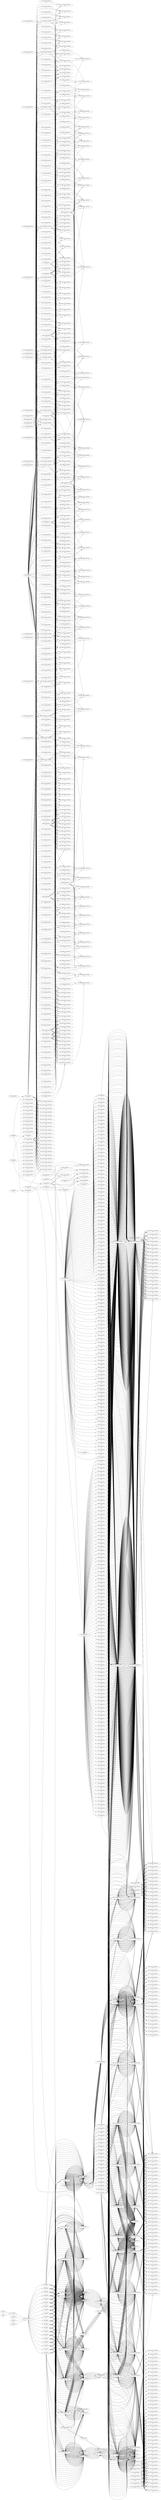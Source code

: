 digraph InitialDependencies {
rankdir=LR;
"H11__GLUT2_P::InitialValue\noo" -> "H11__GLUT2_Vmax::InitialValue\noo";
"phos::InitialParticleNumber\noo" -> "phos::InitialConcentration\noo";
"phos::InitialParticleNumber\noo" -> "ppi::InitialValue\noo";
"phos::ParticleNumber\noo" -> "phos::Concentration\noo";
"phos::ParticleNumber\noo" -> "Moieties::ppi\noo";
"phos::InitialConcentration\noo" -> "phos::InitialParticleNumber\noo";
"phos::InitialConcentration\noo" -> "H09__phos_tot::InitialValue\noo";
"phos::Concentration\noo" -> "phos::ParticleNumber\noo";
"ppi::InitialParticleNumber\noo" -> "ppi::InitialConcentration\noo";
"ppi::InitialParticleNumber\noo" -> "ppi::InitialValue\noo";
"gal::InitialParticleNumber\noo" -> "gal::InitialConcentration\noo";
"gal::InitialConcentration\noo" -> "gal::InitialParticleNumber\noo";
"gal::InitialConcentration\noo" -> "H11__GALK_dm::InitialValue\noo";
"gal::InitialConcentration\noo" -> "H11__GLUT2_dm::InitialValue\noo";
"galM::InitialParticleNumber\noo" -> "galM::InitialConcentration\noo";
"galM::InitialConcentration\noo" -> "galM::InitialParticleNumber\noo";
"galM::InitialConcentration\noo" -> "H11__GALK_dm::InitialValue\noo";
"galM::InitialConcentration\noo" -> "H11__GLUT2_dm::InitialValue\noo";
"utp::DependentValue\noo" -> "utp::InitialParticleNumber\noo";
"Moieties::ppi\noo" -> "ppi::DependentValue\noo";
"ppi::DependentValue\noo" -> "ppi::InitialParticleNumber\noo";
"Moieties::utp\noo" -> "utp::DependentValue\noo";
"utp::DependentValue\noo" -> "utp::InitialParticleNumber\noo";
"Moieties::utp\noo" -> "utp::DependentValue\noo";
"utp::DependentValue\noo" -> "utp::InitialParticleNumber\noo";
"Moieties::ppi\noo" -> "ppi::DependentValue\noo";
"ppi::DependentValue\noo" -> "ppi::InitialParticleNumber\noo";
"Moieties::nadph\noo" -> "nadph::DependentValue\noo";
"nadph::DependentValue\noo" -> "nadph::InitialParticleNumber\noo";
"Moieties::utp\noo" -> "utp::DependentValue\noo";
"utp::DependentValue\noo" -> "utp::InitialParticleNumber\noo";
"Moieties::ppi\noo" -> "ppi::DependentValue\noo";
"ppi::DependentValue\noo" -> "ppi::InitialParticleNumber\noo";
"Moieties::udpgal\noo" -> "udpgal::DependentValue\noo";
"udpgal::DependentValue\noo" -> "udpgal::InitialParticleNumber\noo";
"Moieties::nadph\noo" -> "nadph::DependentValue\noo";
"nadph::DependentValue\noo" -> "nadph::InitialParticleNumber\noo";
"Moieties::ppi\noo" -> "ppi::DependentValue\noo";
"ppi::DependentValue\noo" -> "ppi::InitialParticleNumber\noo";
"Moieties::ppi\noo" -> "ppi::DependentValue\noo";
"ppi::DependentValue\noo" -> "ppi::InitialParticleNumber\noo";
"Moieties::nadph\noo" -> "nadph::DependentValue\noo";
"nadph::DependentValue\noo" -> "nadph::InitialParticleNumber\noo";
"Moieties::utp\noo" -> "utp::DependentValue\noo";
"utp::DependentValue\noo" -> "utp::InitialParticleNumber\noo";
"Moieties::ppi\noo" -> "ppi::DependentValue\noo";
"ppi::DependentValue\noo" -> "ppi::InitialParticleNumber\noo";
"Moieties::nadph\noo" -> "nadph::DependentValue\noo";
"nadph::DependentValue\noo" -> "nadph::InitialParticleNumber\noo";
"Moieties::ppi\noo" -> "ppi::DependentValue\noo";
"ppi::DependentValue\noo" -> "ppi::InitialParticleNumber\noo";
"Moieties::ppi\noo" -> "ppi::DependentValue\noo";
"ppi::DependentValue\noo" -> "ppi::InitialParticleNumber\noo";
"Moieties::ppi\noo" -> "ppi::DependentValue\noo";
"ppi::DependentValue\noo" -> "ppi::InitialParticleNumber\noo";
"Moieties::ppi\noo" -> "ppi::DependentValue\noo";
"ppi::DependentValue\noo" -> "ppi::InitialParticleNumber\noo";
"Moieties::adp\noo" -> "adp::DependentValue\noo";
"adp::DependentValue\noo" -> "adp::InitialParticleNumber\noo";
"Moieties::ppi\noo" -> "ppi::DependentValue\noo";
"gal::InitialConcentration\noo" -> "gal::InitialParticleNumber\noo";
"galM::InitialParticleNumber\noo" -> "galM::InitialConcentration\noo";
"galM::InitialConcentration\noo" -> "galM::InitialParticleNumber\noo";
"utp::DependentValue\noo" -> "utp::InitialParticleNumber\noo";
"Moieties::udpgal\noo" -> "udpgal::DependentValue\noo";
"udpgal::DependentValue\noo" -> "udpgal::InitialParticleNumber\noo";
"Moieties::adp\noo" -> "adp::DependentValue\noo";
"adp::DependentValue\noo" -> "adp::InitialParticleNumber\noo";
"Moieties::udpgal\noo" -> "udpgal::DependentValue\noo";
"udpgal::DependentValue\noo" -> "udpgal::InitialParticleNumber\noo";
"Moieties::adp\noo" -> "adp::DependentValue\noo";
"Moieties::udpgal\noo" -> "udpgal::DependentValue\noo";
"udpgal::DependentValue\noo" -> "udpgal::InitialParticleNumber\noo";
"Moieties::ppi\noo" -> "ppi::DependentValue\noo";
"ppi::DependentValue\noo" -> "ppi::InitialParticleNumber\noo";
"Moieties::utp\noo" -> "utp::DependentValue\noo";
"Moieties::nadph\noo" -> "nadph::DependentValue\noo";
"nadph::DependentValue\noo" -> "nadph::InitialParticleNumber\noo";
"Moieties::ppi\noo" -> "ppi::DependentValue\noo";
"ppi::DependentValue\noo" -> "ppi::InitialParticleNumber\noo";
"Moieties::ppi\noo" -> "ppi::DependentValue\noo";
"ppi::DependentValue\noo" -> "ppi::InitialParticleNumber\noo";
"udpglc::InitialParticleNumber\noo" -> "udpglc::InitialConcentration\noo";
"udpglc::InitialParticleNumber\noo" -> "udpgal::InitialValue\noo";
"udpglc::ParticleNumber\noo" -> "udpglc::Concentration\noo";
"udpglc::ParticleNumber\noo" -> "Moieties::udpgal\noo";
"udpglc::InitialConcentration\noo" -> "udpglc::InitialParticleNumber\noo";
"udpglc::InitialConcentration\noo" -> "H04__UGP_dm::InitialValue\noo";
"udpglc::InitialConcentration\noo" -> "H04__udp_tot::InitialValue\noo";
"udpglc::InitialConcentration\noo" -> "H04__phos_tot::InitialValue\noo";
"udpglc::Concentration\noo" -> "udpglc::ParticleNumber\noo";
"galM::InitialParticleNumber\noo" -> "galM::InitialConcentration\noo";
"galM::InitialConcentration\noo" -> "galM::InitialParticleNumber\noo";
"gal::InitialParticleNumber\noo" -> "gal::InitialConcentration\noo";
"D011::InitialVolume\noo" -> "gal::InitialParticleNumber\noo";
"D011::InitialVolume\noo" -> "gal::InitialConcentration\noo";
"D011::InitialVolume\noo" -> "galM::InitialParticleNumber\noo";
"D011::InitialVolume\noo" -> "galM::InitialConcentration\noo";
"gal::InitialParticleNumber\noo" -> "gal::InitialConcentration\noo";
"gal::InitialConcentration\noo" -> "gal::InitialParticleNumber\noo";
"H13__ALDR_P::InitialValue\noo" -> "H13__ALDR_Vmax::InitialValue\noo";
"galM::InitialParticleNumber\noo" -> "galM::InitialConcentration\noo";
"galM::InitialConcentration\noo" -> "galM::InitialParticleNumber\noo";
"H07__PPASE_P::InitialValue\noo" -> "H07__PPASE_Vmax::InitialValue\noo";
"D021::InitialVolume\noo" -> "gal::InitialParticleNumber\noo";
"D021::InitialVolume\noo" -> "gal::InitialConcentration\noo";
"D021::InitialVolume\noo" -> "galM::InitialParticleNumber\noo";
"D021::InitialVolume\noo" -> "galM::InitialConcentration\noo";
"H19__ALDR_P::InitialValue\noo" -> "H19__ALDR_Vmax::InitialValue\noo";
"D026::InitialVolume\noo" -> "gal::InitialParticleNumber\noo";
"D026::InitialVolume\noo" -> "gal::InitialConcentration\noo";
"D026::InitialVolume\noo" -> "galM::InitialParticleNumber\noo";
"D026::InitialVolume\noo" -> "galM::InitialConcentration\noo";
"H19__ATPS_P::InitialValue\noo" -> "H19__ATPS_Vmax::InitialValue\noo";
"S035::InitialVolume\noo" -> "galM::InitialParticleNumber\noo";
"S035::InitialVolume\noo" -> "galM::InitialConcentration\noo";
"S035::InitialVolume\noo" -> "gal::InitialParticleNumber\noo";
"S035::InitialVolume\noo" -> "gal::InitialConcentration\noo";
"gal::InitialParticleNumber\noo" -> "gal::InitialConcentration\noo";
"gal::InitialConcentration\noo" -> "gal::InitialParticleNumber\noo";
"H14__GALE_P::InitialValue\noo" -> "H14__GALE_Vmax::InitialValue\noo";
"galM::InitialParticleNumber\noo" -> "galM::InitialConcentration\noo";
"galM::InitialConcentration\noo" -> "galM::InitialParticleNumber\noo";
"H13__GALK_Vmax::InitialValue\noo" -> "H13__IMP_Vmax::InitialValue\noo";
"H13__GALK_Vmax::InitialValue\noo" -> "H13__ATPS_Vmax::InitialValue\noo";
"H13__GALK_Vmax::InitialValue\noo" -> "H13__ALDR_Vmax::InitialValue\noo";
"H13__GALK_Vmax::InitialValue\noo" -> "H13__GALT_Vmax::InitialValue\noo";
"H13__GALK_Vmax::InitialValue\noo" -> "H13__GALE_Vmax::InitialValue\noo";
"H13__GALK_Vmax::InitialValue\noo" -> "H13__UGP_Vmax::InitialValue\noo";
"H13__GALK_Vmax::InitialValue\noo" -> "H13__PGM1_Vmax::InitialValue\noo";
"H13__GALK_Vmax::InitialValue\noo" -> "H13__GTF_Vmax::InitialValue\noo";
"galM::InitialParticleNumber\noo" -> "galM::InitialConcentration\noo";
"galM::InitialConcentration\noo" -> "galM::InitialParticleNumber\noo";
"galM::InitialConcentration\noo" -> "H18__GLUT2_dm::InitialValue\noo";
"gal::InitialConcentration\noo" -> "gal::InitialParticleNumber\noo";
"gal::InitialParticleNumber\noo" -> "gal::InitialConcentration\noo";
"H07__IMP_P::InitialValue\noo" -> "H07__IMP_Vmax::InitialValue\noo";
"D037::InitialVolume\noo" -> "gal::InitialParticleNumber\noo";
"D037::InitialVolume\noo" -> "gal::InitialConcentration\noo";
"D037::InitialVolume\noo" -> "galM::InitialParticleNumber\noo";
"D037::InitialVolume\noo" -> "galM::InitialConcentration\noo";
"H19__UGP_Vmax::InitialValue\noo" -> "H19__PPASE_Vmax::InitialValue\noo";
"H19__UGP_Vmax::InitialValue\noo" -> "H19__NDKU_Vmax::InitialValue\noo";
"H19__UGP_P::InitialValue\noo" -> "H19__UGP_Vmax::InitialValue\noo";
"S016::InitialVolume\noo" -> "gal::InitialParticleNumber\noo";
"S016::InitialVolume\noo" -> "gal::InitialConcentration\noo";
"S016::InitialVolume\noo" -> "galM::InitialParticleNumber\noo";
"S016::InitialVolume\noo" -> "galM::InitialConcentration\noo";
"gal::InitialParticleNumber\noo" -> "gal::InitialConcentration\noo";
"gal::InitialConcentration\noo" -> "gal::InitialParticleNumber\noo";
"gal::InitialConcentration\noo" -> "H18__GLUT2_dm::InitialValue\noo";
"galM::InitialParticleNumber\noo" -> "galM::InitialConcentration\noo";
"galM::InitialConcentration\noo" -> "galM::InitialParticleNumber\noo";
"galM::InitialParticleNumber\noo" -> "galM::InitialConcentration\noo";
"galM::InitialConcentration\noo" -> "galM::InitialParticleNumber\noo";
"D051::InitialVolume\noo" -> "gal::InitialParticleNumber\noo";
"D051::InitialVolume\noo" -> "gal::InitialConcentration\noo";
"D051::InitialVolume\noo" -> "galM::InitialParticleNumber\noo";
"D051::InitialVolume\noo" -> "galM::InitialConcentration\noo";
"H18__GALK_P::InitialValue\noo" -> "H18__GALK_Vmax::InitialValue\noo";
"S021::InitialVolume\noo" -> "gal::InitialParticleNumber\noo";
"S021::InitialVolume\noo" -> "gal::InitialConcentration\noo";
"S021::InitialVolume\noo" -> "galM::InitialParticleNumber\noo";
"S021::InitialVolume\noo" -> "galM::InitialConcentration\noo";
"H17__ATPS_P::InitialValue\noo" -> "H17__ATPS_Vmax::InitialValue\noo";
"galM::InitialParticleNumber\noo" -> "galM::InitialConcentration\noo";
"galM::InitialConcentration\noo" -> "galM::InitialParticleNumber\noo";
"gal::InitialConcentration\noo" -> "gal::InitialParticleNumber\noo";
"gal::InitialParticleNumber\noo" -> "gal::InitialConcentration\noo";
"galM::InitialParticleNumber\noo" -> "galM::InitialConcentration\noo";
"galM::InitialConcentration\noo" -> "galM::InitialParticleNumber\noo";
"gal::InitialConcentration\noo" -> "gal::InitialParticleNumber\noo";
"gal::InitialParticleNumber\noo" -> "gal::InitialConcentration\noo";
"S032::InitialVolume\noo" -> "gal::InitialParticleNumber\noo";
"S032::InitialVolume\noo" -> "gal::InitialConcentration\noo";
"S032::InitialVolume\noo" -> "galM::InitialParticleNumber\noo";
"S032::InitialVolume\noo" -> "galM::InitialConcentration\noo";
"H18__NDKU_P::InitialValue\noo" -> "H18__NDKU_Vmax::InitialValue\noo";
"D031::InitialVolume\noo" -> "gal::InitialParticleNumber\noo";
"D031::InitialVolume\noo" -> "gal::InitialConcentration\noo";
"D031::InitialVolume\noo" -> "galM::InitialParticleNumber\noo";
"D031::InitialVolume\noo" -> "galM::InitialConcentration\noo";
"galM::InitialParticleNumber\noo" -> "galM::InitialConcentration\noo";
"galM::InitialConcentration\noo" -> "galM::InitialParticleNumber\noo";
"gal::InitialConcentration\noo" -> "gal::InitialParticleNumber\noo";
"gal::InitialParticleNumber\noo" -> "gal::InitialConcentration\noo";
"H12__GLUT2_P::InitialValue\noo" -> "H12__GLUT2_Vmax::InitialValue\noo";
"gal::InitialParticleNumber\noo" -> "gal::InitialConcentration\noo";
"gal::InitialConcentration\noo" -> "gal::InitialParticleNumber\noo";
"galM::InitialParticleNumber\noo" -> "galM::InitialConcentration\noo";
"galM::InitialConcentration\noo" -> "galM::InitialParticleNumber\noo";
"D015::InitialVolume\noo" -> "gal::InitialParticleNumber\noo";
"D015::InitialVolume\noo" -> "gal::InitialConcentration\noo";
"D015::InitialVolume\noo" -> "galM::InitialParticleNumber\noo";
"D015::InitialVolume\noo" -> "galM::InitialConcentration\noo";
"S015::InitialVolume\noo" -> "galM::InitialParticleNumber\noo";
"S015::InitialVolume\noo" -> "galM::InitialConcentration\noo";
"S015::InitialVolume\noo" -> "gal::InitialParticleNumber\noo";
"S015::InitialVolume\noo" -> "gal::InitialConcentration\noo";
"S037::InitialVolume\noo" -> "gal::InitialParticleNumber\noo";
"S037::InitialVolume\noo" -> "gal::InitialConcentration\noo";
"S037::InitialVolume\noo" -> "galM::InitialParticleNumber\noo";
"S037::InitialVolume\noo" -> "galM::InitialConcentration\noo";
"gal::InitialParticleNumber\noo" -> "gal::InitialConcentration\noo";
"gal::InitialConcentration\noo" -> "gal::InitialParticleNumber\noo";
"galM::InitialParticleNumber\noo" -> "galM::InitialConcentration\noo";
"galM::InitialConcentration\noo" -> "galM::InitialParticleNumber\noo";
"galM::InitialParticleNumber\noo" -> "galM::InitialConcentration\noo";
"galM::InitialConcentration\noo" -> "galM::InitialParticleNumber\noo";
"S026::InitialVolume\noo" -> "gal::InitialParticleNumber\noo";
"S026::InitialVolume\noo" -> "gal::InitialConcentration\noo";
"S026::InitialVolume\noo" -> "galM::InitialParticleNumber\noo";
"S026::InitialVolume\noo" -> "galM::InitialConcentration\noo";
"H18__PPASE_P::InitialValue\noo" -> "H18__PPASE_Vmax::InitialValue\noo";
"galM::InitialParticleNumber\noo" -> "galM::InitialConcentration\noo";
"galM::InitialConcentration\noo" -> "galM::InitialParticleNumber\noo";
"gal::InitialConcentration\noo" -> "gal::InitialParticleNumber\noo";
"gal::InitialParticleNumber\noo" -> "gal::InitialConcentration\noo";
"H11__PGM1_P::InitialValue\noo" -> "H11__PGM1_Vmax::InitialValue\noo";
"gal::InitialParticleNumber\noo" -> "gal::InitialConcentration\noo";
"gal::InitialConcentration\noo" -> "gal::InitialParticleNumber\noo";
"S055::InitialVolume\noo" -> "gal::InitialConcentration\noo";
"S055::InitialVolume\noo" -> "gal::InitialParticleNumber\noo";
"S055::InitialVolume\noo" -> "galM::InitialConcentration\noo";
"S055::InitialVolume\noo" -> "galM::InitialParticleNumber\noo";
"S051::InitialVolume\noo" -> "galM::InitialParticleNumber\noo";
"S051::InitialVolume\noo" -> "galM::InitialConcentration\noo";
"S051::InitialVolume\noo" -> "gal::InitialParticleNumber\noo";
"S051::InitialVolume\noo" -> "gal::InitialConcentration\noo";
"H11__PPASE_P::InitialValue\noo" -> "H11__PPASE_Vmax::InitialValue\noo";
"galM::InitialParticleNumber\noo" -> "galM::InitialConcentration\noo";
"galM::InitialConcentration\noo" -> "galM::InitialParticleNumber\noo";
"gal::InitialConcentration\noo" -> "gal::InitialParticleNumber\noo";
"gal::InitialParticleNumber\noo" -> "gal::InitialConcentration\noo";
"gal::InitialParticleNumber\noo" -> "gal::InitialConcentration\noo";
"gal::InitialConcentration\noo" -> "gal::InitialParticleNumber\noo";
"S041::InitialVolume\noo" -> "galM::InitialParticleNumber\noo";
"S041::InitialVolume\noo" -> "galM::InitialConcentration\noo";
"S041::InitialVolume\noo" -> "gal::InitialParticleNumber\noo";
"S041::InitialVolume\noo" -> "gal::InitialConcentration\noo";
"D025::InitialVolume\noo" -> "gal::InitialParticleNumber\noo";
"D025::InitialVolume\noo" -> "gal::InitialConcentration\noo";
"D025::InitialVolume\noo" -> "galM::InitialParticleNumber\noo";
"D025::InitialVolume\noo" -> "galM::InitialConcentration\noo";
"D020::InitialVolume\noo" -> "gal::InitialParticleNumber\noo";
"D020::InitialVolume\noo" -> "gal::InitialConcentration\noo";
"D020::InitialVolume\noo" -> "galM::InitialParticleNumber\noo";
"D020::InitialVolume\noo" -> "galM::InitialConcentration\noo";
"galM::InitialParticleNumber\noo" -> "galM::InitialConcentration\noo";
"galM::InitialConcentration\noo" -> "galM::InitialParticleNumber\noo";
"gal::InitialParticleNumber\noo" -> "gal::InitialConcentration\noo";
"gal::InitialConcentration\noo" -> "gal::InitialParticleNumber\noo";
"galM::InitialParticleNumber\noo" -> "galM::InitialConcentration\noo";
"galM::InitialConcentration\noo" -> "galM::InitialParticleNumber\noo";
"D014::InitialVolume\noo" -> "galM::InitialParticleNumber\noo";
"D014::InitialVolume\noo" -> "galM::InitialConcentration\noo";
"D014::InitialVolume\noo" -> "gal::InitialParticleNumber\noo";
"D014::InitialVolume\noo" -> "gal::InitialConcentration\noo";
"H18__UGP_Vmax::InitialValue\noo" -> "H18__PPASE_Vmax::InitialValue\noo";
"H18__UGP_Vmax::InitialValue\noo" -> "H18__NDKU_Vmax::InitialValue\noo";
"H18__UGP_P::InitialValue\noo" -> "H18__UGP_Vmax::InitialValue\noo";
"S025::InitialVolume\noo" -> "galM::InitialParticleNumber\noo";
"S025::InitialVolume\noo" -> "galM::InitialConcentration\noo";
"S025::InitialVolume\noo" -> "gal::InitialParticleNumber\noo";
"S025::InitialVolume\noo" -> "gal::InitialConcentration\noo";
"H19__IMP_P::InitialValue\noo" -> "H19__IMP_Vmax::InitialValue\noo";
"S014::InitialVolume\noo" -> "gal::InitialParticleNumber\noo";
"S014::InitialVolume\noo" -> "gal::InitialConcentration\noo";
"S014::InitialVolume\noo" -> "galM::InitialParticleNumber\noo";
"S014::InitialVolume\noo" -> "galM::InitialConcentration\noo";
"galM::InitialParticleNumber\noo" -> "galM::InitialConcentration\noo";
"galM::InitialConcentration\noo" -> "galM::InitialParticleNumber\noo";
"gal::InitialConcentration\noo" -> "gal::InitialParticleNumber\noo";
"gal::InitialParticleNumber\noo" -> "gal::InitialConcentration\noo";
"H11__NDKU_P::InitialValue\noo" -> "H11__NDKU_Vmax::InitialValue\noo";
"galM::InitialParticleNumber\noo" -> "galM::InitialConcentration\noo";
"galM::InitialConcentration\noo" -> "galM::InitialParticleNumber\noo";
"gal::InitialConcentration\noo" -> "gal::InitialParticleNumber\noo";
"gal::InitialParticleNumber\noo" -> "gal::InitialConcentration\noo";
"D050::InitialVolume\noo" -> "galM::InitialParticleNumber\noo";
"D050::InitialVolume\noo" -> "galM::InitialConcentration\noo";
"D050::InitialVolume\noo" -> "gal::InitialParticleNumber\noo";
"D050::InitialVolume\noo" -> "gal::InitialConcentration\noo";
"D013::InitialVolume\noo" -> "gal::InitialParticleNumber\noo";
"D013::InitialVolume\noo" -> "gal::InitialConcentration\noo";
"D013::InitialVolume\noo" -> "galM::InitialParticleNumber\noo";
"D013::InitialVolume\noo" -> "galM::InitialConcentration\noo";
"galM::InitialParticleNumber\noo" -> "galM::InitialConcentration\noo";
"galM::InitialConcentration\noo" -> "galM::InitialParticleNumber\noo";
"gal::InitialParticleNumber\noo" -> "gal::InitialConcentration\noo";
"gal::InitialConcentration\noo" -> "gal::InitialParticleNumber\noo";
"gal::InitialParticleNumber\noo" -> "gal::InitialConcentration\noo";
"gal::InitialConcentration\noo" -> "gal::InitialParticleNumber\noo";
"H12__GALK_Vmax::InitialValue\noo" -> "H12__IMP_Vmax::InitialValue\noo";
"H12__GALK_Vmax::InitialValue\noo" -> "H12__ATPS_Vmax::InitialValue\noo";
"H12__GALK_Vmax::InitialValue\noo" -> "H12__ALDR_Vmax::InitialValue\noo";
"H12__GALK_Vmax::InitialValue\noo" -> "H12__GALT_Vmax::InitialValue\noo";
"H12__GALK_Vmax::InitialValue\noo" -> "H12__GALE_Vmax::InitialValue\noo";
"H12__GALK_Vmax::InitialValue\noo" -> "H12__UGP_Vmax::InitialValue\noo";
"H12__GALK_Vmax::InitialValue\noo" -> "H12__PGM1_Vmax::InitialValue\noo";
"H12__GALK_Vmax::InitialValue\noo" -> "H12__GTF_Vmax::InitialValue\noo";
"gal::InitialParticleNumber\noo" -> "gal::InitialConcentration\noo";
"gal::InitialConcentration\noo" -> "gal::InitialParticleNumber\noo";
"S020::InitialVolume\noo" -> "gal::InitialParticleNumber\noo";
"S020::InitialVolume\noo" -> "gal::InitialConcentration\noo";
"S020::InitialVolume\noo" -> "galM::InitialParticleNumber\noo";
"S020::InitialVolume\noo" -> "galM::InitialConcentration\noo";
"S029::InitialVolume\noo" -> "galM::InitialParticleNumber\noo";
"S029::InitialVolume\noo" -> "galM::InitialConcentration\noo";
"S029::InitialVolume\noo" -> "gal::InitialParticleNumber\noo";
"S029::InitialVolume\noo" -> "gal::InitialConcentration\noo";
"H04__GALK_P::InitialValue\noo" -> "H04__GALK_Vmax::InitialValue\noo";
"galM::InitialParticleNumber\noo" -> "galM::InitialConcentration\noo";
"galM::InitialConcentration\noo" -> "galM::InitialParticleNumber\noo";
"galM::InitialParticleNumber\noo" -> "galM::InitialConcentration\noo";
"galM::InitialConcentration\noo" -> "galM::InitialParticleNumber\noo";
"H12__PPASE_P::InitialValue\noo" -> "H12__PPASE_Vmax::InitialValue\noo";
"galM::InitialParticleNumber\noo" -> "galM::InitialConcentration\noo";
"galM::InitialConcentration\noo" -> "galM::InitialParticleNumber\noo";
"gal::InitialConcentration\noo" -> "gal::InitialParticleNumber\noo";
"gal::InitialParticleNumber\noo" -> "gal::InitialConcentration\noo";
"H07__GALE_P::InitialValue\noo" -> "H07__GALE_Vmax::InitialValue\noo";
"S027::InitialVolume\noo" -> "gal::InitialParticleNumber\noo";
"S027::InitialVolume\noo" -> "gal::InitialConcentration\noo";
"S027::InitialVolume\noo" -> "galM::InitialParticleNumber\noo";
"S027::InitialVolume\noo" -> "galM::InitialConcentration\noo";
"D034::InitialVolume\noo" -> "gal::InitialParticleNumber\noo";
"D034::InitialVolume\noo" -> "gal::InitialConcentration\noo";
"D034::InitialVolume\noo" -> "galM::InitialParticleNumber\noo";
"D034::InitialVolume\noo" -> "galM::InitialConcentration\noo";
"gal::InitialParticleNumber\noo" -> "gal::InitialConcentration\noo";
"gal::InitialConcentration\noo" -> "gal::InitialParticleNumber\noo";
"galM::InitialParticleNumber\noo" -> "galM::InitialConcentration\noo";
"galM::InitialConcentration\noo" -> "galM::InitialParticleNumber\noo";
"gal::InitialConcentration\noo" -> "gal::InitialParticleNumber\noo";
"gal::InitialParticleNumber\noo" -> "gal::InitialConcentration\noo";
"gal::InitialParticleNumber\noo" -> "gal::InitialConcentration\noo";
"gal::InitialConcentration\noo" -> "gal::InitialParticleNumber\noo";
"S050::InitialVolume\noo" -> "gal::InitialParticleNumber\noo";
"S050::InitialVolume\noo" -> "gal::InitialConcentration\noo";
"S050::InitialVolume\noo" -> "galM::InitialParticleNumber\noo";
"S050::InitialVolume\noo" -> "galM::InitialConcentration\noo";
"D019::InitialVolume\noo" -> "gal::InitialParticleNumber\noo";
"D019::InitialVolume\noo" -> "gal::InitialConcentration\noo";
"D019::InitialVolume\noo" -> "galM::InitialParticleNumber\noo";
"D019::InitialVolume\noo" -> "galM::InitialConcentration\noo";
"H18__NADPR_P::InitialValue\noo" -> "H18__NADPR_Vmax::InitialValue\noo";
"D039::InitialVolume\noo" -> "gal::InitialParticleNumber\noo";
"D039::InitialVolume\noo" -> "gal::InitialConcentration\noo";
"D039::InitialVolume\noo" -> "galM::InitialParticleNumber\noo";
"D039::InitialVolume\noo" -> "galM::InitialConcentration\noo";
"gal::InitialParticleNumber\noo" -> "gal::InitialConcentration\noo";
"gal::InitialConcentration\noo" -> "gal::InitialParticleNumber\noo";
"galM::InitialParticleNumber\noo" -> "galM::InitialConcentration\noo";
"galM::InitialConcentration\noo" -> "galM::InitialParticleNumber\noo";
"H07__UGP_P::InitialValue\noo" -> "H07__UGP_Vmax::InitialValue\noo";
"H07__UGP_Vmax::InitialValue\noo" -> "H07__PPASE_Vmax::InitialValue\noo";
"H07__UGP_Vmax::InitialValue\noo" -> "H07__NDKU_Vmax::InitialValue\noo";
"S013::InitialVolume\noo" -> "gal::InitialParticleNumber\noo";
"S013::InitialVolume\noo" -> "gal::InitialConcentration\noo";
"S013::InitialVolume\noo" -> "galM::InitialParticleNumber\noo";
"S013::InitialVolume\noo" -> "galM::InitialConcentration\noo";
"S034::InitialVolume\noo" -> "gal::InitialParticleNumber\noo";
"S034::InitialVolume\noo" -> "gal::InitialConcentration\noo";
"S034::InitialVolume\noo" -> "galM::InitialParticleNumber\noo";
"S034::InitialVolume\noo" -> "galM::InitialConcentration\noo";
"D033::InitialVolume\noo" -> "gal::InitialParticleNumber\noo";
"D033::InitialVolume\noo" -> "gal::InitialConcentration\noo";
"D033::InitialVolume\noo" -> "galM::InitialParticleNumber\noo";
"D033::InitialVolume\noo" -> "galM::InitialConcentration\noo";
"galM::InitialParticleNumber\noo" -> "galM::InitialConcentration\noo";
"galM::InitialConcentration\noo" -> "galM::InitialParticleNumber\noo";
"glc1p::InitialParticleNumber\noo" -> "glc1p::InitialConcentration\noo";
"glc1p::InitialParticleNumber\noo" -> "ppi::InitialValue\noo";
"glc1p::ParticleNumber\noo" -> "glc1p::Concentration\noo";
"glc1p::ParticleNumber\noo" -> "Moieties::ppi\noo";
"glc1p::InitialConcentration\noo" -> "glc1p::InitialParticleNumber\noo";
"glc1p::InitialConcentration\noo" -> "H01__UGP_dm::InitialValue\noo";
"glc1p::InitialConcentration\noo" -> "H01__phos_tot::InitialValue\noo";
"glc1p::Concentration\noo" -> "glc1p::ParticleNumber\noo";
"H13__IMP_P::InitialValue\noo" -> "H13__IMP_Vmax::InitialValue\noo";
"galM::InitialParticleNumber\noo" -> "galM::InitialConcentration\noo";
"galM::InitialConcentration\noo" -> "galM::InitialParticleNumber\noo";
"galM::InitialConcentration\noo" -> "H17__GLUT2_dm::InitialValue\noo";
"gal::InitialConcentration\noo" -> "gal::InitialParticleNumber\noo";
"gal::InitialParticleNumber\noo" -> "gal::InitialConcentration\noo";
"D024::InitialVolume\noo" -> "gal::InitialParticleNumber\noo";
"D024::InitialVolume\noo" -> "gal::InitialConcentration\noo";
"D024::InitialVolume\noo" -> "galM::InitialParticleNumber\noo";
"D024::InitialVolume\noo" -> "galM::InitialConcentration\noo";
"H19__ALDR_Vmax::InitialValue\noo" -> "H19__NADPR_Vmax::InitialValue\noo";
"H18__GALE_P::InitialValue\noo" -> "H18__GALE_Vmax::InitialValue\noo";
"S031::InitialVolume\noo" -> "galM::InitialParticleNumber\noo";
"S031::InitialVolume\noo" -> "galM::InitialConcentration\noo";
"S031::InitialVolume\noo" -> "gal::InitialParticleNumber\noo";
"S031::InitialVolume\noo" -> "gal::InitialConcentration\noo";
"gal::InitialParticleNumber\noo" -> "gal::InitialConcentration\noo";
"gal::InitialConcentration\noo" -> "gal::InitialParticleNumber\noo";
"gal::InitialConcentration\noo" -> "H17__GLUT2_dm::InitialValue\noo";
"galM::InitialParticleNumber\noo" -> "galM::InitialConcentration\noo";
"galM::InitialConcentration\noo" -> "galM::InitialParticleNumber\noo";
"galM::InitialParticleNumber\noo" -> "galM::InitialConcentration\noo";
"galM::InitialConcentration\noo" -> "galM::InitialParticleNumber\noo";
"H20__ALDR_P::InitialValue\noo" -> "H20__ALDR_Vmax::InitialValue\noo";
"D028::InitialVolume\noo" -> "gal::InitialParticleNumber\noo";
"D028::InitialVolume\noo" -> "gal::InitialConcentration\noo";
"D028::InitialVolume\noo" -> "galM::InitialParticleNumber\noo";
"D028::InitialVolume\noo" -> "galM::InitialConcentration\noo";
"S028::InitialVolume\noo" -> "gal::InitialParticleNumber\noo";
"S028::InitialVolume\noo" -> "gal::InitialConcentration\noo";
"S028::InitialVolume\noo" -> "galM::InitialParticleNumber\noo";
"S028::InitialVolume\noo" -> "galM::InitialConcentration\noo";
"H19__PPASE_P::InitialValue\noo" -> "H19__PPASE_Vmax::InitialValue\noo";
"galM::InitialParticleNumber\noo" -> "galM::InitialConcentration\noo";
"galM::InitialConcentration\noo" -> "galM::InitialParticleNumber\noo";
"galM::InitialConcentration\noo" -> "H01__GALK_dm::InitialValue\noo";
"galM::InitialConcentration\noo" -> "H01__GLUT2_dm::InitialValue\noo";
"h2oM::InitialConcentration\noo" -> "h2oM::InitialParticleNumber\noo";
"h2oM::InitialParticleNumber\noo" -> "h2oM::InitialConcentration\noo";
"H11__GTF_P::InitialValue\noo" -> "H11__GTF_Vmax::InitialValue\noo";
"galM::InitialParticleNumber\noo" -> "galM::InitialConcentration\noo";
"galM::InitialConcentration\noo" -> "galM::InitialParticleNumber\noo";
"gal::InitialConcentration\noo" -> "gal::InitialParticleNumber\noo";
"gal::InitialParticleNumber\noo" -> "gal::InitialConcentration\noo";
"H08__ATPS_P::InitialValue\noo" -> "H08__ATPS_Vmax::InitialValue\noo";
"H17__GALE_P::InitialValue\noo" -> "H17__GALE_Vmax::InitialValue\noo";
"D040::InitialVolume\noo" -> "gal::InitialParticleNumber\noo";
"D040::InitialVolume\noo" -> "gal::InitialConcentration\noo";
"D040::InitialVolume\noo" -> "galM::InitialParticleNumber\noo";
"D040::InitialVolume\noo" -> "galM::InitialConcentration\noo";
"galM::InitialParticleNumber\noo" -> "galM::InitialConcentration\noo";
"galM::InitialConcentration\noo" -> "galM::InitialParticleNumber\noo";
"gal::InitialConcentration\noo" -> "gal::InitialParticleNumber\noo";
"gal::InitialParticleNumber\noo" -> "gal::InitialConcentration\noo";
"gal::InitialParticleNumber\noo" -> "gal::InitialConcentration\noo";
"gal::InitialConcentration\noo" -> "gal::InitialParticleNumber\noo";
"H07__NDKU_P::InitialValue\noo" -> "H07__NDKU_Vmax::InitialValue\noo";
"H08__ALDR_Vmax::InitialValue\noo" -> "H08__NADPR_Vmax::InitialValue\noo";
"H18__GALT_P::InitialValue\noo" -> "H18__GALT_Vmax::InitialValue\noo";
"S042::InitialVolume\noo" -> "gal::InitialParticleNumber\noo";
"S042::InitialVolume\noo" -> "gal::InitialConcentration\noo";
"S042::InitialVolume\noo" -> "galM::InitialParticleNumber\noo";
"S042::InitialVolume\noo" -> "galM::InitialConcentration\noo";
"D030::InitialVolume\noo" -> "gal::InitialParticleNumber\noo";
"D030::InitialVolume\noo" -> "gal::InitialConcentration\noo";
"D030::InitialVolume\noo" -> "galM::InitialParticleNumber\noo";
"D030::InitialVolume\noo" -> "galM::InitialConcentration\noo";
"galM::InitialParticleNumber\noo" -> "galM::InitialConcentration\noo";
"galM::InitialConcentration\noo" -> "galM::InitialParticleNumber\noo";
"gal::InitialConcentration\noo" -> "gal::InitialParticleNumber\noo";
"gal::InitialParticleNumber\noo" -> "gal::InitialConcentration\noo";
"H12__NDKU_P::InitialValue\noo" -> "H12__NDKU_Vmax::InitialValue\noo";
"gal::InitialParticleNumber\noo" -> "gal::InitialConcentration\noo";
"gal::InitialConcentration\noo" -> "gal::InitialParticleNumber\noo";
"H20__ATPS_P::InitialValue\noo" -> "H20__ATPS_Vmax::InitialValue\noo";
"nadp::InitialParticleNumber\noo" -> "nadp::InitialConcentration\noo";
"nadp::InitialParticleNumber\noo" -> "nadph::InitialValue\noo";
"nadp::ParticleNumber\noo" -> "nadp::Concentration\noo";
"nadp::ParticleNumber\noo" -> "Moieties::nadph\noo";
"nadp::InitialConcentration\noo" -> "nadp::InitialParticleNumber\noo";
"nadp::InitialConcentration\noo" -> "H04__nadp_tot::InitialValue\noo";
"nadp::Concentration\noo" -> "nadp::ParticleNumber\noo";
"nadph::InitialParticleNumber\noo" -> "nadph::InitialConcentration\noo";
"nadph::InitialParticleNumber\noo" -> "nadph::InitialValue\noo";
"nadph::InitialConcentration\noo" -> "nadph::InitialParticleNumber\noo";
"nadph::InitialConcentration\noo" -> "H04__nadp_tot::InitialValue\noo";
"H18__PGM1_P::InitialValue\noo" -> "H18__PGM1_Vmax::InitialValue\noo";
"D012::InitialVolume\noo" -> "gal::InitialParticleNumber\noo";
"D012::InitialVolume\noo" -> "gal::InitialConcentration\noo";
"D012::InitialVolume\noo" -> "galM::InitialParticleNumber\noo";
"D012::InitialVolume\noo" -> "galM::InitialConcentration\noo";
"galM::InitialParticleNumber\noo" -> "galM::InitialConcentration\noo";
"galM::InitialConcentration\noo" -> "galM::InitialParticleNumber\noo";
"galM::InitialParticleNumber\noo" -> "galM::InitialConcentration\noo";
"galM::InitialConcentration\noo" -> "galM::InitialParticleNumber\noo";
"D082::InitialVolume\noo" -> "gal::InitialConcentration\noo";
"D082::InitialVolume\noo" -> "gal::InitialParticleNumber\noo";
"D082::InitialVolume\noo" -> "galM::InitialConcentration\noo";
"D082::InitialVolume\noo" -> "galM::InitialParticleNumber\noo";
"S019::InitialVolume\noo" -> "galM::InitialParticleNumber\noo";
"S019::InitialVolume\noo" -> "galM::InitialConcentration\noo";
"S019::InitialVolume\noo" -> "gal::InitialParticleNumber\noo";
"S019::InitialVolume\noo" -> "gal::InitialConcentration\noo";
"S030::InitialVolume\noo" -> "gal::InitialParticleNumber\noo";
"S030::InitialVolume\noo" -> "gal::InitialConcentration\noo";
"S030::InitialVolume\noo" -> "galM::InitialParticleNumber\noo";
"S030::InitialVolume\noo" -> "galM::InitialConcentration\noo";
"D035::InitialVolume\noo" -> "gal::InitialParticleNumber\noo";
"D035::InitialVolume\noo" -> "gal::InitialConcentration\noo";
"D035::InitialVolume\noo" -> "galM::InitialParticleNumber\noo";
"D035::InitialVolume\noo" -> "galM::InitialConcentration\noo";
"gal::InitialParticleNumber\noo" -> "gal::InitialConcentration\noo";
"gal::InitialConcentration\noo" -> "gal::InitialParticleNumber\noo";
"H12__GTF_P::InitialValue\noo" -> "H12__GTF_Vmax::InitialValue\noo";
"galM::InitialParticleNumber\noo" -> "galM::InitialConcentration\noo";
"galM::InitialConcentration\noo" -> "galM::InitialParticleNumber\noo";
"H07__PGM1_P::InitialValue\noo" -> "H07__PGM1_Vmax::InitialValue\noo";
"D036::InitialVolume\noo" -> "gal::InitialParticleNumber\noo";
"D036::InitialVolume\noo" -> "gal::InitialConcentration\noo";
"D036::InitialVolume\noo" -> "galM::InitialParticleNumber\noo";
"D036::InitialVolume\noo" -> "galM::InitialConcentration\noo";
"D022::InitialVolume\noo" -> "galM::InitialParticleNumber\noo";
"D022::InitialVolume\noo" -> "galM::InitialConcentration\noo";
"D022::InitialVolume\noo" -> "gal::InitialParticleNumber\noo";
"D022::InitialVolume\noo" -> "gal::InitialConcentration\noo";
"H19__GALE_P::InitialValue\noo" -> "H19__GALE_Vmax::InitialValue\noo";
"S036::InitialVolume\noo" -> "gal::InitialParticleNumber\noo";
"S036::InitialVolume\noo" -> "gal::InitialConcentration\noo";
"S036::InitialVolume\noo" -> "galM::InitialParticleNumber\noo";
"S036::InitialVolume\noo" -> "galM::InitialConcentration\noo";
"galM::InitialParticleNumber\noo" -> "galM::InitialConcentration\noo";
"galM::InitialConcentration\noo" -> "galM::InitialParticleNumber\noo";
"gal::InitialParticleNumber\noo" -> "gal::InitialConcentration\noo";
"gal::InitialConcentration\noo" -> "gal::InitialParticleNumber\noo";
"H12__PGM1_P::InitialValue\noo" -> "H12__PGM1_Vmax::InitialValue\noo";
"gal::InitialParticleNumber\noo" -> "gal::InitialConcentration\noo";
"gal::InitialConcentration\noo" -> "gal::InitialParticleNumber\noo";
"glc6p::InitialParticleNumber\noo" -> "glc6p::InitialConcentration\noo";
"glc6p::InitialConcentration\noo" -> "glc6p::InitialParticleNumber\noo";
"glc6p::InitialConcentration\noo" -> "H01__phos_tot::InitialValue\noo";
"S040::InitialVolume\noo" -> "gal::InitialParticleNumber\noo";
"S040::InitialVolume\noo" -> "gal::InitialConcentration\noo";
"S040::InitialVolume\noo" -> "galM::InitialParticleNumber\noo";
"S040::InitialVolume\noo" -> "galM::InitialConcentration\noo";
"H18__GLUT2_P::InitialValue\noo" -> "H18__GLUT2_Vmax::InitialValue\noo";
"galtol::InitialParticleNumber\noo" -> "galtol::InitialConcentration\noo";
"galtol::InitialConcentration\noo" -> "galtol::InitialParticleNumber\noo";
"atp::InitialParticleNumber\noo" -> "atp::InitialConcentration\noo";
"atp::InitialParticleNumber\noo" -> "ppi::InitialValue\noo";
"atp::InitialParticleNumber\noo" -> "adp::InitialValue\noo";
"atp::ParticleNumber\noo" -> "atp::Concentration\noo";
"atp::ParticleNumber\noo" -> "Moieties::ppi\noo";
"atp::ParticleNumber\noo" -> "Moieties::adp\noo";
"atp::InitialConcentration\noo" -> "atp::InitialParticleNumber\noo";
"atp::InitialConcentration\noo" -> "H15__GALK_dm::InitialValue\noo";
"atp::InitialConcentration\noo" -> "H15__adp_tot::InitialValue\noo";
"atp::InitialConcentration\noo" -> "H15__phos_tot::InitialValue\noo";
"atp::Concentration\noo" -> "atp::ParticleNumber\noo";
"S080::InitialVolume\noo" -> "gal::InitialConcentration\noo";
"S080::InitialVolume\noo" -> "gal::InitialParticleNumber\noo";
"S080::InitialVolume\noo" -> "galM::InitialConcentration\noo";
"S080::InitialVolume\noo" -> "galM::InitialParticleNumber\noo";
"udp::InitialParticleNumber\noo" -> "udp::InitialConcentration\noo";
"udp::InitialParticleNumber\noo" -> "udpgal::InitialValue\noo";
"udp::ParticleNumber\noo" -> "udp::Concentration\noo";
"udp::ParticleNumber\noo" -> "Moieties::udpgal\noo";
"udp::InitialConcentration\noo" -> "udp::InitialParticleNumber\noo";
"udp::InitialConcentration\noo" -> "H10__udp_tot::InitialValue\noo";
"udp::InitialConcentration\noo" -> "H10__phos_tot::InitialValue\noo";
"udp::Concentration\noo" -> "udp::ParticleNumber\noo";
"phos::InitialParticleNumber\noo" -> "phos::InitialConcentration\noo";
"phos::InitialParticleNumber\noo" -> "ppi::InitialValue\noo";
"phos::ParticleNumber\noo" -> "phos::Concentration\noo";
"phos::ParticleNumber\noo" -> "Moieties::ppi\noo";
"S022::InitialVolume\noo" -> "gal::InitialParticleNumber\noo";
"S022::InitialVolume\noo" -> "gal::InitialConcentration\noo";
"S022::InitialVolume\noo" -> "galM::InitialParticleNumber\noo";
"S022::InitialVolume\noo" -> "galM::InitialConcentration\noo";
"H18__GTF_P::InitialValue\noo" -> "H18__GTF_Vmax::InitialValue\noo";
"H19__GALK_Vmax::InitialValue\noo" -> "H19__IMP_Vmax::InitialValue\noo";
"H19__GALK_Vmax::InitialValue\noo" -> "H19__ATPS_Vmax::InitialValue\noo";
"H19__GALK_Vmax::InitialValue\noo" -> "H19__ALDR_Vmax::InitialValue\noo";
"H19__GALK_Vmax::InitialValue\noo" -> "H19__GALT_Vmax::InitialValue\noo";
"H19__GALK_Vmax::InitialValue\noo" -> "H19__GALE_Vmax::InitialValue\noo";
"H19__GALK_Vmax::InitialValue\noo" -> "H19__UGP_Vmax::InitialValue\noo";
"H19__GALK_Vmax::InitialValue\noo" -> "H19__PGM1_Vmax::InitialValue\noo";
"H19__GALK_Vmax::InitialValue\noo" -> "H19__GTF_Vmax::InitialValue\noo";
"S012::InitialVolume\noo" -> "galM::InitialParticleNumber\noo";
"S012::InitialVolume\noo" -> "galM::InitialConcentration\noo";
"S012::InitialVolume\noo" -> "gal::InitialParticleNumber\noo";
"S012::InitialVolume\noo" -> "gal::InitialConcentration\noo";
"gal::InitialParticleNumber\noo" -> "gal::InitialConcentration\noo";
"gal::InitialConcentration\noo" -> "gal::InitialParticleNumber\noo";
"galM::InitialParticleNumber\noo" -> "galM::InitialConcentration\noo";
"galM::InitialConcentration\noo" -> "galM::InitialParticleNumber\noo";
"gal::InitialConcentration\noo" -> "gal::InitialParticleNumber\noo";
"gal::InitialParticleNumber\noo" -> "gal::InitialConcentration\noo";
"galM::InitialParticleNumber\noo" -> "galM::InitialConcentration\noo";
"galM::InitialConcentration\noo" -> "galM::InitialParticleNumber\noo";
"gal::InitialConcentration\noo" -> "gal::InitialParticleNumber\noo";
"gal::InitialParticleNumber\noo" -> "gal::InitialConcentration\noo";
"S018::InitialVolume\noo" -> "gal::InitialParticleNumber\noo";
"S018::InitialVolume\noo" -> "gal::InitialConcentration\noo";
"S018::InitialVolume\noo" -> "galM::InitialParticleNumber\noo";
"S018::InitialVolume\noo" -> "galM::InitialConcentration\noo";
"H19__GALT_P::InitialValue\noo" -> "H19__GALT_Vmax::InitialValue\noo";
"D041::InitialVolume\noo" -> "gal::InitialParticleNumber\noo";
"D041::InitialVolume\noo" -> "gal::InitialConcentration\noo";
"D041::InitialVolume\noo" -> "galM::InitialParticleNumber\noo";
"D041::InitialVolume\noo" -> "galM::InitialConcentration\noo";
"H19__NADPR_P::InitialValue\noo" -> "H19__NADPR_Vmax::InitialValue\noo";
"S024::InitialVolume\noo" -> "gal::InitialParticleNumber\noo";
"S024::InitialVolume\noo" -> "gal::InitialConcentration\noo";
"S024::InitialVolume\noo" -> "galM::InitialParticleNumber\noo";
"S024::InitialVolume\noo" -> "galM::InitialConcentration\noo";
"gal::InitialParticleNumber\noo" -> "gal::InitialConcentration\noo";
"gal::InitialConcentration\noo" -> "gal::InitialParticleNumber\noo";
"galM::InitialParticleNumber\noo" -> "galM::InitialConcentration\noo";
"galM::InitialConcentration\noo" -> "galM::InitialParticleNumber\noo";
"galM::InitialParticleNumber\noo" -> "galM::InitialConcentration\noo";
"galM::InitialConcentration\noo" -> "galM::InitialParticleNumber\noo";
"H07__GALK_Vmax::InitialValue\noo" -> "H07__IMP_Vmax::InitialValue\noo";
"H07__GALK_Vmax::InitialValue\noo" -> "H07__ATPS_Vmax::InitialValue\noo";
"H07__GALK_Vmax::InitialValue\noo" -> "H07__ALDR_Vmax::InitialValue\noo";
"H07__GALK_Vmax::InitialValue\noo" -> "H07__GALT_Vmax::InitialValue\noo";
"H07__GALK_Vmax::InitialValue\noo" -> "H07__GALE_Vmax::InitialValue\noo";
"H07__GALK_Vmax::InitialValue\noo" -> "H07__UGP_Vmax::InitialValue\noo";
"H07__GALK_Vmax::InitialValue\noo" -> "H07__PGM1_Vmax::InitialValue\noo";
"H07__GALK_Vmax::InitialValue\noo" -> "H07__GTF_Vmax::InitialValue\noo";
"D029::InitialVolume\noo" -> "gal::InitialParticleNumber\noo";
"D029::InitialVolume\noo" -> "gal::InitialConcentration\noo";
"D029::InitialVolume\noo" -> "galM::InitialParticleNumber\noo";
"D029::InitialVolume\noo" -> "galM::InitialConcentration\noo";
"H19__GALK_P::InitialValue\noo" -> "H19__GALK_Vmax::InitialValue\noo";
"S039::InitialVolume\noo" -> "gal::InitialParticleNumber\noo";
"S039::InitialVolume\noo" -> "gal::InitialConcentration\noo";
"S039::InitialVolume\noo" -> "galM::InitialParticleNumber\noo";
"S039::InitialVolume\noo" -> "galM::InitialConcentration\noo";
"galM::InitialParticleNumber\noo" -> "galM::InitialConcentration\noo";
"galM::InitialConcentration\noo" -> "galM::InitialParticleNumber\noo";
"galM::InitialParticleNumber\noo" -> "galM::InitialConcentration\noo";
"galM::InitialConcentration\noo" -> "galM::InitialParticleNumber\noo";
"gal::InitialConcentration\noo" -> "gal::InitialParticleNumber\noo";
"gal::InitialParticleNumber\noo" -> "gal::InitialConcentration\noo";
"D007::InitialVolume\noo" -> "gal::InitialParticleNumber\noo";
"D007::InitialVolume\noo" -> "gal::InitialConcentration\noo";
"D007::InitialVolume\noo" -> "galM::InitialParticleNumber\noo";
"D007::InitialVolume\noo" -> "galM::InitialConcentration\noo";
"H19__NDKU_P::InitialValue\noo" -> "H19__NDKU_Vmax::InitialValue\noo";
"S038::InitialVolume\noo" -> "gal::InitialParticleNumber\noo";
"S038::InitialVolume\noo" -> "gal::InitialConcentration\noo";
"S038::InitialVolume\noo" -> "galM::InitialParticleNumber\noo";
"S038::InitialVolume\noo" -> "galM::InitialConcentration\noo";
"D027::InitialVolume\noo" -> "gal::InitialParticleNumber\noo";
"D027::InitialVolume\noo" -> "gal::InitialConcentration\noo";
"D027::InitialVolume\noo" -> "galM::InitialParticleNumber\noo";
"D027::InitialVolume\noo" -> "galM::InitialConcentration\noo";
"galM::InitialConcentration\noo" -> "galM::InitialParticleNumber\noo";
"gal::InitialParticleNumber\noo" -> "gal::InitialConcentration\noo";
"gal::InitialConcentration\noo" -> "gal::InitialParticleNumber\noo";
"gal::InitialConcentration\noo" -> "H12__GLUT2_dm::InitialValue\noo";
"galM::InitialParticleNumber\noo" -> "galM::InitialConcentration\noo";
"galM::InitialConcentration\noo" -> "galM::InitialParticleNumber\noo";
"gal::InitialConcentration\noo" -> "gal::InitialParticleNumber\noo";
"gal::InitialParticleNumber\noo" -> "gal::InitialConcentration\noo";
"H12__GALK_P::InitialValue\noo" -> "H12__GALK_Vmax::InitialValue\noo";
"galM::InitialParticleNumber\noo" -> "galM::InitialConcentration\noo";
"galM::InitialConcentration\noo" -> "galM::InitialParticleNumber\noo";
"galM::InitialConcentration\noo" -> "H16__GLUT2_dm::InitialValue\noo";
"gal::InitialConcentration\noo" -> "gal::InitialParticleNumber\noo";
"gal::InitialParticleNumber\noo" -> "gal::InitialConcentration\noo";
"S065::InitialVolume\noo" -> "gal::InitialParticleNumber\noo";
"S065::InitialVolume\noo" -> "gal::InitialConcentration\noo";
"S065::InitialVolume\noo" -> "galM::InitialParticleNumber\noo";
"S065::InitialVolume\noo" -> "galM::InitialConcentration\noo";
"S033::InitialVolume\noo" -> "gal::InitialParticleNumber\noo";
"S033::InitialVolume\noo" -> "gal::InitialConcentration\noo";
"S033::InitialVolume\noo" -> "galM::InitialParticleNumber\noo";
"S033::InitialVolume\noo" -> "galM::InitialConcentration\noo";
"H20__NDKU_P::InitialValue\noo" -> "H20__NDKU_Vmax::InitialValue\noo";
"D045::InitialVolume\noo" -> "gal::InitialParticleNumber\noo";
"D045::InitialVolume\noo" -> "gal::InitialConcentration\noo";
"D045::InitialVolume\noo" -> "galM::InitialParticleNumber\noo";
"D045::InitialVolume\noo" -> "galM::InitialConcentration\noo";
"H20__PGM1_P::InitialValue\noo" -> "H20__PGM1_Vmax::InitialValue\noo";
"H20__GTF_P::InitialValue\noo" -> "H20__GTF_Vmax::InitialValue\noo";
"S047::InitialVolume\noo" -> "galM::InitialParticleNumber\noo";
"S047::InitialVolume\noo" -> "galM::InitialConcentration\noo";
"S047::InitialVolume\noo" -> "gal::InitialParticleNumber\noo";
"S047::InitialVolume\noo" -> "gal::InitialConcentration\noo";
"galM::InitialParticleNumber\noo" -> "galM::InitialConcentration\noo";
"galM::InitialConcentration\noo" -> "galM::InitialParticleNumber\noo";
"galM::InitialConcentration\noo" -> "H19__GLUT2_dm::InitialValue\noo";
"gal::InitialConcentration\noo" -> "gal::InitialParticleNumber\noo";
"gal::InitialParticleNumber\noo" -> "gal::InitialConcentration\noo";
"gal::InitialParticleNumber\noo" -> "gal::InitialConcentration\noo";
"gal::InitialConcentration\noo" -> "gal::InitialParticleNumber\noo";
"gal::InitialConcentration\noo" -> "H19__GLUT2_dm::InitialValue\noo";
"H13__GLUT2_P::InitialValue\noo" -> "H13__GLUT2_Vmax::InitialValue\noo";
"galM::InitialParticleNumber\noo" -> "galM::InitialConcentration\noo";
"galM::InitialConcentration\noo" -> "galM::InitialParticleNumber\noo";
"D048::InitialVolume\noo" -> "galM::InitialParticleNumber\noo";
"D048::InitialVolume\noo" -> "galM::InitialConcentration\noo";
"D048::InitialVolume\noo" -> "gal::InitialParticleNumber\noo";
"D048::InitialVolume\noo" -> "gal::InitialConcentration\noo";
"S049::InitialVolume\noo" -> "gal::InitialParticleNumber\noo";
"S049::InitialVolume\noo" -> "gal::InitialConcentration\noo";
"S049::InitialVolume\noo" -> "galM::InitialParticleNumber\noo";
"S049::InitialVolume\noo" -> "galM::InitialConcentration\noo";
"gal::InitialParticleNumber\noo" -> "gal::InitialConcentration\noo";
"gal::InitialConcentration\noo" -> "gal::InitialParticleNumber\noo";
"H13__GTF_P::InitialValue\noo" -> "H13__GTF_Vmax::InitialValue\noo";
"galM::InitialParticleNumber\noo" -> "galM::InitialConcentration\noo";
"galM::InitialConcentration\noo" -> "galM::InitialParticleNumber\noo";
"gal::InitialConcentration\noo" -> "gal::InitialParticleNumber\noo";
"gal::InitialParticleNumber\noo" -> "gal::InitialConcentration\noo";
"D017::InitialVolume\noo" -> "gal::InitialParticleNumber\noo";
"D017::InitialVolume\noo" -> "gal::InitialConcentration\noo";
"D017::InitialVolume\noo" -> "galM::InitialParticleNumber\noo";
"D017::InitialVolume\noo" -> "galM::InitialConcentration\noo";
"S045::InitialVolume\noo" -> "galM::InitialParticleNumber\noo";
"S045::InitialVolume\noo" -> "galM::InitialConcentration\noo";
"S045::InitialVolume\noo" -> "gal::InitialParticleNumber\noo";
"S045::InitialVolume\noo" -> "gal::InitialConcentration\noo";
"H20__ALDR_Vmax::InitialValue\noo" -> "H20__NADPR_Vmax::InitialValue\noo";
"S068::InitialVolume\noo" -> "gal::InitialParticleNumber\noo";
"S068::InitialVolume\noo" -> "gal::InitialConcentration\noo";
"S068::InitialVolume\noo" -> "galM::InitialParticleNumber\noo";
"S068::InitialVolume\noo" -> "galM::InitialConcentration\noo";
"gal::InitialParticleNumber\noo" -> "gal::InitialConcentration\noo";
"gal::InitialConcentration\noo" -> "gal::InitialParticleNumber\noo";
"galM::InitialParticleNumber\noo" -> "galM::InitialConcentration\noo";
"galM::InitialConcentration\noo" -> "galM::InitialParticleNumber\noo";
"gal::InitialConcentration\noo" -> "gal::InitialParticleNumber\noo";
"gal::InitialParticleNumber\noo" -> "gal::InitialConcentration\noo";
"H08__IMP_P::InitialValue\noo" -> "H08__IMP_Vmax::InitialValue\noo";
"D046::InitialVolume\noo" -> "gal::InitialParticleNumber\noo";
"D046::InitialVolume\noo" -> "gal::InitialConcentration\noo";
"D046::InitialVolume\noo" -> "galM::InitialParticleNumber\noo";
"D046::InitialVolume\noo" -> "galM::InitialConcentration\noo";
"H20__PPASE_P::InitialValue\noo" -> "H20__PPASE_Vmax::InitialValue\noo";
"D023::InitialVolume\noo" -> "gal::InitialParticleNumber\noo";
"D023::InitialVolume\noo" -> "gal::InitialConcentration\noo";
"D023::InitialVolume\noo" -> "galM::InitialParticleNumber\noo";
"D023::InitialVolume\noo" -> "galM::InitialConcentration\noo";
"H20__GALE_P::InitialValue\noo" -> "H20__GALE_Vmax::InitialValue\noo";
"gal::InitialParticleNumber\noo" -> "gal::InitialConcentration\noo";
"gal::InitialConcentration\noo" -> "gal::InitialParticleNumber\noo";
"H13__PGM1_P::InitialValue\noo" -> "H13__PGM1_Vmax::InitialValue\noo";
"galM::InitialParticleNumber\noo" -> "galM::InitialConcentration\noo";
"galM::InitialConcentration\noo" -> "galM::InitialParticleNumber\noo";
"gal::InitialParticleNumber\noo" -> "gal::InitialConcentration\noo";
"gal::InitialConcentration\noo" -> "gal::InitialParticleNumber\noo";
"S023::InitialVolume\noo" -> "gal::InitialParticleNumber\noo";
"S023::InitialVolume\noo" -> "gal::InitialConcentration\noo";
"S023::InitialVolume\noo" -> "galM::InitialParticleNumber\noo";
"S023::InitialVolume\noo" -> "galM::InitialConcentration\noo";
"H20__GALT_P::InitialValue\noo" -> "H20__GALT_Vmax::InitialValue\noo";
"S048::InitialVolume\noo" -> "gal::InitialParticleNumber\noo";
"S048::InitialVolume\noo" -> "gal::InitialConcentration\noo";
"S048::InitialVolume\noo" -> "galM::InitialParticleNumber\noo";
"S048::InitialVolume\noo" -> "galM::InitialConcentration\noo";
"H20__GLUT2_P::InitialValue\noo" -> "H20__GLUT2_Vmax::InitialValue\noo";
"galM::InitialParticleNumber\noo" -> "galM::InitialConcentration\noo";
"galM::InitialConcentration\noo" -> "galM::InitialParticleNumber\noo";
"H13__NDKU_P::InitialValue\noo" -> "H13__NDKU_Vmax::InitialValue\noo";
"galM::InitialParticleNumber\noo" -> "galM::InitialConcentration\noo";
"galM::InitialConcentration\noo" -> "galM::InitialParticleNumber\noo";
"gal::InitialConcentration\noo" -> "gal::InitialParticleNumber\noo";
"gal::InitialParticleNumber\noo" -> "gal::InitialConcentration\noo";
"H14__IMP_P::InitialValue\noo" -> "H14__IMP_Vmax::InitialValue\noo";
"D055::InitialVolume\noo" -> "gal::InitialParticleNumber\noo";
"D055::InitialVolume\noo" -> "gal::InitialConcentration\noo";
"D055::InitialVolume\noo" -> "galM::InitialParticleNumber\noo";
"D055::InitialVolume\noo" -> "galM::InitialConcentration\noo";
"H20__UGP_P::InitialValue\noo" -> "H20__UGP_Vmax::InitialValue\noo";
"H20__UGP_Vmax::InitialValue\noo" -> "H20__PPASE_Vmax::InitialValue\noo";
"H20__UGP_Vmax::InitialValue\noo" -> "H20__NDKU_Vmax::InitialValue\noo";
"H20__NADPR_P::InitialValue\noo" -> "H20__NADPR_Vmax::InitialValue\noo";
"S071::InitialVolume\noo" -> "galM::InitialParticleNumber\noo";
"S071::InitialVolume\noo" -> "galM::InitialConcentration\noo";
"S071::InitialVolume\noo" -> "gal::InitialConcentration\noo";
"S071::InitialVolume\noo" -> "gal::InitialParticleNumber\noo";
"galM::InitialParticleNumber\noo" -> "galM::InitialConcentration\noo";
"galM::InitialConcentration\noo" -> "galM::InitialParticleNumber\noo";
"gal::InitialParticleNumber\noo" -> "gal::InitialConcentration\noo";
"gal::InitialConcentration\noo" -> "gal::InitialParticleNumber\noo";
"D047::InitialVolume\noo" -> "gal::InitialParticleNumber\noo";
"D047::InitialVolume\noo" -> "gal::InitialConcentration\noo";
"D047::InitialVolume\noo" -> "galM::InitialParticleNumber\noo";
"D047::InitialVolume\noo" -> "galM::InitialConcentration\noo";
"S017::InitialVolume\noo" -> "gal::InitialParticleNumber\noo";
"S017::InitialVolume\noo" -> "gal::InitialConcentration\noo";
"S017::InitialVolume\noo" -> "galM::InitialParticleNumber\noo";
"S017::InitialVolume\noo" -> "galM::InitialConcentration\noo";
"S046::InitialVolume\noo" -> "gal::InitialParticleNumber\noo";
"S046::InitialVolume\noo" -> "gal::InitialConcentration\noo";
"S046::InitialVolume\noo" -> "galM::InitialParticleNumber\noo";
"S046::InitialVolume\noo" -> "galM::InitialConcentration\noo";
"galM::InitialParticleNumber\noo" -> "galM::InitialConcentration\noo";
"galM::InitialConcentration\noo" -> "galM::InitialParticleNumber\noo";
"H13__PPASE_P::InitialValue\noo" -> "H13__PPASE_Vmax::InitialValue\noo";
"galM::InitialParticleNumber\noo" -> "galM::InitialConcentration\noo";
"galM::InitialConcentration\noo" -> "galM::InitialParticleNumber\noo";
"gal::InitialParticleNumber\noo" -> "gal::InitialConcentration\noo";
"gal::InitialConcentration\noo" -> "gal::InitialParticleNumber\noo";
"gal::InitialConcentration\noo" -> "H01__GALK_dm::InitialValue\noo";
"gal::InitialConcentration\noo" -> "H01__GLUT2_dm::InitialValue\noo";
"galM::InitialParticleNumber\noo" -> "galM::InitialConcentration\noo";
"galM::InitialConcentration\noo" -> "galM::InitialParticleNumber\noo";
"gal::InitialParticleNumber\noo" -> "gal::InitialConcentration\noo";
"gal::InitialConcentration\noo" -> "gal::InitialParticleNumber\noo";
"D044::InitialVolume\noo" -> "gal::InitialParticleNumber\noo";
"D044::InitialVolume\noo" -> "gal::InitialConcentration\noo";
"D044::InitialVolume\noo" -> "galM::InitialParticleNumber\noo";
"D044::InitialVolume\noo" -> "galM::InitialConcentration\noo";
"D016::InitialVolume\noo" -> "galM::InitialParticleNumber\noo";
"D016::InitialVolume\noo" -> "galM::InitialConcentration\noo";
"D016::InitialVolume\noo" -> "gal::InitialParticleNumber\noo";
"D016::InitialVolume\noo" -> "gal::InitialConcentration\noo";
"galM::InitialParticleNumber\noo" -> "galM::InitialConcentration\noo";
"galM::InitialConcentration\noo" -> "galM::InitialParticleNumber\noo";
"gal::InitialConcentration\noo" -> "gal::InitialParticleNumber\noo";
"gal::InitialParticleNumber\noo" -> "gal::InitialConcentration\noo";
"gal::InitialParticleNumber\noo" -> "gal::InitialConcentration\noo";
"gal::InitialConcentration\noo" -> "gal::InitialParticleNumber\noo";
"S007::InitialVolume\noo" -> "galM::InitialParticleNumber\noo";
"S007::InitialVolume\noo" -> "galM::InitialConcentration\noo";
"S007::InitialVolume\noo" -> "gal::InitialParticleNumber\noo";
"S007::InitialVolume\noo" -> "gal::InitialConcentration\noo";
"S001::InitialVolume\noo" -> "gal::InitialParticleNumber\noo";
"S001::InitialVolume\noo" -> "gal::InitialConcentration\noo";
"S001::InitialVolume\noo" -> "galM::InitialParticleNumber\noo";
"S001::InitialVolume\noo" -> "galM::InitialConcentration\noo";
"D038::InitialVolume\noo" -> "galM::InitialParticleNumber\noo";
"D038::InitialVolume\noo" -> "galM::InitialConcentration\noo";
"D038::InitialVolume\noo" -> "gal::InitialParticleNumber\noo";
"D038::InitialVolume\noo" -> "gal::InitialConcentration\noo";
"galM::InitialParticleNumber\noo" -> "galM::InitialConcentration\noo";
"galM::InitialConcentration\noo" -> "galM::InitialParticleNumber\noo";
"galM::InitialParticleNumber\noo" -> "galM::InitialConcentration\noo";
"galM::InitialConcentration\noo" -> "galM::InitialParticleNumber\noo";
"galM::InitialConcentration\noo" -> "H20__GLUT2_dm::InitialValue\noo";
"gal::InitialConcentration\noo" -> "gal::InitialParticleNumber\noo";
"gal::InitialParticleNumber\noo" -> "gal::InitialConcentration\noo";
"H14__NDKU_P::InitialValue\noo" -> "H14__NDKU_Vmax::InitialValue\noo";
"galM::InitialParticleNumber\noo" -> "galM::InitialConcentration\noo";
"galM::InitialConcentration\noo" -> "galM::InitialParticleNumber\noo";
"gal::InitialParticleNumber\noo" -> "gal::InitialConcentration\noo";
"gal::InitialConcentration\noo" -> "gal::InitialParticleNumber\noo";
"H08__ALDR_P::InitialValue\noo" -> "H08__ALDR_Vmax::InitialValue\noo";
"H07__GALT_P::InitialValue\noo" -> "H07__GALT_Vmax::InitialValue\noo";
"galM::InitialParticleNumber\noo" -> "galM::InitialConcentration\noo";
"galM::InitialConcentration\noo" -> "galM::InitialParticleNumber\noo";
"gal::InitialParticleNumber\noo" -> "gal::InitialConcentration\noo";
"gal::InitialConcentration\noo" -> "gal::InitialParticleNumber\noo";
"gal::InitialConcentration\noo" -> "gal::InitialParticleNumber\noo";
"galM::InitialParticleNumber\noo" -> "galM::InitialConcentration\noo";
"galM::InitialConcentration\noo" -> "galM::InitialParticleNumber\noo";
"H15__UGP_P::InitialValue\noo" -> "H15__UGP_Vmax::InitialValue\noo";
"H15__UGP_Vmax::InitialValue\noo" -> "H15__PPASE_Vmax::InitialValue\noo";
"H15__UGP_Vmax::InitialValue\noo" -> "H15__NDKU_Vmax::InitialValue\noo";
"H06__GLUT2_P::InitialValue\noo" -> "H06__GLUT2_Vmax::InitialValue\noo";
"galM::InitialParticleNumber\noo" -> "galM::InitialConcentration\noo";
"galM::InitialConcentration\noo" -> "galM::InitialParticleNumber\noo";
"nadp::InitialParticleNumber\noo" -> "nadp::InitialConcentration\noo";
"nadp::InitialParticleNumber\noo" -> "nadph::InitialValue\noo";
"nadp::ParticleNumber\noo" -> "nadp::Concentration\noo";
"nadp::ParticleNumber\noo" -> "Moieties::nadph\noo";
"nadp::InitialConcentration\noo" -> "nadp::InitialParticleNumber\noo";
"nadp::InitialConcentration\noo" -> "H19__nadp_tot::InitialValue\noo";
"nadp::Concentration\noo" -> "nadp::ParticleNumber\noo";
"nadph::InitialParticleNumber\noo" -> "nadph::InitialConcentration\noo";
"nadph::InitialParticleNumber\noo" -> "nadph::InitialValue\noo";
"nadph::InitialConcentration\noo" -> "nadph::InitialParticleNumber\noo";
"nadph::InitialConcentration\noo" -> "H19__nadp_tot::InitialValue\noo";
"gal::InitialParticleNumber\noo" -> "gal::InitialConcentration\noo";
"gal::InitialConcentration\noo" -> "gal::InitialParticleNumber\noo";
"H03__GLUT2_P::InitialValue\noo" -> "H03__GLUT2_Vmax::InitialValue\noo";
"D070::InitialVolume\noo" -> "galM::InitialParticleNumber\noo";
"D070::InitialVolume\noo" -> "galM::InitialConcentration\noo";
"D070::InitialVolume\noo" -> "gal::InitialParticleNumber\noo";
"D070::InitialVolume\noo" -> "gal::InitialConcentration\noo";
"H04__UGP_Vmax::InitialValue\noo" -> "H04__PPASE_Vmax::InitialValue\noo";
"H04__UGP_Vmax::InitialValue\noo" -> "H04__NDKU_Vmax::InitialValue\noo";
"galM::InitialParticleNumber\noo" -> "galM::InitialConcentration\noo";
"galM::InitialConcentration\noo" -> "galM::InitialParticleNumber\noo";
"gal::InitialParticleNumber\noo" -> "gal::InitialConcentration\noo";
"H02__PGM1_P::InitialValue\noo" -> "H02__PGM1_Vmax::InitialValue\noo";
"S070::InitialVolume\noo" -> "gal::InitialParticleNumber\noo";
"S070::InitialVolume\noo" -> "gal::InitialConcentration\noo";
"S070::InitialVolume\noo" -> "galM::InitialParticleNumber\noo";
"S070::InitialVolume\noo" -> "galM::InitialConcentration\noo";
"D076::InitialVolume\noo" -> "gal::InitialParticleNumber\noo";
"D076::InitialVolume\noo" -> "gal::InitialConcentration\noo";
"D076::InitialVolume\noo" -> "galM::InitialConcentration\noo";
"D076::InitialVolume\noo" -> "galM::InitialParticleNumber\noo";
"H08__NADPR_P::InitialValue\noo" -> "H08__NADPR_Vmax::InitialValue\noo";
"H15__ATPS_P::InitialValue\noo" -> "H15__ATPS_Vmax::InitialValue\noo";
"H08__NDKU_P::InitialValue\noo" -> "H08__NDKU_Vmax::InitialValue\noo";
"gal::InitialParticleNumber\noo" -> "gal::InitialConcentration\noo";
"gal::InitialConcentration\noo" -> "gal::InitialParticleNumber\noo";
"gal::InitialConcentration\noo" -> "H15__GALK_dm::InitialValue\noo";
"gal::InitialConcentration\noo" -> "H15__GLUT2_dm::InitialValue\noo";
"galM::InitialParticleNumber\noo" -> "galM::InitialConcentration\noo";
"galM::InitialConcentration\noo" -> "galM::InitialParticleNumber\noo";
"galM::InitialConcentration\noo" -> "H15__GALK_dm::InitialValue\noo";
"galM::InitialConcentration\noo" -> "H15__GLUT2_dm::InitialValue\noo";
"gal::InitialParticleNumber\noo" -> "gal::InitialConcentration\noo";
"gal::InitialConcentration\noo" -> "gal::InitialParticleNumber\noo";
"galM::InitialParticleNumber\noo" -> "galM::InitialConcentration\noo";
"galM::InitialConcentration\noo" -> "galM::InitialParticleNumber\noo";
"nadp::InitialParticleNumber\noo" -> "nadp::InitialConcentration\noo";
"nadp::InitialParticleNumber\noo" -> "nadph::InitialValue\noo";
"nadp::ParticleNumber\noo" -> "nadp::Concentration\noo";
"nadp::ParticleNumber\noo" -> "Moieties::nadph\noo";
"nadp::InitialConcentration\noo" -> "nadp::InitialParticleNumber\noo";
"nadp::InitialConcentration\noo" -> "H17__nadp_tot::InitialValue\noo";
"nadp::Concentration\noo" -> "nadp::ParticleNumber\noo";
"nadph::InitialParticleNumber\noo" -> "nadph::InitialConcentration\noo";
"nadph::InitialParticleNumber\noo" -> "nadph::InitialValue\noo";
"nadph::InitialConcentration\noo" -> "nadph::InitialParticleNumber\noo";
"nadph::InitialConcentration\noo" -> "H17__nadp_tot::InitialValue\noo";
"H09__GALK_Vmax::InitialValue\noo" -> "H09__IMP_Vmax::InitialValue\noo";
"H09__GALK_Vmax::InitialValue\noo" -> "H09__ATPS_Vmax::InitialValue\noo";
"H09__GALK_Vmax::InitialValue\noo" -> "H09__ALDR_Vmax::InitialValue\noo";
"H09__GALK_Vmax::InitialValue\noo" -> "H09__GALT_Vmax::InitialValue\noo";
"H09__GALK_Vmax::InitialValue\noo" -> "H09__GALE_Vmax::InitialValue\noo";
"H09__GALK_Vmax::InitialValue\noo" -> "H09__UGP_Vmax::InitialValue\noo";
"H09__GALK_Vmax::InitialValue\noo" -> "H09__PGM1_Vmax::InitialValue\noo";
"H09__GALK_Vmax::InitialValue\noo" -> "H09__GTF_Vmax::InitialValue\noo";
"H09__PPASE_P::InitialValue\noo" -> "H09__PPASE_Vmax::InitialValue\noo";
"Vol_cell::Value\noo" -> "H01::Volume\noo";
"Vol_cell::Value\noo" -> "H08::Volume\noo";
"Vol_cell::Value\noo" -> "H06::Volume\noo";
"Vol_cell::Value\noo" -> "H09::Volume\noo";
"Vol_cell::Value\noo" -> "H10::Volume\noo";
"Vol_cell::Value\noo" -> "H05::Volume\noo";
"Vol_cell::Value\noo" -> "H13::Volume\noo";
"Vol_cell::Value\noo" -> "H04::Volume\noo";
"Vol_cell::Value\noo" -> "H07::Volume\noo";
"Vol_cell::Value\noo" -> "H03::Volume\noo";
"Vol_cell::Value\noo" -> "H14::Volume\noo";
"Vol_cell::Value\noo" -> "H12::Volume\noo";
"Vol_cell::Value\noo" -> "H11::Volume\noo";
"Vol_cell::Value\noo" -> "H16::Volume\noo";
"Vol_cell::Value\noo" -> "H15::Volume\noo";
"Vol_cell::Value\noo" -> "H02::Volume\noo";
"Vol_cell::Value\noo" -> "H17::Volume\noo";
"Vol_cell::Value\noo" -> "H18::Volume\noo";
"Vol_cell::Value\noo" -> "H20::Volume\noo";
"Vol_cell::Value\noo" -> "H19::Volume\noo";
"Vol_cell::InitialValue\noo" -> "H01::InitialVolume\noo";
"Vol_cell::InitialValue\noo" -> "H02::InitialVolume\noo";
"Vol_cell::InitialValue\noo" -> "H03::InitialVolume\noo";
"Vol_cell::InitialValue\noo" -> "H04::InitialVolume\noo";
"Vol_cell::InitialValue\noo" -> "H05::InitialVolume\noo";
"Vol_cell::InitialValue\noo" -> "H06::InitialVolume\noo";
"Vol_cell::InitialValue\noo" -> "H07::InitialVolume\noo";
"Vol_cell::InitialValue\noo" -> "H08::InitialVolume\noo";
"Vol_cell::InitialValue\noo" -> "H09::InitialVolume\noo";
"Vol_cell::InitialValue\noo" -> "H10::InitialVolume\noo";
"Vol_cell::InitialValue\noo" -> "H11::InitialVolume\noo";
"Vol_cell::InitialValue\noo" -> "H12::InitialVolume\noo";
"Vol_cell::InitialValue\noo" -> "H13::InitialVolume\noo";
"Vol_cell::InitialValue\noo" -> "H14::InitialVolume\noo";
"Vol_cell::InitialValue\noo" -> "H15::InitialVolume\noo";
"Vol_cell::InitialValue\noo" -> "H16::InitialVolume\noo";
"Vol_cell::InitialValue\noo" -> "H17::InitialVolume\noo";
"Vol_cell::InitialValue\noo" -> "H18::InitialVolume\noo";
"Vol_cell::InitialValue\noo" -> "H19::InitialVolume\noo";
"Vol_cell::InitialValue\noo" -> "H20::InitialVolume\noo";
"gal::InitialParticleNumber\noo" -> "gal::InitialConcentration\noo";
"gal::InitialConcentration\noo" -> "gal::InitialParticleNumber\noo";
"gal::InitialConcentration\noo" -> "gal::InitialParticleNumber\noo";
"gal::InitialConcentration\noo" -> "H01__GLUT2_dm::InitialValue\noo";
"galM::InitialParticleNumber\noo" -> "galM::InitialConcentration\noo";
"galM::InitialConcentration\noo" -> "galM::InitialParticleNumber\noo";
"galM::InitialConcentration\noo" -> "H01__GLUT2_dm::InitialValue\noo";
"H09__NDKU_P::InitialValue\noo" -> "H09__NDKU_Vmax::InitialValue\noo";
"gal::InitialParticleNumber\noo" -> "gal::InitialConcentration\noo";
"gal::InitialConcentration\noo" -> "gal::InitialParticleNumber\noo";
"gal::InitialConcentration\noo" -> "H08__GALK_dm::InitialValue\noo";
"gal::InitialConcentration\noo" -> "H08__GLUT2_dm::InitialValue\noo";
"galM::InitialParticleNumber\noo" -> "galM::InitialConcentration\noo";
"galM::InitialConcentration\noo" -> "galM::InitialParticleNumber\noo";
"galM::InitialConcentration\noo" -> "H08__GALK_dm::InitialValue\noo";
"galM::InitialConcentration\noo" -> "H08__GLUT2_dm::InitialValue\noo";
"H07__ATPS_P::InitialValue\noo" -> "H07__ATPS_Vmax::InitialValue\noo";
"galM::InitialParticleNumber\noo" -> "galM::InitialConcentration\noo";
"galM::InitialConcentration\noo" -> "galM::InitialParticleNumber\noo";
"gal::InitialParticleNumber\noo" -> "gal::InitialConcentration\noo";
"gal::InitialConcentration\noo" -> "gal::InitialParticleNumber\noo";
"galM::InitialParticleNumber\noo" -> "galM::InitialConcentration\noo";
"gal::InitialParticleNumber\noo" -> "gal::InitialConcentration\noo";
"H06__PGM1_P::InitialValue\noo" -> "H06__PGM1_Vmax::InitialValue\noo";
"Moieties::udpgal\noo" -> "udpgal::DependentValue\noo";
"galM::InitialConcentration\noo" -> "galM::InitialParticleNumber\noo";
"gal::InitialConcentration\noo" -> "gal::InitialParticleNumber\noo";
"D067::InitialVolume\noo" -> "gal::InitialParticleNumber\noo";
"D067::InitialVolume\noo" -> "gal::InitialConcentration\noo";
"D067::InitialVolume\noo" -> "galM::InitialParticleNumber\noo";
"D067::InitialVolume\noo" -> "galM::InitialConcentration\noo";
"S079::InitialVolume\noo" -> "gal::InitialConcentration\noo";
"S079::InitialVolume\noo" -> "gal::InitialParticleNumber\noo";
"S079::InitialVolume\noo" -> "galM::InitialConcentration\noo";
"S079::InitialVolume\noo" -> "galM::InitialParticleNumber\noo";
"H04__GALT_P::InitialValue\noo" -> "H04__GALT_Vmax::InitialValue\noo";
"gal::InitialParticleNumber\noo" -> "gal::InitialConcentration\noo";
"gal::InitialConcentration\noo" -> "gal::InitialParticleNumber\noo";
"H10__NDKU_P::InitialValue\noo" -> "H10__NDKU_Vmax::InitialValue\noo";
"galM::InitialParticleNumber\noo" -> "galM::InitialConcentration\noo";
"H03__GALE_P::InitialValue\noo" -> "H03__GALE_Vmax::InitialValue\noo";
"gal::InitialParticleNumber\noo" -> "gal::InitialConcentration\noo";
"gal::InitialConcentration\noo" -> "gal::InitialParticleNumber\noo";
"galM::InitialParticleNumber\noo" -> "galM::InitialConcentration\noo";
"galM::InitialConcentration\noo" -> "galM::InitialParticleNumber\noo";
"H04__GALE_P::InitialValue\noo" -> "H04__GALE_Vmax::InitialValue\noo";
"galM::InitialParticleNumber\noo" -> "galM::InitialConcentration\noo";
"galM::InitialConcentration\noo" -> "galM::InitialParticleNumber\noo";
"gal::InitialParticleNumber\noo" -> "gal::InitialConcentration\noo";
"gal::InitialConcentration\noo" -> "gal::InitialParticleNumber\noo";
"D069::InitialVolume\noo" -> "gal::InitialParticleNumber\noo";
"D069::InitialVolume\noo" -> "gal::InitialConcentration\noo";
"D069::InitialVolume\noo" -> "galM::InitialParticleNumber\noo";
"D069::InitialVolume\noo" -> "galM::InitialConcentration\noo";
"gal::InitialParticleNumber\noo" -> "gal::InitialConcentration\noo";
"gal::InitialConcentration\noo" -> "gal::InitialParticleNumber\noo";
"H10__PGM1_P::InitialValue\noo" -> "H10__PGM1_Vmax::InitialValue\noo";
"H14__PGM1_P::InitialValue\noo" -> "H14__PGM1_Vmax::InitialValue\noo";
"H08__GALT_P::InitialValue\noo" -> "H08__GALT_Vmax::InitialValue\noo";
"gal::InitialConcentration\noo" -> "gal::InitialParticleNumber\noo";
"galM::InitialParticleNumber\noo" -> "galM::InitialConcentration\noo";
"galM::InitialConcentration\noo" -> "galM::InitialParticleNumber\noo";
"h2oM::InitialParticleNumber\noo" -> "h2oM::InitialConcentration\noo";
"h2oM::InitialConcentration\noo" -> "h2oM::InitialParticleNumber\noo";
"glc1p::InitialParticleNumber\noo" -> "glc1p::InitialConcentration\noo";
"glc1p::InitialParticleNumber\noo" -> "ppi::InitialValue\noo";
"glc1p::ParticleNumber\noo" -> "glc1p::Concentration\noo";
"glc1p::ParticleNumber\noo" -> "Moieties::ppi\noo";
"glc1p::InitialConcentration\noo" -> "glc1p::InitialParticleNumber\noo";
"glc1p::InitialConcentration\noo" -> "H17__UGP_dm::InitialValue\noo";
"glc1p::InitialConcentration\noo" -> "H17__phos_tot::InitialValue\noo";
"glc1p::Concentration\noo" -> "glc1p::ParticleNumber\noo";
"galM::InitialParticleNumber\noo" -> "galM::InitialConcentration\noo";
"galM::InitialConcentration\noo" -> "galM::InitialParticleNumber\noo";
"glc6p::InitialParticleNumber\noo" -> "glc6p::InitialConcentration\noo";
"glc6p::InitialConcentration\noo" -> "glc6p::InitialParticleNumber\noo";
"glc6p::InitialConcentration\noo" -> "H16__phos_tot::InitialValue\noo";
"gal1p::InitialParticleNumber\noo" -> "gal1p::InitialConcentration\noo";
"gal1p::InitialParticleNumber\noo" -> "ppi::InitialValue\noo";
"gal1p::ParticleNumber\noo" -> "gal1p::Concentration\noo";
"gal1p::ParticleNumber\noo" -> "Moieties::ppi\noo";
"gal1p::InitialConcentration\noo" -> "gal1p::InitialParticleNumber\noo";
"gal1p::InitialConcentration\noo" -> "H16__GALK_dm::InitialValue\noo";
"gal1p::InitialConcentration\noo" -> "H16__UGP_dm::InitialValue\noo";
"gal1p::InitialConcentration\noo" -> "H16__phos_tot::InitialValue\noo";
"gal1p::Concentration\noo" -> "gal1p::ParticleNumber\noo";
"S063::InitialVolume\noo" -> "gal::InitialParticleNumber\noo";
"S063::InitialVolume\noo" -> "gal::InitialConcentration\noo";
"S063::InitialVolume\noo" -> "galM::InitialParticleNumber\noo";
"S063::InitialVolume\noo" -> "galM::InitialConcentration\noo";
"H09__GALK_P::InitialValue\noo" -> "H09__GALK_Vmax::InitialValue\noo";
"GALK_PA::InitialValue\noo" -> "H01__GALK_Vmax::InitialValue\noo";
"GALK_PA::InitialValue\noo" -> "H02__GALK_Vmax::InitialValue\noo";
"GALK_PA::InitialValue\noo" -> "H03__GALK_Vmax::InitialValue\noo";
"GALK_PA::InitialValue\noo" -> "H04__GALK_Vmax::InitialValue\noo";
"GALK_PA::InitialValue\noo" -> "H05__GALK_Vmax::InitialValue\noo";
"GALK_PA::InitialValue\noo" -> "H06__GALK_Vmax::InitialValue\noo";
"GALK_PA::InitialValue\noo" -> "H07__GALK_Vmax::InitialValue\noo";
"GALK_PA::InitialValue\noo" -> "H08__GALK_Vmax::InitialValue\noo";
"GALK_PA::InitialValue\noo" -> "H09__GALK_Vmax::InitialValue\noo";
"GALK_PA::InitialValue\noo" -> "H10__GALK_Vmax::InitialValue\noo";
"GALK_PA::InitialValue\noo" -> "H11__GALK_Vmax::InitialValue\noo";
"GALK_PA::InitialValue\noo" -> "H12__GALK_Vmax::InitialValue\noo";
"GALK_PA::InitialValue\noo" -> "H13__GALK_Vmax::InitialValue\noo";
"GALK_PA::InitialValue\noo" -> "H14__GALK_Vmax::InitialValue\noo";
"GALK_PA::InitialValue\noo" -> "H15__GALK_Vmax::InitialValue\noo";
"GALK_PA::InitialValue\noo" -> "H16__GALK_Vmax::InitialValue\noo";
"GALK_PA::InitialValue\noo" -> "H17__GALK_Vmax::InitialValue\noo";
"GALK_PA::InitialValue\noo" -> "H18__GALK_Vmax::InitialValue\noo";
"GALK_PA::InitialValue\noo" -> "H19__GALK_Vmax::InitialValue\noo";
"GALK_PA::InitialValue\noo" -> "H20__GALK_Vmax::InitialValue\noo";
"H20::Volume\noo" -> "utp::ParticleNumber\noo";
"H20::Volume\noo" -> "utp::Concentration\noo";
"H20::Volume\noo" -> "udp::ParticleNumber\noo";
"H20::Volume\noo" -> "udp::Concentration\noo";
"H20::Volume\noo" -> "udpglc::ParticleNumber\noo";
"H20::Volume\noo" -> "udpglc::Concentration\noo";
"H20::Volume\noo" -> "phos::ParticleNumber\noo";
"H20::Volume\noo" -> "phos::Concentration\noo";
"H20::Volume\noo" -> "atp::ParticleNumber\noo";
"H20::Volume\noo" -> "atp::Concentration\noo";
"H20::Volume\noo" -> "gal1p::ParticleNumber\noo";
"H20::Volume\noo" -> "gal1p::Concentration\noo";
"H20::Volume\noo" -> "glc1p::ParticleNumber\noo";
"H20::Volume\noo" -> "glc1p::Concentration\noo";
"H20::Volume\noo" -> "nadp::ParticleNumber\noo";
"H20::Volume\noo" -> "nadp::Concentration\noo";
"H20::InitialVolume\noo" -> "gal::InitialParticleNumber\noo";
"H20::InitialVolume\noo" -> "gal::InitialConcentration\noo";
"H20::InitialVolume\noo" -> "phos::InitialParticleNumber\noo";
"H20::InitialVolume\noo" -> "phos::InitialConcentration\noo";
"H20::InitialVolume\noo" -> "galM::InitialParticleNumber\noo";
"H20::InitialVolume\noo" -> "galM::InitialConcentration\noo";
"H20::InitialVolume\noo" -> "gal1p::InitialParticleNumber\noo";
"H20::InitialVolume\noo" -> "gal1p::InitialConcentration\noo";
"H20::InitialVolume\noo" -> "udpglc::InitialParticleNumber\noo";
"H20::InitialVolume\noo" -> "udpglc::InitialConcentration\noo";
"H20::InitialVolume\noo" -> "atp::InitialParticleNumber\noo";
"H20::InitialVolume\noo" -> "atp::InitialConcentration\noo";
"H20::InitialVolume\noo" -> "udp::InitialParticleNumber\noo";
"H20::InitialVolume\noo" -> "udp::InitialConcentration\noo";
"H20::InitialVolume\noo" -> "nadp::InitialParticleNumber\noo";
"H20::InitialVolume\noo" -> "nadp::InitialConcentration\noo";
"H20::InitialVolume\noo" -> "utp::InitialParticleNumber\noo";
"H20::InitialVolume\noo" -> "utp::InitialConcentration\noo";
"H20::InitialVolume\noo" -> "glc1p::InitialParticleNumber\noo";
"H20::InitialVolume\noo" -> "glc1p::InitialConcentration\noo";
"H20::InitialVolume\noo" -> "glc6p::InitialParticleNumber\noo";
"H20::InitialVolume\noo" -> "glc6p::InitialConcentration\noo";
"H20::InitialVolume\noo" -> "galtol::InitialParticleNumber\noo";
"H20::InitialVolume\noo" -> "galtol::InitialConcentration\noo";
"H20::InitialVolume\noo" -> "udpgal::InitialParticleNumber\noo";
"H20::InitialVolume\noo" -> "udpgal::InitialConcentration\noo";
"H20::InitialVolume\noo" -> "ppi::InitialParticleNumber\noo";
"H20::InitialVolume\noo" -> "ppi::InitialConcentration\noo";
"H20::InitialVolume\noo" -> "adp::InitialParticleNumber\noo";
"H20::InitialVolume\noo" -> "adp::InitialConcentration\noo";
"H20::InitialVolume\noo" -> "nadph::InitialParticleNumber\noo";
"H20::InitialVolume\noo" -> "nadph::InitialConcentration\noo";
"H20::InitialVolume\noo" -> "h2oM::InitialParticleNumber\noo";
"H20::InitialVolume\noo" -> "h2oM::InitialConcentration\noo";
"GALK_kcat::InitialValue\noo" -> "H01__GALK_Vmax::InitialValue\noo";
"GALK_kcat::InitialValue\noo" -> "H02__GALK_Vmax::InitialValue\noo";
"GALK_kcat::InitialValue\noo" -> "H03__GALK_Vmax::InitialValue\noo";
"GALK_kcat::InitialValue\noo" -> "H04__GALK_Vmax::InitialValue\noo";
"GALK_kcat::InitialValue\noo" -> "H05__GALK_Vmax::InitialValue\noo";
"GALK_kcat::InitialValue\noo" -> "H06__GALK_Vmax::InitialValue\noo";
"GALK_kcat::InitialValue\noo" -> "H07__GALK_Vmax::InitialValue\noo";
"GALK_kcat::InitialValue\noo" -> "H08__GALK_Vmax::InitialValue\noo";
"GALK_kcat::InitialValue\noo" -> "H09__GALK_Vmax::InitialValue\noo";
"GALK_kcat::InitialValue\noo" -> "H10__GALK_Vmax::InitialValue\noo";
"GALK_kcat::InitialValue\noo" -> "H11__GALK_Vmax::InitialValue\noo";
"GALK_kcat::InitialValue\noo" -> "H12__GALK_Vmax::InitialValue\noo";
"GALK_kcat::InitialValue\noo" -> "H13__GALK_Vmax::InitialValue\noo";
"GALK_kcat::InitialValue\noo" -> "H14__GALK_Vmax::InitialValue\noo";
"GALK_kcat::InitialValue\noo" -> "H15__GALK_Vmax::InitialValue\noo";
"GALK_kcat::InitialValue\noo" -> "H16__GALK_Vmax::InitialValue\noo";
"GALK_kcat::InitialValue\noo" -> "H17__GALK_Vmax::InitialValue\noo";
"GALK_kcat::InitialValue\noo" -> "H18__GALK_Vmax::InitialValue\noo";
"GALK_kcat::InitialValue\noo" -> "H19__GALK_Vmax::InitialValue\noo";
"GALK_kcat::InitialValue\noo" -> "H20__GALK_Vmax::InitialValue\noo";
"GALK_k_adp::InitialValue\noo" -> "H01__GALK_dm::InitialValue\noo";
"GALK_k_adp::InitialValue\noo" -> "H02__GALK_dm::InitialValue\noo";
"GALK_k_adp::InitialValue\noo" -> "H03__GALK_dm::InitialValue\noo";
"GALK_k_adp::InitialValue\noo" -> "H04__GALK_dm::InitialValue\noo";
"GALK_k_adp::InitialValue\noo" -> "H05__GALK_dm::InitialValue\noo";
"GALK_k_adp::InitialValue\noo" -> "H06__GALK_dm::InitialValue\noo";
"GALK_k_adp::InitialValue\noo" -> "H07__GALK_dm::InitialValue\noo";
"GALK_k_adp::InitialValue\noo" -> "H08__GALK_dm::InitialValue\noo";
"GALK_k_adp::InitialValue\noo" -> "H09__GALK_dm::InitialValue\noo";
"GALK_k_adp::InitialValue\noo" -> "H10__GALK_dm::InitialValue\noo";
"GALK_k_adp::InitialValue\noo" -> "H11__GALK_dm::InitialValue\noo";
"GALK_k_adp::InitialValue\noo" -> "H12__GALK_dm::InitialValue\noo";
"GALK_k_adp::InitialValue\noo" -> "H13__GALK_dm::InitialValue\noo";
"GALK_k_adp::InitialValue\noo" -> "H14__GALK_dm::InitialValue\noo";
"GALK_k_adp::InitialValue\noo" -> "H15__GALK_dm::InitialValue\noo";
"GALK_k_adp::InitialValue\noo" -> "H16__GALK_dm::InitialValue\noo";
"GALK_k_adp::InitialValue\noo" -> "H17__GALK_dm::InitialValue\noo";
"GALK_k_adp::InitialValue\noo" -> "H18__GALK_dm::InitialValue\noo";
"GALK_k_adp::InitialValue\noo" -> "H19__GALK_dm::InitialValue\noo";
"GALK_k_adp::InitialValue\noo" -> "H20__GALK_dm::InitialValue\noo";
"gal::InitialParticleNumber\noo" -> "gal::InitialConcentration\noo";
"gal::InitialConcentration\noo" -> "gal::InitialParticleNumber\noo";
"H11__IMP_P::InitialValue\noo" -> "H11__IMP_Vmax::InitialValue\noo";
"galM::InitialParticleNumber\noo" -> "galM::InitialConcentration\noo";
"galM::InitialConcentration\noo" -> "galM::InitialParticleNumber\noo";
"gal::InitialParticleNumber\noo" -> "gal::InitialConcentration\noo";
"gal::InitialConcentration\noo" -> "gal::InitialParticleNumber\noo";
"H03__PPASE_P::InitialValue\noo" -> "H03__PPASE_Vmax::InitialValue\noo";
"galM::InitialParticleNumber\noo" -> "galM::InitialConcentration\noo";
"galM::InitialConcentration\noo" -> "galM::InitialParticleNumber\noo";
"H05__NADPR_P::InitialValue\noo" -> "H05__NADPR_Vmax::InitialValue\noo";
"H10__UGP_Vmax::InitialValue\noo" -> "H10__PPASE_Vmax::InitialValue\noo";
"H10__UGP_Vmax::InitialValue\noo" -> "H10__NDKU_Vmax::InitialValue\noo";
"H10__UGP_P::InitialValue\noo" -> "H10__UGP_Vmax::InitialValue\noo";
"H11__GALK_Vmax::InitialValue\noo" -> "H11__IMP_Vmax::InitialValue\noo";
"H11__GALK_Vmax::InitialValue\noo" -> "H11__ATPS_Vmax::InitialValue\noo";
"H11__GALK_Vmax::InitialValue\noo" -> "H11__ALDR_Vmax::InitialValue\noo";
"H11__GALK_Vmax::InitialValue\noo" -> "H11__GALT_Vmax::InitialValue\noo";
"H11__GALK_Vmax::InitialValue\noo" -> "H11__GALE_Vmax::InitialValue\noo";
"H11__GALK_Vmax::InitialValue\noo" -> "H11__UGP_Vmax::InitialValue\noo";
"H11__GALK_Vmax::InitialValue\noo" -> "H11__PGM1_Vmax::InitialValue\noo";
"H11__GALK_Vmax::InitialValue\noo" -> "H11__GTF_Vmax::InitialValue\noo";
"H07__GLUT2_P::InitialValue\noo" -> "H07__GLUT2_Vmax::InitialValue\noo";
"galM::InitialParticleNumber\noo" -> "galM::InitialConcentration\noo";
"galM::InitialConcentration\noo" -> "galM::InitialParticleNumber\noo";
"gal::InitialParticleNumber\noo" -> "gal::InitialConcentration\noo";
"gal::InitialConcentration\noo" -> "gal::InitialParticleNumber\noo";
"H19::Volume\noo" -> "udp::ParticleNumber\noo";
"H19::Volume\noo" -> "udp::Concentration\noo";
"H19::Volume\noo" -> "udpglc::ParticleNumber\noo";
"H19::Volume\noo" -> "udpglc::Concentration\noo";
"H19::Volume\noo" -> "udpgal::ParticleNumber\noo";
"H19::Volume\noo" -> "udpgal::Concentration\noo";
"H19::Volume\noo" -> "nadp::Concentration\noo";
"H19::Volume\noo" -> "nadp::ParticleNumber\noo";
"H19::Volume\noo" -> "phos::ParticleNumber\noo";
"H19::Volume\noo" -> "phos::Concentration\noo";
"H19::Volume\noo" -> "gal1p::ParticleNumber\noo";
"H19::Volume\noo" -> "gal1p::Concentration\noo";
"H19::Volume\noo" -> "glc1p::ParticleNumber\noo";
"H19::Volume\noo" -> "glc1p::Concentration\noo";
"H19::Volume\noo" -> "atp::ParticleNumber\noo";
"H19::Volume\noo" -> "atp::Concentration\noo";
"H19::InitialVolume\noo" -> "gal::InitialParticleNumber\noo";
"H19::InitialVolume\noo" -> "gal::InitialConcentration\noo";
"H19::InitialVolume\noo" -> "phos::InitialParticleNumber\noo";
"H19::InitialVolume\noo" -> "phos::InitialConcentration\noo";
"H19::InitialVolume\noo" -> "galM::InitialParticleNumber\noo";
"H19::InitialVolume\noo" -> "galM::InitialConcentration\noo";
"H19::InitialVolume\noo" -> "gal1p::InitialParticleNumber\noo";
"H19::InitialVolume\noo" -> "gal1p::InitialConcentration\noo";
"H19::InitialVolume\noo" -> "udpglc::InitialParticleNumber\noo";
"H19::InitialVolume\noo" -> "udpglc::InitialConcentration\noo";
"H19::InitialVolume\noo" -> "atp::InitialParticleNumber\noo";
"H19::InitialVolume\noo" -> "atp::InitialConcentration\noo";
"H19::InitialVolume\noo" -> "udp::InitialParticleNumber\noo";
"H19::InitialVolume\noo" -> "udp::InitialConcentration\noo";
"H19::InitialVolume\noo" -> "nadp::InitialConcentration\noo";
"H19::InitialVolume\noo" -> "nadp::InitialParticleNumber\noo";
"H19::InitialVolume\noo" -> "glc1p::InitialParticleNumber\noo";
"H19::InitialVolume\noo" -> "glc1p::InitialConcentration\noo";
"H19::InitialVolume\noo" -> "udpgal::InitialParticleNumber\noo";
"H19::InitialVolume\noo" -> "udpgal::InitialConcentration\noo";
"H19::InitialVolume\noo" -> "glc6p::InitialParticleNumber\noo";
"H19::InitialVolume\noo" -> "glc6p::InitialConcentration\noo";
"H19::InitialVolume\noo" -> "galtol::InitialParticleNumber\noo";
"H19::InitialVolume\noo" -> "galtol::InitialConcentration\noo";
"H19::InitialVolume\noo" -> "utp::InitialParticleNumber\noo";
"H19::InitialVolume\noo" -> "utp::InitialConcentration\noo";
"H19::InitialVolume\noo" -> "nadph::InitialConcentration\noo";
"H19::InitialVolume\noo" -> "nadph::InitialParticleNumber\noo";
"H19::InitialVolume\noo" -> "ppi::InitialParticleNumber\noo";
"H19::InitialVolume\noo" -> "ppi::InitialConcentration\noo";
"H19::InitialVolume\noo" -> "adp::InitialParticleNumber\noo";
"H19::InitialVolume\noo" -> "adp::InitialConcentration\noo";
"H19::InitialVolume\noo" -> "h2oM::InitialParticleNumber\noo";
"H19::InitialVolume\noo" -> "h2oM::InitialConcentration\noo";
"gal::InitialParticleNumber\noo" -> "gal::InitialConcentration\noo";
"gal::InitialConcentration\noo" -> "gal::InitialParticleNumber\noo";
"udpgal::DependentValue\noo" -> "udpgal::InitialParticleNumber\noo";
"H11__GALK_P::InitialValue\noo" -> "H11__GALK_Vmax::InitialValue\noo";
"galM::InitialParticleNumber\noo" -> "galM::InitialConcentration\noo";
"galM::InitialConcentration\noo" -> "galM::InitialParticleNumber\noo";
"H03__GALT_P::InitialValue\noo" -> "H03__GALT_Vmax::InitialValue\noo";
"galM::InitialConcentration\noo" -> "galM::InitialParticleNumber\noo";
"gal::InitialParticleNumber\noo" -> "gal::InitialConcentration\noo";
"gal::InitialConcentration\noo" -> "gal::InitialParticleNumber\noo";
"galM::InitialParticleNumber\noo" -> "galM::InitialConcentration\noo";
"galM::InitialConcentration\noo" -> "galM::InitialParticleNumber\noo";
"gal::InitialParticleNumber\noo" -> "gal::InitialConcentration\noo";
"gal::InitialConcentration\noo" -> "gal::InitialParticleNumber\noo";
"H04__PPASE_P::InitialValue\noo" -> "H04__PPASE_Vmax::InitialValue\noo";
"gal::InitialParticleNumber\noo" -> "gal::InitialConcentration\noo";
"gal::InitialConcentration\noo" -> "gal::InitialParticleNumber\noo";
"galM::InitialParticleNumber\noo" -> "galM::InitialConcentration\noo";
"H02__NDKU_P::InitialValue\noo" -> "H02__NDKU_Vmax::InitialValue\noo";
"galM::InitialParticleNumber\noo" -> "galM::InitialConcentration\noo";
"galM::InitialConcentration\noo" -> "galM::InitialParticleNumber\noo";
"H04__ATPS_P::InitialValue\noo" -> "H04__ATPS_Vmax::InitialValue\noo";
"H05__ALDR_P::InitialValue\noo" -> "H05__ALDR_Vmax::InitialValue\noo";
"H05__ALDR_Vmax::InitialValue\noo" -> "H05__NADPR_Vmax::InitialValue\noo";
"H13__NADPR_P::InitialValue\noo" -> "H13__NADPR_Vmax::InitialValue\noo";
"H18::InitialVolume\noo" -> "gal::InitialParticleNumber\noo";
"H18::InitialVolume\noo" -> "gal::InitialConcentration\noo";
"H18::InitialVolume\noo" -> "phos::InitialParticleNumber\noo";
"H18::InitialVolume\noo" -> "phos::InitialConcentration\noo";
"H18::InitialVolume\noo" -> "galM::InitialParticleNumber\noo";
"H18::InitialVolume\noo" -> "galM::InitialConcentration\noo";
"H18::InitialVolume\noo" -> "gal1p::InitialParticleNumber\noo";
"H18::InitialVolume\noo" -> "gal1p::InitialConcentration\noo";
"H18::InitialVolume\noo" -> "udpglc::InitialParticleNumber\noo";
"H18::InitialVolume\noo" -> "udpglc::InitialConcentration\noo";
"H18::InitialVolume\noo" -> "atp::InitialParticleNumber\noo";
"H18::InitialVolume\noo" -> "atp::InitialConcentration\noo";
"H18::InitialVolume\noo" -> "udp::InitialParticleNumber\noo";
"H18::InitialVolume\noo" -> "udp::InitialConcentration\noo";
"H18::InitialVolume\noo" -> "nadp::InitialParticleNumber\noo";
"H18::InitialVolume\noo" -> "nadp::InitialConcentration\noo";
"H18::InitialVolume\noo" -> "glc1p::InitialParticleNumber\noo";
"H18::InitialVolume\noo" -> "glc1p::InitialConcentration\noo";
"H18::InitialVolume\noo" -> "utp::InitialParticleNumber\noo";
"H18::InitialVolume\noo" -> "utp::InitialConcentration\noo";
"H18::InitialVolume\noo" -> "glc6p::InitialParticleNumber\noo";
"H18::InitialVolume\noo" -> "glc6p::InitialConcentration\noo";
"H18::InitialVolume\noo" -> "galtol::InitialParticleNumber\noo";
"H18::InitialVolume\noo" -> "galtol::InitialConcentration\noo";
"H18::InitialVolume\noo" -> "udpgal::InitialParticleNumber\noo";
"H18::InitialVolume\noo" -> "udpgal::InitialConcentration\noo";
"H18::InitialVolume\noo" -> "ppi::InitialParticleNumber\noo";
"H18::InitialVolume\noo" -> "ppi::InitialConcentration\noo";
"H18::InitialVolume\noo" -> "nadph::InitialParticleNumber\noo";
"H18::InitialVolume\noo" -> "nadph::InitialConcentration\noo";
"H18::InitialVolume\noo" -> "adp::InitialParticleNumber\noo";
"H18::InitialVolume\noo" -> "adp::InitialConcentration\noo";
"H18::InitialVolume\noo" -> "h2oM::InitialParticleNumber\noo";
"H18::InitialVolume\noo" -> "h2oM::InitialConcentration\noo";
"H18::Volume\noo" -> "utp::ParticleNumber\noo";
"H18::Volume\noo" -> "utp::Concentration\noo";
"H18::Volume\noo" -> "udp::ParticleNumber\noo";
"H18::Volume\noo" -> "udp::Concentration\noo";
"H18::Volume\noo" -> "udpglc::ParticleNumber\noo";
"H18::Volume\noo" -> "udpglc::Concentration\noo";
"H18::Volume\noo" -> "phos::ParticleNumber\noo";
"H18::Volume\noo" -> "phos::Concentration\noo";
"H18::Volume\noo" -> "glc1p::ParticleNumber\noo";
"H18::Volume\noo" -> "glc1p::Concentration\noo";
"H18::Volume\noo" -> "gal1p::ParticleNumber\noo";
"H18::Volume\noo" -> "gal1p::Concentration\noo";
"H18::Volume\noo" -> "atp::ParticleNumber\noo";
"H18::Volume\noo" -> "atp::Concentration\noo";
"H18::Volume\noo" -> "nadp::ParticleNumber\noo";
"H18::Volume\noo" -> "nadp::Concentration\noo";
"S072::InitialVolume\noo" -> "gal::InitialParticleNumber\noo";
"S072::InitialVolume\noo" -> "gal::InitialConcentration\noo";
"S072::InitialVolume\noo" -> "galM::InitialParticleNumber\noo";
"S072::InitialVolume\noo" -> "galM::InitialConcentration\noo";
"galM::InitialParticleNumber\noo" -> "galM::InitialConcentration\noo";
"galM::InitialConcentration\noo" -> "galM::InitialParticleNumber\noo";
"H08__GLUT2_P::InitialValue\noo" -> "H08__GLUT2_Vmax::InitialValue\noo";
"H17::InitialVolume\noo" -> "gal::InitialParticleNumber\noo";
"H17::InitialVolume\noo" -> "gal::InitialConcentration\noo";
"H17::InitialVolume\noo" -> "phos::InitialParticleNumber\noo";
"H17::InitialVolume\noo" -> "phos::InitialConcentration\noo";
"H17::InitialVolume\noo" -> "galM::InitialParticleNumber\noo";
"H17::InitialVolume\noo" -> "galM::InitialConcentration\noo";
"H17::InitialVolume\noo" -> "gal1p::InitialParticleNumber\noo";
"H17::InitialVolume\noo" -> "gal1p::InitialConcentration\noo";
"H17::InitialVolume\noo" -> "udpglc::InitialParticleNumber\noo";
"H17::InitialVolume\noo" -> "udpglc::InitialConcentration\noo";
"H17::InitialVolume\noo" -> "atp::InitialParticleNumber\noo";
"H17::InitialVolume\noo" -> "atp::InitialConcentration\noo";
"H17::InitialVolume\noo" -> "udp::InitialParticleNumber\noo";
"H17::InitialVolume\noo" -> "udp::InitialConcentration\noo";
"H17::InitialVolume\noo" -> "nadp::InitialConcentration\noo";
"H17::InitialVolume\noo" -> "nadp::InitialParticleNumber\noo";
"H17::InitialVolume\noo" -> "glc1p::InitialConcentration\noo";
"H17::InitialVolume\noo" -> "glc1p::InitialParticleNumber\noo";
"H17::InitialVolume\noo" -> "utp::InitialParticleNumber\noo";
"H17::InitialVolume\noo" -> "utp::InitialConcentration\noo";
"H17::InitialVolume\noo" -> "glc6p::InitialParticleNumber\noo";
"H17::InitialVolume\noo" -> "glc6p::InitialConcentration\noo";
"H17::InitialVolume\noo" -> "galtol::InitialParticleNumber\noo";
"H17::InitialVolume\noo" -> "galtol::InitialConcentration\noo";
"H17::InitialVolume\noo" -> "adp::InitialParticleNumber\noo";
"H17::InitialVolume\noo" -> "adp::InitialConcentration\noo";
"H17::InitialVolume\noo" -> "udpgal::InitialParticleNumber\noo";
"H17::InitialVolume\noo" -> "udpgal::InitialConcentration\noo";
"H17::InitialVolume\noo" -> "ppi::InitialParticleNumber\noo";
"H17::InitialVolume\noo" -> "ppi::InitialConcentration\noo";
"H17::InitialVolume\noo" -> "nadph::InitialConcentration\noo";
"H17::InitialVolume\noo" -> "nadph::InitialParticleNumber\noo";
"H17::InitialVolume\noo" -> "h2oM::InitialConcentration\noo";
"H17::InitialVolume\noo" -> "h2oM::InitialParticleNumber\noo";
"H17::Volume\noo" -> "atp::ParticleNumber\noo";
"H17::Volume\noo" -> "atp::Concentration\noo";
"H17::Volume\noo" -> "utp::ParticleNumber\noo";
"H17::Volume\noo" -> "utp::Concentration\noo";
"H17::Volume\noo" -> "udp::ParticleNumber\noo";
"H17::Volume\noo" -> "udp::Concentration\noo";
"H17::Volume\noo" -> "udpglc::ParticleNumber\noo";
"H17::Volume\noo" -> "udpglc::Concentration\noo";
"H17::Volume\noo" -> "glc1p::Concentration\noo";
"H17::Volume\noo" -> "glc1p::ParticleNumber\noo";
"H17::Volume\noo" -> "phos::ParticleNumber\noo";
"H17::Volume\noo" -> "phos::Concentration\noo";
"H17::Volume\noo" -> "gal1p::ParticleNumber\noo";
"H17::Volume\noo" -> "gal1p::Concentration\noo";
"H17::Volume\noo" -> "nadp::Concentration\noo";
"H17::Volume\noo" -> "nadp::ParticleNumber\noo";
"gal::InitialParticleNumber\noo" -> "gal::InitialConcentration\noo";
"gal::InitialConcentration\noo" -> "gal::InitialParticleNumber\noo";
"nadp::InitialParticleNumber\noo" -> "nadp::InitialConcentration\noo";
"nadp::InitialParticleNumber\noo" -> "nadph::InitialValue\noo";
"nadp::ParticleNumber\noo" -> "nadp::Concentration\noo";
"nadp::ParticleNumber\noo" -> "Moieties::nadph\noo";
"nadp::InitialConcentration\noo" -> "nadp::InitialParticleNumber\noo";
"nadp::InitialConcentration\noo" -> "H18__nadp_tot::InitialValue\noo";
"nadp::Concentration\noo" -> "nadp::ParticleNumber\noo";
"nadph::InitialParticleNumber\noo" -> "nadph::InitialConcentration\noo";
"nadph::InitialParticleNumber\noo" -> "nadph::InitialValue\noo";
"nadph::InitialConcentration\noo" -> "nadph::InitialParticleNumber\noo";
"nadph::InitialConcentration\noo" -> "H18__nadp_tot::InitialValue\noo";
"S009::InitialVolume\noo" -> "gal::InitialParticleNumber\noo";
"S009::InitialVolume\noo" -> "gal::InitialConcentration\noo";
"S009::InitialVolume\noo" -> "galM::InitialParticleNumber\noo";
"S009::InitialVolume\noo" -> "galM::InitialConcentration\noo";
"H09__GLUT2_P::InitialValue\noo" -> "H09__GLUT2_Vmax::InitialValue\noo";
"H17__UGP_P::InitialValue\noo" -> "H17__UGP_Vmax::InitialValue\noo";
"H17__UGP_Vmax::InitialValue\noo" -> "H17__PPASE_Vmax::InitialValue\noo";
"H17__UGP_Vmax::InitialValue\noo" -> "H17__NDKU_Vmax::InitialValue\noo";
"phos::InitialParticleNumber\noo" -> "phos::InitialConcentration\noo";
"phos::InitialParticleNumber\noo" -> "ppi::InitialValue\noo";
"phos::ParticleNumber\noo" -> "phos::Concentration\noo";
"phos::ParticleNumber\noo" -> "Moieties::ppi\noo";
"phos::InitialConcentration\noo" -> "phos::InitialParticleNumber\noo";
"phos::InitialConcentration\noo" -> "H19__phos_tot::InitialValue\noo";
"phos::Concentration\noo" -> "phos::ParticleNumber\noo";
"ppi::InitialParticleNumber\noo" -> "ppi::InitialConcentration\noo";
"ppi::InitialParticleNumber\noo" -> "ppi::InitialValue\noo";
"ppi::InitialConcentration\noo" -> "ppi::InitialParticleNumber\noo";
"ppi::InitialConcentration\noo" -> "H19__UGP_dm::InitialValue\noo";
"ppi::InitialConcentration\noo" -> "H19__phos_tot::InitialValue\noo";
"galM::InitialParticleNumber\noo" -> "galM::InitialConcentration\noo";
"galM::InitialConcentration\noo" -> "galM::InitialParticleNumber\noo";
"galM::InitialConcentration\noo" -> "H08__GLUT2_dm::InitialValue\noo";
"galM::InitialParticleNumber\noo" -> "galM::InitialConcentration\noo";
"galM::InitialConcentration\noo" -> "galM::InitialParticleNumber\noo";
"gal::InitialParticleNumber\noo" -> "gal::InitialConcentration\noo";
"gal::InitialConcentration\noo" -> "gal::InitialParticleNumber\noo";
"adp::InitialParticleNumber\noo" -> "adp::InitialConcentration\noo";
"adp::InitialParticleNumber\noo" -> "adp::InitialValue\noo";
"adp::InitialConcentration\noo" -> "adp::InitialParticleNumber\noo";
"adp::InitialConcentration\noo" -> "H15__GALK_dm::InitialValue\noo";
"adp::InitialConcentration\noo" -> "H15__adp_tot::InitialValue\noo";
"adp::InitialConcentration\noo" -> "H15__phos_tot::InitialValue\noo";
"utp::InitialParticleNumber\noo" -> "utp::InitialConcentration\noo";
"utp::InitialParticleNumber\noo" -> "utp::InitialValue\noo";
"utp::InitialConcentration\noo" -> "utp::InitialParticleNumber\noo";
"utp::InitialConcentration\noo" -> "H15__UGP_dm::InitialValue\noo";
"utp::InitialConcentration\noo" -> "H15__udp_tot::InitialValue\noo";
"utp::InitialConcentration\noo" -> "H15__phos_tot::InitialValue\noo";
"udp::InitialConcentration\noo" -> "udp::InitialParticleNumber\noo";
"udp::InitialConcentration\noo" -> "H17__udp_tot::InitialValue\noo";
"udp::InitialConcentration\noo" -> "H17__phos_tot::InitialValue\noo";
"udp::Concentration\noo" -> "udp::ParticleNumber\noo";
"phos::InitialParticleNumber\noo" -> "phos::InitialConcentration\noo";
"phos::InitialParticleNumber\noo" -> "ppi::InitialValue\noo";
"phos::ParticleNumber\noo" -> "phos::Concentration\noo";
"phos::ParticleNumber\noo" -> "Moieties::ppi\noo";
"phos::InitialConcentration\noo" -> "phos::InitialParticleNumber\noo";
"phos::InitialConcentration\noo" -> "H17__phos_tot::InitialValue\noo";
"phos::Concentration\noo" -> "phos::ParticleNumber\noo";
"ppi::InitialParticleNumber\noo" -> "ppi::InitialConcentration\noo";
"ppi::InitialParticleNumber\noo" -> "ppi::InitialValue\noo";
"ppi::InitialConcentration\noo" -> "ppi::InitialParticleNumber\noo";
"ppi::InitialConcentration\noo" -> "H17__UGP_dm::InitialValue\noo";
"ppi::InitialConcentration\noo" -> "H17__phos_tot::InitialValue\noo";
"H16::InitialVolume\noo" -> "gal::InitialParticleNumber\noo";
"H16::InitialVolume\noo" -> "gal::InitialConcentration\noo";
"H16::InitialVolume\noo" -> "phos::InitialParticleNumber\noo";
"H16::InitialVolume\noo" -> "phos::InitialConcentration\noo";
"H16::InitialVolume\noo" -> "galM::InitialParticleNumber\noo";
"H16::InitialVolume\noo" -> "galM::InitialConcentration\noo";
"H16::InitialVolume\noo" -> "gal1p::InitialConcentration\noo";
"H16::InitialVolume\noo" -> "gal1p::InitialParticleNumber\noo";
"H16::InitialVolume\noo" -> "udpglc::InitialParticleNumber\noo";
"H16::InitialVolume\noo" -> "udpglc::InitialConcentration\noo";
"H16::InitialVolume\noo" -> "atp::InitialParticleNumber\noo";
"H16::InitialVolume\noo" -> "atp::InitialConcentration\noo";
"H16::InitialVolume\noo" -> "udp::InitialParticleNumber\noo";
"H16::InitialVolume\noo" -> "udp::InitialConcentration\noo";
"H16::InitialVolume\noo" -> "nadp::InitialParticleNumber\noo";
"H16::InitialVolume\noo" -> "nadp::InitialConcentration\noo";
"H16::InitialVolume\noo" -> "glc1p::InitialParticleNumber\noo";
"H16::InitialVolume\noo" -> "glc1p::InitialConcentration\noo";
"H16::InitialVolume\noo" -> "udpgal::InitialParticleNumber\noo";
"H16::InitialVolume\noo" -> "udpgal::InitialConcentration\noo";
"H16::InitialVolume\noo" -> "glc6p::InitialConcentration\noo";
"H16::InitialVolume\noo" -> "glc6p::InitialParticleNumber\noo";
"H16::InitialVolume\noo" -> "galtol::InitialParticleNumber\noo";
"H16::InitialVolume\noo" -> "galtol::InitialConcentration\noo";
"H16::InitialVolume\noo" -> "adp::InitialParticleNumber\noo";
"H16::InitialVolume\noo" -> "adp::InitialConcentration\noo";
"H16::InitialVolume\noo" -> "utp::InitialParticleNumber\noo";
"H16::InitialVolume\noo" -> "utp::InitialConcentration\noo";
"H16::InitialVolume\noo" -> "ppi::InitialParticleNumber\noo";
"H16::InitialVolume\noo" -> "ppi::InitialConcentration\noo";
"H16::InitialVolume\noo" -> "nadph::InitialParticleNumber\noo";
"H16::InitialVolume\noo" -> "nadph::InitialConcentration\noo";
"H16::InitialVolume\noo" -> "h2oM::InitialParticleNumber\noo";
"H16::InitialVolume\noo" -> "h2oM::InitialConcentration\noo";
"gal::InitialParticleNumber\noo" -> "gal::InitialConcentration\noo";
"gal::InitialConcentration\noo" -> "gal::InitialParticleNumber\noo";
"H09__UGP_Vmax::InitialValue\noo" -> "H09__PPASE_Vmax::InitialValue\noo";
"H09__UGP_Vmax::InitialValue\noo" -> "H09__NDKU_Vmax::InitialValue\noo";
"H09__UGP_P::InitialValue\noo" -> "H09__UGP_Vmax::InitialValue\noo";
"H07__GALK_P::InitialValue\noo" -> "H07__GALK_Vmax::InitialValue\noo";
"galM::InitialParticleNumber\noo" -> "galM::InitialConcentration\noo";
"galM::InitialConcentration\noo" -> "galM::InitialParticleNumber\noo";
"gal::InitialParticleNumber\noo" -> "gal::InitialConcentration\noo";
"gal::InitialConcentration\noo" -> "gal::InitialParticleNumber\noo";
"gal::InitialConcentration\noo" -> "H08__GLUT2_dm::InitialValue\noo";
"H16::Volume\noo" -> "atp::ParticleNumber\noo";
"H16::Volume\noo" -> "atp::Concentration\noo";
"H16::Volume\noo" -> "udp::ParticleNumber\noo";
"H16::Volume\noo" -> "udp::Concentration\noo";
"H16::Volume\noo" -> "udpglc::ParticleNumber\noo";
"H16::Volume\noo" -> "udpglc::Concentration\noo";
"H16::Volume\noo" -> "udpgal::ParticleNumber\noo";
"H16::Volume\noo" -> "udpgal::Concentration\noo";
"H16::Volume\noo" -> "gal1p::Concentration\noo";
"H16::Volume\noo" -> "gal1p::ParticleNumber\noo";
"H16::Volume\noo" -> "phos::ParticleNumber\noo";
"H16::Volume\noo" -> "phos::Concentration\noo";
"H16::Volume\noo" -> "glc1p::ParticleNumber\noo";
"H16::Volume\noo" -> "glc1p::Concentration\noo";
"H16::Volume\noo" -> "nadp::ParticleNumber\noo";
"H16::Volume\noo" -> "nadp::Concentration\noo";
"H03__GTF_P::InitialValue\noo" -> "H03__GTF_Vmax::InitialValue\noo";
"gal::InitialParticleNumber\noo" -> "gal::InitialConcentration\noo";
"gal::InitialConcentration\noo" -> "gal::InitialParticleNumber\noo";
"H05__ATPS_P::InitialValue\noo" -> "H05__ATPS_Vmax::InitialValue\noo";
"H15::Volume\noo" -> "udp::ParticleNumber\noo";
"H15::Volume\noo" -> "udp::Concentration\noo";
"H15::Volume\noo" -> "udpglc::ParticleNumber\noo";
"H15::Volume\noo" -> "udpglc::Concentration\noo";
"H15::Volume\noo" -> "udpgal::ParticleNumber\noo";
"H15::Volume\noo" -> "udpgal::Concentration\noo";
"H15::Volume\noo" -> "atp::Concentration\noo";
"H15::Volume\noo" -> "atp::ParticleNumber\noo";
"H15::Volume\noo" -> "glc1p::ParticleNumber\noo";
"H15::Volume\noo" -> "glc1p::Concentration\noo";
"H15::Volume\noo" -> "gal1p::ParticleNumber\noo";
"H15::Volume\noo" -> "gal1p::Concentration\noo";
"H15::Volume\noo" -> "phos::ParticleNumber\noo";
"H15::Volume\noo" -> "phos::Concentration\noo";
"H15::Volume\noo" -> "nadp::ParticleNumber\noo";
"H15::Volume\noo" -> "nadp::Concentration\noo";
"H15::InitialVolume\noo" -> "gal::InitialConcentration\noo";
"H15::InitialVolume\noo" -> "gal::InitialParticleNumber\noo";
"H15::InitialVolume\noo" -> "phos::InitialParticleNumber\noo";
"H15::InitialVolume\noo" -> "phos::InitialConcentration\noo";
"H15::InitialVolume\noo" -> "galM::InitialConcentration\noo";
"H15::InitialVolume\noo" -> "galM::InitialParticleNumber\noo";
"H15::InitialVolume\noo" -> "gal1p::InitialParticleNumber\noo";
"H15::InitialVolume\noo" -> "gal1p::InitialConcentration\noo";
"H15::InitialVolume\noo" -> "udpglc::InitialParticleNumber\noo";
"H15::InitialVolume\noo" -> "udpglc::InitialConcentration\noo";
"H15::InitialVolume\noo" -> "atp::InitialConcentration\noo";
"H15::InitialVolume\noo" -> "atp::InitialParticleNumber\noo";
"H15::InitialVolume\noo" -> "udp::InitialParticleNumber\noo";
"H15::InitialVolume\noo" -> "udp::InitialConcentration\noo";
"H15::InitialVolume\noo" -> "nadp::InitialParticleNumber\noo";
"H15::InitialVolume\noo" -> "nadp::InitialConcentration\noo";
"H15::InitialVolume\noo" -> "glc1p::InitialParticleNumber\noo";
"H15::InitialVolume\noo" -> "glc1p::InitialConcentration\noo";
"H15::InitialVolume\noo" -> "udpgal::InitialParticleNumber\noo";
"H15::InitialVolume\noo" -> "udpgal::InitialConcentration\noo";
"H15::InitialVolume\noo" -> "glc6p::InitialParticleNumber\noo";
"H15::InitialVolume\noo" -> "glc6p::InitialConcentration\noo";
"H15::InitialVolume\noo" -> "galtol::InitialConcentration\noo";
"H15::InitialVolume\noo" -> "galtol::InitialParticleNumber\noo";
"H15::InitialVolume\noo" -> "utp::InitialConcentration\noo";
"H15::InitialVolume\noo" -> "utp::InitialParticleNumber\noo";
"H15::InitialVolume\noo" -> "ppi::InitialParticleNumber\noo";
"H15::InitialVolume\noo" -> "ppi::InitialConcentration\noo";
"H15::InitialVolume\noo" -> "nadph::InitialParticleNumber\noo";
"H15::InitialVolume\noo" -> "nadph::InitialConcentration\noo";
"H15::InitialVolume\noo" -> "adp::InitialConcentration\noo";
"H15::InitialVolume\noo" -> "adp::InitialParticleNumber\noo";
"H15::InitialVolume\noo" -> "h2oM::InitialParticleNumber\noo";
"H15::InitialVolume\noo" -> "h2oM::InitialConcentration\noo";
"H03__NDKU_P::InitialValue\noo" -> "H03__NDKU_Vmax::InitialValue\noo";
"gal::InitialParticleNumber\noo" -> "gal::InitialConcentration\noo";
"gal::InitialConcentration\noo" -> "gal::InitialParticleNumber\noo";
"H03__PGM1_P::InitialValue\noo" -> "H03__PGM1_Vmax::InitialValue\noo";
"galM::InitialParticleNumber\noo" -> "galM::InitialConcentration\noo";
"galM::InitialConcentration\noo" -> "galM::InitialParticleNumber\noo";
"gal::InitialParticleNumber\noo" -> "gal::InitialConcentration\noo";
"gal::InitialConcentration\noo" -> "gal::InitialParticleNumber\noo";
"galM::InitialParticleNumber\noo" -> "galM::InitialConcentration\noo";
"galM::InitialConcentration\noo" -> "galM::InitialParticleNumber\noo";
"H03__NADPR_P::InitialValue\noo" -> "H03__NADPR_Vmax::InitialValue\noo";
"galM::InitialParticleNumber\noo" -> "galM::InitialConcentration\noo";
"galM::InitialConcentration\noo" -> "galM::InitialParticleNumber\noo";
"gal::InitialParticleNumber\noo" -> "gal::InitialConcentration\noo";
"gal::InitialConcentration\noo" -> "gal::InitialParticleNumber\noo";
"H10__GALK_P::InitialValue\noo" -> "H10__GALK_Vmax::InitialValue\noo";
"H07__NADPR_P::InitialValue\noo" -> "H07__NADPR_Vmax::InitialValue\noo";
"H14::Volume\noo" -> "atp::ParticleNumber\noo";
"H14::Volume\noo" -> "atp::Concentration\noo";
"H14::Volume\noo" -> "udpglc::ParticleNumber\noo";
"H14::Volume\noo" -> "udpglc::Concentration\noo";
"H14::Volume\noo" -> "udpgal::ParticleNumber\noo";
"H14::Volume\noo" -> "udpgal::Concentration\noo";
"H14::Volume\noo" -> "udp::ParticleNumber\noo";
"H14::Volume\noo" -> "udp::Concentration\noo";
"H14::Volume\noo" -> "glc1p::ParticleNumber\noo";
"H14::Volume\noo" -> "glc1p::Concentration\noo";
"H14::Volume\noo" -> "gal1p::ParticleNumber\noo";
"H14::Volume\noo" -> "gal1p::Concentration\noo";
"H14::Volume\noo" -> "phos::ParticleNumber\noo";
"H14::Volume\noo" -> "phos::Concentration\noo";
"H14::Volume\noo" -> "nadp::ParticleNumber\noo";
"H14::Volume\noo" -> "nadp::Concentration\noo";
"H14::InitialVolume\noo" -> "gal::InitialParticleNumber\noo";
"H14::InitialVolume\noo" -> "gal::InitialConcentration\noo";
"H14::InitialVolume\noo" -> "phos::InitialParticleNumber\noo";
"H14::InitialVolume\noo" -> "phos::InitialConcentration\noo";
"H14::InitialVolume\noo" -> "galM::InitialParticleNumber\noo";
"H14::InitialVolume\noo" -> "galM::InitialConcentration\noo";
"H14::InitialVolume\noo" -> "gal1p::InitialParticleNumber\noo";
"H14::InitialVolume\noo" -> "gal1p::InitialConcentration\noo";
"H14::InitialVolume\noo" -> "udpglc::InitialParticleNumber\noo";
"H14::InitialVolume\noo" -> "udpglc::InitialConcentration\noo";
"H14::InitialVolume\noo" -> "atp::InitialParticleNumber\noo";
"H14::InitialVolume\noo" -> "atp::InitialConcentration\noo";
"H14::InitialVolume\noo" -> "udp::InitialParticleNumber\noo";
"H14::InitialVolume\noo" -> "udp::InitialConcentration\noo";
"H14::InitialVolume\noo" -> "nadp::InitialParticleNumber\noo";
"H14::InitialVolume\noo" -> "nadp::InitialConcentration\noo";
"H14::InitialVolume\noo" -> "udpgal::InitialParticleNumber\noo";
"H14::InitialVolume\noo" -> "udpgal::InitialConcentration\noo";
"H14::InitialVolume\noo" -> "glc1p::InitialParticleNumber\noo";
"H14::InitialVolume\noo" -> "glc1p::InitialConcentration\noo";
"H14::InitialVolume\noo" -> "glc6p::InitialParticleNumber\noo";
"H14::InitialVolume\noo" -> "glc6p::InitialConcentration\noo";
"H14::InitialVolume\noo" -> "galtol::InitialParticleNumber\noo";
"H14::InitialVolume\noo" -> "galtol::InitialConcentration\noo";
"H14::InitialVolume\noo" -> "adp::InitialParticleNumber\noo";
"H14::InitialVolume\noo" -> "adp::InitialConcentration\noo";
"H14::InitialVolume\noo" -> "utp::InitialParticleNumber\noo";
"H14::InitialVolume\noo" -> "utp::InitialConcentration\noo";
"H14::InitialVolume\noo" -> "ppi::InitialParticleNumber\noo";
"H14::InitialVolume\noo" -> "ppi::InitialConcentration\noo";
"H14::InitialVolume\noo" -> "nadph::InitialParticleNumber\noo";
"H14::InitialVolume\noo" -> "nadph::InitialConcentration\noo";
"H14::InitialVolume\noo" -> "h2oM::InitialParticleNumber\noo";
"H14::InitialVolume\noo" -> "h2oM::InitialConcentration\noo";
"GALK_k_gal1p::InitialValue\noo" -> "H01__GALK_dm::InitialValue\noo";
"GALK_k_gal1p::InitialValue\noo" -> "H02__GALK_dm::InitialValue\noo";
"GALK_k_gal1p::InitialValue\noo" -> "H03__GALK_dm::InitialValue\noo";
"GALK_k_gal1p::InitialValue\noo" -> "H04__GALK_dm::InitialValue\noo";
"GALK_k_gal1p::InitialValue\noo" -> "H05__GALK_dm::InitialValue\noo";
"GALK_k_gal1p::InitialValue\noo" -> "H06__GALK_dm::InitialValue\noo";
"GALK_k_gal1p::InitialValue\noo" -> "H07__GALK_dm::InitialValue\noo";
"GALK_k_gal1p::InitialValue\noo" -> "H08__GALK_dm::InitialValue\noo";
"GALK_k_gal1p::InitialValue\noo" -> "H09__GALK_dm::InitialValue\noo";
"GALK_k_gal1p::InitialValue\noo" -> "H10__GALK_dm::InitialValue\noo";
"GALK_k_gal1p::InitialValue\noo" -> "H11__GALK_dm::InitialValue\noo";
"GALK_k_gal1p::InitialValue\noo" -> "H12__GALK_dm::InitialValue\noo";
"GALK_k_gal1p::InitialValue\noo" -> "H13__GALK_dm::InitialValue\noo";
"GALK_k_gal1p::InitialValue\noo" -> "H14__GALK_dm::InitialValue\noo";
"GALK_k_gal1p::InitialValue\noo" -> "H15__GALK_dm::InitialValue\noo";
"GALK_k_gal1p::InitialValue\noo" -> "H16__GALK_dm::InitialValue\noo";
"GALK_k_gal1p::InitialValue\noo" -> "H17__GALK_dm::InitialValue\noo";
"GALK_k_gal1p::InitialValue\noo" -> "H18__GALK_dm::InitialValue\noo";
"GALK_k_gal1p::InitialValue\noo" -> "H19__GALK_dm::InitialValue\noo";
"GALK_k_gal1p::InitialValue\noo" -> "H20__GALK_dm::InitialValue\noo";
"gal::InitialParticleNumber\noo" -> "gal::InitialConcentration\noo";
"gal::InitialConcentration\noo" -> "gal::InitialParticleNumber\noo";
"H04__IMP_P::InitialValue\noo" -> "H04__IMP_Vmax::InitialValue\noo";
"galM::InitialParticleNumber\noo" -> "galM::InitialConcentration\noo";
"galM::InitialConcentration\noo" -> "galM::InitialParticleNumber\noo";
"H09__NADPR_P::InitialValue\noo" -> "H09__NADPR_Vmax::InitialValue\noo";
"galM::InitialConcentration\noo" -> "galM::InitialParticleNumber\noo";
"gal::InitialParticleNumber\noo" -> "gal::InitialConcentration\noo";
"gal::InitialConcentration\noo" -> "gal::InitialParticleNumber\noo";
"gal::InitialParticleNumber\noo" -> "gal::InitialConcentration\noo";
"gal::InitialConcentration\noo" -> "gal::InitialParticleNumber\noo";
"galM::InitialParticleNumber\noo" -> "galM::InitialConcentration\noo";
"galM::InitialParticleNumber\noo" -> "galM::InitialConcentration\noo";
"galM::InitialConcentration\noo" -> "galM::InitialParticleNumber\noo";
"H08__GALK_P::InitialValue\noo" -> "H08__GALK_Vmax::InitialValue\noo";
"H11__GALE_P::InitialValue\noo" -> "H11__GALE_Vmax::InitialValue\noo";
"gal::InitialParticleNumber\noo" -> "gal::InitialConcentration\noo";
"gal::InitialConcentration\noo" -> "gal::InitialParticleNumber\noo";
"GALT_vm::InitialValue\noo" -> "H01__GALT_Vmax::InitialValue\noo";
"GALT_vm::InitialValue\noo" -> "H02__GALT_Vmax::InitialValue\noo";
"GALT_vm::InitialValue\noo" -> "H03__GALT_Vmax::InitialValue\noo";
"GALT_vm::InitialValue\noo" -> "H04__GALT_Vmax::InitialValue\noo";
"GALT_vm::InitialValue\noo" -> "H05__GALT_Vmax::InitialValue\noo";
"GALT_vm::InitialValue\noo" -> "H06__GALT_Vmax::InitialValue\noo";
"GALT_vm::InitialValue\noo" -> "H07__GALT_Vmax::InitialValue\noo";
"GALT_vm::InitialValue\noo" -> "H08__GALT_Vmax::InitialValue\noo";
"GALT_vm::InitialValue\noo" -> "H09__GALT_Vmax::InitialValue\noo";
"GALT_vm::InitialValue\noo" -> "H10__GALT_Vmax::InitialValue\noo";
"GALT_vm::InitialValue\noo" -> "H11__GALT_Vmax::InitialValue\noo";
"GALT_vm::InitialValue\noo" -> "H12__GALT_Vmax::InitialValue\noo";
"GALT_vm::InitialValue\noo" -> "H13__GALT_Vmax::InitialValue\noo";
"GALT_vm::InitialValue\noo" -> "H14__GALT_Vmax::InitialValue\noo";
"GALT_vm::InitialValue\noo" -> "H15__GALT_Vmax::InitialValue\noo";
"GALT_vm::InitialValue\noo" -> "H16__GALT_Vmax::InitialValue\noo";
"GALT_vm::InitialValue\noo" -> "H17__GALT_Vmax::InitialValue\noo";
"GALT_vm::InitialValue\noo" -> "H18__GALT_Vmax::InitialValue\noo";
"GALT_vm::InitialValue\noo" -> "H19__GALT_Vmax::InitialValue\noo";
"GALT_vm::InitialValue\noo" -> "H20__GALT_Vmax::InitialValue\noo";
"H13::InitialVolume\noo" -> "gal::InitialParticleNumber\noo";
"H13::InitialVolume\noo" -> "gal::InitialConcentration\noo";
"H13::InitialVolume\noo" -> "phos::InitialParticleNumber\noo";
"H13::InitialVolume\noo" -> "phos::InitialConcentration\noo";
"H13::InitialVolume\noo" -> "galM::InitialParticleNumber\noo";
"H13::InitialVolume\noo" -> "galM::InitialConcentration\noo";
"H13::InitialVolume\noo" -> "gal1p::InitialParticleNumber\noo";
"H13::InitialVolume\noo" -> "gal1p::InitialConcentration\noo";
"H13::InitialVolume\noo" -> "udpglc::InitialParticleNumber\noo";
"H13::InitialVolume\noo" -> "udpglc::InitialConcentration\noo";
"H13::InitialVolume\noo" -> "atp::InitialParticleNumber\noo";
"H13::InitialVolume\noo" -> "atp::InitialConcentration\noo";
"H13::InitialVolume\noo" -> "udp::InitialParticleNumber\noo";
"H13::InitialVolume\noo" -> "udp::InitialConcentration\noo";
"H13::InitialVolume\noo" -> "nadp::InitialParticleNumber\noo";
"H13::InitialVolume\noo" -> "nadp::InitialConcentration\noo";
"H13::InitialVolume\noo" -> "glc1p::InitialParticleNumber\noo";
"H13::InitialVolume\noo" -> "glc1p::InitialConcentration\noo";
"H13::InitialVolume\noo" -> "udpgal::InitialParticleNumber\noo";
"H13::InitialVolume\noo" -> "udpgal::InitialConcentration\noo";
"H13::InitialVolume\noo" -> "glc6p::InitialParticleNumber\noo";
"H13::InitialVolume\noo" -> "glc6p::InitialConcentration\noo";
"H13::InitialVolume\noo" -> "galtol::InitialParticleNumber\noo";
"H13::InitialVolume\noo" -> "galtol::InitialConcentration\noo";
"H13::InitialVolume\noo" -> "adp::InitialParticleNumber\noo";
"H13::InitialVolume\noo" -> "adp::InitialConcentration\noo";
"H13::InitialVolume\noo" -> "ppi::InitialParticleNumber\noo";
"H13::InitialVolume\noo" -> "ppi::InitialConcentration\noo";
"H13::InitialVolume\noo" -> "nadph::InitialParticleNumber\noo";
"H13::InitialVolume\noo" -> "nadph::InitialConcentration\noo";
"H13::InitialVolume\noo" -> "utp::InitialParticleNumber\noo";
"H13::InitialVolume\noo" -> "utp::InitialConcentration\noo";
"H13::InitialVolume\noo" -> "h2oM::InitialParticleNumber\noo";
"H13::InitialVolume\noo" -> "h2oM::InitialConcentration\noo";
"H13::Volume\noo" -> "atp::ParticleNumber\noo";
"H13::Volume\noo" -> "atp::Concentration\noo";
"H13::Volume\noo" -> "udp::ParticleNumber\noo";
"H13::Volume\noo" -> "udp::Concentration\noo";
"H13::Volume\noo" -> "gal1p::ParticleNumber\noo";
"H13::Volume\noo" -> "gal1p::Concentration\noo";
"H13::Volume\noo" -> "glc1p::ParticleNumber\noo";
"H13::Volume\noo" -> "glc1p::Concentration\noo";
"H13::Volume\noo" -> "phos::ParticleNumber\noo";
"H13::Volume\noo" -> "phos::Concentration\noo";
"H13::Volume\noo" -> "udpglc::ParticleNumber\noo";
"H13::Volume\noo" -> "udpglc::Concentration\noo";
"H13::Volume\noo" -> "udpgal::ParticleNumber\noo";
"H13::Volume\noo" -> "udpgal::Concentration\noo";
"H13::Volume\noo" -> "nadp::ParticleNumber\noo";
"H13::Volume\noo" -> "nadp::Concentration\noo";
"H04__ALDR_P::InitialValue\noo" -> "H04__ALDR_Vmax::InitialValue\noo";
"H04__ALDR_Vmax::InitialValue\noo" -> "H04__NADPR_Vmax::InitialValue\noo";
"H17__ALDR_P::InitialValue\noo" -> "H17__ALDR_Vmax::InitialValue\noo";
"H11__GALT_P::InitialValue\noo" -> "H11__GALT_Vmax::InitialValue\noo";
"H09__ALDR_P::InitialValue\noo" -> "H09__ALDR_Vmax::InitialValue\noo";
"H09__ALDR_Vmax::InitialValue\noo" -> "H09__NADPR_Vmax::InitialValue\noo";
"H12::InitialVolume\noo" -> "gal::InitialParticleNumber\noo";
"H12::InitialVolume\noo" -> "gal::InitialConcentration\noo";
"H12::InitialVolume\noo" -> "phos::InitialParticleNumber\noo";
"H12::InitialVolume\noo" -> "phos::InitialConcentration\noo";
"H12::InitialVolume\noo" -> "galM::InitialParticleNumber\noo";
"H12::InitialVolume\noo" -> "galM::InitialConcentration\noo";
"H12::InitialVolume\noo" -> "gal1p::InitialParticleNumber\noo";
"H12::InitialVolume\noo" -> "gal1p::InitialConcentration\noo";
"H12::InitialVolume\noo" -> "udpglc::InitialParticleNumber\noo";
"H12::InitialVolume\noo" -> "udpglc::InitialConcentration\noo";
"H12::InitialVolume\noo" -> "atp::InitialParticleNumber\noo";
"H12::InitialVolume\noo" -> "atp::InitialConcentration\noo";
"H12::InitialVolume\noo" -> "udp::InitialParticleNumber\noo";
"H12::InitialVolume\noo" -> "udp::InitialConcentration\noo";
"H12::InitialVolume\noo" -> "nadp::InitialParticleNumber\noo";
"H12::InitialVolume\noo" -> "nadp::InitialConcentration\noo";
"H12::InitialVolume\noo" -> "udpgal::InitialParticleNumber\noo";
"H12::InitialVolume\noo" -> "udpgal::InitialConcentration\noo";
"H12::InitialVolume\noo" -> "glc1p::InitialParticleNumber\noo";
"H12::InitialVolume\noo" -> "glc1p::InitialConcentration\noo";
"H12::InitialVolume\noo" -> "glc6p::InitialParticleNumber\noo";
"H12::InitialVolume\noo" -> "glc6p::InitialConcentration\noo";
"H12::InitialVolume\noo" -> "galtol::InitialParticleNumber\noo";
"H12::InitialVolume\noo" -> "galtol::InitialConcentration\noo";
"H12::InitialVolume\noo" -> "ppi::InitialParticleNumber\noo";
"H12::InitialVolume\noo" -> "ppi::InitialConcentration\noo";
"H12::InitialVolume\noo" -> "utp::InitialParticleNumber\noo";
"H12::InitialVolume\noo" -> "utp::InitialConcentration\noo";
"H12::InitialVolume\noo" -> "nadph::InitialParticleNumber\noo";
"H12::InitialVolume\noo" -> "nadph::InitialConcentration\noo";
"H12::InitialVolume\noo" -> "adp::InitialParticleNumber\noo";
"H12::InitialVolume\noo" -> "adp::InitialConcentration\noo";
"H12::InitialVolume\noo" -> "h2oM::InitialParticleNumber\noo";
"H12::InitialVolume\noo" -> "h2oM::InitialConcentration\noo";
"H12::Volume\noo" -> "phos::ParticleNumber\noo";
"H12::Volume\noo" -> "phos::Concentration\noo";
"H12::Volume\noo" -> "glc1p::ParticleNumber\noo";
"H12::Volume\noo" -> "glc1p::Concentration\noo";
"H12::Volume\noo" -> "udp::ParticleNumber\noo";
"H12::Volume\noo" -> "udp::Concentration\noo";
"H12::Volume\noo" -> "udpgal::ParticleNumber\noo";
"H12::Volume\noo" -> "udpgal::Concentration\noo";
"H12::Volume\noo" -> "atp::ParticleNumber\noo";
"H12::Volume\noo" -> "atp::Concentration\noo";
"H12::Volume\noo" -> "gal1p::ParticleNumber\noo";
"H12::Volume\noo" -> "gal1p::Concentration\noo";
"H12::Volume\noo" -> "udpglc::ParticleNumber\noo";
"H12::Volume\noo" -> "udpglc::Concentration\noo";
"H12::Volume\noo" -> "nadp::ParticleNumber\noo";
"H12::Volume\noo" -> "nadp::Concentration\noo";
"galM::InitialParticleNumber\noo" -> "galM::InitialConcentration\noo";
"galM::InitialConcentration\noo" -> "galM::InitialParticleNumber\noo";
"galM::InitialConcentration\noo" -> "galM::InitialParticleNumber\noo";
"galM::InitialParticleNumber\noo" -> "galM::InitialConcentration\noo";
"phos::InitialParticleNumber\noo" -> "phos::InitialConcentration\noo";
"phos::InitialParticleNumber\noo" -> "ppi::InitialValue\noo";
"phos::ParticleNumber\noo" -> "phos::Concentration\noo";
"phos::ParticleNumber\noo" -> "Moieties::ppi\noo";
"phos::InitialConcentration\noo" -> "phos::InitialParticleNumber\noo";
"phos::InitialConcentration\noo" -> "H18__phos_tot::InitialValue\noo";
"phos::Concentration\noo" -> "phos::ParticleNumber\noo";
"ppi::InitialParticleNumber\noo" -> "ppi::InitialConcentration\noo";
"ppi::InitialParticleNumber\noo" -> "ppi::InitialValue\noo";
"ppi::InitialConcentration\noo" -> "ppi::InitialParticleNumber\noo";
"ppi::InitialConcentration\noo" -> "H18__UGP_dm::InitialValue\noo";
"ppi::InitialConcentration\noo" -> "H18__phos_tot::InitialValue\noo";
"H10__ATPS_P::InitialValue\noo" -> "H10__ATPS_Vmax::InitialValue\noo";
"H08__GTF_P::InitialValue\noo" -> "H08__GTF_Vmax::InitialValue\noo";
"Vol_sin::InitialValue\noo" -> "S016::InitialVolume\noo";
"Vol_sin::InitialValue\noo" -> "S018::InitialVolume\noo";
"Vol_sin::InitialValue\noo" -> "S020::InitialVolume\noo";
"Vol_sin::InitialValue\noo" -> "S022::InitialVolume\noo";
"Vol_sin::InitialValue\noo" -> "S024::InitialVolume\noo";
"Vol_sin::InitialValue\noo" -> "S026::InitialVolume\noo";
"Vol_sin::InitialValue\noo" -> "S028::InitialVolume\noo";
"Vol_sin::InitialValue\noo" -> "S030::InitialVolume\noo";
"Vol_sin::InitialValue\noo" -> "S032::InitialVolume\noo";
"Vol_sin::InitialValue\noo" -> "S034::InitialVolume\noo";
"Vol_sin::InitialValue\noo" -> "S036::InitialVolume\noo";
"Vol_sin::InitialValue\noo" -> "S038::InitialVolume\noo";
"Vol_sin::InitialValue\noo" -> "S040::InitialVolume\noo";
"Vol_sin::InitialValue\noo" -> "S042::InitialVolume\noo";
"Vol_sin::InitialValue\noo" -> "S044::InitialVolume\noo";
"Vol_sin::InitialValue\noo" -> "S046::InitialVolume\noo";
"Vol_sin::InitialValue\noo" -> "S048::InitialVolume\noo";
"Vol_sin::InitialValue\noo" -> "S050::InitialVolume\noo";
"Vol_sin::InitialValue\noo" -> "S052::InitialVolume\noo";
"Vol_sin::InitialValue\noo" -> "S054::InitialVolume\noo";
"Vol_sin::InitialValue\noo" -> "S056::InitialVolume\noo";
"Vol_sin::InitialValue\noo" -> "S058::InitialVolume\noo";
"Vol_sin::InitialValue\noo" -> "S060::InitialVolume\noo";
"Vol_sin::InitialValue\noo" -> "S062::InitialVolume\noo";
"Vol_sin::InitialValue\noo" -> "S064::InitialVolume\noo";
"Vol_sin::InitialValue\noo" -> "S066::InitialVolume\noo";
"Vol_sin::InitialValue\noo" -> "S068::InitialVolume\noo";
"Vol_sin::InitialValue\noo" -> "S070::InitialVolume\noo";
"Vol_sin::InitialValue\noo" -> "S072::InitialVolume\noo";
"Vol_sin::InitialValue\noo" -> "S074::InitialVolume\noo";
"Vol_sin::InitialValue\noo" -> "S076::InitialVolume\noo";
"Vol_sin::InitialValue\noo" -> "S078::InitialVolume\noo";
"Vol_sin::InitialValue\noo" -> "S080::InitialVolume\noo";
"Vol_sin::InitialValue\noo" -> "S082::InitialVolume\noo";
"Vol_sin::InitialValue\noo" -> "S084::InitialVolume\noo";
"Vol_sin::InitialValue\noo" -> "S086::InitialVolume\noo";
"Vol_sin::InitialValue\noo" -> "S088::InitialVolume\noo";
"Vol_sin::InitialValue\noo" -> "S090::InitialVolume\noo";
"Vol_sin::InitialValue\noo" -> "S092::InitialVolume\noo";
"Vol_sin::InitialValue\noo" -> "S094::InitialVolume\noo";
"Vol_sin::InitialValue\noo" -> "S096::InitialVolume\noo";
"Vol_sin::InitialValue\noo" -> "S098::InitialVolume\noo";
"Vol_sin::InitialValue\noo" -> "S100::InitialVolume\noo";
"Vol_sin::InitialValue\noo" -> "S001::InitialVolume\noo";
"Vol_sin::InitialValue\noo" -> "S011::InitialVolume\noo";
"Vol_sin::InitialValue\noo" -> "S006::InitialVolume\noo";
"Vol_sin::InitialValue\noo" -> "S003::InitialVolume\noo";
"Vol_sin::InitialValue\noo" -> "S013::InitialVolume\noo";
"Vol_sin::InitialValue\noo" -> "S008::InitialVolume\noo";
"Vol_sin::InitialValue\noo" -> "S004::InitialVolume\noo";
"Vol_sin::InitialValue\noo" -> "S014::InitialVolume\noo";
"Vol_sin::InitialValue\noo" -> "S009::InitialVolume\noo";
"Vol_sin::InitialValue\noo" -> "S015::InitialVolume\noo";
"Vol_sin::InitialValue\noo" -> "S049::InitialVolume\noo";
"Vol_sin::InitialValue\noo" -> "S087::InitialVolume\noo";
"Vol_sin::InitialValue\noo" -> "S027::InitialVolume\noo";
"Vol_sin::InitialValue\noo" -> "S097::InitialVolume\noo";
"Vol_sin::InitialValue\noo" -> "S059::InitialVolume\noo";
"Vol_sin::InitialValue\noo" -> "S079::InitialVolume\noo";
"Vol_sin::InitialValue\noo" -> "S069::InitialVolume\noo";
"Vol_sin::InitialValue\noo" -> "S037::InitialVolume\noo";
"Vol_sin::InitialValue\noo" -> "S017::InitialVolume\noo";
"Vol_sin::InitialValue\noo" -> "S063::InitialVolume\noo";
"Vol_sin::InitialValue\noo" -> "S055::InitialVolume\noo";
"Vol_sin::InitialValue\noo" -> "S043::InitialVolume\noo";
"Vol_sin::InitialValue\noo" -> "S023::InitialVolume\noo";
"Vol_sin::InitialValue\noo" -> "S033::InitialVolume\noo";
"Vol_sin::InitialValue\noo" -> "S093::InitialVolume\noo";
"Vol_sin::InitialValue\noo" -> "S075::InitialVolume\noo";
"Vol_sin::InitialValue\noo" -> "S083::InitialVolume\noo";
"Vol_sin::InitialValue\noo" -> "S047::InitialVolume\noo";
"Vol_sin::InitialValue\noo" -> "S067::InitialVolume\noo";
"Vol_sin::InitialValue\noo" -> "S057::InitialVolume\noo";
"Vol_sin::InitialValue\noo" -> "S077::InitialVolume\noo";
"Vol_sin::InitialValue\noo" -> "S012::InitialVolume\noo";
"Vol_sin::InitialValue\noo" -> "S091::InitialVolume\noo";
"Vol_sin::InitialValue\noo" -> "S031::InitialVolume\noo";
"Vol_sin::InitialValue\noo" -> "S081::InitialVolume\noo";
"Vol_sin::InitialValue\noo" -> "S071::InitialVolume\noo";
"Vol_sin::InitialValue\noo" -> "S041::InitialVolume\noo";
"Vol_sin::InitialValue\noo" -> "S053::InitialVolume\noo";
"Vol_sin::InitialValue\noo" -> "S019::InitialVolume\noo";
"Vol_sin::InitialValue\noo" -> "S002::InitialVolume\noo";
"Vol_sin::InitialValue\noo" -> "S007::InitialVolume\noo";
"Vol_sin::InitialValue\noo" -> "S095::InitialVolume\noo";
"Vol_sin::InitialValue\noo" -> "S085::InitialVolume\noo";
"Vol_sin::InitialValue\noo" -> "S035::InitialVolume\noo";
"Vol_sin::InitialValue\noo" -> "S045::InitialVolume\noo";
"Vol_sin::InitialValue\noo" -> "S099::InitialVolume\noo";
"Vol_sin::InitialValue\noo" -> "S021::InitialVolume\noo";
"Vol_sin::InitialValue\noo" -> "S065::InitialVolume\noo";
"Vol_sin::InitialValue\noo" -> "S051::InitialVolume\noo";
"Vol_sin::InitialValue\noo" -> "S061::InitialVolume\noo";
"Vol_sin::InitialValue\noo" -> "S073::InitialVolume\noo";
"Vol_sin::InitialValue\noo" -> "S025::InitialVolume\noo";
"Vol_sin::InitialValue\noo" -> "S029::InitialVolume\noo";
"Vol_sin::InitialValue\noo" -> "S010::InitialVolume\noo";
"Vol_sin::InitialValue\noo" -> "Vol_pv::InitialValue\noo";
"Vol_sin::InitialValue\noo" -> "S005::InitialVolume\noo";
"Vol_sin::InitialValue\noo" -> "S039::InitialVolume\noo";
"Vol_sin::InitialValue\noo" -> "S089::InitialVolume\noo";
"Vol_sin::InitialValue\noo" -> "Vol_pp::InitialValue\noo";
"Vol_dis::InitialValue\noo" -> "D047::InitialVolume\noo";
"Vol_dis::InitialValue\noo" -> "D051::InitialVolume\noo";
"Vol_dis::InitialValue\noo" -> "D025::InitialVolume\noo";
"Vol_dis::InitialValue\noo" -> "D057::InitialVolume\noo";
"Vol_dis::InitialValue\noo" -> "D061::InitialVolume\noo";
"Vol_dis::InitialValue\noo" -> "D027::InitialVolume\noo";
"Vol_dis::InitialValue\noo" -> "D067::InitialVolume\noo";
"Vol_dis::InitialValue\noo" -> "D071::InitialVolume\noo";
"Vol_dis::InitialValue\noo" -> "D019::InitialVolume\noo";
"Vol_dis::InitialValue\noo" -> "D077::InitialVolume\noo";
"Vol_dis::InitialValue\noo" -> "D031::InitialVolume\noo";
"Vol_dis::InitialValue\noo" -> "D081::InitialVolume\noo";
"Vol_dis::InitialValue\noo" -> "D087::InitialVolume\noo";
"Vol_dis::InitialValue\noo" -> "D091::InitialVolume\noo";
"Vol_dis::InitialValue\noo" -> "D097::InitialVolume\noo";
"Vol_dis::InitialValue\noo" -> "D037::InitialVolume\noo";
"Vol_dis::InitialValue\noo" -> "D041::InitialVolume\noo";
"Vol_dis::InitialValue\noo" -> "D002::InitialVolume\noo";
"Vol_dis::InitialValue\noo" -> "D012::InitialVolume\noo";
"Vol_dis::InitialValue\noo" -> "D007::InitialVolume\noo";
"Vol_dis::InitialValue\noo" -> "D053::InitialVolume\noo";
"Vol_dis::InitialValue\noo" -> "D059::InitialVolume\noo";
"Vol_dis::InitialValue\noo" -> "D063::InitialVolume\noo";
"Vol_dis::InitialValue\noo" -> "D069::InitialVolume\noo";
"Vol_dis::InitialValue\noo" -> "D029::InitialVolume\noo";
"Vol_dis::InitialValue\noo" -> "D073::InitialVolume\noo";
"Vol_dis::InitialValue\noo" -> "D079::InitialVolume\noo";
"Vol_dis::InitialValue\noo" -> "D049::InitialVolume\noo";
"Vol_dis::InitialValue\noo" -> "D083::InitialVolume\noo";
"Vol_dis::InitialValue\noo" -> "D033::InitialVolume\noo";
"Vol_dis::InitialValue\noo" -> "D089::InitialVolume\noo";
"Vol_dis::InitialValue\noo" -> "D093::InitialVolume\noo";
"Vol_dis::InitialValue\noo" -> "D099::InitialVolume\noo";
"Vol_dis::InitialValue\noo" -> "D021::InitialVolume\noo";
"Vol_dis::InitialValue\noo" -> "D017::InitialVolume\noo";
"Vol_dis::InitialValue\noo" -> "D039::InitialVolume\noo";
"Vol_dis::InitialValue\noo" -> "D045::InitialVolume\noo";
"Vol_dis::InitialValue\noo" -> "D005::InitialVolume\noo";
"Vol_dis::InitialValue\noo" -> "D015::InitialVolume\noo";
"Vol_dis::InitialValue\noo" -> "D010::InitialVolume\noo";
"Vol_dis::InitialValue\noo" -> "D065::InitialVolume\noo";
"Vol_dis::InitialValue\noo" -> "D075::InitialVolume\noo";
"Vol_dis::InitialValue\noo" -> "D085::InitialVolume\noo";
"Vol_dis::InitialValue\noo" -> "D035::InitialVolume\noo";
"Vol_dis::InitialValue\noo" -> "D095::InitialVolume\noo";
"Vol_dis::InitialValue\noo" -> "D055::InitialVolume\noo";
"Vol_dis::InitialValue\noo" -> "D043::InitialVolume\noo";
"Vol_dis::InitialValue\noo" -> "D023::InitialVolume\noo";
"Vol_dis::InitialValue\noo" -> "D014::InitialVolume\noo";
"Vol_dis::InitialValue\noo" -> "D004::InitialVolume\noo";
"Vol_dis::InitialValue\noo" -> "D009::InitialVolume\noo";
"Vol_dis::InitialValue\noo" -> "D016::InitialVolume\noo";
"Vol_dis::InitialValue\noo" -> "D090::InitialVolume\noo";
"Vol_dis::InitialValue\noo" -> "D040::InitialVolume\noo";
"Vol_dis::InitialValue\noo" -> "D030::InitialVolume\noo";
"Vol_dis::InitialValue\noo" -> "D066::InitialVolume\noo";
"Vol_dis::InitialValue\noo" -> "D046::InitialVolume\noo";
"Vol_dis::InitialValue\noo" -> "D020::InitialVolume\noo";
"Vol_dis::InitialValue\noo" -> "D011::InitialVolume\noo";
"Vol_dis::InitialValue\noo" -> "D006::InitialVolume\noo";
"Vol_dis::InitialValue\noo" -> "D060::InitialVolume\noo";
"Vol_dis::InitialValue\noo" -> "D050::InitialVolume\noo";
"Vol_dis::InitialValue\noo" -> "D072::InitialVolume\noo";
"Vol_dis::InitialValue\noo" -> "D052::InitialVolume\noo";
"Vol_dis::InitialValue\noo" -> "D076::InitialVolume\noo";
"Vol_dis::InitialValue\noo" -> "D056::InitialVolume\noo";
"Vol_dis::InitialValue\noo" -> "D096::InitialVolume\noo";
"Vol_dis::InitialValue\noo" -> "D086::InitialVolume\noo";
"Vol_dis::InitialValue\noo" -> "D026::InitialVolume\noo";
"Vol_dis::InitialValue\noo" -> "D036::InitialVolume\noo";
"Vol_dis::InitialValue\noo" -> "D080::InitialVolume\noo";
"Vol_dis::InitialValue\noo" -> "D070::InitialVolume\noo";
"Vol_dis::InitialValue\noo" -> "D084::InitialVolume\noo";
"Vol_dis::InitialValue\noo" -> "D094::InitialVolume\noo";
"Vol_dis::InitialValue\noo" -> "D034::InitialVolume\noo";
"Vol_dis::InitialValue\noo" -> "D024::InitialVolume\noo";
"Vol_dis::InitialValue\noo" -> "D062::InitialVolume\noo";
"Vol_dis::InitialValue\noo" -> "D022::InitialVolume\noo";
"Vol_dis::InitialValue\noo" -> "D054::InitialVolume\noo";
"Vol_dis::InitialValue\noo" -> "D064::InitialVolume\noo";
"Vol_dis::InitialValue\noo" -> "D078::InitialVolume\noo";
"Vol_dis::InitialValue\noo" -> "D038::InitialVolume\noo";
"Vol_dis::InitialValue\noo" -> "D088::InitialVolume\noo";
"Vol_dis::InitialValue\noo" -> "D048::InitialVolume\noo";
"Vol_dis::InitialValue\noo" -> "D082::InitialVolume\noo";
"Vol_dis::InitialValue\noo" -> "D018::InitialVolume\noo";
"Vol_dis::InitialValue\noo" -> "D028::InitialVolume\noo";
"Vol_dis::InitialValue\noo" -> "D068::InitialVolume\noo";
"Vol_dis::InitialValue\noo" -> "D058::InitialVolume\noo";
"Vol_dis::InitialValue\noo" -> "D003::InitialVolume\noo";
"Vol_dis::InitialValue\noo" -> "D044::InitialVolume\noo";
"Vol_dis::InitialValue\noo" -> "D098::InitialVolume\noo";
"Vol_dis::InitialValue\noo" -> "D074::InitialVolume\noo";
"Vol_dis::InitialValue\noo" -> "D008::InitialVolume\noo";
"Vol_dis::InitialValue\noo" -> "D013::InitialVolume\noo";
"Vol_dis::InitialValue\noo" -> "D092::InitialVolume\noo";
"Vol_dis::InitialValue\noo" -> "D032::InitialVolume\noo";
"Vol_dis::InitialValue\noo" -> "D042::InitialVolume\noo";
"Vol_dis::InitialValue\noo" -> "D001::InitialVolume\noo";
"Vol_dis::InitialValue\noo" -> "D100::InitialVolume\noo";
"galM::InitialParticleNumber\noo" -> "galM::InitialConcentration\noo";
"galM::InitialConcentration\noo" -> "galM::InitialParticleNumber\noo";
"gal::InitialParticleNumber\noo" -> "gal::InitialConcentration\noo";
"gal::InitialConcentration\noo" -> "gal::InitialParticleNumber\noo";
"H11__NADPR_P::InitialValue\noo" -> "H11__NADPR_Vmax::InitialValue\noo";
"H09__GALE_P::InitialValue\noo" -> "H09__GALE_Vmax::InitialValue\noo";
"H11::InitialVolume\noo" -> "gal::InitialConcentration\noo";
"H11::InitialVolume\noo" -> "gal::InitialParticleNumber\noo";
"H11::InitialVolume\noo" -> "phos::InitialParticleNumber\noo";
"H11::InitialVolume\noo" -> "phos::InitialConcentration\noo";
"H11::InitialVolume\noo" -> "galM::InitialConcentration\noo";
"H11::InitialVolume\noo" -> "galM::InitialParticleNumber\noo";
"H11::InitialVolume\noo" -> "gal1p::InitialParticleNumber\noo";
"H11::InitialVolume\noo" -> "gal1p::InitialConcentration\noo";
"H11::InitialVolume\noo" -> "udpglc::InitialParticleNumber\noo";
"H11::InitialVolume\noo" -> "udpglc::InitialConcentration\noo";
"H11::InitialVolume\noo" -> "atp::InitialParticleNumber\noo";
"H11::InitialVolume\noo" -> "atp::InitialConcentration\noo";
"H11::InitialVolume\noo" -> "udp::InitialParticleNumber\noo";
"H11::InitialVolume\noo" -> "udp::InitialConcentration\noo";
"H11::InitialVolume\noo" -> "nadp::InitialParticleNumber\noo";
"H11::InitialVolume\noo" -> "nadp::InitialConcentration\noo";
"H11::InitialVolume\noo" -> "glc1p::InitialParticleNumber\noo";
"H11::InitialVolume\noo" -> "glc1p::InitialConcentration\noo";
"H11::InitialVolume\noo" -> "udpgal::InitialParticleNumber\noo";
"H11::InitialVolume\noo" -> "udpgal::InitialConcentration\noo";
"H11::InitialVolume\noo" -> "glc6p::InitialParticleNumber\noo";
"H11::InitialVolume\noo" -> "glc6p::InitialConcentration\noo";
"H11::InitialVolume\noo" -> "galtol::InitialParticleNumber\noo";
"H11::InitialVolume\noo" -> "galtol::InitialConcentration\noo";
"H11::InitialVolume\noo" -> "utp::InitialParticleNumber\noo";
"H11::InitialVolume\noo" -> "utp::InitialConcentration\noo";
"H11::InitialVolume\noo" -> "ppi::InitialParticleNumber\noo";
"H11::InitialVolume\noo" -> "ppi::InitialConcentration\noo";
"H11::InitialVolume\noo" -> "adp::InitialParticleNumber\noo";
"H11::InitialVolume\noo" -> "adp::InitialConcentration\noo";
"H11::InitialVolume\noo" -> "nadph::InitialParticleNumber\noo";
"H11::InitialVolume\noo" -> "nadph::InitialConcentration\noo";
"H11::InitialVolume\noo" -> "h2oM::InitialParticleNumber\noo";
"H11::InitialVolume\noo" -> "h2oM::InitialConcentration\noo";
"H03__ALDR_P::InitialValue\noo" -> "H03__ALDR_Vmax::InitialValue\noo";
"H03__ALDR_Vmax::InitialValue\noo" -> "H03__NADPR_Vmax::InitialValue\noo";
"galtol::InitialParticleNumber\noo" -> "galtol::InitialConcentration\noo";
"galtol::InitialConcentration\noo" -> "galtol::InitialParticleNumber\noo";
"gal::InitialConcentration\noo" -> "gal::InitialParticleNumber\noo";
"galM::InitialParticleNumber\noo" -> "galM::InitialConcentration\noo";
"galM::InitialConcentration\noo" -> "galM::InitialParticleNumber\noo";
"H07__GTF_P::InitialValue\noo" -> "H07__GTF_Vmax::InitialValue\noo";
"H11::Volume\noo" -> "udp::ParticleNumber\noo";
"H11::Volume\noo" -> "udp::Concentration\noo";
"H11::Volume\noo" -> "udpglc::ParticleNumber\noo";
"H11::Volume\noo" -> "udpglc::Concentration\noo";
"H11::Volume\noo" -> "udpgal::ParticleNumber\noo";
"H11::Volume\noo" -> "udpgal::Concentration\noo";
"H11::Volume\noo" -> "glc1p::ParticleNumber\noo";
"H11::Volume\noo" -> "glc1p::Concentration\noo";
"H11::Volume\noo" -> "gal1p::ParticleNumber\noo";
"H11::Volume\noo" -> "gal1p::Concentration\noo";
"H11::Volume\noo" -> "phos::ParticleNumber\noo";
"H11::Volume\noo" -> "phos::Concentration\noo";
"H11::Volume\noo" -> "atp::ParticleNumber\noo";
"H11::Volume\noo" -> "atp::Concentration\noo";
"H11::Volume\noo" -> "nadp::ParticleNumber\noo";
"H11::Volume\noo" -> "nadp::Concentration\noo";
"H03__ATPS_P::InitialValue\noo" -> "H03__ATPS_Vmax::InitialValue\noo";
"galM::InitialParticleNumber\noo" -> "galM::InitialConcentration\noo";
"galM::InitialConcentration\noo" -> "galM::InitialParticleNumber\noo";
"H10::Volume\noo" -> "nadp::ParticleNumber\noo";
"H10::Volume\noo" -> "nadp::Concentration\noo";
"H10::Volume\noo" -> "atp::ParticleNumber\noo";
"H10::Volume\noo" -> "atp::Concentration\noo";
"H10::Volume\noo" -> "udp::Concentration\noo";
"H10::Volume\noo" -> "udp::ParticleNumber\noo";
"H10::Volume\noo" -> "utp::ParticleNumber\noo";
"H10::Volume\noo" -> "utp::Concentration\noo";
"H10::Volume\noo" -> "udpglc::ParticleNumber\noo";
"H10::Volume\noo" -> "udpglc::Concentration\noo";
"H10::Volume\noo" -> "phos::ParticleNumber\noo";
"H10::Volume\noo" -> "phos::Concentration\noo";
"H10::Volume\noo" -> "gal1p::ParticleNumber\noo";
"H10::Volume\noo" -> "gal1p::Concentration\noo";
"H10::Volume\noo" -> "glc1p::ParticleNumber\noo";
"H10::Volume\noo" -> "glc1p::Concentration\noo";
"H10::InitialVolume\noo" -> "gal::InitialParticleNumber\noo";
"H10::InitialVolume\noo" -> "gal::InitialConcentration\noo";
"H10::InitialVolume\noo" -> "phos::InitialParticleNumber\noo";
"H10::InitialVolume\noo" -> "phos::InitialConcentration\noo";
"H10::InitialVolume\noo" -> "galM::InitialParticleNumber\noo";
"H10::InitialVolume\noo" -> "galM::InitialConcentration\noo";
"H10::InitialVolume\noo" -> "gal1p::InitialParticleNumber\noo";
"H10::InitialVolume\noo" -> "gal1p::InitialConcentration\noo";
"H10::InitialVolume\noo" -> "udpglc::InitialParticleNumber\noo";
"H10::InitialVolume\noo" -> "udpglc::InitialConcentration\noo";
"H10::InitialVolume\noo" -> "atp::InitialParticleNumber\noo";
"H10::InitialVolume\noo" -> "atp::InitialConcentration\noo";
"H10::InitialVolume\noo" -> "udp::InitialConcentration\noo";
"H10::InitialVolume\noo" -> "udp::InitialParticleNumber\noo";
"H10::InitialVolume\noo" -> "nadp::InitialParticleNumber\noo";
"H10::InitialVolume\noo" -> "nadp::InitialConcentration\noo";
"H10::InitialVolume\noo" -> "glc1p::InitialParticleNumber\noo";
"H10::InitialVolume\noo" -> "glc1p::InitialConcentration\noo";
"H10::InitialVolume\noo" -> "utp::InitialParticleNumber\noo";
"H10::InitialVolume\noo" -> "utp::InitialConcentration\noo";
"H10::InitialVolume\noo" -> "glc6p::InitialParticleNumber\noo";
"H10::InitialVolume\noo" -> "glc6p::InitialConcentration\noo";
"H10::InitialVolume\noo" -> "galtol::InitialParticleNumber\noo";
"H10::InitialVolume\noo" -> "galtol::InitialConcentration\noo";
"H10::InitialVolume\noo" -> "nadph::InitialParticleNumber\noo";
"H10::InitialVolume\noo" -> "nadph::InitialConcentration\noo";
"H10::InitialVolume\noo" -> "adp::InitialParticleNumber\noo";
"H10::InitialVolume\noo" -> "adp::InitialConcentration\noo";
"H10::InitialVolume\noo" -> "udpgal::InitialParticleNumber\noo";
"H10::InitialVolume\noo" -> "udpgal::InitialConcentration\noo";
"H10::InitialVolume\noo" -> "ppi::InitialParticleNumber\noo";
"H10::InitialVolume\noo" -> "ppi::InitialConcentration\noo";
"H10::InitialVolume\noo" -> "h2oM::InitialParticleNumber\noo";
"H10::InitialVolume\noo" -> "h2oM::InitialConcentration\noo";
"H11__ALDR_P::InitialValue\noo" -> "H11__ALDR_Vmax::InitialValue\noo";
"H11__ALDR_Vmax::InitialValue\noo" -> "H11__NADPR_Vmax::InitialValue\noo";
"galM::InitialParticleNumber\noo" -> "galM::InitialConcentration\noo";
"galM::InitialConcentration\noo" -> "galM::InitialParticleNumber\noo";
"galM::InitialConcentration\noo" -> "H07__GLUT2_dm::InitialValue\noo";
"gal::InitialParticleNumber\noo" -> "gal::InitialConcentration\noo";
"H03__UGP_P::InitialValue\noo" -> "H03__UGP_Vmax::InitialValue\noo";
"H03__UGP_Vmax::InitialValue\noo" -> "H03__PPASE_Vmax::InitialValue\noo";
"H03__UGP_Vmax::InitialValue\noo" -> "H03__NDKU_Vmax::InitialValue\noo";
"gal::InitialParticleNumber\noo" -> "gal::InitialConcentration\noo";
"gal::InitialConcentration\noo" -> "gal::InitialParticleNumber\noo";
"gal::InitialConcentration\noo" -> "H07__GLUT2_dm::InitialValue\noo";
"galM::InitialParticleNumber\noo" -> "galM::InitialConcentration\noo";
"galM::InitialConcentration\noo" -> "galM::InitialParticleNumber\noo";
"H10__GLUT2_P::InitialValue\noo" -> "H10__GLUT2_Vmax::InitialValue\noo";
"H07__ALDR_P::InitialValue\noo" -> "H07__ALDR_Vmax::InitialValue\noo";
"H07__ALDR_Vmax::InitialValue\noo" -> "H07__NADPR_Vmax::InitialValue\noo";
"gal::InitialParticleNumber\noo" -> "gal::InitialConcentration\noo";
"gal::InitialConcentration\noo" -> "gal::InitialParticleNumber\noo";
"REF_P::InitialValue\noo" -> "H01__GALK_Vmax::InitialValue\noo";
"REF_P::InitialValue\noo" -> "H01__IMP_Vmax::InitialValue\noo";
"REF_P::InitialValue\noo" -> "H01__ATPS_Vmax::InitialValue\noo";
"REF_P::InitialValue\noo" -> "H01__ALDR_Vmax::InitialValue\noo";
"REF_P::InitialValue\noo" -> "H01__NADPR_Vmax::InitialValue\noo";
"REF_P::InitialValue\noo" -> "H01__GALT_Vmax::InitialValue\noo";
"REF_P::InitialValue\noo" -> "H01__GALE_Vmax::InitialValue\noo";
"REF_P::InitialValue\noo" -> "H01__UGP_Vmax::InitialValue\noo";
"REF_P::InitialValue\noo" -> "H01__PPASE_Vmax::InitialValue\noo";
"REF_P::InitialValue\noo" -> "H01__NDKU_Vmax::InitialValue\noo";
"REF_P::InitialValue\noo" -> "H01__PGM1_Vmax::InitialValue\noo";
"REF_P::InitialValue\noo" -> "H01__GTF_Vmax::InitialValue\noo";
"REF_P::InitialValue\noo" -> "H01__GLUT2_Vmax::InitialValue\noo";
"REF_P::InitialValue\noo" -> "H02__GALK_Vmax::InitialValue\noo";
"REF_P::InitialValue\noo" -> "H02__IMP_Vmax::InitialValue\noo";
"REF_P::InitialValue\noo" -> "H02__ATPS_Vmax::InitialValue\noo";
"REF_P::InitialValue\noo" -> "H02__ALDR_Vmax::InitialValue\noo";
"REF_P::InitialValue\noo" -> "H02__NADPR_Vmax::InitialValue\noo";
"REF_P::InitialValue\noo" -> "H02__GALT_Vmax::InitialValue\noo";
"REF_P::InitialValue\noo" -> "H02__GALE_Vmax::InitialValue\noo";
"REF_P::InitialValue\noo" -> "H02__UGP_Vmax::InitialValue\noo";
"REF_P::InitialValue\noo" -> "H02__PPASE_Vmax::InitialValue\noo";
"REF_P::InitialValue\noo" -> "H02__NDKU_Vmax::InitialValue\noo";
"REF_P::InitialValue\noo" -> "H02__PGM1_Vmax::InitialValue\noo";
"REF_P::InitialValue\noo" -> "H02__GTF_Vmax::InitialValue\noo";
"REF_P::InitialValue\noo" -> "H02__GLUT2_Vmax::InitialValue\noo";
"REF_P::InitialValue\noo" -> "H03__GALK_Vmax::InitialValue\noo";
"REF_P::InitialValue\noo" -> "H03__IMP_Vmax::InitialValue\noo";
"REF_P::InitialValue\noo" -> "H03__ATPS_Vmax::InitialValue\noo";
"REF_P::InitialValue\noo" -> "H03__ALDR_Vmax::InitialValue\noo";
"REF_P::InitialValue\noo" -> "H03__NADPR_Vmax::InitialValue\noo";
"REF_P::InitialValue\noo" -> "H03__GALT_Vmax::InitialValue\noo";
"REF_P::InitialValue\noo" -> "H03__GALE_Vmax::InitialValue\noo";
"REF_P::InitialValue\noo" -> "H03__UGP_Vmax::InitialValue\noo";
"REF_P::InitialValue\noo" -> "H03__PPASE_Vmax::InitialValue\noo";
"REF_P::InitialValue\noo" -> "H03__NDKU_Vmax::InitialValue\noo";
"REF_P::InitialValue\noo" -> "H03__PGM1_Vmax::InitialValue\noo";
"REF_P::InitialValue\noo" -> "H03__GTF_Vmax::InitialValue\noo";
"REF_P::InitialValue\noo" -> "H03__GLUT2_Vmax::InitialValue\noo";
"REF_P::InitialValue\noo" -> "H04__GALK_Vmax::InitialValue\noo";
"REF_P::InitialValue\noo" -> "H04__IMP_Vmax::InitialValue\noo";
"REF_P::InitialValue\noo" -> "H04__ATPS_Vmax::InitialValue\noo";
"REF_P::InitialValue\noo" -> "H04__ALDR_Vmax::InitialValue\noo";
"REF_P::InitialValue\noo" -> "H04__NADPR_Vmax::InitialValue\noo";
"REF_P::InitialValue\noo" -> "H04__GALT_Vmax::InitialValue\noo";
"REF_P::InitialValue\noo" -> "H04__GALE_Vmax::InitialValue\noo";
"REF_P::InitialValue\noo" -> "H04__UGP_Vmax::InitialValue\noo";
"REF_P::InitialValue\noo" -> "H04__PPASE_Vmax::InitialValue\noo";
"REF_P::InitialValue\noo" -> "H04__NDKU_Vmax::InitialValue\noo";
"REF_P::InitialValue\noo" -> "H04__PGM1_Vmax::InitialValue\noo";
"REF_P::InitialValue\noo" -> "H04__GTF_Vmax::InitialValue\noo";
"REF_P::InitialValue\noo" -> "H04__GLUT2_Vmax::InitialValue\noo";
"REF_P::InitialValue\noo" -> "H05__GALK_Vmax::InitialValue\noo";
"REF_P::InitialValue\noo" -> "H05__IMP_Vmax::InitialValue\noo";
"REF_P::InitialValue\noo" -> "H05__ATPS_Vmax::InitialValue\noo";
"REF_P::InitialValue\noo" -> "H05__ALDR_Vmax::InitialValue\noo";
"REF_P::InitialValue\noo" -> "H05__NADPR_Vmax::InitialValue\noo";
"REF_P::InitialValue\noo" -> "H05__GALT_Vmax::InitialValue\noo";
"REF_P::InitialValue\noo" -> "H05__GALE_Vmax::InitialValue\noo";
"REF_P::InitialValue\noo" -> "H05__UGP_Vmax::InitialValue\noo";
"REF_P::InitialValue\noo" -> "H05__PPASE_Vmax::InitialValue\noo";
"REF_P::InitialValue\noo" -> "H05__NDKU_Vmax::InitialValue\noo";
"REF_P::InitialValue\noo" -> "H05__PGM1_Vmax::InitialValue\noo";
"REF_P::InitialValue\noo" -> "H05__GTF_Vmax::InitialValue\noo";
"REF_P::InitialValue\noo" -> "H05__GLUT2_Vmax::InitialValue\noo";
"REF_P::InitialValue\noo" -> "H06__GALK_Vmax::InitialValue\noo";
"REF_P::InitialValue\noo" -> "H06__IMP_Vmax::InitialValue\noo";
"REF_P::InitialValue\noo" -> "H06__ATPS_Vmax::InitialValue\noo";
"REF_P::InitialValue\noo" -> "H06__ALDR_Vmax::InitialValue\noo";
"REF_P::InitialValue\noo" -> "H06__NADPR_Vmax::InitialValue\noo";
"REF_P::InitialValue\noo" -> "H06__GALT_Vmax::InitialValue\noo";
"REF_P::InitialValue\noo" -> "H06__GALE_Vmax::InitialValue\noo";
"REF_P::InitialValue\noo" -> "H06__UGP_Vmax::InitialValue\noo";
"REF_P::InitialValue\noo" -> "H06__PPASE_Vmax::InitialValue\noo";
"REF_P::InitialValue\noo" -> "H06__NDKU_Vmax::InitialValue\noo";
"REF_P::InitialValue\noo" -> "H06__PGM1_Vmax::InitialValue\noo";
"REF_P::InitialValue\noo" -> "H06__GTF_Vmax::InitialValue\noo";
"REF_P::InitialValue\noo" -> "H06__GLUT2_Vmax::InitialValue\noo";
"REF_P::InitialValue\noo" -> "H07__GALK_Vmax::InitialValue\noo";
"REF_P::InitialValue\noo" -> "H07__IMP_Vmax::InitialValue\noo";
"REF_P::InitialValue\noo" -> "H07__ATPS_Vmax::InitialValue\noo";
"REF_P::InitialValue\noo" -> "H07__ALDR_Vmax::InitialValue\noo";
"REF_P::InitialValue\noo" -> "H07__NADPR_Vmax::InitialValue\noo";
"REF_P::InitialValue\noo" -> "H07__GALT_Vmax::InitialValue\noo";
"REF_P::InitialValue\noo" -> "H07__GALE_Vmax::InitialValue\noo";
"REF_P::InitialValue\noo" -> "H07__UGP_Vmax::InitialValue\noo";
"REF_P::InitialValue\noo" -> "H07__PPASE_Vmax::InitialValue\noo";
"REF_P::InitialValue\noo" -> "H07__NDKU_Vmax::InitialValue\noo";
"REF_P::InitialValue\noo" -> "H07__PGM1_Vmax::InitialValue\noo";
"REF_P::InitialValue\noo" -> "H07__GTF_Vmax::InitialValue\noo";
"REF_P::InitialValue\noo" -> "H07__GLUT2_Vmax::InitialValue\noo";
"REF_P::InitialValue\noo" -> "H08__GALK_Vmax::InitialValue\noo";
"REF_P::InitialValue\noo" -> "H08__IMP_Vmax::InitialValue\noo";
"REF_P::InitialValue\noo" -> "H08__ATPS_Vmax::InitialValue\noo";
"REF_P::InitialValue\noo" -> "H08__ALDR_Vmax::InitialValue\noo";
"REF_P::InitialValue\noo" -> "H08__NADPR_Vmax::InitialValue\noo";
"REF_P::InitialValue\noo" -> "H08__GALT_Vmax::InitialValue\noo";
"REF_P::InitialValue\noo" -> "H08__GALE_Vmax::InitialValue\noo";
"REF_P::InitialValue\noo" -> "H08__UGP_Vmax::InitialValue\noo";
"REF_P::InitialValue\noo" -> "H08__PPASE_Vmax::InitialValue\noo";
"REF_P::InitialValue\noo" -> "H08__NDKU_Vmax::InitialValue\noo";
"REF_P::InitialValue\noo" -> "H08__PGM1_Vmax::InitialValue\noo";
"REF_P::InitialValue\noo" -> "H08__GTF_Vmax::InitialValue\noo";
"REF_P::InitialValue\noo" -> "H08__GLUT2_Vmax::InitialValue\noo";
"REF_P::InitialValue\noo" -> "H09__GALK_Vmax::InitialValue\noo";
"REF_P::InitialValue\noo" -> "H09__IMP_Vmax::InitialValue\noo";
"REF_P::InitialValue\noo" -> "H09__ATPS_Vmax::InitialValue\noo";
"REF_P::InitialValue\noo" -> "H09__ALDR_Vmax::InitialValue\noo";
"REF_P::InitialValue\noo" -> "H09__NADPR_Vmax::InitialValue\noo";
"REF_P::InitialValue\noo" -> "H09__GALT_Vmax::InitialValue\noo";
"REF_P::InitialValue\noo" -> "H09__GALE_Vmax::InitialValue\noo";
"REF_P::InitialValue\noo" -> "H09__UGP_Vmax::InitialValue\noo";
"REF_P::InitialValue\noo" -> "H09__PPASE_Vmax::InitialValue\noo";
"REF_P::InitialValue\noo" -> "H09__NDKU_Vmax::InitialValue\noo";
"REF_P::InitialValue\noo" -> "H09__PGM1_Vmax::InitialValue\noo";
"REF_P::InitialValue\noo" -> "H09__GTF_Vmax::InitialValue\noo";
"REF_P::InitialValue\noo" -> "H09__GLUT2_Vmax::InitialValue\noo";
"REF_P::InitialValue\noo" -> "H10__GALK_Vmax::InitialValue\noo";
"REF_P::InitialValue\noo" -> "H10__IMP_Vmax::InitialValue\noo";
"REF_P::InitialValue\noo" -> "H10__ATPS_Vmax::InitialValue\noo";
"REF_P::InitialValue\noo" -> "H10__ALDR_Vmax::InitialValue\noo";
"REF_P::InitialValue\noo" -> "H10__NADPR_Vmax::InitialValue\noo";
"REF_P::InitialValue\noo" -> "H10__GALT_Vmax::InitialValue\noo";
"REF_P::InitialValue\noo" -> "H10__GALE_Vmax::InitialValue\noo";
"REF_P::InitialValue\noo" -> "H10__UGP_Vmax::InitialValue\noo";
"REF_P::InitialValue\noo" -> "H10__PPASE_Vmax::InitialValue\noo";
"REF_P::InitialValue\noo" -> "H10__NDKU_Vmax::InitialValue\noo";
"REF_P::InitialValue\noo" -> "H10__PGM1_Vmax::InitialValue\noo";
"REF_P::InitialValue\noo" -> "H10__GTF_Vmax::InitialValue\noo";
"REF_P::InitialValue\noo" -> "H10__GLUT2_Vmax::InitialValue\noo";
"REF_P::InitialValue\noo" -> "H11__GALK_Vmax::InitialValue\noo";
"REF_P::InitialValue\noo" -> "H11__IMP_Vmax::InitialValue\noo";
"REF_P::InitialValue\noo" -> "H11__ATPS_Vmax::InitialValue\noo";
"REF_P::InitialValue\noo" -> "H11__ALDR_Vmax::InitialValue\noo";
"REF_P::InitialValue\noo" -> "H11__NADPR_Vmax::InitialValue\noo";
"REF_P::InitialValue\noo" -> "H11__GALT_Vmax::InitialValue\noo";
"REF_P::InitialValue\noo" -> "H11__GALE_Vmax::InitialValue\noo";
"REF_P::InitialValue\noo" -> "H11__UGP_Vmax::InitialValue\noo";
"REF_P::InitialValue\noo" -> "H11__PPASE_Vmax::InitialValue\noo";
"REF_P::InitialValue\noo" -> "H11__NDKU_Vmax::InitialValue\noo";
"REF_P::InitialValue\noo" -> "H11__PGM1_Vmax::InitialValue\noo";
"REF_P::InitialValue\noo" -> "H11__GTF_Vmax::InitialValue\noo";
"REF_P::InitialValue\noo" -> "H11__GLUT2_Vmax::InitialValue\noo";
"REF_P::InitialValue\noo" -> "H12__GALK_Vmax::InitialValue\noo";
"REF_P::InitialValue\noo" -> "H12__IMP_Vmax::InitialValue\noo";
"REF_P::InitialValue\noo" -> "H12__ATPS_Vmax::InitialValue\noo";
"REF_P::InitialValue\noo" -> "H12__ALDR_Vmax::InitialValue\noo";
"REF_P::InitialValue\noo" -> "H12__NADPR_Vmax::InitialValue\noo";
"REF_P::InitialValue\noo" -> "H12__GALT_Vmax::InitialValue\noo";
"REF_P::InitialValue\noo" -> "H12__GALE_Vmax::InitialValue\noo";
"REF_P::InitialValue\noo" -> "H12__UGP_Vmax::InitialValue\noo";
"REF_P::InitialValue\noo" -> "H12__PPASE_Vmax::InitialValue\noo";
"REF_P::InitialValue\noo" -> "H12__NDKU_Vmax::InitialValue\noo";
"REF_P::InitialValue\noo" -> "H12__PGM1_Vmax::InitialValue\noo";
"REF_P::InitialValue\noo" -> "H12__GTF_Vmax::InitialValue\noo";
"REF_P::InitialValue\noo" -> "H12__GLUT2_Vmax::InitialValue\noo";
"REF_P::InitialValue\noo" -> "H13__GALK_Vmax::InitialValue\noo";
"REF_P::InitialValue\noo" -> "H13__IMP_Vmax::InitialValue\noo";
"REF_P::InitialValue\noo" -> "H13__ATPS_Vmax::InitialValue\noo";
"REF_P::InitialValue\noo" -> "H13__ALDR_Vmax::InitialValue\noo";
"REF_P::InitialValue\noo" -> "H13__NADPR_Vmax::InitialValue\noo";
"REF_P::InitialValue\noo" -> "H13__GALT_Vmax::InitialValue\noo";
"REF_P::InitialValue\noo" -> "H13__GALE_Vmax::InitialValue\noo";
"REF_P::InitialValue\noo" -> "H13__UGP_Vmax::InitialValue\noo";
"REF_P::InitialValue\noo" -> "H13__PPASE_Vmax::InitialValue\noo";
"REF_P::InitialValue\noo" -> "H13__NDKU_Vmax::InitialValue\noo";
"REF_P::InitialValue\noo" -> "H13__PGM1_Vmax::InitialValue\noo";
"REF_P::InitialValue\noo" -> "H13__GTF_Vmax::InitialValue\noo";
"REF_P::InitialValue\noo" -> "H13__GLUT2_Vmax::InitialValue\noo";
"REF_P::InitialValue\noo" -> "H14__GALK_Vmax::InitialValue\noo";
"REF_P::InitialValue\noo" -> "H14__IMP_Vmax::InitialValue\noo";
"REF_P::InitialValue\noo" -> "H14__ATPS_Vmax::InitialValue\noo";
"REF_P::InitialValue\noo" -> "H14__ALDR_Vmax::InitialValue\noo";
"REF_P::InitialValue\noo" -> "H14__NADPR_Vmax::InitialValue\noo";
"REF_P::InitialValue\noo" -> "H14__GALT_Vmax::InitialValue\noo";
"REF_P::InitialValue\noo" -> "H14__GALE_Vmax::InitialValue\noo";
"REF_P::InitialValue\noo" -> "H14__UGP_Vmax::InitialValue\noo";
"REF_P::InitialValue\noo" -> "H14__PPASE_Vmax::InitialValue\noo";
"REF_P::InitialValue\noo" -> "H14__NDKU_Vmax::InitialValue\noo";
"REF_P::InitialValue\noo" -> "H14__PGM1_Vmax::InitialValue\noo";
"REF_P::InitialValue\noo" -> "H14__GTF_Vmax::InitialValue\noo";
"REF_P::InitialValue\noo" -> "H14__GLUT2_Vmax::InitialValue\noo";
"REF_P::InitialValue\noo" -> "H15__GALK_Vmax::InitialValue\noo";
"REF_P::InitialValue\noo" -> "H15__IMP_Vmax::InitialValue\noo";
"REF_P::InitialValue\noo" -> "H15__ATPS_Vmax::InitialValue\noo";
"REF_P::InitialValue\noo" -> "H15__ALDR_Vmax::InitialValue\noo";
"REF_P::InitialValue\noo" -> "H15__NADPR_Vmax::InitialValue\noo";
"REF_P::InitialValue\noo" -> "H15__GALT_Vmax::InitialValue\noo";
"REF_P::InitialValue\noo" -> "H15__GALE_Vmax::InitialValue\noo";
"REF_P::InitialValue\noo" -> "H15__UGP_Vmax::InitialValue\noo";
"REF_P::InitialValue\noo" -> "H15__PPASE_Vmax::InitialValue\noo";
"REF_P::InitialValue\noo" -> "H15__NDKU_Vmax::InitialValue\noo";
"REF_P::InitialValue\noo" -> "H15__PGM1_Vmax::InitialValue\noo";
"REF_P::InitialValue\noo" -> "H15__GTF_Vmax::InitialValue\noo";
"REF_P::InitialValue\noo" -> "H15__GLUT2_Vmax::InitialValue\noo";
"REF_P::InitialValue\noo" -> "H16__GALK_Vmax::InitialValue\noo";
"REF_P::InitialValue\noo" -> "H16__IMP_Vmax::InitialValue\noo";
"REF_P::InitialValue\noo" -> "H16__ATPS_Vmax::InitialValue\noo";
"REF_P::InitialValue\noo" -> "H16__ALDR_Vmax::InitialValue\noo";
"REF_P::InitialValue\noo" -> "H16__NADPR_Vmax::InitialValue\noo";
"REF_P::InitialValue\noo" -> "H16__GALT_Vmax::InitialValue\noo";
"REF_P::InitialValue\noo" -> "H16__GALE_Vmax::InitialValue\noo";
"REF_P::InitialValue\noo" -> "H16__UGP_Vmax::InitialValue\noo";
"REF_P::InitialValue\noo" -> "H16__PPASE_Vmax::InitialValue\noo";
"REF_P::InitialValue\noo" -> "H16__NDKU_Vmax::InitialValue\noo";
"REF_P::InitialValue\noo" -> "H16__PGM1_Vmax::InitialValue\noo";
"REF_P::InitialValue\noo" -> "H16__GTF_Vmax::InitialValue\noo";
"REF_P::InitialValue\noo" -> "H16__GLUT2_Vmax::InitialValue\noo";
"REF_P::InitialValue\noo" -> "H17__GALK_Vmax::InitialValue\noo";
"REF_P::InitialValue\noo" -> "H17__IMP_Vmax::InitialValue\noo";
"REF_P::InitialValue\noo" -> "H17__ATPS_Vmax::InitialValue\noo";
"REF_P::InitialValue\noo" -> "H17__ALDR_Vmax::InitialValue\noo";
"REF_P::InitialValue\noo" -> "H17__NADPR_Vmax::InitialValue\noo";
"REF_P::InitialValue\noo" -> "H17__GALT_Vmax::InitialValue\noo";
"REF_P::InitialValue\noo" -> "H17__GALE_Vmax::InitialValue\noo";
"REF_P::InitialValue\noo" -> "H17__UGP_Vmax::InitialValue\noo";
"REF_P::InitialValue\noo" -> "H17__PPASE_Vmax::InitialValue\noo";
"REF_P::InitialValue\noo" -> "H17__NDKU_Vmax::InitialValue\noo";
"REF_P::InitialValue\noo" -> "H17__PGM1_Vmax::InitialValue\noo";
"REF_P::InitialValue\noo" -> "H17__GTF_Vmax::InitialValue\noo";
"REF_P::InitialValue\noo" -> "H17__GLUT2_Vmax::InitialValue\noo";
"REF_P::InitialValue\noo" -> "H18__GALK_Vmax::InitialValue\noo";
"REF_P::InitialValue\noo" -> "H18__IMP_Vmax::InitialValue\noo";
"REF_P::InitialValue\noo" -> "H18__ATPS_Vmax::InitialValue\noo";
"REF_P::InitialValue\noo" -> "H18__ALDR_Vmax::InitialValue\noo";
"REF_P::InitialValue\noo" -> "H18__NADPR_Vmax::InitialValue\noo";
"REF_P::InitialValue\noo" -> "H18__GALT_Vmax::InitialValue\noo";
"REF_P::InitialValue\noo" -> "H18__GALE_Vmax::InitialValue\noo";
"REF_P::InitialValue\noo" -> "H18__UGP_Vmax::InitialValue\noo";
"REF_P::InitialValue\noo" -> "H18__PPASE_Vmax::InitialValue\noo";
"REF_P::InitialValue\noo" -> "H18__NDKU_Vmax::InitialValue\noo";
"REF_P::InitialValue\noo" -> "H18__PGM1_Vmax::InitialValue\noo";
"REF_P::InitialValue\noo" -> "H18__GTF_Vmax::InitialValue\noo";
"REF_P::InitialValue\noo" -> "H18__GLUT2_Vmax::InitialValue\noo";
"REF_P::InitialValue\noo" -> "H19__GALK_Vmax::InitialValue\noo";
"REF_P::InitialValue\noo" -> "H19__IMP_Vmax::InitialValue\noo";
"REF_P::InitialValue\noo" -> "H19__ATPS_Vmax::InitialValue\noo";
"REF_P::InitialValue\noo" -> "H19__ALDR_Vmax::InitialValue\noo";
"REF_P::InitialValue\noo" -> "H19__NADPR_Vmax::InitialValue\noo";
"REF_P::InitialValue\noo" -> "H19__GALT_Vmax::InitialValue\noo";
"REF_P::InitialValue\noo" -> "H19__GALE_Vmax::InitialValue\noo";
"REF_P::InitialValue\noo" -> "H19__UGP_Vmax::InitialValue\noo";
"REF_P::InitialValue\noo" -> "H19__PPASE_Vmax::InitialValue\noo";
"REF_P::InitialValue\noo" -> "H19__NDKU_Vmax::InitialValue\noo";
"REF_P::InitialValue\noo" -> "H19__PGM1_Vmax::InitialValue\noo";
"REF_P::InitialValue\noo" -> "H19__GTF_Vmax::InitialValue\noo";
"REF_P::InitialValue\noo" -> "H19__GLUT2_Vmax::InitialValue\noo";
"REF_P::InitialValue\noo" -> "H20__GALK_Vmax::InitialValue\noo";
"REF_P::InitialValue\noo" -> "H20__IMP_Vmax::InitialValue\noo";
"REF_P::InitialValue\noo" -> "H20__ATPS_Vmax::InitialValue\noo";
"REF_P::InitialValue\noo" -> "H20__ALDR_Vmax::InitialValue\noo";
"REF_P::InitialValue\noo" -> "H20__NADPR_Vmax::InitialValue\noo";
"REF_P::InitialValue\noo" -> "H20__GALT_Vmax::InitialValue\noo";
"REF_P::InitialValue\noo" -> "H20__GALE_Vmax::InitialValue\noo";
"REF_P::InitialValue\noo" -> "H20__UGP_Vmax::InitialValue\noo";
"REF_P::InitialValue\noo" -> "H20__PPASE_Vmax::InitialValue\noo";
"REF_P::InitialValue\noo" -> "H20__NDKU_Vmax::InitialValue\noo";
"REF_P::InitialValue\noo" -> "H20__PGM1_Vmax::InitialValue\noo";
"REF_P::InitialValue\noo" -> "H20__GTF_Vmax::InitialValue\noo";
"REF_P::InitialValue\noo" -> "H20__GLUT2_Vmax::InitialValue\noo";
"galM::InitialParticleNumber\noo" -> "galM::InitialConcentration\noo";
"galM::InitialConcentration\noo" -> "galM::InitialParticleNumber\noo";
"galM::InitialConcentration\noo" -> "H10__GLUT2_dm::InitialValue\noo";
"gal::InitialParticleNumber\noo" -> "gal::InitialConcentration\noo";
"gal::InitialConcentration\noo" -> "gal::InitialParticleNumber\noo";
"H09::Volume\noo" -> "utp::ParticleNumber\noo";
"H09::Volume\noo" -> "utp::Concentration\noo";
"H09::Volume\noo" -> "udp::ParticleNumber\noo";
"H09::Volume\noo" -> "udp::Concentration\noo";
"H09::Volume\noo" -> "udpglc::ParticleNumber\noo";
"H09::Volume\noo" -> "udpglc::Concentration\noo";
"H09::Volume\noo" -> "atp::ParticleNumber\noo";
"H09::Volume\noo" -> "atp::Concentration\noo";
"H09::Volume\noo" -> "phos::Concentration\noo";
"H09::Volume\noo" -> "phos::ParticleNumber\noo";
"H09::Volume\noo" -> "gal1p::ParticleNumber\noo";
"H09::Volume\noo" -> "gal1p::Concentration\noo";
"H09::Volume\noo" -> "glc1p::ParticleNumber\noo";
"H09::Volume\noo" -> "glc1p::Concentration\noo";
"H09::Volume\noo" -> "nadp::ParticleNumber\noo";
"H09::Volume\noo" -> "nadp::Concentration\noo";
"H09::InitialVolume\noo" -> "gal::InitialParticleNumber\noo";
"H09::InitialVolume\noo" -> "gal::InitialConcentration\noo";
"H09::InitialVolume\noo" -> "phos::InitialConcentration\noo";
"H09::InitialVolume\noo" -> "phos::InitialParticleNumber\noo";
"H09::InitialVolume\noo" -> "galM::InitialParticleNumber\noo";
"H09::InitialVolume\noo" -> "galM::InitialConcentration\noo";
"H09::InitialVolume\noo" -> "gal1p::InitialParticleNumber\noo";
"H09::InitialVolume\noo" -> "gal1p::InitialConcentration\noo";
"H09::InitialVolume\noo" -> "udpglc::InitialParticleNumber\noo";
"H09::InitialVolume\noo" -> "udpglc::InitialConcentration\noo";
"H09::InitialVolume\noo" -> "atp::InitialParticleNumber\noo";
"H09::InitialVolume\noo" -> "atp::InitialConcentration\noo";
"H09::InitialVolume\noo" -> "udp::InitialParticleNumber\noo";
"H09::InitialVolume\noo" -> "udp::InitialConcentration\noo";
"H09::InitialVolume\noo" -> "nadp::InitialParticleNumber\noo";
"H09::InitialVolume\noo" -> "nadp::InitialConcentration\noo";
"H09::InitialVolume\noo" -> "glc1p::InitialParticleNumber\noo";
"H09::InitialVolume\noo" -> "glc1p::InitialConcentration\noo";
"H09::InitialVolume\noo" -> "utp::InitialParticleNumber\noo";
"H09::InitialVolume\noo" -> "utp::InitialConcentration\noo";
"H09::InitialVolume\noo" -> "glc6p::InitialParticleNumber\noo";
"H09::InitialVolume\noo" -> "glc6p::InitialConcentration\noo";
"H09::InitialVolume\noo" -> "galtol::InitialParticleNumber\noo";
"H09::InitialVolume\noo" -> "galtol::InitialConcentration\noo";
"H09::InitialVolume\noo" -> "udpgal::InitialParticleNumber\noo";
"H09::InitialVolume\noo" -> "udpgal::InitialConcentration\noo";
"H09::InitialVolume\noo" -> "adp::InitialParticleNumber\noo";
"H09::InitialVolume\noo" -> "adp::InitialConcentration\noo";
"H09::InitialVolume\noo" -> "ppi::InitialParticleNumber\noo";
"H09::InitialVolume\noo" -> "ppi::InitialConcentration\noo";
"H09::InitialVolume\noo" -> "nadph::InitialParticleNumber\noo";
"H09::InitialVolume\noo" -> "nadph::InitialConcentration\noo";
"H09::InitialVolume\noo" -> "h2oM::InitialParticleNumber\noo";
"H09::InitialVolume\noo" -> "h2oM::InitialConcentration\noo";
"H11__ATPS_P::InitialValue\noo" -> "H11__ATPS_Vmax::InitialValue\noo";
"H09__GALT_P::InitialValue\noo" -> "H09__GALT_Vmax::InitialValue\noo";
"gal::InitialParticleNumber\noo" -> "gal::InitialConcentration\noo";
"gal::InitialConcentration\noo" -> "gal::InitialParticleNumber\noo";
"gal::InitialConcentration\noo" -> "H10__GLUT2_dm::InitialValue\noo";
"GALT_f::InitialValue\noo" -> "H01__GALT_Vmax::InitialValue\noo";
"GALT_f::InitialValue\noo" -> "H02__GALT_Vmax::InitialValue\noo";
"GALT_f::InitialValue\noo" -> "H03__GALT_Vmax::InitialValue\noo";
"GALT_f::InitialValue\noo" -> "H04__GALT_Vmax::InitialValue\noo";
"GALT_f::InitialValue\noo" -> "H05__GALT_Vmax::InitialValue\noo";
"GALT_f::InitialValue\noo" -> "H06__GALT_Vmax::InitialValue\noo";
"GALT_f::InitialValue\noo" -> "H07__GALT_Vmax::InitialValue\noo";
"GALT_f::InitialValue\noo" -> "H08__GALT_Vmax::InitialValue\noo";
"GALT_f::InitialValue\noo" -> "H09__GALT_Vmax::InitialValue\noo";
"GALT_f::InitialValue\noo" -> "H10__GALT_Vmax::InitialValue\noo";
"GALT_f::InitialValue\noo" -> "H11__GALT_Vmax::InitialValue\noo";
"GALT_f::InitialValue\noo" -> "H12__GALT_Vmax::InitialValue\noo";
"GALT_f::InitialValue\noo" -> "H13__GALT_Vmax::InitialValue\noo";
"GALT_f::InitialValue\noo" -> "H14__GALT_Vmax::InitialValue\noo";
"GALT_f::InitialValue\noo" -> "H15__GALT_Vmax::InitialValue\noo";
"GALT_f::InitialValue\noo" -> "H16__GALT_Vmax::InitialValue\noo";
"GALT_f::InitialValue\noo" -> "H17__GALT_Vmax::InitialValue\noo";
"GALT_f::InitialValue\noo" -> "H18__GALT_Vmax::InitialValue\noo";
"GALT_f::InitialValue\noo" -> "H19__GALT_Vmax::InitialValue\noo";
"GALT_f::InitialValue\noo" -> "H20__GALT_Vmax::InitialValue\noo";
"gal::InitialParticleNumber\noo" -> "gal::InitialConcentration\noo";
"gal::InitialConcentration\noo" -> "gal::InitialParticleNumber\noo";
"galM::InitialConcentration\noo" -> "galM::InitialParticleNumber\noo";
"galM::InitialParticleNumber\noo" -> "galM::InitialConcentration\noo";
"H04__NADPR_P::InitialValue\noo" -> "H04__NADPR_Vmax::InitialValue\noo";
"galM::InitialParticleNumber\noo" -> "galM::InitialConcentration\noo";
"galM::InitialConcentration\noo" -> "galM::InitialParticleNumber\noo";
"gal::InitialParticleNumber\noo" -> "gal::InitialConcentration\noo";
"gal::InitialConcentration\noo" -> "gal::InitialParticleNumber\noo";
"galM::InitialParticleNumber\noo" -> "galM::InitialConcentration\noo";
"galM::InitialConcentration\noo" -> "galM::InitialParticleNumber\noo";
"galM::InitialConcentration\noo" -> "galM::InitialParticleNumber\noo";
"gal::InitialParticleNumber\noo" -> "gal::InitialConcentration\noo";
"gal::InitialConcentration\noo" -> "gal::InitialParticleNumber\noo";
"H14__GTF_P::InitialValue\noo" -> "H14__GTF_Vmax::InitialValue\noo";
"H09__ATPS_P::InitialValue\noo" -> "H09__ATPS_Vmax::InitialValue\noo";
"H06__NDKU_P::InitialValue\noo" -> "H06__NDKU_Vmax::InitialValue\noo";
"H08::InitialVolume\noo" -> "gal::InitialConcentration\noo";
"H08::InitialVolume\noo" -> "gal::InitialParticleNumber\noo";
"H08::InitialVolume\noo" -> "phos::InitialParticleNumber\noo";
"H08::InitialVolume\noo" -> "phos::InitialConcentration\noo";
"H08::InitialVolume\noo" -> "galM::InitialConcentration\noo";
"H08::InitialVolume\noo" -> "galM::InitialParticleNumber\noo";
"H08::InitialVolume\noo" -> "gal1p::InitialParticleNumber\noo";
"H08::InitialVolume\noo" -> "gal1p::InitialConcentration\noo";
"H08::InitialVolume\noo" -> "udpglc::InitialParticleNumber\noo";
"H08::InitialVolume\noo" -> "udpglc::InitialConcentration\noo";
"H08::InitialVolume\noo" -> "atp::InitialParticleNumber\noo";
"H08::InitialVolume\noo" -> "atp::InitialConcentration\noo";
"H08::InitialVolume\noo" -> "udp::InitialParticleNumber\noo";
"H08::InitialVolume\noo" -> "udp::InitialConcentration\noo";
"H08::InitialVolume\noo" -> "nadp::InitialParticleNumber\noo";
"H08::InitialVolume\noo" -> "nadp::InitialConcentration\noo";
"H08::InitialVolume\noo" -> "glc1p::InitialParticleNumber\noo";
"H08::InitialVolume\noo" -> "glc1p::InitialConcentration\noo";
"H08::InitialVolume\noo" -> "utp::InitialParticleNumber\noo";
"H08::InitialVolume\noo" -> "utp::InitialConcentration\noo";
"H08::InitialVolume\noo" -> "glc6p::InitialParticleNumber\noo";
"H08::InitialVolume\noo" -> "glc6p::InitialConcentration\noo";
"H08::InitialVolume\noo" -> "galtol::InitialParticleNumber\noo";
"H08::InitialVolume\noo" -> "galtol::InitialConcentration\noo";
"H08::InitialVolume\noo" -> "udpgal::InitialParticleNumber\noo";
"H08::InitialVolume\noo" -> "udpgal::InitialConcentration\noo";
"H08::InitialVolume\noo" -> "ppi::InitialParticleNumber\noo";
"H08::InitialVolume\noo" -> "ppi::InitialConcentration\noo";
"H08::InitialVolume\noo" -> "nadph::InitialParticleNumber\noo";
"H08::InitialVolume\noo" -> "nadph::InitialConcentration\noo";
"H08::InitialVolume\noo" -> "adp::InitialParticleNumber\noo";
"H08::InitialVolume\noo" -> "adp::InitialConcentration\noo";
"H08::InitialVolume\noo" -> "h2oM::InitialParticleNumber\noo";
"H08::InitialVolume\noo" -> "h2oM::InitialConcentration\noo";
"H08::Volume\noo" -> "udp::ParticleNumber\noo";
"H08::Volume\noo" -> "udp::Concentration\noo";
"H08::Volume\noo" -> "utp::ParticleNumber\noo";
"H08::Volume\noo" -> "utp::Concentration\noo";
"H08::Volume\noo" -> "udpglc::ParticleNumber\noo";
"H08::Volume\noo" -> "udpglc::Concentration\noo";
"H08::Volume\noo" -> "glc1p::ParticleNumber\noo";
"H08::Volume\noo" -> "glc1p::Concentration\noo";
"H08::Volume\noo" -> "phos::ParticleNumber\noo";
"H08::Volume\noo" -> "phos::Concentration\noo";
"H08::Volume\noo" -> "atp::ParticleNumber\noo";
"H08::Volume\noo" -> "atp::Concentration\noo";
"H08::Volume\noo" -> "gal1p::ParticleNumber\noo";
"H08::Volume\noo" -> "gal1p::Concentration\noo";
"H08::Volume\noo" -> "nadp::ParticleNumber\noo";
"H08::Volume\noo" -> "nadp::Concentration\noo";
"H01__ATPS_P::InitialValue\noo" -> "H01__ATPS_Vmax::InitialValue\noo";
"H07::InitialVolume\noo" -> "gal::InitialParticleNumber\noo";
"H07::InitialVolume\noo" -> "gal::InitialConcentration\noo";
"H07::InitialVolume\noo" -> "phos::InitialParticleNumber\noo";
"H07::InitialVolume\noo" -> "phos::InitialConcentration\noo";
"H07::InitialVolume\noo" -> "galM::InitialParticleNumber\noo";
"H07::InitialVolume\noo" -> "galM::InitialConcentration\noo";
"H07::InitialVolume\noo" -> "gal1p::InitialParticleNumber\noo";
"H07::InitialVolume\noo" -> "gal1p::InitialConcentration\noo";
"H07::InitialVolume\noo" -> "udpglc::InitialParticleNumber\noo";
"H07::InitialVolume\noo" -> "udpglc::InitialConcentration\noo";
"H07::InitialVolume\noo" -> "atp::InitialParticleNumber\noo";
"H07::InitialVolume\noo" -> "atp::InitialConcentration\noo";
"H07::InitialVolume\noo" -> "udp::InitialParticleNumber\noo";
"H07::InitialVolume\noo" -> "udp::InitialConcentration\noo";
"H07::InitialVolume\noo" -> "nadph::InitialParticleNumber\noo";
"H07::InitialVolume\noo" -> "nadph::InitialConcentration\noo";
"H07::InitialVolume\noo" -> "glc1p::InitialParticleNumber\noo";
"H07::InitialVolume\noo" -> "glc1p::InitialConcentration\noo";
"H07::InitialVolume\noo" -> "udpgal::InitialParticleNumber\noo";
"H07::InitialVolume\noo" -> "udpgal::InitialConcentration\noo";
"H07::InitialVolume\noo" -> "glc6p::InitialParticleNumber\noo";
"H07::InitialVolume\noo" -> "glc6p::InitialConcentration\noo";
"H07::InitialVolume\noo" -> "galtol::InitialConcentration\noo";
"H07::InitialVolume\noo" -> "galtol::InitialParticleNumber\noo";
"H07::InitialVolume\noo" -> "ppi::InitialParticleNumber\noo";
"H07::InitialVolume\noo" -> "ppi::InitialConcentration\noo";
"H07::InitialVolume\noo" -> "utp::InitialParticleNumber\noo";
"H07::InitialVolume\noo" -> "utp::InitialConcentration\noo";
"H07::InitialVolume\noo" -> "nadp::InitialParticleNumber\noo";
"H07::InitialVolume\noo" -> "nadp::InitialConcentration\noo";
"H07::InitialVolume\noo" -> "adp::InitialParticleNumber\noo";
"H07::InitialVolume\noo" -> "adp::InitialConcentration\noo";
"H07::InitialVolume\noo" -> "h2oM::InitialParticleNumber\noo";
"H07::InitialVolume\noo" -> "h2oM::InitialConcentration\noo";
"H07::Volume\noo" -> "atp::ParticleNumber\noo";
"H07::Volume\noo" -> "atp::Concentration\noo";
"H07::Volume\noo" -> "gal1p::ParticleNumber\noo";
"H07::Volume\noo" -> "gal1p::Concentration\noo";
"H07::Volume\noo" -> "udp::ParticleNumber\noo";
"H07::Volume\noo" -> "udp::Concentration\noo";
"H07::Volume\noo" -> "phos::ParticleNumber\noo";
"H07::Volume\noo" -> "phos::Concentration\noo";
"H07::Volume\noo" -> "udpglc::ParticleNumber\noo";
"H07::Volume\noo" -> "udpglc::Concentration\noo";
"H07::Volume\noo" -> "udpgal::ParticleNumber\noo";
"H07::Volume\noo" -> "udpgal::Concentration\noo";
"H07::Volume\noo" -> "glc1p::ParticleNumber\noo";
"H07::Volume\noo" -> "glc1p::Concentration\noo";
"H07::Volume\noo" -> "nadph::ParticleNumber\noo";
"H07::Volume\noo" -> "nadph::Concentration\noo";
"H04__GALK_Vmax::InitialValue\noo" -> "H04__IMP_Vmax::InitialValue\noo";
"H04__GALK_Vmax::InitialValue\noo" -> "H04__ATPS_Vmax::InitialValue\noo";
"H04__GALK_Vmax::InitialValue\noo" -> "H04__ALDR_Vmax::InitialValue\noo";
"H04__GALK_Vmax::InitialValue\noo" -> "H04__GALT_Vmax::InitialValue\noo";
"H04__GALK_Vmax::InitialValue\noo" -> "H04__GALE_Vmax::InitialValue\noo";
"H04__GALK_Vmax::InitialValue\noo" -> "H04__UGP_Vmax::InitialValue\noo";
"H04__GALK_Vmax::InitialValue\noo" -> "H04__PGM1_Vmax::InitialValue\noo";
"H04__GALK_Vmax::InitialValue\noo" -> "H04__GTF_Vmax::InitialValue\noo";
"gal::InitialParticleNumber\noo" -> "gal::InitialConcentration\noo";
"gal::InitialConcentration\noo" -> "gal::InitialParticleNumber\noo";
"galM::InitialParticleNumber\noo" -> "galM::InitialConcentration\noo";
"galM::InitialParticleNumber\noo" -> "galM::InitialConcentration\noo";
"galM::InitialConcentration\noo" -> "galM::InitialParticleNumber\noo";
"adp::InitialConcentration\noo" -> "adp::InitialParticleNumber\noo";
"adp::InitialConcentration\noo" -> "H13__GALK_dm::InitialValue\noo";
"adp::InitialConcentration\noo" -> "H13__adp_tot::InitialValue\noo";
"adp::InitialConcentration\noo" -> "H13__phos_tot::InitialValue\noo";
"utp::InitialParticleNumber\noo" -> "utp::InitialConcentration\noo";
"utp::InitialParticleNumber\noo" -> "utp::InitialValue\noo";
"utp::InitialConcentration\noo" -> "utp::InitialParticleNumber\noo";
"utp::InitialConcentration\noo" -> "H13__UGP_dm::InitialValue\noo";
"utp::InitialConcentration\noo" -> "H13__udp_tot::InitialValue\noo";
"utp::InitialConcentration\noo" -> "H13__phos_tot::InitialValue\noo";
"udp::InitialConcentration\noo" -> "udp::InitialParticleNumber\noo";
"udp::InitialConcentration\noo" -> "H13__udp_tot::InitialValue\noo";
"udp::InitialConcentration\noo" -> "H13__phos_tot::InitialValue\noo";
"udp::InitialParticleNumber\noo" -> "udp::InitialConcentration\noo";
"udp::InitialParticleNumber\noo" -> "ppi::InitialValue\noo";
"udp::InitialParticleNumber\noo" -> "utp::InitialValue\noo";
"udp::ParticleNumber\noo" -> "udp::Concentration\noo";
"udp::ParticleNumber\noo" -> "Moieties::ppi\noo";
"udp::ParticleNumber\noo" -> "Moieties::utp\noo";
"galM::InitialParticleNumber\noo" -> "galM::InitialConcentration\noo";
"galM::InitialConcentration\noo" -> "galM::InitialParticleNumber\noo";
"GLUT2_k_gal::InitialValue\noo" -> "H01__GLUT2_dm::InitialValue\noo";
"GLUT2_k_gal::InitialValue\noo" -> "H02__GLUT2_dm::InitialValue\noo";
"GLUT2_k_gal::InitialValue\noo" -> "H03__GLUT2_dm::InitialValue\noo";
"GLUT2_k_gal::InitialValue\noo" -> "H04__GLUT2_dm::InitialValue\noo";
"GLUT2_k_gal::InitialValue\noo" -> "H05__GLUT2_dm::InitialValue\noo";
"GLUT2_k_gal::InitialValue\noo" -> "H06__GLUT2_dm::InitialValue\noo";
"GLUT2_k_gal::InitialValue\noo" -> "H07__GLUT2_dm::InitialValue\noo";
"GLUT2_k_gal::InitialValue\noo" -> "H08__GLUT2_dm::InitialValue\noo";
"GLUT2_k_gal::InitialValue\noo" -> "H09__GLUT2_dm::InitialValue\noo";
"GLUT2_k_gal::InitialValue\noo" -> "H10__GLUT2_dm::InitialValue\noo";
"GLUT2_k_gal::InitialValue\noo" -> "H11__GLUT2_dm::InitialValue\noo";
"GLUT2_k_gal::InitialValue\noo" -> "H12__GLUT2_dm::InitialValue\noo";
"GLUT2_k_gal::InitialValue\noo" -> "H13__GLUT2_dm::InitialValue\noo";
"GLUT2_k_gal::InitialValue\noo" -> "H14__GLUT2_dm::InitialValue\noo";
"GLUT2_k_gal::InitialValue\noo" -> "H15__GLUT2_dm::InitialValue\noo";
"GLUT2_k_gal::InitialValue\noo" -> "H16__GLUT2_dm::InitialValue\noo";
"GLUT2_k_gal::InitialValue\noo" -> "H17__GLUT2_dm::InitialValue\noo";
"GLUT2_k_gal::InitialValue\noo" -> "H18__GLUT2_dm::InitialValue\noo";
"GLUT2_k_gal::InitialValue\noo" -> "H19__GLUT2_dm::InitialValue\noo";
"GLUT2_k_gal::InitialValue\noo" -> "H20__GLUT2_dm::InitialValue\noo";
"galM::InitialConcentration\noo" -> "galM::InitialParticleNumber\noo";
"gal::InitialParticleNumber\noo" -> "gal::InitialConcentration\noo";
"gal::InitialConcentration\noo" -> "gal::InitialParticleNumber\noo";
"H10__IMP_P::InitialValue\noo" -> "H10__IMP_Vmax::InitialValue\noo";
"udpglc::InitialParticleNumber\noo" -> "udpglc::InitialConcentration\noo";
"udpglc::InitialParticleNumber\noo" -> "utp::InitialValue\noo";
"udpglc::InitialParticleNumber\noo" -> "ppi::InitialValue\noo";
"udpglc::ParticleNumber\noo" -> "udpglc::Concentration\noo";
"udpglc::ParticleNumber\noo" -> "Moieties::utp\noo";
"udpglc::ParticleNumber\noo" -> "Moieties::ppi\noo";
"udpglc::InitialConcentration\noo" -> "udpglc::InitialParticleNumber\noo";
"udpglc::InitialConcentration\noo" -> "H14__UGP_dm::InitialValue\noo";
"udpglc::InitialConcentration\noo" -> "H14__udp_tot::InitialValue\noo";
"udpglc::InitialConcentration\noo" -> "H14__phos_tot::InitialValue\noo";
"udpglc::Concentration\noo" -> "udpglc::ParticleNumber\noo";
"udpgal::InitialParticleNumber\noo" -> "udpgal::InitialConcentration\noo";
"udpgal::InitialParticleNumber\noo" -> "utp::InitialValue\noo";
"udpgal::InitialParticleNumber\noo" -> "ppi::InitialValue\noo";
"udpgal::ParticleNumber\noo" -> "udpgal::Concentration\noo";
"udpgal::ParticleNumber\noo" -> "Moieties::utp\noo";
"udpgal::ParticleNumber\noo" -> "Moieties::ppi\noo";
"udpgal::InitialConcentration\noo" -> "udpgal::InitialParticleNumber\noo";
"udpgal::InitialConcentration\noo" -> "H14__UGP_dm::InitialValue\noo";
"udpgal::InitialConcentration\noo" -> "H14__udp_tot::InitialValue\noo";
"udpgal::InitialConcentration\noo" -> "H14__phos_tot::InitialValue\noo";
"udpgal::Concentration\noo" -> "udpgal::ParticleNumber\noo";
"H06::Volume\noo" -> "utp::ParticleNumber\noo";
"H06::Volume\noo" -> "utp::Concentration\noo";
"H06::Volume\noo" -> "udp::ParticleNumber\noo";
"H06::Volume\noo" -> "udp::Concentration\noo";
"H06::Volume\noo" -> "udpglc::ParticleNumber\noo";
"H06::Volume\noo" -> "udpglc::Concentration\noo";
"H06::Volume\noo" -> "glc1p::ParticleNumber\noo";
"H06::Volume\noo" -> "glc1p::Concentration\noo";
"H06::Volume\noo" -> "atp::ParticleNumber\noo";
"H06::Volume\noo" -> "atp::Concentration\noo";
"H06::Volume\noo" -> "phos::ParticleNumber\noo";
"H06::Volume\noo" -> "phos::Concentration\noo";
"H06::Volume\noo" -> "gal1p::ParticleNumber\noo";
"H06::Volume\noo" -> "gal1p::Concentration\noo";
"H06::Volume\noo" -> "nadp::ParticleNumber\noo";
"H06::Volume\noo" -> "nadp::Concentration\noo";
"galM::InitialParticleNumber\noo" -> "galM::InitialConcentration\noo";
"galM::InitialConcentration\noo" -> "galM::InitialParticleNumber\noo";
"H06__GALK_P::InitialValue\noo" -> "H06__GALK_Vmax::InitialValue\noo";
"H06__NADPR_P::InitialValue\noo" -> "H06__NADPR_Vmax::InitialValue\noo";
"H06::InitialVolume\noo" -> "gal::InitialParticleNumber\noo";
"H06::InitialVolume\noo" -> "gal::InitialConcentration\noo";
"H06::InitialVolume\noo" -> "phos::InitialParticleNumber\noo";
"H06::InitialVolume\noo" -> "phos::InitialConcentration\noo";
"H06::InitialVolume\noo" -> "galM::InitialParticleNumber\noo";
"H06::InitialVolume\noo" -> "galM::InitialConcentration\noo";
"H06::InitialVolume\noo" -> "gal1p::InitialParticleNumber\noo";
"H06::InitialVolume\noo" -> "gal1p::InitialConcentration\noo";
"H06::InitialVolume\noo" -> "udpglc::InitialParticleNumber\noo";
"H06::InitialVolume\noo" -> "udpglc::InitialConcentration\noo";
"H06::InitialVolume\noo" -> "atp::InitialParticleNumber\noo";
"H06::InitialVolume\noo" -> "atp::InitialConcentration\noo";
"H06::InitialVolume\noo" -> "udp::InitialParticleNumber\noo";
"H06::InitialVolume\noo" -> "udp::InitialConcentration\noo";
"H06::InitialVolume\noo" -> "nadp::InitialParticleNumber\noo";
"H06::InitialVolume\noo" -> "nadp::InitialConcentration\noo";
"H06::InitialVolume\noo" -> "utp::InitialParticleNumber\noo";
"H06::InitialVolume\noo" -> "utp::InitialConcentration\noo";
"H06::InitialVolume\noo" -> "glc1p::InitialParticleNumber\noo";
"H06::InitialVolume\noo" -> "glc1p::InitialConcentration\noo";
"H06::InitialVolume\noo" -> "glc6p::InitialParticleNumber\noo";
"H06::InitialVolume\noo" -> "glc6p::InitialConcentration\noo";
"H06::InitialVolume\noo" -> "galtol::InitialParticleNumber\noo";
"H06::InitialVolume\noo" -> "galtol::InitialConcentration\noo";
"H06::InitialVolume\noo" -> "udpgal::InitialParticleNumber\noo";
"H06::InitialVolume\noo" -> "udpgal::InitialConcentration\noo";
"H06::InitialVolume\noo" -> "ppi::InitialParticleNumber\noo";
"H06::InitialVolume\noo" -> "ppi::InitialConcentration\noo";
"H06::InitialVolume\noo" -> "adp::InitialParticleNumber\noo";
"H06::InitialVolume\noo" -> "adp::InitialConcentration\noo";
"H06::InitialVolume\noo" -> "nadph::InitialParticleNumber\noo";
"H06::InitialVolume\noo" -> "nadph::InitialConcentration\noo";
"H06::InitialVolume\noo" -> "h2oM::InitialParticleNumber\noo";
"H06::InitialVolume\noo" -> "h2oM::InitialConcentration\noo";
"DgalM::InitialValue\noo" -> "Dx_sin_galM::InitialValue\noo";
"DgalM::InitialValue\noo" -> "Dx_dis_galM::InitialValue\noo";
"DgalM::InitialValue\noo" -> "Dy_sindis_galM::InitialValue\noo";
"galM::InitialConcentration\noo" -> "galM::InitialParticleNumber\noo";
"gal::InitialParticleNumber\noo" -> "gal::InitialConcentration\noo";
"gal::InitialConcentration\noo" -> "gal::InitialParticleNumber\noo";
"H01__GTF_P::InitialValue\noo" -> "H01__GTF_Vmax::InitialValue\noo";
"H06__GALT_P::InitialValue\noo" -> "H06__GALT_Vmax::InitialValue\noo";
"galM::InitialParticleNumber\noo" -> "galM::InitialConcentration\noo";
"galM::InitialConcentration\noo" -> "galM::InitialParticleNumber\noo";
"gal::InitialParticleNumber\noo" -> "gal::InitialConcentration\noo";
"gal::InitialParticleNumber\noo" -> "gal::InitialConcentration\noo";
"gal::InitialConcentration\noo" -> "gal::InitialParticleNumber\noo";
"H02__GTF_P::InitialValue\noo" -> "H02__GTF_Vmax::InitialValue\noo";
"S067::InitialVolume\noo" -> "galM::InitialConcentration\noo";
"S067::InitialVolume\noo" -> "galM::InitialParticleNumber\noo";
"S067::InitialVolume\noo" -> "gal::InitialConcentration\noo";
"S067::InitialVolume\noo" -> "gal::InitialParticleNumber\noo";
"H10__GALE_P::InitialValue\noo" -> "H10__GALE_Vmax::InitialValue\noo";
"H10__GALT_P::InitialValue\noo" -> "H10__GALT_Vmax::InitialValue\noo";
"H05__GLUT2_P::InitialValue\noo" -> "H05__GLUT2_Vmax::InitialValue\noo";
"galM::InitialParticleNumber\noo" -> "galM::InitialConcentration\noo";
"galM::InitialConcentration\noo" -> "galM::InitialParticleNumber\noo";
"nadp::InitialParticleNumber\noo" -> "nadp::InitialConcentration\noo";
"nadp::InitialParticleNumber\noo" -> "nadph::InitialValue\noo";
"nadp::ParticleNumber\noo" -> "nadp::Concentration\noo";
"nadp::ParticleNumber\noo" -> "Moieties::nadph\noo";
"nadp::InitialConcentration\noo" -> "nadp::InitialParticleNumber\noo";
"nadp::InitialConcentration\noo" -> "H14__nadp_tot::InitialValue\noo";
"nadp::Concentration\noo" -> "nadp::ParticleNumber\noo";
"nadph::InitialParticleNumber\noo" -> "nadph::InitialConcentration\noo";
"nadph::InitialParticleNumber\noo" -> "nadph::InitialValue\noo";
"nadph::InitialConcentration\noo" -> "nadph::InitialParticleNumber\noo";
"nadph::InitialConcentration\noo" -> "H14__nadp_tot::InitialValue\noo";
"galM::InitialConcentration\noo" -> "galM::InitialParticleNumber\noo";
"galM::InitialConcentration\noo" -> "H06__GLUT2_dm::InitialValue\noo";
"gal::InitialParticleNumber\noo" -> "gal::InitialConcentration\noo";
"gal::InitialConcentration\noo" -> "gal::InitialParticleNumber\noo";
"GLUT2_f::InitialValue\noo" -> "H01__GLUT2_Vmax::InitialValue\noo";
"GLUT2_f::InitialValue\noo" -> "H02__GLUT2_Vmax::InitialValue\noo";
"GLUT2_f::InitialValue\noo" -> "H03__GLUT2_Vmax::InitialValue\noo";
"GLUT2_f::InitialValue\noo" -> "H04__GLUT2_Vmax::InitialValue\noo";
"GLUT2_f::InitialValue\noo" -> "H05__GLUT2_Vmax::InitialValue\noo";
"GLUT2_f::InitialValue\noo" -> "H06__GLUT2_Vmax::InitialValue\noo";
"GLUT2_f::InitialValue\noo" -> "H07__GLUT2_Vmax::InitialValue\noo";
"GLUT2_f::InitialValue\noo" -> "H08__GLUT2_Vmax::InitialValue\noo";
"GLUT2_f::InitialValue\noo" -> "H09__GLUT2_Vmax::InitialValue\noo";
"GLUT2_f::InitialValue\noo" -> "H10__GLUT2_Vmax::InitialValue\noo";
"GLUT2_f::InitialValue\noo" -> "H11__GLUT2_Vmax::InitialValue\noo";
"GLUT2_f::InitialValue\noo" -> "H12__GLUT2_Vmax::InitialValue\noo";
"GLUT2_f::InitialValue\noo" -> "H13__GLUT2_Vmax::InitialValue\noo";
"GLUT2_f::InitialValue\noo" -> "H14__GLUT2_Vmax::InitialValue\noo";
"GLUT2_f::InitialValue\noo" -> "H15__GLUT2_Vmax::InitialValue\noo";
"GLUT2_f::InitialValue\noo" -> "H16__GLUT2_Vmax::InitialValue\noo";
"GLUT2_f::InitialValue\noo" -> "H17__GLUT2_Vmax::InitialValue\noo";
"GLUT2_f::InitialValue\noo" -> "H18__GLUT2_Vmax::InitialValue\noo";
"GLUT2_f::InitialValue\noo" -> "H19__GLUT2_Vmax::InitialValue\noo";
"GLUT2_f::InitialValue\noo" -> "H20__GLUT2_Vmax::InitialValue\noo";
"GTF_f::InitialValue\noo" -> "H01__GTF_Vmax::InitialValue\noo";
"GTF_f::InitialValue\noo" -> "H02__GTF_Vmax::InitialValue\noo";
"GTF_f::InitialValue\noo" -> "H03__GTF_Vmax::InitialValue\noo";
"GTF_f::InitialValue\noo" -> "H04__GTF_Vmax::InitialValue\noo";
"GTF_f::InitialValue\noo" -> "H05__GTF_Vmax::InitialValue\noo";
"GTF_f::InitialValue\noo" -> "H06__GTF_Vmax::InitialValue\noo";
"GTF_f::InitialValue\noo" -> "H07__GTF_Vmax::InitialValue\noo";
"GTF_f::InitialValue\noo" -> "H08__GTF_Vmax::InitialValue\noo";
"GTF_f::InitialValue\noo" -> "H09__GTF_Vmax::InitialValue\noo";
"GTF_f::InitialValue\noo" -> "H10__GTF_Vmax::InitialValue\noo";
"GTF_f::InitialValue\noo" -> "H11__GTF_Vmax::InitialValue\noo";
"GTF_f::InitialValue\noo" -> "H12__GTF_Vmax::InitialValue\noo";
"GTF_f::InitialValue\noo" -> "H13__GTF_Vmax::InitialValue\noo";
"GTF_f::InitialValue\noo" -> "H14__GTF_Vmax::InitialValue\noo";
"GTF_f::InitialValue\noo" -> "H15__GTF_Vmax::InitialValue\noo";
"GTF_f::InitialValue\noo" -> "H16__GTF_Vmax::InitialValue\noo";
"GTF_f::InitialValue\noo" -> "H17__GTF_Vmax::InitialValue\noo";
"GTF_f::InitialValue\noo" -> "H18__GTF_Vmax::InitialValue\noo";
"GTF_f::InitialValue\noo" -> "H19__GTF_Vmax::InitialValue\noo";
"GTF_f::InitialValue\noo" -> "H20__GTF_Vmax::InitialValue\noo";
"H05::InitialVolume\noo" -> "gal::InitialParticleNumber\noo";
"H05::InitialVolume\noo" -> "gal::InitialConcentration\noo";
"H05::InitialVolume\noo" -> "phos::InitialParticleNumber\noo";
"H05::InitialVolume\noo" -> "phos::InitialConcentration\noo";
"H05::InitialVolume\noo" -> "galM::InitialParticleNumber\noo";
"H05::InitialVolume\noo" -> "galM::InitialConcentration\noo";
"H05::InitialVolume\noo" -> "gal1p::InitialParticleNumber\noo";
"H05::InitialVolume\noo" -> "gal1p::InitialConcentration\noo";
"H05::InitialVolume\noo" -> "udpglc::InitialParticleNumber\noo";
"H05::InitialVolume\noo" -> "udpglc::InitialConcentration\noo";
"H05::InitialVolume\noo" -> "atp::InitialParticleNumber\noo";
"H05::InitialVolume\noo" -> "atp::InitialConcentration\noo";
"H05::InitialVolume\noo" -> "udp::InitialParticleNumber\noo";
"H05::InitialVolume\noo" -> "udp::InitialConcentration\noo";
"H05::InitialVolume\noo" -> "nadph::InitialParticleNumber\noo";
"H05::InitialVolume\noo" -> "nadph::InitialConcentration\noo";
"H05::InitialVolume\noo" -> "glc1p::InitialParticleNumber\noo";
"H05::InitialVolume\noo" -> "glc1p::InitialConcentration\noo";
"H05::InitialVolume\noo" -> "udpgal::InitialParticleNumber\noo";
"H05::InitialVolume\noo" -> "udpgal::InitialConcentration\noo";
"H05::InitialVolume\noo" -> "glc6p::InitialParticleNumber\noo";
"H05::InitialVolume\noo" -> "glc6p::InitialConcentration\noo";
"H05::InitialVolume\noo" -> "galtol::InitialParticleNumber\noo";
"H05::InitialVolume\noo" -> "galtol::InitialConcentration\noo";
"H05::InitialVolume\noo" -> "utp::InitialParticleNumber\noo";
"H05::InitialVolume\noo" -> "utp::InitialConcentration\noo";
"H05::InitialVolume\noo" -> "nadp::InitialParticleNumber\noo";
"H05::InitialVolume\noo" -> "nadp::InitialConcentration\noo";
"H05::InitialVolume\noo" -> "ppi::InitialParticleNumber\noo";
"H05::InitialVolume\noo" -> "ppi::InitialConcentration\noo";
"H05::InitialVolume\noo" -> "adp::InitialParticleNumber\noo";
"H05::InitialVolume\noo" -> "adp::InitialConcentration\noo";
"H05::InitialVolume\noo" -> "h2oM::InitialParticleNumber\noo";
"H05::InitialVolume\noo" -> "h2oM::InitialConcentration\noo";
"H05::Volume\noo" -> "udp::ParticleNumber\noo";
"H05::Volume\noo" -> "udp::Concentration\noo";
"H05::Volume\noo" -> "udpgal::ParticleNumber\noo";
"H05::Volume\noo" -> "udpgal::Concentration\noo";
"H05::Volume\noo" -> "udpglc::ParticleNumber\noo";
"H05::Volume\noo" -> "udpglc::Concentration\noo";
"H05::Volume\noo" -> "nadph::ParticleNumber\noo";
"H05::Volume\noo" -> "nadph::Concentration\noo";
"H05::Volume\noo" -> "phos::ParticleNumber\noo";
"H05::Volume\noo" -> "phos::Concentration\noo";
"H05::Volume\noo" -> "gal1p::ParticleNumber\noo";
"H05::Volume\noo" -> "gal1p::Concentration\noo";
"H05::Volume\noo" -> "glc1p::ParticleNumber\noo";
"H05::Volume\noo" -> "glc1p::Concentration\noo";
"H05::Volume\noo" -> "atp::ParticleNumber\noo";
"H05::Volume\noo" -> "atp::Concentration\noo";
"H05__NDKU_P::InitialValue\noo" -> "H05__NDKU_Vmax::InitialValue\noo";
"gal::InitialParticleNumber\noo" -> "gal::InitialConcentration\noo";
"gal::InitialConcentration\noo" -> "gal::InitialParticleNumber\noo";
"gal::InitialConcentration\noo" -> "H20__GLUT2_dm::InitialValue\noo";
"H06__ALDR_Vmax::InitialValue\noo" -> "H06__NADPR_Vmax::InitialValue\noo";
"galM::InitialParticleNumber\noo" -> "galM::InitialConcentration\noo";
"galM::InitialConcentration\noo" -> "galM::InitialParticleNumber\noo";
"Vol_pp::InitialValue\noo" -> "PP::InitialVolume\noo";
"gal::InitialParticleNumber\noo" -> "gal::InitialConcentration\noo";
"gal::InitialConcentration\noo" -> "gal::InitialParticleNumber\noo";
"gal::InitialConcentration\noo" -> "H06__GLUT2_dm::InitialValue\noo";
"galM::InitialParticleNumber\noo" -> "galM::InitialConcentration\noo";
"S076::InitialVolume\noo" -> "gal::InitialConcentration\noo";
"S076::InitialVolume\noo" -> "gal::InitialParticleNumber\noo";
"S076::InitialVolume\noo" -> "galM::InitialConcentration\noo";
"S076::InitialVolume\noo" -> "galM::InitialParticleNumber\noo";
"H06__ALDR_P::InitialValue\noo" -> "H06__ALDR_Vmax::InitialValue\noo";
"H09__GTF_P::InitialValue\noo" -> "H09__GTF_Vmax::InitialValue\noo";
"H05__PPASE_P::InitialValue\noo" -> "H05__PPASE_Vmax::InitialValue\noo";
"H04::InitialVolume\noo" -> "gal::InitialParticleNumber\noo";
"H04::InitialVolume\noo" -> "gal::InitialConcentration\noo";
"H04::InitialVolume\noo" -> "phos::InitialParticleNumber\noo";
"H04::InitialVolume\noo" -> "phos::InitialConcentration\noo";
"H04::InitialVolume\noo" -> "galM::InitialParticleNumber\noo";
"H04::InitialVolume\noo" -> "galM::InitialConcentration\noo";
"H04::InitialVolume\noo" -> "gal1p::InitialParticleNumber\noo";
"H04::InitialVolume\noo" -> "gal1p::InitialConcentration\noo";
"H04::InitialVolume\noo" -> "udpglc::InitialConcentration\noo";
"H04::InitialVolume\noo" -> "udpglc::InitialParticleNumber\noo";
"H04::InitialVolume\noo" -> "atp::InitialParticleNumber\noo";
"H04::InitialVolume\noo" -> "atp::InitialConcentration\noo";
"H04::InitialVolume\noo" -> "udp::InitialParticleNumber\noo";
"H04::InitialVolume\noo" -> "udp::InitialConcentration\noo";
"H04::InitialVolume\noo" -> "nadp::InitialConcentration\noo";
"H04::InitialVolume\noo" -> "nadp::InitialParticleNumber\noo";
"H04::InitialVolume\noo" -> "utp::InitialParticleNumber\noo";
"H04::InitialVolume\noo" -> "utp::InitialConcentration\noo";
"H04::InitialVolume\noo" -> "glc1p::InitialParticleNumber\noo";
"H04::InitialVolume\noo" -> "glc1p::InitialConcentration\noo";
"H04::InitialVolume\noo" -> "glc6p::InitialParticleNumber\noo";
"H04::InitialVolume\noo" -> "glc6p::InitialConcentration\noo";
"H04::InitialVolume\noo" -> "galtol::InitialParticleNumber\noo";
"H04::InitialVolume\noo" -> "galtol::InitialConcentration\noo";
"H04::InitialVolume\noo" -> "nadph::InitialConcentration\noo";
"H04::InitialVolume\noo" -> "nadph::InitialParticleNumber\noo";
"H04::InitialVolume\noo" -> "ppi::InitialParticleNumber\noo";
"H04::InitialVolume\noo" -> "ppi::InitialConcentration\noo";
"H04::InitialVolume\noo" -> "udpgal::InitialParticleNumber\noo";
"H04::InitialVolume\noo" -> "udpgal::InitialConcentration\noo";
"H04::InitialVolume\noo" -> "adp::InitialParticleNumber\noo";
"H04::InitialVolume\noo" -> "adp::InitialConcentration\noo";
"H04::InitialVolume\noo" -> "h2oM::InitialParticleNumber\noo";
"H04::InitialVolume\noo" -> "h2oM::InitialConcentration\noo";
"H04::Volume\noo" -> "nadp::Concentration\noo";
"H04::Volume\noo" -> "nadp::ParticleNumber\noo";
"H04::Volume\noo" -> "phos::ParticleNumber\noo";
"H04::Volume\noo" -> "phos::Concentration\noo";
"H04::Volume\noo" -> "gal1p::ParticleNumber\noo";
"H04::Volume\noo" -> "gal1p::Concentration\noo";
"H04::Volume\noo" -> "glc1p::ParticleNumber\noo";
"H04::Volume\noo" -> "glc1p::Concentration\noo";
"H04::Volume\noo" -> "atp::ParticleNumber\noo";
"H04::Volume\noo" -> "atp::Concentration\noo";
"H04::Volume\noo" -> "utp::ParticleNumber\noo";
"H04::Volume\noo" -> "utp::Concentration\noo";
"H04::Volume\noo" -> "udpglc::Concentration\noo";
"H04::Volume\noo" -> "udpglc::ParticleNumber\noo";
"H04::Volume\noo" -> "udp::ParticleNumber\noo";
"H04::Volume\noo" -> "udp::Concentration\noo";
"scale_f::InitialValue\noo" -> "scale::InitialValue\noo";
"scale::InitialValue\noo" -> "H01__GALK_Vmax::InitialValue\noo";
"scale::InitialValue\noo" -> "H01__GLUT2_Vmax::InitialValue\noo";
"scale::InitialValue\noo" -> "H02__GALK_Vmax::InitialValue\noo";
"scale::InitialValue\noo" -> "H02__GLUT2_Vmax::InitialValue\noo";
"scale::InitialValue\noo" -> "H03__GALK_Vmax::InitialValue\noo";
"scale::InitialValue\noo" -> "H03__GLUT2_Vmax::InitialValue\noo";
"scale::InitialValue\noo" -> "H04__GALK_Vmax::InitialValue\noo";
"scale::InitialValue\noo" -> "H04__GLUT2_Vmax::InitialValue\noo";
"scale::InitialValue\noo" -> "H05__GALK_Vmax::InitialValue\noo";
"scale::InitialValue\noo" -> "H05__GLUT2_Vmax::InitialValue\noo";
"scale::InitialValue\noo" -> "H06__GALK_Vmax::InitialValue\noo";
"scale::InitialValue\noo" -> "H06__GLUT2_Vmax::InitialValue\noo";
"scale::InitialValue\noo" -> "H07__GALK_Vmax::InitialValue\noo";
"scale::InitialValue\noo" -> "H07__GLUT2_Vmax::InitialValue\noo";
"scale::InitialValue\noo" -> "H08__GALK_Vmax::InitialValue\noo";
"scale::InitialValue\noo" -> "H08__GLUT2_Vmax::InitialValue\noo";
"scale::InitialValue\noo" -> "H09__GALK_Vmax::InitialValue\noo";
"scale::InitialValue\noo" -> "H09__GLUT2_Vmax::InitialValue\noo";
"scale::InitialValue\noo" -> "H10__GALK_Vmax::InitialValue\noo";
"scale::InitialValue\noo" -> "H10__GLUT2_Vmax::InitialValue\noo";
"scale::InitialValue\noo" -> "H11__GALK_Vmax::InitialValue\noo";
"scale::InitialValue\noo" -> "H11__GLUT2_Vmax::InitialValue\noo";
"scale::InitialValue\noo" -> "H12__GALK_Vmax::InitialValue\noo";
"scale::InitialValue\noo" -> "H12__GLUT2_Vmax::InitialValue\noo";
"scale::InitialValue\noo" -> "H13__GALK_Vmax::InitialValue\noo";
"scale::InitialValue\noo" -> "H13__GLUT2_Vmax::InitialValue\noo";
"scale::InitialValue\noo" -> "H14__GALK_Vmax::InitialValue\noo";
"scale::InitialValue\noo" -> "H14__GLUT2_Vmax::InitialValue\noo";
"scale::InitialValue\noo" -> "H15__GALK_Vmax::InitialValue\noo";
"scale::InitialValue\noo" -> "H15__GLUT2_Vmax::InitialValue\noo";
"scale::InitialValue\noo" -> "H16__GALK_Vmax::InitialValue\noo";
"scale::InitialValue\noo" -> "H16__GLUT2_Vmax::InitialValue\noo";
"scale::InitialValue\noo" -> "H17__GALK_Vmax::InitialValue\noo";
"scale::InitialValue\noo" -> "H17__GLUT2_Vmax::InitialValue\noo";
"scale::InitialValue\noo" -> "H18__GALK_Vmax::InitialValue\noo";
"scale::InitialValue\noo" -> "H18__GLUT2_Vmax::InitialValue\noo";
"scale::InitialValue\noo" -> "H19__GALK_Vmax::InitialValue\noo";
"scale::InitialValue\noo" -> "H19__GLUT2_Vmax::InitialValue\noo";
"scale::InitialValue\noo" -> "H20__GALK_Vmax::InitialValue\noo";
"scale::InitialValue\noo" -> "H20__GLUT2_Vmax::InitialValue\noo";
"galM::InitialParticleNumber\noo" -> "galM::InitialConcentration\noo";
"galM::InitialConcentration\noo" -> "galM::InitialParticleNumber\noo";
"gal::InitialParticleNumber\noo" -> "gal::InitialConcentration\noo";
"gal::InitialConcentration\noo" -> "gal::InitialParticleNumber\noo";
"H04__UGP_P::InitialValue\noo" -> "H04__UGP_Vmax::InitialValue\noo";
"galM::InitialParticleNumber\noo" -> "galM::InitialConcentration\noo";
"galM::InitialConcentration\noo" -> "galM::InitialParticleNumber\noo";
"GALE_PA::InitialValue\noo" -> "H01__GALE_Vmax::InitialValue\noo";
"GALE_PA::InitialValue\noo" -> "H02__GALE_Vmax::InitialValue\noo";
"GALE_PA::InitialValue\noo" -> "H03__GALE_Vmax::InitialValue\noo";
"GALE_PA::InitialValue\noo" -> "H04__GALE_Vmax::InitialValue\noo";
"GALE_PA::InitialValue\noo" -> "H05__GALE_Vmax::InitialValue\noo";
"GALE_PA::InitialValue\noo" -> "H06__GALE_Vmax::InitialValue\noo";
"GALE_PA::InitialValue\noo" -> "H07__GALE_Vmax::InitialValue\noo";
"GALE_PA::InitialValue\noo" -> "H08__GALE_Vmax::InitialValue\noo";
"GALE_PA::InitialValue\noo" -> "H09__GALE_Vmax::InitialValue\noo";
"GALE_PA::InitialValue\noo" -> "H10__GALE_Vmax::InitialValue\noo";
"GALE_PA::InitialValue\noo" -> "H11__GALE_Vmax::InitialValue\noo";
"GALE_PA::InitialValue\noo" -> "H12__GALE_Vmax::InitialValue\noo";
"GALE_PA::InitialValue\noo" -> "H13__GALE_Vmax::InitialValue\noo";
"GALE_PA::InitialValue\noo" -> "H14__GALE_Vmax::InitialValue\noo";
"GALE_PA::InitialValue\noo" -> "H15__GALE_Vmax::InitialValue\noo";
"GALE_PA::InitialValue\noo" -> "H16__GALE_Vmax::InitialValue\noo";
"GALE_PA::InitialValue\noo" -> "H17__GALE_Vmax::InitialValue\noo";
"GALE_PA::InitialValue\noo" -> "H18__GALE_Vmax::InitialValue\noo";
"GALE_PA::InitialValue\noo" -> "H19__GALE_Vmax::InitialValue\noo";
"GALE_PA::InitialValue\noo" -> "H20__GALE_Vmax::InitialValue\noo";
"GALE_f::InitialValue\noo" -> "H01__GALE_Vmax::InitialValue\noo";
"GALE_f::InitialValue\noo" -> "H02__GALE_Vmax::InitialValue\noo";
"GALE_f::InitialValue\noo" -> "H03__GALE_Vmax::InitialValue\noo";
"GALE_f::InitialValue\noo" -> "H04__GALE_Vmax::InitialValue\noo";
"GALE_f::InitialValue\noo" -> "H05__GALE_Vmax::InitialValue\noo";
"GALE_f::InitialValue\noo" -> "H06__GALE_Vmax::InitialValue\noo";
"GALE_f::InitialValue\noo" -> "H07__GALE_Vmax::InitialValue\noo";
"GALE_f::InitialValue\noo" -> "H08__GALE_Vmax::InitialValue\noo";
"GALE_f::InitialValue\noo" -> "H09__GALE_Vmax::InitialValue\noo";
"GALE_f::InitialValue\noo" -> "H10__GALE_Vmax::InitialValue\noo";
"GALE_f::InitialValue\noo" -> "H11__GALE_Vmax::InitialValue\noo";
"GALE_f::InitialValue\noo" -> "H12__GALE_Vmax::InitialValue\noo";
"GALE_f::InitialValue\noo" -> "H13__GALE_Vmax::InitialValue\noo";
"GALE_f::InitialValue\noo" -> "H14__GALE_Vmax::InitialValue\noo";
"GALE_f::InitialValue\noo" -> "H15__GALE_Vmax::InitialValue\noo";
"GALE_f::InitialValue\noo" -> "H16__GALE_Vmax::InitialValue\noo";
"GALE_f::InitialValue\noo" -> "H17__GALE_Vmax::InitialValue\noo";
"GALE_f::InitialValue\noo" -> "H18__GALE_Vmax::InitialValue\noo";
"GALE_f::InitialValue\noo" -> "H19__GALE_Vmax::InitialValue\noo";
"GALE_f::InitialValue\noo" -> "H20__GALE_Vmax::InitialValue\noo";
"GALE_kcat::InitialValue\noo" -> "H01__GALE_Vmax::InitialValue\noo";
"GALE_kcat::InitialValue\noo" -> "H02__GALE_Vmax::InitialValue\noo";
"GALE_kcat::InitialValue\noo" -> "H03__GALE_Vmax::InitialValue\noo";
"GALE_kcat::InitialValue\noo" -> "H04__GALE_Vmax::InitialValue\noo";
"GALE_kcat::InitialValue\noo" -> "H05__GALE_Vmax::InitialValue\noo";
"GALE_kcat::InitialValue\noo" -> "H06__GALE_Vmax::InitialValue\noo";
"GALE_kcat::InitialValue\noo" -> "H07__GALE_Vmax::InitialValue\noo";
"GALE_kcat::InitialValue\noo" -> "H08__GALE_Vmax::InitialValue\noo";
"GALE_kcat::InitialValue\noo" -> "H09__GALE_Vmax::InitialValue\noo";
"GALE_kcat::InitialValue\noo" -> "H10__GALE_Vmax::InitialValue\noo";
"GALE_kcat::InitialValue\noo" -> "H11__GALE_Vmax::InitialValue\noo";
"GALE_kcat::InitialValue\noo" -> "H12__GALE_Vmax::InitialValue\noo";
"GALE_kcat::InitialValue\noo" -> "H13__GALE_Vmax::InitialValue\noo";
"GALE_kcat::InitialValue\noo" -> "H14__GALE_Vmax::InitialValue\noo";
"GALE_kcat::InitialValue\noo" -> "H15__GALE_Vmax::InitialValue\noo";
"GALE_kcat::InitialValue\noo" -> "H16__GALE_Vmax::InitialValue\noo";
"GALE_kcat::InitialValue\noo" -> "H17__GALE_Vmax::InitialValue\noo";
"GALE_kcat::InitialValue\noo" -> "H18__GALE_Vmax::InitialValue\noo";
"GALE_kcat::InitialValue\noo" -> "H19__GALE_Vmax::InitialValue\noo";
"GALE_kcat::InitialValue\noo" -> "H20__GALE_Vmax::InitialValue\noo";
"gal::InitialParticleNumber\noo" -> "gal::InitialConcentration\noo";
"gal::InitialConcentration\noo" -> "gal::InitialParticleNumber\noo";
"galM::InitialParticleNumber\noo" -> "galM::InitialConcentration\noo";
"S074::InitialVolume\noo" -> "gal::InitialParticleNumber\noo";
"S074::InitialVolume\noo" -> "gal::InitialConcentration\noo";
"S074::InitialVolume\noo" -> "galM::InitialParticleNumber\noo";
"S074::InitialVolume\noo" -> "galM::InitialConcentration\noo";
"H17__IMP_P::InitialValue\noo" -> "H17__IMP_Vmax::InitialValue\noo";
"glc6p::InitialParticleNumber\noo" -> "glc6p::InitialConcentration\noo";
"glc6p::InitialConcentration\noo" -> "glc6p::InitialParticleNumber\noo";
"glc6p::InitialConcentration\noo" -> "H13__phos_tot::InitialValue\noo";
"gal1p::InitialParticleNumber\noo" -> "gal1p::InitialConcentration\noo";
"gal1p::InitialParticleNumber\noo" -> "ppi::InitialValue\noo";
"gal1p::ParticleNumber\noo" -> "gal1p::Concentration\noo";
"gal1p::ParticleNumber\noo" -> "Moieties::ppi\noo";
"gal1p::InitialConcentration\noo" -> "gal1p::InitialParticleNumber\noo";
"gal1p::InitialConcentration\noo" -> "H13__GALK_dm::InitialValue\noo";
"gal1p::InitialConcentration\noo" -> "H13__UGP_dm::InitialValue\noo";
"gal1p::InitialConcentration\noo" -> "H13__phos_tot::InitialValue\noo";
"gal1p::Concentration\noo" -> "gal1p::ParticleNumber\noo";
"galM::InitialParticleNumber\noo" -> "galM::InitialConcentration\noo";
"galM::InitialConcentration\noo" -> "galM::InitialParticleNumber\noo";
"galM::InitialParticleNumber\noo" -> "galM::InitialConcentration\noo";
"galM::InitialConcentration\noo" -> "galM::InitialParticleNumber\noo";
"gal::InitialParticleNumber\noo" -> "gal::InitialConcentration\noo";
"gal::InitialConcentration\noo" -> "gal::InitialParticleNumber\noo";
"ATPS_f::InitialValue\noo" -> "H01__ATPS_Vmax::InitialValue\noo";
"ATPS_f::InitialValue\noo" -> "H02__ATPS_Vmax::InitialValue\noo";
"ATPS_f::InitialValue\noo" -> "H03__ATPS_Vmax::InitialValue\noo";
"ATPS_f::InitialValue\noo" -> "H04__ATPS_Vmax::InitialValue\noo";
"ATPS_f::InitialValue\noo" -> "H05__ATPS_Vmax::InitialValue\noo";
"ATPS_f::InitialValue\noo" -> "H06__ATPS_Vmax::InitialValue\noo";
"ATPS_f::InitialValue\noo" -> "H07__ATPS_Vmax::InitialValue\noo";
"ATPS_f::InitialValue\noo" -> "H08__ATPS_Vmax::InitialValue\noo";
"ATPS_f::InitialValue\noo" -> "H09__ATPS_Vmax::InitialValue\noo";
"ATPS_f::InitialValue\noo" -> "H10__ATPS_Vmax::InitialValue\noo";
"ATPS_f::InitialValue\noo" -> "H11__ATPS_Vmax::InitialValue\noo";
"ATPS_f::InitialValue\noo" -> "H12__ATPS_Vmax::InitialValue\noo";
"ATPS_f::InitialValue\noo" -> "H13__ATPS_Vmax::InitialValue\noo";
"ATPS_f::InitialValue\noo" -> "H14__ATPS_Vmax::InitialValue\noo";
"ATPS_f::InitialValue\noo" -> "H15__ATPS_Vmax::InitialValue\noo";
"ATPS_f::InitialValue\noo" -> "H16__ATPS_Vmax::InitialValue\noo";
"ATPS_f::InitialValue\noo" -> "H17__ATPS_Vmax::InitialValue\noo";
"ATPS_f::InitialValue\noo" -> "H18__ATPS_Vmax::InitialValue\noo";
"ATPS_f::InitialValue\noo" -> "H19__ATPS_Vmax::InitialValue\noo";
"ATPS_f::InitialValue\noo" -> "H20__ATPS_Vmax::InitialValue\noo";
"H10__NADPR_P::InitialValue\noo" -> "H10__NADPR_Vmax::InitialValue\noo";
"h2oM::InitialParticleNumber\noo" -> "h2oM::InitialConcentration\noo";
"h2oM::InitialConcentration\noo" -> "h2oM::InitialParticleNumber\noo";
"glc1p::InitialParticleNumber\noo" -> "glc1p::InitialConcentration\noo";
"glc1p::InitialParticleNumber\noo" -> "ppi::InitialValue\noo";
"glc1p::ParticleNumber\noo" -> "glc1p::Concentration\noo";
"glc1p::ParticleNumber\noo" -> "Moieties::ppi\noo";
"glc1p::InitialConcentration\noo" -> "glc1p::InitialParticleNumber\noo";
"glc1p::InitialConcentration\noo" -> "H15__UGP_dm::InitialValue\noo";
"glc1p::InitialConcentration\noo" -> "H15__phos_tot::InitialValue\noo";
"glc1p::Concentration\noo" -> "glc1p::ParticleNumber\noo";
"H03::InitialVolume\noo" -> "gal::InitialParticleNumber\noo";
"H03::InitialVolume\noo" -> "gal::InitialConcentration\noo";
"H03::InitialVolume\noo" -> "phos::InitialParticleNumber\noo";
"H03::InitialVolume\noo" -> "phos::InitialConcentration\noo";
"H03::InitialVolume\noo" -> "galM::InitialParticleNumber\noo";
"H03::InitialVolume\noo" -> "galM::InitialConcentration\noo";
"H03::InitialVolume\noo" -> "gal1p::InitialParticleNumber\noo";
"H03::InitialVolume\noo" -> "gal1p::InitialConcentration\noo";
"H03::InitialVolume\noo" -> "udpglc::InitialParticleNumber\noo";
"H03::InitialVolume\noo" -> "udpglc::InitialConcentration\noo";
"H03::InitialVolume\noo" -> "atp::InitialParticleNumber\noo";
"H03::InitialVolume\noo" -> "atp::InitialConcentration\noo";
"H03::InitialVolume\noo" -> "udp::InitialParticleNumber\noo";
"H03::InitialVolume\noo" -> "udp::InitialConcentration\noo";
"H03::InitialVolume\noo" -> "nadp::InitialParticleNumber\noo";
"H03::InitialVolume\noo" -> "nadp::InitialConcentration\noo";
"H03::InitialVolume\noo" -> "glc1p::InitialParticleNumber\noo";
"H03::InitialVolume\noo" -> "glc1p::InitialConcentration\noo";
"H03::InitialVolume\noo" -> "udpgal::InitialParticleNumber\noo";
"H03::InitialVolume\noo" -> "udpgal::InitialConcentration\noo";
"H03::InitialVolume\noo" -> "glc6p::InitialParticleNumber\noo";
"H03::InitialVolume\noo" -> "glc6p::InitialConcentration\noo";
"H03::InitialVolume\noo" -> "galtol::InitialParticleNumber\noo";
"H03::InitialVolume\noo" -> "galtol::InitialConcentration\noo";
"H03::InitialVolume\noo" -> "ppi::InitialParticleNumber\noo";
"H03::InitialVolume\noo" -> "ppi::InitialConcentration\noo";
"H03::InitialVolume\noo" -> "nadph::InitialParticleNumber\noo";
"H03::InitialVolume\noo" -> "nadph::InitialConcentration\noo";
"H03::InitialVolume\noo" -> "utp::InitialParticleNumber\noo";
"H03::InitialVolume\noo" -> "utp::InitialConcentration\noo";
"H03::InitialVolume\noo" -> "adp::InitialParticleNumber\noo";
"H03::InitialVolume\noo" -> "adp::InitialConcentration\noo";
"H03::InitialVolume\noo" -> "h2oM::InitialParticleNumber\noo";
"H03::InitialVolume\noo" -> "h2oM::InitialConcentration\noo";
"H03::Volume\noo" -> "glc1p::ParticleNumber\noo";
"H03::Volume\noo" -> "glc1p::Concentration\noo";
"H03::Volume\noo" -> "udpglc::ParticleNumber\noo";
"H03::Volume\noo" -> "udpglc::Concentration\noo";
"H03::Volume\noo" -> "udpgal::ParticleNumber\noo";
"H03::Volume\noo" -> "udpgal::Concentration\noo";
"H03::Volume\noo" -> "phos::ParticleNumber\noo";
"H03::Volume\noo" -> "phos::Concentration\noo";
"H03::Volume\noo" -> "gal1p::ParticleNumber\noo";
"H03::Volume\noo" -> "gal1p::Concentration\noo";
"H03::Volume\noo" -> "atp::ParticleNumber\noo";
"H03::Volume\noo" -> "atp::Concentration\noo";
"H03::Volume\noo" -> "udp::ParticleNumber\noo";
"H03::Volume\noo" -> "udp::Concentration\noo";
"H03::Volume\noo" -> "nadp::ParticleNumber\noo";
"H03::Volume\noo" -> "nadp::Concentration\noo";
"udp::ParticleNumber\noo" -> "udp::Concentration\noo";
"udp::ParticleNumber\noo" -> "Moieties::utp\noo";
"udp::ParticleNumber\noo" -> "Moieties::ppi\noo";
"udp::InitialConcentration\noo" -> "udp::InitialParticleNumber\noo";
"udp::InitialConcentration\noo" -> "H16__udp_tot::InitialValue\noo";
"udp::InitialConcentration\noo" -> "H16__phos_tot::InitialValue\noo";
"udp::Concentration\noo" -> "udp::ParticleNumber\noo";
"phos::InitialParticleNumber\noo" -> "phos::InitialConcentration\noo";
"phos::InitialParticleNumber\noo" -> "ppi::InitialValue\noo";
"phos::ParticleNumber\noo" -> "phos::Concentration\noo";
"phos::ParticleNumber\noo" -> "Moieties::ppi\noo";
"phos::InitialConcentration\noo" -> "phos::InitialParticleNumber\noo";
"phos::InitialConcentration\noo" -> "H16__phos_tot::InitialValue\noo";
"phos::Concentration\noo" -> "phos::ParticleNumber\noo";
"ppi::InitialConcentration\noo" -> "ppi::InitialParticleNumber\noo";
"ppi::InitialConcentration\noo" -> "H16__UGP_dm::InitialValue\noo";
"ppi::InitialConcentration\noo" -> "H16__phos_tot::InitialValue\noo";
"ppi::InitialParticleNumber\noo" -> "ppi::InitialConcentration\noo";
"ppi::InitialParticleNumber\noo" -> "ppi::InitialValue\noo";
"H02::InitialVolume\noo" -> "gal::InitialParticleNumber\noo";
"H02::InitialVolume\noo" -> "gal::InitialConcentration\noo";
"H02::InitialVolume\noo" -> "phos::InitialParticleNumber\noo";
"H02::InitialVolume\noo" -> "phos::InitialConcentration\noo";
"H02::InitialVolume\noo" -> "galM::InitialParticleNumber\noo";
"H02::InitialVolume\noo" -> "galM::InitialConcentration\noo";
"H02::InitialVolume\noo" -> "gal1p::InitialParticleNumber\noo";
"H02::InitialVolume\noo" -> "gal1p::InitialConcentration\noo";
"H02::InitialVolume\noo" -> "udpglc::InitialParticleNumber\noo";
"H02::InitialVolume\noo" -> "udpglc::InitialConcentration\noo";
"H02::InitialVolume\noo" -> "atp::InitialParticleNumber\noo";
"H02::InitialVolume\noo" -> "atp::InitialConcentration\noo";
"H02::InitialVolume\noo" -> "udp::InitialParticleNumber\noo";
"H02::InitialVolume\noo" -> "udp::InitialConcentration\noo";
"H02::InitialVolume\noo" -> "nadp::InitialParticleNumber\noo";
"H02::InitialVolume\noo" -> "nadp::InitialConcentration\noo";
"H02::InitialVolume\noo" -> "glc1p::InitialParticleNumber\noo";
"H02::InitialVolume\noo" -> "glc1p::InitialConcentration\noo";
"H02::InitialVolume\noo" -> "udpgal::InitialParticleNumber\noo";
"H02::InitialVolume\noo" -> "udpgal::InitialConcentration\noo";
"H02::InitialVolume\noo" -> "glc6p::InitialParticleNumber\noo";
"H02::InitialVolume\noo" -> "glc6p::InitialConcentration\noo";
"H02::InitialVolume\noo" -> "galtol::InitialParticleNumber\noo";
"H02::InitialVolume\noo" -> "galtol::InitialConcentration\noo";
"H02::InitialVolume\noo" -> "adp::InitialParticleNumber\noo";
"H02::InitialVolume\noo" -> "adp::InitialConcentration\noo";
"H02::InitialVolume\noo" -> "utp::InitialParticleNumber\noo";
"H02::InitialVolume\noo" -> "utp::InitialConcentration\noo";
"H02::InitialVolume\noo" -> "ppi::InitialParticleNumber\noo";
"H02::InitialVolume\noo" -> "ppi::InitialConcentration\noo";
"H02::InitialVolume\noo" -> "nadph::InitialParticleNumber\noo";
"H02::InitialVolume\noo" -> "nadph::InitialConcentration\noo";
"H02::InitialVolume\noo" -> "h2oM::InitialParticleNumber\noo";
"H02::InitialVolume\noo" -> "h2oM::InitialConcentration\noo";
"H02::Volume\noo" -> "atp::ParticleNumber\noo";
"H02::Volume\noo" -> "atp::Concentration\noo";
"H02::Volume\noo" -> "udp::ParticleNumber\noo";
"H02::Volume\noo" -> "udp::Concentration\noo";
"H02::Volume\noo" -> "udpgal::ParticleNumber\noo";
"H02::Volume\noo" -> "udpgal::Concentration\noo";
"H02::Volume\noo" -> "udpglc::ParticleNumber\noo";
"H02::Volume\noo" -> "udpglc::Concentration\noo";
"H02::Volume\noo" -> "glc1p::ParticleNumber\noo";
"H02::Volume\noo" -> "glc1p::Concentration\noo";
"H02::Volume\noo" -> "gal1p::ParticleNumber\noo";
"H02::Volume\noo" -> "gal1p::Concentration\noo";
"H02::Volume\noo" -> "phos::ParticleNumber\noo";
"H02::Volume\noo" -> "phos::Concentration\noo";
"H02::Volume\noo" -> "nadp::ParticleNumber\noo";
"H02::Volume\noo" -> "nadp::Concentration\noo";
"H09__IMP_P::InitialValue\noo" -> "H09__IMP_Vmax::InitialValue\noo";
"H10__GALK_Vmax::InitialValue\noo" -> "H10__IMP_Vmax::InitialValue\noo";
"H10__GALK_Vmax::InitialValue\noo" -> "H10__ATPS_Vmax::InitialValue\noo";
"H10__GALK_Vmax::InitialValue\noo" -> "H10__ALDR_Vmax::InitialValue\noo";
"H10__GALK_Vmax::InitialValue\noo" -> "H10__GALT_Vmax::InitialValue\noo";
"H10__GALK_Vmax::InitialValue\noo" -> "H10__GALE_Vmax::InitialValue\noo";
"H10__GALK_Vmax::InitialValue\noo" -> "H10__UGP_Vmax::InitialValue\noo";
"H10__GALK_Vmax::InitialValue\noo" -> "H10__PGM1_Vmax::InitialValue\noo";
"H10__GALK_Vmax::InitialValue\noo" -> "H10__GTF_Vmax::InitialValue\noo";
"H06__ATPS_P::InitialValue\noo" -> "H06__ATPS_Vmax::InitialValue\noo";
"gal::InitialParticleNumber\noo" -> "gal::InitialConcentration\noo";
"gal::InitialConcentration\noo" -> "gal::InitialParticleNumber\noo";
"gal::InitialParticleNumber\noo" -> "gal::InitialConcentration\noo";
"gal::InitialConcentration\noo" -> "gal::InitialParticleNumber\noo";
"H02__GALT_P::InitialValue\noo" -> "H02__GALT_Vmax::InitialValue\noo";
"D066::InitialVolume\noo" -> "gal::InitialParticleNumber\noo";
"D066::InitialVolume\noo" -> "gal::InitialConcentration\noo";
"D066::InitialVolume\noo" -> "galM::InitialParticleNumber\noo";
"D066::InitialVolume\noo" -> "galM::InitialConcentration\noo";
"H10__ALDR_P::InitialValue\noo" -> "H10__ALDR_Vmax::InitialValue\noo";
"H10__ALDR_Vmax::InitialValue\noo" -> "H10__NADPR_Vmax::InitialValue\noo";
"galM::InitialParticleNumber\noo" -> "galM::InitialConcentration\noo";
"galM::InitialConcentration\noo" -> "galM::InitialParticleNumber\noo";
"A_sindis::InitialValue\noo" -> "Dy_sindis_gal::InitialValue\noo";
"A_sindis::InitialValue\noo" -> "Dy_sindis_galM::InitialValue\noo";
"H01::InitialVolume\noo" -> "gal::InitialConcentration\noo";
"H01::InitialVolume\noo" -> "gal::InitialParticleNumber\noo";
"H01::InitialVolume\noo" -> "phos::InitialParticleNumber\noo";
"H01::InitialVolume\noo" -> "phos::InitialConcentration\noo";
"H01::InitialVolume\noo" -> "galM::InitialConcentration\noo";
"H01::InitialVolume\noo" -> "galM::InitialParticleNumber\noo";
"H01::InitialVolume\noo" -> "gal1p::InitialParticleNumber\noo";
"H01::InitialVolume\noo" -> "gal1p::InitialConcentration\noo";
"H01::InitialVolume\noo" -> "udpglc::InitialParticleNumber\noo";
"H01::InitialVolume\noo" -> "udpglc::InitialConcentration\noo";
"H01::InitialVolume\noo" -> "atp::InitialParticleNumber\noo";
"H01::InitialVolume\noo" -> "atp::InitialConcentration\noo";
"H01::InitialVolume\noo" -> "udp::InitialParticleNumber\noo";
"H01::InitialVolume\noo" -> "udp::InitialConcentration\noo";
"H01::InitialVolume\noo" -> "nadp::InitialParticleNumber\noo";
"H01::InitialVolume\noo" -> "nadp::InitialConcentration\noo";
"H01::InitialVolume\noo" -> "utp::InitialParticleNumber\noo";
"H01::InitialVolume\noo" -> "utp::InitialConcentration\noo";
"H01::InitialVolume\noo" -> "glc1p::InitialConcentration\noo";
"H01::InitialVolume\noo" -> "glc1p::InitialParticleNumber\noo";
"H01::InitialVolume\noo" -> "galtol::InitialParticleNumber\noo";
"H01::InitialVolume\noo" -> "galtol::InitialConcentration\noo";
"H01::InitialVolume\noo" -> "glc6p::InitialConcentration\noo";
"H01::InitialVolume\noo" -> "glc6p::InitialParticleNumber\noo";
"H01::InitialVolume\noo" -> "udpgal::InitialParticleNumber\noo";
"H01::InitialVolume\noo" -> "udpgal::InitialConcentration\noo";
"H01::InitialVolume\noo" -> "ppi::InitialParticleNumber\noo";
"H01::InitialVolume\noo" -> "ppi::InitialConcentration\noo";
"H01::InitialVolume\noo" -> "nadph::InitialParticleNumber\noo";
"H01::InitialVolume\noo" -> "nadph::InitialConcentration\noo";
"H01::InitialVolume\noo" -> "adp::InitialParticleNumber\noo";
"H01::InitialVolume\noo" -> "adp::InitialConcentration\noo";
"H01::InitialVolume\noo" -> "h2oM::InitialConcentration\noo";
"H01::InitialVolume\noo" -> "h2oM::InitialParticleNumber\noo";
"H01__PGM1_P::InitialValue\noo" -> "H01__PGM1_Vmax::InitialValue\noo";
"gal::InitialParticleNumber\noo" -> "gal::InitialConcentration\noo";
"gal::InitialConcentration\noo" -> "gal::InitialParticleNumber\noo";
"galM::InitialConcentration\noo" -> "galM::InitialParticleNumber\noo";
"gal::InitialParticleNumber\noo" -> "gal::InitialConcentration\noo";
"gal::InitialConcentration\noo" -> "gal::InitialParticleNumber\noo";
"H05__IMP_P::InitialValue\noo" -> "H05__IMP_Vmax::InitialValue\noo";
"gal::InitialParticleNumber\noo" -> "gal::InitialConcentration\noo";
"gal::InitialConcentration\noo" -> "gal::InitialParticleNumber\noo";
"A_dis::InitialValue\noo" -> "Vol_dis::InitialValue\noo";
"A_dis::InitialValue\noo" -> "Dx_dis_gal::InitialValue\noo";
"A_dis::InitialValue\noo" -> "Dx_dis_galM::InitialValue\noo";
"H01::Volume\noo" -> "udp::ParticleNumber\noo";
"H01::Volume\noo" -> "udp::Concentration\noo";
"H01::Volume\noo" -> "udpglc::ParticleNumber\noo";
"H01::Volume\noo" -> "udpglc::Concentration\noo";
"H01::Volume\noo" -> "utp::ParticleNumber\noo";
"H01::Volume\noo" -> "utp::Concentration\noo";
"H01::Volume\noo" -> "glc1p::Concentration\noo";
"H01::Volume\noo" -> "glc1p::ParticleNumber\noo";
"H01::Volume\noo" -> "phos::ParticleNumber\noo";
"H01::Volume\noo" -> "phos::Concentration\noo";
"H01::Volume\noo" -> "gal1p::ParticleNumber\noo";
"H01::Volume\noo" -> "gal1p::Concentration\noo";
"H01::Volume\noo" -> "atp::ParticleNumber\noo";
"H01::Volume\noo" -> "atp::Concentration\noo";
"H01::Volume\noo" -> "nadp::ParticleNumber\noo";
"H01::Volume\noo" -> "nadp::Concentration\noo";
"D078::InitialVolume\noo" -> "galM::InitialConcentration\noo";
"D078::InitialVolume\noo" -> "galM::InitialParticleNumber\noo";
"D078::InitialVolume\noo" -> "gal::InitialConcentration\noo";
"D078::InitialVolume\noo" -> "gal::InitialParticleNumber\noo";
"galM::InitialConcentration\noo" -> "galM::InitialParticleNumber\noo";
"gal::InitialParticleNumber\noo" -> "gal::InitialConcentration\noo";
"gal::InitialConcentration\noo" -> "gal::InitialParticleNumber\noo";
"galM::InitialParticleNumber\noo" -> "galM::InitialConcentration\noo";
"galM::InitialConcentration\noo" -> "galM::InitialParticleNumber\noo";
"x_sin::InitialValue\noo" -> "Vol_sin::InitialValue\noo";
"x_sin::InitialValue\noo" -> "Vol_dis::InitialValue\noo";
"x_sin::InitialValue\noo" -> "A_sindis::InitialValue\noo";
"x_sin::InitialValue\noo" -> "Dx_sin_gal::InitialValue\noo";
"x_sin::InitialValue\noo" -> "Dx_dis_gal::InitialValue\noo";
"x_sin::InitialValue\noo" -> "Dx_sin_galM::InitialValue\noo";
"x_sin::InitialValue\noo" -> "Dx_dis_galM::InitialValue\noo";
"A_sin::InitialValue\noo" -> "Vol_sin::InitialValue\noo";
"A_sin::InitialValue\noo" -> "A_dis::InitialValue\noo";
"A_sin::InitialValue\noo" -> "Dx_sin_gal::InitialValue\noo";
"A_sin::InitialValue\noo" -> "Dx_sin_galM::InitialValue\noo";
"galM::InitialParticleNumber\noo" -> "galM::InitialConcentration\noo";
"galM::InitialConcentration\noo" -> "galM::InitialParticleNumber\noo";
"gal::InitialParticleNumber\noo" -> "gal::InitialConcentration\noo";
"gal::InitialConcentration\noo" -> "gal::InitialParticleNumber\noo";
"galtol::InitialParticleNumber\noo" -> "galtol::InitialConcentration\noo";
"galtol::InitialConcentration\noo" -> "galtol::InitialParticleNumber\noo";
"atp::InitialParticleNumber\noo" -> "atp::InitialConcentration\noo";
"atp::InitialParticleNumber\noo" -> "adp::InitialValue\noo";
"atp::InitialParticleNumber\noo" -> "ppi::InitialValue\noo";
"atp::ParticleNumber\noo" -> "atp::Concentration\noo";
"atp::ParticleNumber\noo" -> "Moieties::adp\noo";
"atp::ParticleNumber\noo" -> "Moieties::ppi\noo";
"atp::InitialConcentration\noo" -> "atp::InitialParticleNumber\noo";
"atp::InitialConcentration\noo" -> "H13__GALK_dm::InitialValue\noo";
"atp::InitialConcentration\noo" -> "H13__adp_tot::InitialValue\noo";
"atp::InitialConcentration\noo" -> "H13__phos_tot::InitialValue\noo";
"atp::Concentration\noo" -> "atp::ParticleNumber\noo";
"adp::InitialParticleNumber\noo" -> "adp::InitialConcentration\noo";
"adp::InitialParticleNumber\noo" -> "adp::InitialValue\noo";
"gal::InitialParticleNumber\noo" -> "gal::InitialConcentration\noo";
"gal::InitialConcentration\noo" -> "gal::InitialParticleNumber\noo";
"gal::InitialParticleNumber\noo" -> "gal::InitialConcentration\noo";
"gal::InitialConcentration\noo" -> "gal::InitialParticleNumber\noo";
"galM::InitialParticleNumber\noo" -> "galM::InitialConcentration\noo";
"glc6p::InitialParticleNumber\noo" -> "glc6p::InitialConcentration\noo";
"glc6p::InitialConcentration\noo" -> "glc6p::InitialParticleNumber\noo";
"glc6p::InitialConcentration\noo" -> "H15__phos_tot::InitialValue\noo";
"gal1p::InitialParticleNumber\noo" -> "gal1p::InitialConcentration\noo";
"gal1p::InitialParticleNumber\noo" -> "ppi::InitialValue\noo";
"gal1p::ParticleNumber\noo" -> "gal1p::Concentration\noo";
"gal1p::ParticleNumber\noo" -> "Moieties::ppi\noo";
"gal1p::InitialConcentration\noo" -> "gal1p::InitialParticleNumber\noo";
"gal1p::InitialConcentration\noo" -> "H15__GALK_dm::InitialValue\noo";
"gal1p::InitialConcentration\noo" -> "H15__UGP_dm::InitialValue\noo";
"gal1p::InitialConcentration\noo" -> "H15__phos_tot::InitialValue\noo";
"gal1p::Concentration\noo" -> "gal1p::ParticleNumber\noo";
"gal::InitialParticleNumber\noo" -> "gal::InitialConcentration\noo";
"gal::InitialConcentration\noo" -> "gal::InitialParticleNumber\noo";
"x_cell::Value\noo" -> "Vol_cell::Value\noo";
"x_cell::InitialValue\noo" -> "Vol_cell::InitialValue\noo";
"x_cell::InitialValue\noo" -> "x_sin::InitialValue\noo";
"PV::InitialVolume\noo" -> "gal::InitialConcentration\noo";
"PV::InitialVolume\noo" -> "gal::InitialParticleNumber\noo";
"PV::InitialVolume\noo" -> "galM::InitialConcentration\noo";
"PV::InitialVolume\noo" -> "galM::InitialParticleNumber\noo";
"H08__GALK_Vmax::InitialValue\noo" -> "H08__IMP_Vmax::InitialValue\noo";
"H08__GALK_Vmax::InitialValue\noo" -> "H08__ATPS_Vmax::InitialValue\noo";
"H08__GALK_Vmax::InitialValue\noo" -> "H08__ALDR_Vmax::InitialValue\noo";
"H08__GALK_Vmax::InitialValue\noo" -> "H08__GALT_Vmax::InitialValue\noo";
"H08__GALK_Vmax::InitialValue\noo" -> "H08__GALE_Vmax::InitialValue\noo";
"H08__GALK_Vmax::InitialValue\noo" -> "H08__UGP_Vmax::InitialValue\noo";
"H08__GALK_Vmax::InitialValue\noo" -> "H08__PGM1_Vmax::InitialValue\noo";
"H08__GALK_Vmax::InitialValue\noo" -> "H08__GTF_Vmax::InitialValue\noo";
"H09__PGM1_P::InitialValue\noo" -> "H09__PGM1_Vmax::InitialValue\noo";
"H06__GALE_P::InitialValue\noo" -> "H06__GALE_Vmax::InitialValue\noo";
"galM::InitialParticleNumber\noo" -> "galM::InitialConcentration\noo";
"galM::InitialConcentration\noo" -> "galM::InitialParticleNumber\noo";
"Vol_pv::InitialValue\noo" -> "PV::InitialVolume\noo";
"Dgal::InitialValue\noo" -> "Dx_sin_gal::InitialValue\noo";
"Dgal::InitialValue\noo" -> "Dx_dis_gal::InitialValue\noo";
"Dgal::InitialValue\noo" -> "Dy_sindis_gal::InitialValue\noo";
"galM::InitialConcentration\noo" -> "galM::InitialParticleNumber\noo";
"gal::InitialParticleNumber\noo" -> "gal::InitialConcentration\noo";
"gal::InitialConcentration\noo" -> "gal::InitialParticleNumber\noo";
"PGM1_f::InitialValue\noo" -> "H01__PGM1_Vmax::InitialValue\noo";
"PGM1_f::InitialValue\noo" -> "H02__PGM1_Vmax::InitialValue\noo";
"PGM1_f::InitialValue\noo" -> "H03__PGM1_Vmax::InitialValue\noo";
"PGM1_f::InitialValue\noo" -> "H04__PGM1_Vmax::InitialValue\noo";
"PGM1_f::InitialValue\noo" -> "H05__PGM1_Vmax::InitialValue\noo";
"PGM1_f::InitialValue\noo" -> "H06__PGM1_Vmax::InitialValue\noo";
"PGM1_f::InitialValue\noo" -> "H07__PGM1_Vmax::InitialValue\noo";
"PGM1_f::InitialValue\noo" -> "H08__PGM1_Vmax::InitialValue\noo";
"PGM1_f::InitialValue\noo" -> "H09__PGM1_Vmax::InitialValue\noo";
"PGM1_f::InitialValue\noo" -> "H10__PGM1_Vmax::InitialValue\noo";
"PGM1_f::InitialValue\noo" -> "H11__PGM1_Vmax::InitialValue\noo";
"PGM1_f::InitialValue\noo" -> "H12__PGM1_Vmax::InitialValue\noo";
"PGM1_f::InitialValue\noo" -> "H13__PGM1_Vmax::InitialValue\noo";
"PGM1_f::InitialValue\noo" -> "H14__PGM1_Vmax::InitialValue\noo";
"PGM1_f::InitialValue\noo" -> "H15__PGM1_Vmax::InitialValue\noo";
"PGM1_f::InitialValue\noo" -> "H16__PGM1_Vmax::InitialValue\noo";
"PGM1_f::InitialValue\noo" -> "H17__PGM1_Vmax::InitialValue\noo";
"PGM1_f::InitialValue\noo" -> "H18__PGM1_Vmax::InitialValue\noo";
"PGM1_f::InitialValue\noo" -> "H19__PGM1_Vmax::InitialValue\noo";
"PGM1_f::InitialValue\noo" -> "H20__PGM1_Vmax::InitialValue\noo";
"D100::InitialVolume\noo" -> "gal::InitialConcentration\noo";
"D100::InitialVolume\noo" -> "gal::InitialParticleNumber\noo";
"D100::InitialVolume\noo" -> "galM::InitialConcentration\noo";
"D100::InitialVolume\noo" -> "galM::InitialParticleNumber\noo";
"Nc::Value\noo" -> "x_cell::Value\noo";
"Nc::InitialValue\noo" -> "x_cell::InitialValue\noo";
"Nc::InitialValue\noo" -> "scale::InitialValue\noo";
"Nc::InitialValue\noo" -> "Nb::InitialValue\noo";
"Nf::InitialValue\noo" -> "x_sin::InitialValue\noo";
"Nf::InitialValue\noo" -> "Nb::InitialValue\noo";
"galM::InitialParticleNumber\noo" -> "galM::InitialConcentration\noo";
"galM::InitialConcentration\noo" -> "galM::InitialParticleNumber\noo";
"H02__UGP_P::InitialValue\noo" -> "H02__UGP_Vmax::InitialValue\noo";
"H02__UGP_Vmax::InitialValue\noo" -> "H02__PPASE_Vmax::InitialValue\noo";
"H02__UGP_Vmax::InitialValue\noo" -> "H02__NDKU_Vmax::InitialValue\noo";
"D071::InitialVolume\noo" -> "gal::InitialParticleNumber\noo";
"D071::InitialVolume\noo" -> "gal::InitialConcentration\noo";
"D071::InitialVolume\noo" -> "galM::InitialParticleNumber\noo";
"D071::InitialVolume\noo" -> "galM::InitialConcentration\noo";
"H05__GALK_Vmax::InitialValue\noo" -> "H05__IMP_Vmax::InitialValue\noo";
"H05__GALK_Vmax::InitialValue\noo" -> "H05__ATPS_Vmax::InitialValue\noo";
"H05__GALK_Vmax::InitialValue\noo" -> "H05__ALDR_Vmax::InitialValue\noo";
"H05__GALK_Vmax::InitialValue\noo" -> "H05__GALT_Vmax::InitialValue\noo";
"H05__GALK_Vmax::InitialValue\noo" -> "H05__GALE_Vmax::InitialValue\noo";
"H05__GALK_Vmax::InitialValue\noo" -> "H05__UGP_Vmax::InitialValue\noo";
"H05__GALK_Vmax::InitialValue\noo" -> "H05__PGM1_Vmax::InitialValue\noo";
"H05__GALK_Vmax::InitialValue\noo" -> "H05__GTF_Vmax::InitialValue\noo";
"H08__UGP_P::InitialValue\noo" -> "H08__UGP_Vmax::InitialValue\noo";
"H08__UGP_Vmax::InitialValue\noo" -> "H08__PPASE_Vmax::InitialValue\noo";
"H08__UGP_Vmax::InitialValue\noo" -> "H08__NDKU_Vmax::InitialValue\noo";
"H14__GALK_P::InitialValue\noo" -> "H14__GALK_Vmax::InitialValue\noo";
"H14__GALK_Vmax::InitialValue\noo" -> "H14__IMP_Vmax::InitialValue\noo";
"H14__GALK_Vmax::InitialValue\noo" -> "H14__ATPS_Vmax::InitialValue\noo";
"H14__GALK_Vmax::InitialValue\noo" -> "H14__ALDR_Vmax::InitialValue\noo";
"H14__GALK_Vmax::InitialValue\noo" -> "H14__GALT_Vmax::InitialValue\noo";
"H14__GALK_Vmax::InitialValue\noo" -> "H14__GALE_Vmax::InitialValue\noo";
"H14__GALK_Vmax::InitialValue\noo" -> "H14__UGP_Vmax::InitialValue\noo";
"H14__GALK_Vmax::InitialValue\noo" -> "H14__PGM1_Vmax::InitialValue\noo";
"H14__GALK_Vmax::InitialValue\noo" -> "H14__GTF_Vmax::InitialValue\noo";
"D073::InitialVolume\noo" -> "gal::InitialParticleNumber\noo";
"D073::InitialVolume\noo" -> "gal::InitialConcentration\noo";
"D073::InitialVolume\noo" -> "galM::InitialParticleNumber\noo";
"D073::InitialVolume\noo" -> "galM::InitialConcentration\noo";
"h2oM::InitialParticleNumber\noo" -> "h2oM::InitialConcentration\noo";
"h2oM::InitialConcentration\noo" -> "h2oM::InitialParticleNumber\noo";
"glc1p::InitialParticleNumber\noo" -> "glc1p::InitialConcentration\noo";
"glc1p::InitialParticleNumber\noo" -> "ppi::InitialValue\noo";
"glc1p::ParticleNumber\noo" -> "glc1p::Concentration\noo";
"glc1p::ParticleNumber\noo" -> "Moieties::ppi\noo";
"glc1p::InitialConcentration\noo" -> "glc1p::InitialParticleNumber\noo";
"glc1p::InitialConcentration\noo" -> "H16__UGP_dm::InitialValue\noo";
"glc1p::InitialConcentration\noo" -> "H16__phos_tot::InitialValue\noo";
"glc1p::Concentration\noo" -> "glc1p::ParticleNumber\noo";
"gal::InitialParticleNumber\noo" -> "gal::InitialConcentration\noo";
"gal::InitialConcentration\noo" -> "gal::InitialParticleNumber\noo";
"galM::InitialParticleNumber\noo" -> "galM::InitialConcentration\noo";
"H02__NADPR_P::InitialValue\noo" -> "H02__NADPR_Vmax::InitialValue\noo";
"galM::InitialParticleNumber\noo" -> "galM::InitialConcentration\noo";
"galM::InitialConcentration\noo" -> "galM::InitialParticleNumber\noo";
"D008::InitialVolume\noo" -> "gal::InitialParticleNumber\noo";
"D008::InitialVolume\noo" -> "gal::InitialConcentration\noo";
"D008::InitialVolume\noo" -> "galM::InitialParticleNumber\noo";
"D008::InitialVolume\noo" -> "galM::InitialConcentration\noo";
"H10__GTF_P::InitialValue\noo" -> "H10__GTF_Vmax::InitialValue\noo";
"H10__PPASE_P::InitialValue\noo" -> "H10__PPASE_Vmax::InitialValue\noo";
"H15__GLUT2_P::InitialValue\noo" -> "H15__GLUT2_Vmax::InitialValue\noo";
"H05__UGP_Vmax::InitialValue\noo" -> "H05__PPASE_Vmax::InitialValue\noo";
"H05__UGP_Vmax::InitialValue\noo" -> "H05__NDKU_Vmax::InitialValue\noo";
"H16__NADPR_P::InitialValue\noo" -> "H16__NADPR_Vmax::InitialValue\noo";
"galM::InitialParticleNumber\noo" -> "galM::InitialConcentration\noo";
"galM::InitialConcentration\noo" -> "galM::InitialParticleNumber\noo";
"galM::InitialConcentration\noo" -> "H05__GLUT2_dm::InitialValue\noo";
"H01__GALT_P::InitialValue\noo" -> "H01__GALT_Vmax::InitialValue\noo";
"galM::InitialConcentration\noo" -> "galM::InitialParticleNumber\noo";
"gal::InitialParticleNumber\noo" -> "gal::InitialConcentration\noo";
"gal::InitialConcentration\noo" -> "gal::InitialParticleNumber\noo";
"S100::InitialVolume\noo" -> "gal::InitialConcentration\noo";
"S100::InitialVolume\noo" -> "gal::InitialParticleNumber\noo";
"S100::InitialVolume\noo" -> "galM::InitialConcentration\noo";
"S100::InitialVolume\noo" -> "galM::InitialParticleNumber\noo";
"H05__UGP_P::InitialValue\noo" -> "H05__UGP_Vmax::InitialValue\noo";
"H16__GTF_P::InitialValue\noo" -> "H16__GTF_Vmax::InitialValue\noo";
"H16__UGP_P::InitialValue\noo" -> "H16__UGP_Vmax::InitialValue\noo";
"D099::InitialVolume\noo" -> "gal::InitialConcentration\noo";
"D099::InitialVolume\noo" -> "gal::InitialParticleNumber\noo";
"D099::InitialVolume\noo" -> "galM::InitialConcentration\noo";
"D099::InitialVolume\noo" -> "galM::InitialParticleNumber\noo";
"S099::InitialVolume\noo" -> "gal::InitialConcentration\noo";
"S099::InitialVolume\noo" -> "gal::InitialParticleNumber\noo";
"S099::InitialVolume\noo" -> "galM::InitialConcentration\noo";
"S099::InitialVolume\noo" -> "galM::InitialParticleNumber\noo";
"gal::InitialParticleNumber\noo" -> "gal::InitialConcentration\noo";
"gal::InitialConcentration\noo" -> "gal::InitialParticleNumber\noo";
"gal::InitialConcentration\noo" -> "H11__GLUT2_dm::InitialValue\noo";
"gal::InitialParticleNumber\noo" -> "gal::InitialConcentration\noo";
"gal::InitialConcentration\noo" -> "gal::InitialParticleNumber\noo";
"galM::InitialParticleNumber\noo" -> "galM::InitialConcentration\noo";
"H16__GALE_P::InitialValue\noo" -> "H16__GALE_Vmax::InitialValue\noo";
"S003::InitialVolume\noo" -> "gal::InitialConcentration\noo";
"S003::InitialVolume\noo" -> "gal::InitialParticleNumber\noo";
"S003::InitialVolume\noo" -> "galM::InitialConcentration\noo";
"S003::InitialVolume\noo" -> "galM::InitialParticleNumber\noo";
"S078::InitialVolume\noo" -> "gal::InitialConcentration\noo";
"S078::InitialVolume\noo" -> "gal::InitialParticleNumber\noo";
"S078::InitialVolume\noo" -> "galM::InitialConcentration\noo";
"S078::InitialVolume\noo" -> "galM::InitialParticleNumber\noo";
"H02__GALE_P::InitialValue\noo" -> "H02__GALE_Vmax::InitialValue\noo";
"H02__GLUT2_P::InitialValue\noo" -> "H02__GLUT2_Vmax::InitialValue\noo";
"galM::InitialParticleNumber\noo" -> "galM::InitialConcentration\noo";
"galM::InitialConcentration\noo" -> "galM::InitialParticleNumber\noo";
"gal::InitialParticleNumber\noo" -> "gal::InitialConcentration\noo";
"gal::InitialConcentration\noo" -> "gal::InitialParticleNumber\noo";
"gal::InitialConcentration\noo" -> "H05__GLUT2_dm::InitialValue\noo";
"H16__ALDR_P::InitialValue\noo" -> "H16__ALDR_Vmax::InitialValue\noo";
"H16__ALDR_Vmax::InitialValue\noo" -> "H16__NADPR_Vmax::InitialValue\noo";
"S008::InitialVolume\noo" -> "gal::InitialParticleNumber\noo";
"S008::InitialVolume\noo" -> "gal::InitialConcentration\noo";
"S008::InitialVolume\noo" -> "galM::InitialParticleNumber\noo";
"S008::InitialVolume\noo" -> "galM::InitialConcentration\noo";
"D032::InitialVolume\noo" -> "gal::InitialParticleNumber\noo";
"D032::InitialVolume\noo" -> "gal::InitialConcentration\noo";
"D032::InitialVolume\noo" -> "galM::InitialConcentration\noo";
"D032::InitialVolume\noo" -> "galM::InitialParticleNumber\noo";
"H12__UGP_P::InitialValue\noo" -> "H12__UGP_Vmax::InitialValue\noo";
"H12__UGP_Vmax::InitialValue\noo" -> "H12__PPASE_Vmax::InitialValue\noo";
"H12__UGP_Vmax::InitialValue\noo" -> "H12__NDKU_Vmax::InitialValue\noo";
"gal::InitialConcentration\noo" -> "gal::InitialParticleNumber\noo";
"galM::InitialParticleNumber\noo" -> "galM::InitialConcentration\noo";
"galM::InitialConcentration\noo" -> "galM::InitialParticleNumber\noo";
"galM::InitialParticleNumber\noo" -> "galM::InitialConcentration\noo";
"galM::InitialConcentration\noo" -> "galM::InitialParticleNumber\noo";
"gal::InitialParticleNumber\noo" -> "gal::InitialConcentration\noo";
"gal::InitialConcentration\noo" -> "gal::InitialParticleNumber\noo";
"y_sin::Value\noo" -> "Vol_cell::Value\noo";
"udpgal::DependentValue\noo" -> "udpgal::InitialParticleNumber\noo";
"y_sin::InitialValue\noo" -> "Vol_cell::InitialValue\noo";
"y_sin::InitialValue\noo" -> "A_sin::InitialValue\noo";
"y_sin::InitialValue\noo" -> "A_dis::InitialValue\noo";
"y_sin::InitialValue\noo" -> "A_sindis::InitialValue\noo";
"y_dis::InitialValue\noo" -> "Vol_cell::InitialValue\noo";
"y_dis::InitialValue\noo" -> "A_dis::InitialValue\noo";
"y_dis::InitialValue\noo" -> "Dy_sindis_gal::InitialValue\noo";
"y_dis::InitialValue\noo" -> "Dy_sindis_galM::InitialValue\noo";
"y_dis::Value\noo" -> "Vol_cell::Value\noo";
"y_cell::Value\noo" -> "Vol_cell::Value\noo";
"y_cell::InitialValue\noo" -> "Vol_cell::InitialValue\noo";
"gal::InitialParticleNumber\noo" -> "gal::InitialConcentration\noo";
"gal::InitialConcentration\noo" -> "gal::InitialParticleNumber\noo";
"D098::InitialVolume\noo" -> "gal::InitialConcentration\noo";
"D098::InitialVolume\noo" -> "gal::InitialParticleNumber\noo";
"D098::InitialVolume\noo" -> "galM::InitialConcentration\noo";
"D098::InitialVolume\noo" -> "galM::InitialParticleNumber\noo";
"H13__UGP_Vmax::InitialValue\noo" -> "H13__PPASE_Vmax::InitialValue\noo";
"H13__UGP_Vmax::InitialValue\noo" -> "H13__NDKU_Vmax::InitialValue\noo";
"H16__GALT_P::InitialValue\noo" -> "H16__GALT_Vmax::InitialValue\noo";
"S011::InitialVolume\noo" -> "gal::InitialParticleNumber\noo";
"S011::InitialVolume\noo" -> "gal::InitialConcentration\noo";
"S011::InitialVolume\noo" -> "galM::InitialParticleNumber\noo";
"S011::InitialVolume\noo" -> "galM::InitialConcentration\noo";
"H13__ALDR_Vmax::InitialValue\noo" -> "H13__NADPR_Vmax::InitialValue\noo";
"S066::InitialVolume\noo" -> "gal::InitialConcentration\noo";
"S066::InitialVolume\noo" -> "gal::InitialParticleNumber\noo";
"S066::InitialVolume\noo" -> "galM::InitialParticleNumber\noo";
"S066::InitialVolume\noo" -> "galM::InitialConcentration\noo";
"galM::InitialParticleNumber\noo" -> "galM::InitialConcentration\noo";
"galM::InitialConcentration\noo" -> "galM::InitialParticleNumber\noo";
"H02__ALDR_Vmax::InitialValue\noo" -> "H02__NADPR_Vmax::InitialValue\noo";
"gal::InitialParticleNumber\noo" -> "gal::InitialConcentration\noo";
"gal::InitialConcentration\noo" -> "gal::InitialParticleNumber\noo";
"H15__GALE_P::InitialValue\noo" -> "H15__GALE_Vmax::InitialValue\noo";
"H15__GALT_P::InitialValue\noo" -> "H15__GALT_Vmax::InitialValue\noo";
"D065::InitialVolume\noo" -> "gal::InitialConcentration\noo";
"D065::InitialVolume\noo" -> "gal::InitialParticleNumber\noo";
"D065::InitialVolume\noo" -> "galM::InitialConcentration\noo";
"D065::InitialVolume\noo" -> "galM::InitialParticleNumber\noo";
"S098::InitialVolume\noo" -> "gal::InitialConcentration\noo";
"S098::InitialVolume\noo" -> "gal::InitialParticleNumber\noo";
"S098::InitialVolume\noo" -> "galM::InitialConcentration\noo";
"S098::InitialVolume\noo" -> "galM::InitialParticleNumber\noo";
"nadp::InitialParticleNumber\noo" -> "nadp::InitialConcentration\noo";
"nadp::InitialParticleNumber\noo" -> "nadph::InitialValue\noo";
"nadp::ParticleNumber\noo" -> "nadp::Concentration\noo";
"nadp::ParticleNumber\noo" -> "Moieties::nadph\noo";
"nadp::InitialConcentration\noo" -> "nadp::InitialParticleNumber\noo";
"nadp::InitialConcentration\noo" -> "H20__nadp_tot::InitialValue\noo";
"nadp::Concentration\noo" -> "nadp::ParticleNumber\noo";
"nadph::InitialParticleNumber\noo" -> "nadph::InitialConcentration\noo";
"nadph::InitialParticleNumber\noo" -> "nadph::InitialValue\noo";
"nadph::InitialConcentration\noo" -> "nadph::InitialParticleNumber\noo";
"nadph::InitialConcentration\noo" -> "H20__nadp_tot::InitialValue\noo";
"L::Value\noo" -> "x_cell::Value\noo";
"L::InitialValue\noo" -> "x_cell::InitialValue\noo";
"galM::InitialParticleNumber\noo" -> "galM::InitialConcentration\noo";
"galM::InitialConcentration\noo" -> "galM::InitialParticleNumber\noo";
"galM::InitialParticleNumber\noo" -> "galM::InitialConcentration\noo";
"galM::InitialConcentration\noo" -> "galM::InitialParticleNumber\noo";
"phos::InitialParticleNumber\noo" -> "phos::InitialConcentration\noo";
"phos::InitialParticleNumber\noo" -> "ppi::InitialValue\noo";
"phos::ParticleNumber\noo" -> "phos::Concentration\noo";
"phos::ParticleNumber\noo" -> "Moieties::ppi\noo";
"phos::InitialConcentration\noo" -> "phos::InitialParticleNumber\noo";
"phos::InitialConcentration\noo" -> "H20__phos_tot::InitialValue\noo";
"phos::Concentration\noo" -> "phos::ParticleNumber\noo";
"ppi::InitialParticleNumber\noo" -> "ppi::InitialConcentration\noo";
"ppi::InitialParticleNumber\noo" -> "ppi::InitialValue\noo";
"ppi::InitialConcentration\noo" -> "ppi::InitialParticleNumber\noo";
"ppi::InitialConcentration\noo" -> "H20__UGP_dm::InitialValue\noo";
"ppi::InitialConcentration\noo" -> "H20__phos_tot::InitialValue\noo";
"galM::InitialParticleNumber\noo" -> "galM::InitialConcentration\noo";
"galM::InitialConcentration\noo" -> "galM::InitialParticleNumber\noo";
"gal::InitialParticleNumber\noo" -> "gal::InitialConcentration\noo";
"gal::InitialConcentration\noo" -> "gal::InitialParticleNumber\noo";
"D062::InitialVolume\noo" -> "gal::InitialParticleNumber\noo";
"D062::InitialVolume\noo" -> "gal::InitialConcentration\noo";
"D062::InitialVolume\noo" -> "galM::InitialParticleNumber\noo";
"D062::InitialVolume\noo" -> "galM::InitialConcentration\noo";
"H17__ALDR_Vmax::InitialValue\noo" -> "H17__NADPR_Vmax::InitialValue\noo";
"D006::InitialVolume\noo" -> "gal::InitialParticleNumber\noo";
"D006::InitialVolume\noo" -> "gal::InitialConcentration\noo";
"D006::InitialVolume\noo" -> "galM::InitialParticleNumber\noo";
"D006::InitialVolume\noo" -> "galM::InitialConcentration\noo";
"H16__PGM1_P::InitialValue\noo" -> "H16__PGM1_Vmax::InitialValue\noo";
"S006::InitialVolume\noo" -> "gal::InitialParticleNumber\noo";
"S006::InitialVolume\noo" -> "gal::InitialConcentration\noo";
"S006::InitialVolume\noo" -> "galM::InitialParticleNumber\noo";
"S006::InitialVolume\noo" -> "galM::InitialConcentration\noo";
"h2oM::InitialParticleNumber\noo" -> "h2oM::InitialConcentration\noo";
"h2oM::InitialConcentration\noo" -> "h2oM::InitialParticleNumber\noo";
"glc1p::InitialParticleNumber\noo" -> "glc1p::InitialConcentration\noo";
"glc1p::InitialParticleNumber\noo" -> "ppi::InitialValue\noo";
"glc1p::ParticleNumber\noo" -> "glc1p::Concentration\noo";
"glc1p::ParticleNumber\noo" -> "Moieties::ppi\noo";
"glc1p::InitialConcentration\noo" -> "glc1p::InitialParticleNumber\noo";
"glc1p::InitialConcentration\noo" -> "H18__UGP_dm::InitialValue\noo";
"glc1p::InitialConcentration\noo" -> "H18__phos_tot::InitialValue\noo";
"glc1p::Concentration\noo" -> "glc1p::ParticleNumber\noo";
"gal::InitialParticleNumber\noo" -> "gal::InitialConcentration\noo";
"gal::InitialConcentration\noo" -> "gal::InitialParticleNumber\noo";
"utp::InitialParticleNumber\noo" -> "utp::InitialConcentration\noo";
"utp::InitialParticleNumber\noo" -> "udpgal::InitialValue\noo";
"utp::InitialParticleNumber\noo" -> "ppi::InitialValue\noo";
"utp::ParticleNumber\noo" -> "utp::Concentration\noo";
"utp::ParticleNumber\noo" -> "Moieties::udpgal\noo";
"utp::ParticleNumber\noo" -> "Moieties::ppi\noo";
"utp::InitialConcentration\noo" -> "utp::InitialParticleNumber\noo";
"utp::InitialConcentration\noo" -> "H20__UGP_dm::InitialValue\noo";
"utp::InitialConcentration\noo" -> "H20__udp_tot::InitialValue\noo";
"utp::InitialConcentration\noo" -> "H20__phos_tot::InitialValue\noo";
"utp::Concentration\noo" -> "utp::ParticleNumber\noo";
"udp::InitialParticleNumber\noo" -> "udp::InitialConcentration\noo";
"udp::InitialParticleNumber\noo" -> "udpgal::InitialValue\noo";
"udp::ParticleNumber\noo" -> "udp::Concentration\noo";
"udp::ParticleNumber\noo" -> "Moieties::udpgal\noo";
"udp::InitialConcentration\noo" -> "udp::InitialParticleNumber\noo";
"udp::InitialConcentration\noo" -> "H20__udp_tot::InitialValue\noo";
"udp::InitialConcentration\noo" -> "H20__phos_tot::InitialValue\noo";
"udp::Concentration\noo" -> "udp::ParticleNumber\noo";
"galM::InitialParticleNumber\noo" -> "galM::InitialConcentration\noo";
"galM::InitialConcentration\noo" -> "galM::InitialParticleNumber\noo";
"nadp::InitialParticleNumber\noo" -> "nadp::InitialConcentration\noo";
"nadp::InitialParticleNumber\noo" -> "nadph::InitialValue\noo";
"nadp::ParticleNumber\noo" -> "nadp::Concentration\noo";
"nadp::ParticleNumber\noo" -> "Moieties::nadph\noo";
"nadp::InitialConcentration\noo" -> "nadp::InitialParticleNumber\noo";
"nadp::InitialConcentration\noo" -> "H13__nadp_tot::InitialValue\noo";
"nadp::Concentration\noo" -> "nadp::ParticleNumber\noo";
"nadph::InitialParticleNumber\noo" -> "nadph::InitialConcentration\noo";
"nadph::InitialParticleNumber\noo" -> "nadph::InitialValue\noo";
"nadph::InitialConcentration\noo" -> "nadph::InitialParticleNumber\noo";
"nadph::InitialConcentration\noo" -> "H13__nadp_tot::InitialValue\noo";
"D005::InitialVolume\noo" -> "gal::InitialParticleNumber\noo";
"D005::InitialVolume\noo" -> "gal::InitialConcentration\noo";
"D005::InitialVolume\noo" -> "galM::InitialParticleNumber\noo";
"D005::InitialVolume\noo" -> "galM::InitialConcentration\noo";
"utp::InitialParticleNumber\noo" -> "utp::InitialConcentration\noo";
"utp::InitialParticleNumber\noo" -> "utp::InitialValue\noo";
"utp::InitialConcentration\noo" -> "utp::InitialParticleNumber\noo";
"utp::InitialConcentration\noo" -> "H19__UGP_dm::InitialValue\noo";
"utp::InitialConcentration\noo" -> "H19__udp_tot::InitialValue\noo";
"utp::InitialConcentration\noo" -> "H19__phos_tot::InitialValue\noo";
"udp::InitialParticleNumber\noo" -> "udp::InitialConcentration\noo";
"udp::InitialParticleNumber\noo" -> "utp::InitialValue\noo";
"udp::InitialParticleNumber\noo" -> "ppi::InitialValue\noo";
"udp::ParticleNumber\noo" -> "udp::Concentration\noo";
"udp::ParticleNumber\noo" -> "Moieties::utp\noo";
"udp::ParticleNumber\noo" -> "Moieties::ppi\noo";
"udp::InitialConcentration\noo" -> "udp::InitialParticleNumber\noo";
"udp::InitialConcentration\noo" -> "H19__udp_tot::InitialValue\noo";
"udp::InitialConcentration\noo" -> "H19__phos_tot::InitialValue\noo";
"udp::Concentration\noo" -> "udp::ParticleNumber\noo";
"galM::InitialConcentration\noo" -> "galM::InitialParticleNumber\noo";
"gal::InitialParticleNumber\noo" -> "gal::InitialConcentration\noo";
"gal::InitialConcentration\noo" -> "gal::InitialParticleNumber\noo";
"gal::InitialParticleNumber\noo" -> "gal::InitialConcentration\noo";
"gal::InitialConcentration\noo" -> "gal::InitialParticleNumber\noo";
"gal::InitialConcentration\noo" -> "H16__GALK_dm::InitialValue\noo";
"gal::InitialConcentration\noo" -> "H16__GLUT2_dm::InitialValue\noo";
"galM::InitialParticleNumber\noo" -> "galM::InitialConcentration\noo";
"galM::InitialConcentration\noo" -> "galM::InitialParticleNumber\noo";
"galM::InitialConcentration\noo" -> "H16__GALK_dm::InitialValue\noo";
"galM::InitialConcentration\noo" -> "H16__GLUT2_dm::InitialValue\noo";
"gal::InitialParticleNumber\noo" -> "gal::InitialConcentration\noo";
"gal::InitialConcentration\noo" -> "gal::InitialParticleNumber\noo";
"galM::InitialParticleNumber\noo" -> "galM::InitialConcentration\noo";
"H04__GLUT2_P::InitialValue\noo" -> "H04__GLUT2_Vmax::InitialValue\noo";
"D002::InitialVolume\noo" -> "gal::InitialConcentration\noo";
"D002::InitialVolume\noo" -> "gal::InitialParticleNumber\noo";
"D002::InitialVolume\noo" -> "galM::InitialConcentration\noo";
"D002::InitialVolume\noo" -> "galM::InitialParticleNumber\noo";
"gal::InitialParticleNumber\noo" -> "gal::InitialConcentration\noo";
"gal::InitialConcentration\noo" -> "gal::InitialParticleNumber\noo";
"galM::InitialParticleNumber\noo" -> "galM::InitialConcentration\noo";
"galM::InitialConcentration\noo" -> "galM::InitialParticleNumber\noo";
"H11__UGP_Vmax::InitialValue\noo" -> "H11__PPASE_Vmax::InitialValue\noo";
"H11__UGP_Vmax::InitialValue\noo" -> "H11__NDKU_Vmax::InitialValue\noo";
"H11__UGP_P::InitialValue\noo" -> "H11__UGP_Vmax::InitialValue\noo";
"D097::InitialVolume\noo" -> "gal::InitialConcentration\noo";
"D097::InitialVolume\noo" -> "gal::InitialParticleNumber\noo";
"D097::InitialVolume\noo" -> "galM::InitialConcentration\noo";
"D097::InitialVolume\noo" -> "galM::InitialParticleNumber\noo";
"S097::InitialVolume\noo" -> "gal::InitialConcentration\noo";
"S097::InitialVolume\noo" -> "gal::InitialParticleNumber\noo";
"S097::InitialVolume\noo" -> "galM::InitialConcentration\noo";
"S097::InitialVolume\noo" -> "galM::InitialParticleNumber\noo";
"D096::InitialVolume\noo" -> "gal::InitialConcentration\noo";
"D096::InitialVolume\noo" -> "gal::InitialParticleNumber\noo";
"D096::InitialVolume\noo" -> "galM::InitialConcentration\noo";
"D096::InitialVolume\noo" -> "galM::InitialParticleNumber\noo";
"H13__GALE_P::InitialValue\noo" -> "H13__GALE_Vmax::InitialValue\noo";
"H13__UGP_P::InitialValue\noo" -> "H13__UGP_Vmax::InitialValue\noo";
"galM::InitialParticleNumber\noo" -> "galM::InitialConcentration\noo";
"galM::InitialConcentration\noo" -> "galM::InitialParticleNumber\noo";
"ALDR_f::InitialValue\noo" -> "H01__ALDR_Vmax::InitialValue\noo";
"ALDR_f::InitialValue\noo" -> "H02__ALDR_Vmax::InitialValue\noo";
"ALDR_f::InitialValue\noo" -> "H03__ALDR_Vmax::InitialValue\noo";
"ALDR_f::InitialValue\noo" -> "H04__ALDR_Vmax::InitialValue\noo";
"ALDR_f::InitialValue\noo" -> "H05__ALDR_Vmax::InitialValue\noo";
"ALDR_f::InitialValue\noo" -> "H06__ALDR_Vmax::InitialValue\noo";
"ALDR_f::InitialValue\noo" -> "H07__ALDR_Vmax::InitialValue\noo";
"ALDR_f::InitialValue\noo" -> "H08__ALDR_Vmax::InitialValue\noo";
"ALDR_f::InitialValue\noo" -> "H09__ALDR_Vmax::InitialValue\noo";
"ALDR_f::InitialValue\noo" -> "H10__ALDR_Vmax::InitialValue\noo";
"ALDR_f::InitialValue\noo" -> "H11__ALDR_Vmax::InitialValue\noo";
"ALDR_f::InitialValue\noo" -> "H12__ALDR_Vmax::InitialValue\noo";
"ALDR_f::InitialValue\noo" -> "H13__ALDR_Vmax::InitialValue\noo";
"ALDR_f::InitialValue\noo" -> "H14__ALDR_Vmax::InitialValue\noo";
"ALDR_f::InitialValue\noo" -> "H15__ALDR_Vmax::InitialValue\noo";
"ALDR_f::InitialValue\noo" -> "H16__ALDR_Vmax::InitialValue\noo";
"ALDR_f::InitialValue\noo" -> "H17__ALDR_Vmax::InitialValue\noo";
"ALDR_f::InitialValue\noo" -> "H18__ALDR_Vmax::InitialValue\noo";
"ALDR_f::InitialValue\noo" -> "H19__ALDR_Vmax::InitialValue\noo";
"ALDR_f::InitialValue\noo" -> "H20__ALDR_Vmax::InitialValue\noo";
"gal::InitialParticleNumber\noo" -> "gal::InitialConcentration\noo";
"gal::InitialConcentration\noo" -> "gal::InitialParticleNumber\noo";
"H05__GALE_P::InitialValue\noo" -> "H05__GALE_Vmax::InitialValue\noo";
"H16__NDKU_P::InitialValue\noo" -> "H16__NDKU_Vmax::InitialValue\noo";
"H16__ATPS_P::InitialValue\noo" -> "H16__ATPS_Vmax::InitialValue\noo";
"adp::DependentValue\noo" -> "adp::InitialParticleNumber\noo";
"Moieties::ppi\noo" -> "ppi::DependentValue\noo";
"ppi::DependentValue\noo" -> "ppi::InitialParticleNumber\noo";
"Moieties::ppi\noo" -> "ppi::DependentValue\noo";
"ppi::DependentValue\noo" -> "ppi::InitialParticleNumber\noo";
"gal::InitialConcentration\noo" -> "gal::InitialParticleNumber\noo";
"galM::InitialParticleNumber\noo" -> "galM::InitialConcentration\noo";
"galM::InitialConcentration\noo" -> "galM::InitialParticleNumber\noo";
"gal::InitialParticleNumber\noo" -> "gal::InitialConcentration\noo";
"gal::InitialConcentration\noo" -> "gal::InitialParticleNumber\noo";
"galM::InitialParticleNumber\noo" -> "galM::InitialConcentration\noo";
"H01__NDKU_P::InitialValue\noo" -> "H01__NDKU_Vmax::InitialValue\noo";
"S096::InitialVolume\noo" -> "gal::InitialConcentration\noo";
"S096::InitialVolume\noo" -> "gal::InitialParticleNumber\noo";
"S096::InitialVolume\noo" -> "galM::InitialConcentration\noo";
"S096::InitialVolume\noo" -> "galM::InitialParticleNumber\noo";
"H05__GTF_P::InitialValue\noo" -> "H05__GTF_Vmax::InitialValue\noo";
"H16__IMP_P::InitialValue\noo" -> "H16__IMP_Vmax::InitialValue\noo";
"H13__GALT_P::InitialValue\noo" -> "H13__GALT_Vmax::InitialValue\noo";
"gal::InitialParticleNumber\noo" -> "gal::InitialConcentration\noo";
"gal::InitialConcentration\noo" -> "gal::InitialParticleNumber\noo";
"H01__GALE_P::InitialValue\noo" -> "H01__GALE_Vmax::InitialValue\noo";
"galM::InitialParticleNumber\noo" -> "galM::InitialConcentration\noo";
"galM::InitialConcentration\noo" -> "galM::InitialParticleNumber\noo";
"gal::InitialParticleNumber\noo" -> "gal::InitialConcentration\noo";
"atp::InitialParticleNumber\noo" -> "atp::InitialConcentration\noo";
"atp::InitialParticleNumber\noo" -> "ppi::InitialValue\noo";
"atp::InitialParticleNumber\noo" -> "adp::InitialValue\noo";
"atp::ParticleNumber\noo" -> "atp::Concentration\noo";
"atp::ParticleNumber\noo" -> "Moieties::ppi\noo";
"atp::ParticleNumber\noo" -> "Moieties::adp\noo";
"atp::InitialConcentration\noo" -> "atp::InitialParticleNumber\noo";
"atp::InitialConcentration\noo" -> "H20__GALK_dm::InitialValue\noo";
"atp::InitialConcentration\noo" -> "H20__adp_tot::InitialValue\noo";
"atp::InitialConcentration\noo" -> "H20__phos_tot::InitialValue\noo";
"atp::Concentration\noo" -> "atp::ParticleNumber\noo";
"adp::InitialParticleNumber\noo" -> "adp::InitialConcentration\noo";
"adp::InitialParticleNumber\noo" -> "adp::InitialValue\noo";
"adp::InitialConcentration\noo" -> "adp::InitialParticleNumber\noo";
"adp::InitialConcentration\noo" -> "H20__GALK_dm::InitialValue\noo";
"adp::InitialConcentration\noo" -> "H20__adp_tot::InitialValue\noo";
"adp::InitialConcentration\noo" -> "H20__phos_tot::InitialValue\noo";
"D095::InitialVolume\noo" -> "gal::InitialConcentration\noo";
"D095::InitialVolume\noo" -> "gal::InitialParticleNumber\noo";
"D095::InitialVolume\noo" -> "galM::InitialConcentration\noo";
"D095::InitialVolume\noo" -> "galM::InitialParticleNumber\noo";
"H05__PGM1_P::InitialValue\noo" -> "H05__PGM1_Vmax::InitialValue\noo";
"H12__GALE_P::InitialValue\noo" -> "H12__GALE_Vmax::InitialValue\noo";
"gal::InitialParticleNumber\noo" -> "gal::InitialConcentration\noo";
"gal::InitialConcentration\noo" -> "gal::InitialParticleNumber\noo";
"gal::InitialParticleNumber\noo" -> "gal::InitialConcentration\noo";
"gal::InitialConcentration\noo" -> "gal::InitialParticleNumber\noo";
"galM::InitialParticleNumber\noo" -> "galM::InitialConcentration\noo";
"galM::InitialConcentration\noo" -> "galM::InitialParticleNumber\noo";
"galM::InitialConcentration\noo" -> "H04__GLUT2_dm::InitialValue\noo";
"galM::InitialParticleNumber\noo" -> "galM::InitialConcentration\noo";
"galM::InitialConcentration\noo" -> "galM::InitialParticleNumber\noo";
"gal::InitialParticleNumber\noo" -> "gal::InitialConcentration\noo";
"gal::InitialConcentration\noo" -> "gal::InitialParticleNumber\noo";
"gal::InitialParticleNumber\noo" -> "gal::InitialConcentration\noo";
"gal::InitialConcentration\noo" -> "gal::InitialParticleNumber\noo";
"gal::InitialConcentration\noo" -> "H04__GLUT2_dm::InitialValue\noo";
"gal::InitialParticleNumber\noo" -> "gal::InitialConcentration\noo";
"gal::InitialConcentration\noo" -> "gal::InitialParticleNumber\noo";
"H14__PPASE_P::InitialValue\noo" -> "H14__PPASE_Vmax::InitialValue\noo";
"D064::InitialVolume\noo" -> "galM::InitialConcentration\noo";
"D064::InitialVolume\noo" -> "galM::InitialParticleNumber\noo";
"D064::InitialVolume\noo" -> "gal::InitialConcentration\noo";
"D064::InitialVolume\noo" -> "gal::InitialParticleNumber\noo";
"H08__PGM1_P::InitialValue\noo" -> "H08__PGM1_Vmax::InitialValue\noo";
"H13__ATPS_P::InitialValue\noo" -> "H13__ATPS_Vmax::InitialValue\noo";
"D077::InitialVolume\noo" -> "gal::InitialConcentration\noo";
"D077::InitialVolume\noo" -> "gal::InitialParticleNumber\noo";
"D077::InitialVolume\noo" -> "galM::InitialConcentration\noo";
"D077::InitialVolume\noo" -> "galM::InitialParticleNumber\noo";
"udpglc::InitialParticleNumber\noo" -> "udpglc::InitialConcentration\noo";
"udpglc::InitialParticleNumber\noo" -> "utp::InitialValue\noo";
"udpglc::InitialParticleNumber\noo" -> "ppi::InitialValue\noo";
"udpglc::ParticleNumber\noo" -> "udpglc::Concentration\noo";
"udpglc::ParticleNumber\noo" -> "Moieties::utp\noo";
"udpglc::ParticleNumber\noo" -> "Moieties::ppi\noo";
"udpglc::InitialConcentration\noo" -> "udpglc::InitialParticleNumber\noo";
"udpglc::InitialConcentration\noo" -> "H19__UGP_dm::InitialValue\noo";
"udpglc::InitialConcentration\noo" -> "H19__udp_tot::InitialValue\noo";
"udpglc::InitialConcentration\noo" -> "H19__phos_tot::InitialValue\noo";
"udpglc::Concentration\noo" -> "udpglc::ParticleNumber\noo";
"udpgal::InitialParticleNumber\noo" -> "udpgal::InitialConcentration\noo";
"udpgal::InitialParticleNumber\noo" -> "utp::InitialValue\noo";
"udpgal::InitialParticleNumber\noo" -> "ppi::InitialValue\noo";
"udpgal::ParticleNumber\noo" -> "udpgal::Concentration\noo";
"udpgal::ParticleNumber\noo" -> "Moieties::utp\noo";
"udpgal::ParticleNumber\noo" -> "Moieties::ppi\noo";
"udpgal::InitialConcentration\noo" -> "udpgal::InitialParticleNumber\noo";
"udpgal::InitialConcentration\noo" -> "H19__UGP_dm::InitialValue\noo";
"udpgal::InitialConcentration\noo" -> "H19__udp_tot::InitialValue\noo";
"udpgal::InitialConcentration\noo" -> "H19__phos_tot::InitialValue\noo";
"udpgal::Concentration\noo" -> "udpgal::ParticleNumber\noo";
"galtol::InitialParticleNumber\noo" -> "galtol::InitialConcentration\noo";
"galM::InitialParticleNumber\noo" -> "galM::InitialConcentration\noo";
"galM::InitialConcentration\noo" -> "galM::InitialParticleNumber\noo";
"udpglc::InitialConcentration\noo" -> "udpglc::InitialParticleNumber\noo";
"udpglc::InitialConcentration\noo" -> "H20__UGP_dm::InitialValue\noo";
"udpglc::InitialConcentration\noo" -> "H20__udp_tot::InitialValue\noo";
"udpglc::InitialConcentration\noo" -> "H20__phos_tot::InitialValue\noo";
"udpglc::Concentration\noo" -> "udpglc::ParticleNumber\noo";
"udpgal::InitialParticleNumber\noo" -> "udpgal::InitialConcentration\noo";
"udpgal::InitialParticleNumber\noo" -> "udpgal::InitialValue\noo";
"udpgal::InitialConcentration\noo" -> "udpgal::InitialParticleNumber\noo";
"udpgal::InitialConcentration\noo" -> "H20__UGP_dm::InitialValue\noo";
"udpgal::InitialConcentration\noo" -> "H20__udp_tot::InitialValue\noo";
"udpgal::InitialConcentration\noo" -> "H20__phos_tot::InitialValue\noo";
"galtol::InitialParticleNumber\noo" -> "galtol::InitialConcentration\noo";
"galtol::InitialConcentration\noo" -> "galtol::InitialParticleNumber\noo";
"D075::InitialVolume\noo" -> "gal::InitialConcentration\noo";
"D075::InitialVolume\noo" -> "gal::InitialParticleNumber\noo";
"D075::InitialVolume\noo" -> "galM::InitialConcentration\noo";
"D075::InitialVolume\noo" -> "galM::InitialParticleNumber\noo";
"H16__UGP_Vmax::InitialValue\noo" -> "H16__PPASE_Vmax::InitialValue\noo";
"H16__UGP_Vmax::InitialValue\noo" -> "H16__NDKU_Vmax::InitialValue\noo";
"H15__PPASE_P::InitialValue\noo" -> "H15__PPASE_Vmax::InitialValue\noo";
"H15__NDKU_P::InitialValue\noo" -> "H15__NDKU_Vmax::InitialValue\noo";
"gal::InitialParticleNumber\noo" -> "gal::InitialConcentration\noo";
"gal::InitialConcentration\noo" -> "gal::InitialParticleNumber\noo";
"gal::InitialConcentration\noo" -> "H18__GALK_dm::InitialValue\noo";
"gal::InitialConcentration\noo" -> "H18__GLUT2_dm::InitialValue\noo";
"galM::InitialParticleNumber\noo" -> "galM::InitialConcentration\noo";
"galM::InitialConcentration\noo" -> "galM::InitialParticleNumber\noo";
"galM::InitialConcentration\noo" -> "H18__GALK_dm::InitialValue\noo";
"galM::InitialConcentration\noo" -> "H18__GLUT2_dm::InitialValue\noo";
"S095::InitialVolume\noo" -> "galM::InitialConcentration\noo";
"S095::InitialVolume\noo" -> "galM::InitialParticleNumber\noo";
"S095::InitialVolume\noo" -> "gal::InitialConcentration\noo";
"S095::InitialVolume\noo" -> "gal::InitialParticleNumber\noo";
"D094::InitialVolume\noo" -> "gal::InitialConcentration\noo";
"D094::InitialVolume\noo" -> "gal::InitialParticleNumber\noo";
"D094::InitialVolume\noo" -> "galM::InitialConcentration\noo";
"D094::InitialVolume\noo" -> "galM::InitialParticleNumber\noo";
"galtol::InitialParticleNumber\noo" -> "galtol::InitialConcentration\noo";
"galtol::InitialConcentration\noo" -> "galtol::InitialParticleNumber\noo";
"atp::InitialParticleNumber\noo" -> "atp::InitialConcentration\noo";
"atp::InitialParticleNumber\noo" -> "adp::InitialValue\noo";
"atp::InitialParticleNumber\noo" -> "ppi::InitialValue\noo";
"atp::ParticleNumber\noo" -> "atp::Concentration\noo";
"atp::ParticleNumber\noo" -> "Moieties::adp\noo";
"atp::ParticleNumber\noo" -> "Moieties::ppi\noo";
"atp::InitialConcentration\noo" -> "atp::InitialParticleNumber\noo";
"atp::InitialConcentration\noo" -> "H14__GALK_dm::InitialValue\noo";
"atp::InitialConcentration\noo" -> "H14__adp_tot::InitialValue\noo";
"atp::InitialConcentration\noo" -> "H14__phos_tot::InitialValue\noo";
"atp::Concentration\noo" -> "atp::ParticleNumber\noo";
"S075::InitialVolume\noo" -> "gal::InitialConcentration\noo";
"S075::InitialVolume\noo" -> "gal::InitialParticleNumber\noo";
"S075::InitialVolume\noo" -> "galM::InitialConcentration\noo";
"S075::InitialVolume\noo" -> "galM::InitialParticleNumber\noo";
"H08__GALE_P::InitialValue\noo" -> "H08__GALE_Vmax::InitialValue\noo";
"H15__ALDR_P::InitialValue\noo" -> "H15__ALDR_Vmax::InitialValue\noo";
"H15__ALDR_Vmax::InitialValue\noo" -> "H15__NADPR_Vmax::InitialValue\noo";
"adp::InitialParticleNumber\noo" -> "adp::InitialConcentration\noo";
"adp::InitialParticleNumber\noo" -> "adp::InitialValue\noo";
"adp::InitialConcentration\noo" -> "adp::InitialParticleNumber\noo";
"adp::InitialConcentration\noo" -> "H17__GALK_dm::InitialValue\noo";
"adp::InitialConcentration\noo" -> "H17__adp_tot::InitialValue\noo";
"adp::InitialConcentration\noo" -> "H17__phos_tot::InitialValue\noo";
"utp::InitialParticleNumber\noo" -> "utp::InitialConcentration\noo";
"utp::InitialParticleNumber\noo" -> "udpgal::InitialValue\noo";
"utp::InitialParticleNumber\noo" -> "ppi::InitialValue\noo";
"utp::ParticleNumber\noo" -> "utp::Concentration\noo";
"utp::ParticleNumber\noo" -> "Moieties::udpgal\noo";
"utp::ParticleNumber\noo" -> "Moieties::ppi\noo";
"utp::InitialConcentration\noo" -> "utp::InitialParticleNumber\noo";
"utp::InitialConcentration\noo" -> "H17__UGP_dm::InitialValue\noo";
"utp::InitialConcentration\noo" -> "H17__udp_tot::InitialValue\noo";
"utp::InitialConcentration\noo" -> "H17__phos_tot::InitialValue\noo";
"utp::Concentration\noo" -> "utp::ParticleNumber\noo";
"udp::ParticleNumber\noo" -> "udp::Concentration\noo";
"udp::ParticleNumber\noo" -> "Moieties::udpgal\noo";
"udp::InitialParticleNumber\noo" -> "udp::InitialConcentration\noo";
"udp::InitialParticleNumber\noo" -> "udpgal::InitialValue\noo";
"S094::InitialVolume\noo" -> "gal::InitialConcentration\noo";
"S094::InitialVolume\noo" -> "gal::InitialParticleNumber\noo";
"S094::InitialVolume\noo" -> "galM::InitialConcentration\noo";
"S094::InitialVolume\noo" -> "galM::InitialParticleNumber\noo";
"NDKU_f::InitialValue\noo" -> "H01__NDKU_Vmax::InitialValue\noo";
"NDKU_f::InitialValue\noo" -> "H02__NDKU_Vmax::InitialValue\noo";
"NDKU_f::InitialValue\noo" -> "H03__NDKU_Vmax::InitialValue\noo";
"NDKU_f::InitialValue\noo" -> "H04__NDKU_Vmax::InitialValue\noo";
"NDKU_f::InitialValue\noo" -> "H05__NDKU_Vmax::InitialValue\noo";
"NDKU_f::InitialValue\noo" -> "H06__NDKU_Vmax::InitialValue\noo";
"NDKU_f::InitialValue\noo" -> "H07__NDKU_Vmax::InitialValue\noo";
"NDKU_f::InitialValue\noo" -> "H08__NDKU_Vmax::InitialValue\noo";
"NDKU_f::InitialValue\noo" -> "H09__NDKU_Vmax::InitialValue\noo";
"NDKU_f::InitialValue\noo" -> "H10__NDKU_Vmax::InitialValue\noo";
"NDKU_f::InitialValue\noo" -> "H11__NDKU_Vmax::InitialValue\noo";
"NDKU_f::InitialValue\noo" -> "H12__NDKU_Vmax::InitialValue\noo";
"NDKU_f::InitialValue\noo" -> "H13__NDKU_Vmax::InitialValue\noo";
"NDKU_f::InitialValue\noo" -> "H14__NDKU_Vmax::InitialValue\noo";
"NDKU_f::InitialValue\noo" -> "H15__NDKU_Vmax::InitialValue\noo";
"NDKU_f::InitialValue\noo" -> "H16__NDKU_Vmax::InitialValue\noo";
"NDKU_f::InitialValue\noo" -> "H17__NDKU_Vmax::InitialValue\noo";
"NDKU_f::InitialValue\noo" -> "H18__NDKU_Vmax::InitialValue\noo";
"NDKU_f::InitialValue\noo" -> "H19__NDKU_Vmax::InitialValue\noo";
"NDKU_f::InitialValue\noo" -> "H20__NDKU_Vmax::InitialValue\noo";
"gal::InitialParticleNumber\noo" -> "gal::InitialConcentration\noo";
"gal::InitialConcentration\noo" -> "gal::InitialParticleNumber\noo";
"galM::InitialParticleNumber\noo" -> "galM::InitialConcentration\noo";
"galM::InitialConcentration\noo" -> "galM::InitialParticleNumber\noo";
"H16__GALK_Vmax::InitialValue\noo" -> "H16__IMP_Vmax::InitialValue\noo";
"H16__GALK_Vmax::InitialValue\noo" -> "H16__ATPS_Vmax::InitialValue\noo";
"H16__GALK_Vmax::InitialValue\noo" -> "H16__ALDR_Vmax::InitialValue\noo";
"H16__GALK_Vmax::InitialValue\noo" -> "H16__GALT_Vmax::InitialValue\noo";
"H16__GALK_Vmax::InitialValue\noo" -> "H16__GALE_Vmax::InitialValue\noo";
"H16__GALK_Vmax::InitialValue\noo" -> "H16__UGP_Vmax::InitialValue\noo";
"H16__GALK_Vmax::InitialValue\noo" -> "H16__PGM1_Vmax::InitialValue\noo";
"H16__GALK_Vmax::InitialValue\noo" -> "H16__GTF_Vmax::InitialValue\noo";
"D010::InitialVolume\noo" -> "gal::InitialParticleNumber\noo";
"D010::InitialVolume\noo" -> "gal::InitialConcentration\noo";
"D010::InitialVolume\noo" -> "galM::InitialParticleNumber\noo";
"D010::InitialVolume\noo" -> "galM::InitialConcentration\noo";
"H15__IMP_P::InitialValue\noo" -> "H15__IMP_Vmax::InitialValue\noo";
"H03__IMP_P::InitialValue\noo" -> "H03__IMP_Vmax::InitialValue\noo";
"galM::InitialParticleNumber\noo" -> "galM::InitialConcentration\noo";
"galM::InitialConcentration\noo" -> "galM::InitialParticleNumber\noo";
"gal::InitialParticleNumber\noo" -> "gal::InitialConcentration\noo";
"gal::InitialConcentration\noo" -> "gal::InitialParticleNumber\noo";
"galM::InitialParticleNumber\noo" -> "galM::InitialConcentration\noo";
"galM::InitialConcentration\noo" -> "galM::InitialParticleNumber\noo";
"H16__GALK_P::InitialValue\noo" -> "H16__GALK_Vmax::InitialValue\noo";
"S002::InitialVolume\noo" -> "gal::InitialConcentration\noo";
"S002::InitialVolume\noo" -> "gal::InitialParticleNumber\noo";
"S002::InitialVolume\noo" -> "galM::InitialConcentration\noo";
"S002::InitialVolume\noo" -> "galM::InitialParticleNumber\noo";
"H12__ALDR_P::InitialValue\noo" -> "H12__ALDR_Vmax::InitialValue\noo";
"H12__ALDR_Vmax::InitialValue\noo" -> "H12__NADPR_Vmax::InitialValue\noo";
"gal::InitialParticleNumber\noo" -> "gal::InitialConcentration\noo";
"gal::InitialConcentration\noo" -> "gal::InitialParticleNumber\noo";
"H03__GALK_P::InitialValue\noo" -> "H03__GALK_Vmax::InitialValue\noo";
"D093::InitialVolume\noo" -> "gal::InitialConcentration\noo";
"D093::InitialVolume\noo" -> "gal::InitialParticleNumber\noo";
"D093::InitialVolume\noo" -> "galM::InitialConcentration\noo";
"D093::InitialVolume\noo" -> "galM::InitialParticleNumber\noo";
"galM::InitialParticleNumber\noo" -> "galM::InitialConcentration\noo";
"galM::InitialConcentration\noo" -> "galM::InitialParticleNumber\noo";
"H04__GTF_P::InitialValue\noo" -> "H04__GTF_Vmax::InitialValue\noo";
"D004::InitialVolume\noo" -> "gal::InitialParticleNumber\noo";
"D004::InitialVolume\noo" -> "gal::InitialConcentration\noo";
"D004::InitialVolume\noo" -> "galM::InitialParticleNumber\noo";
"D004::InitialVolume\noo" -> "galM::InitialConcentration\noo";
"H12__NADPR_P::InitialValue\noo" -> "H12__NADPR_Vmax::InitialValue\noo";
"gal::InitialParticleNumber\noo" -> "gal::InitialConcentration\noo";
"gal::InitialConcentration\noo" -> "gal::InitialParticleNumber\noo";
"S093::InitialVolume\noo" -> "gal::InitialConcentration\noo";
"S093::InitialVolume\noo" -> "gal::InitialParticleNumber\noo";
"S093::InitialVolume\noo" -> "galM::InitialConcentration\noo";
"S093::InitialVolume\noo" -> "galM::InitialParticleNumber\noo";
"H02__ALDR_P::InitialValue\noo" -> "H02__ALDR_Vmax::InitialValue\noo";
"gal::InitialParticleNumber\noo" -> "gal::InitialConcentration\noo";
"gal::InitialConcentration\noo" -> "gal::InitialParticleNumber\noo";
"galM::InitialParticleNumber\noo" -> "galM::InitialConcentration\noo";
"galM::InitialConcentration\noo" -> "galM::InitialParticleNumber\noo";
"H05__GALT_P::InitialValue\noo" -> "H05__GALT_Vmax::InitialValue\noo";
"S004::InitialVolume\noo" -> "gal::InitialParticleNumber\noo";
"S004::InitialVolume\noo" -> "gal::InitialConcentration\noo";
"S004::InitialVolume\noo" -> "galM::InitialParticleNumber\noo";
"S004::InitialVolume\noo" -> "galM::InitialConcentration\noo";
"glc6p::InitialParticleNumber\noo" -> "glc6p::InitialConcentration\noo";
"glc6p::InitialConcentration\noo" -> "glc6p::InitialParticleNumber\noo";
"glc6p::InitialConcentration\noo" -> "H09__phos_tot::InitialValue\noo";
"gal1p::InitialParticleNumber\noo" -> "gal1p::InitialConcentration\noo";
"gal1p::InitialParticleNumber\noo" -> "ppi::InitialValue\noo";
"gal1p::ParticleNumber\noo" -> "gal1p::Concentration\noo";
"gal1p::ParticleNumber\noo" -> "Moieties::ppi\noo";
"gal1p::InitialConcentration\noo" -> "gal1p::InitialParticleNumber\noo";
"gal1p::InitialConcentration\noo" -> "H09__GALK_dm::InitialValue\noo";
"gal1p::InitialConcentration\noo" -> "H09__UGP_dm::InitialValue\noo";
"gal1p::InitialConcentration\noo" -> "H09__phos_tot::InitialValue\noo";
"gal1p::Concentration\noo" -> "gal1p::ParticleNumber\noo";
"ppi::InitialParticleNumber\noo" -> "ppi::InitialConcentration\noo";
"ppi::InitialParticleNumber\noo" -> "ppi::InitialValue\noo";
"ppi::InitialConcentration\noo" -> "ppi::InitialParticleNumber\noo";
"ppi::InitialConcentration\noo" -> "H04__UGP_dm::InitialValue\noo";
"ppi::InitialConcentration\noo" -> "H04__phos_tot::InitialValue\noo";
"adp::InitialConcentration\noo" -> "adp::InitialParticleNumber\noo";
"adp::InitialConcentration\noo" -> "H18__GALK_dm::InitialValue\noo";
"adp::InitialConcentration\noo" -> "H18__adp_tot::InitialValue\noo";
"adp::InitialConcentration\noo" -> "H18__phos_tot::InitialValue\noo";
"utp::InitialParticleNumber\noo" -> "utp::InitialConcentration\noo";
"utp::InitialParticleNumber\noo" -> "udpgal::InitialValue\noo";
"utp::InitialParticleNumber\noo" -> "ppi::InitialValue\noo";
"utp::ParticleNumber\noo" -> "utp::Concentration\noo";
"utp::ParticleNumber\noo" -> "Moieties::udpgal\noo";
"utp::ParticleNumber\noo" -> "Moieties::ppi\noo";
"utp::InitialConcentration\noo" -> "utp::InitialParticleNumber\noo";
"utp::InitialConcentration\noo" -> "H18__UGP_dm::InitialValue\noo";
"utp::InitialConcentration\noo" -> "H18__udp_tot::InitialValue\noo";
"utp::InitialConcentration\noo" -> "H18__phos_tot::InitialValue\noo";
"utp::Concentration\noo" -> "utp::ParticleNumber\noo";
"udp::InitialParticleNumber\noo" -> "udp::InitialConcentration\noo";
"udp::InitialParticleNumber\noo" -> "udpgal::InitialValue\noo";
"udp::ParticleNumber\noo" -> "udp::Concentration\noo";
"udp::ParticleNumber\noo" -> "Moieties::udpgal\noo";
"udp::InitialConcentration\noo" -> "udp::InitialParticleNumber\noo";
"udp::InitialConcentration\noo" -> "H18__udp_tot::InitialValue\noo";
"udp::InitialConcentration\noo" -> "H18__phos_tot::InitialValue\noo";
"udp::Concentration\noo" -> "udp::ParticleNumber\noo";
"gal::InitialParticleNumber\noo" -> "gal::InitialConcentration\noo";
"gal::InitialConcentration\noo" -> "gal::InitialParticleNumber\noo";
"H01__PPASE_P::InitialValue\noo" -> "H01__PPASE_Vmax::InitialValue\noo";
"S062::InitialVolume\noo" -> "gal::InitialParticleNumber\noo";
"S062::InitialVolume\noo" -> "gal::InitialConcentration\noo";
"S062::InitialVolume\noo" -> "galM::InitialParticleNumber\noo";
"S062::InitialVolume\noo" -> "galM::InitialConcentration\noo";
"H14__GLUT2_P::InitialValue\noo" -> "H14__GLUT2_Vmax::InitialValue\noo";
"galtol::InitialParticleNumber\noo" -> "galtol::InitialConcentration\noo";
"galtol::InitialConcentration\noo" -> "galtol::InitialParticleNumber\noo";
"atp::InitialParticleNumber\noo" -> "atp::InitialConcentration\noo";
"atp::InitialParticleNumber\noo" -> "adp::InitialValue\noo";
"atp::InitialParticleNumber\noo" -> "ppi::InitialValue\noo";
"atp::ParticleNumber\noo" -> "atp::Concentration\noo";
"atp::ParticleNumber\noo" -> "Moieties::adp\noo";
"atp::ParticleNumber\noo" -> "Moieties::ppi\noo";
"atp::InitialConcentration\noo" -> "atp::InitialParticleNumber\noo";
"atp::InitialConcentration\noo" -> "H17__GALK_dm::InitialValue\noo";
"atp::InitialConcentration\noo" -> "H17__adp_tot::InitialValue\noo";
"atp::InitialConcentration\noo" -> "H17__phos_tot::InitialValue\noo";
"atp::Concentration\noo" -> "atp::ParticleNumber\noo";
"gal::InitialConcentration\noo" -> "gal::InitialParticleNumber\noo";
"galM::InitialParticleNumber\noo" -> "galM::InitialConcentration\noo";
"galM::InitialConcentration\noo" -> "galM::InitialParticleNumber\noo";
"PPASE_f::InitialValue\noo" -> "H01__PPASE_Vmax::InitialValue\noo";
"PPASE_f::InitialValue\noo" -> "H02__PPASE_Vmax::InitialValue\noo";
"PPASE_f::InitialValue\noo" -> "H03__PPASE_Vmax::InitialValue\noo";
"PPASE_f::InitialValue\noo" -> "H04__PPASE_Vmax::InitialValue\noo";
"PPASE_f::InitialValue\noo" -> "H05__PPASE_Vmax::InitialValue\noo";
"PPASE_f::InitialValue\noo" -> "H06__PPASE_Vmax::InitialValue\noo";
"PPASE_f::InitialValue\noo" -> "H07__PPASE_Vmax::InitialValue\noo";
"PPASE_f::InitialValue\noo" -> "H08__PPASE_Vmax::InitialValue\noo";
"PPASE_f::InitialValue\noo" -> "H09__PPASE_Vmax::InitialValue\noo";
"PPASE_f::InitialValue\noo" -> "H10__PPASE_Vmax::InitialValue\noo";
"PPASE_f::InitialValue\noo" -> "H11__PPASE_Vmax::InitialValue\noo";
"PPASE_f::InitialValue\noo" -> "H12__PPASE_Vmax::InitialValue\noo";
"PPASE_f::InitialValue\noo" -> "H13__PPASE_Vmax::InitialValue\noo";
"PPASE_f::InitialValue\noo" -> "H14__PPASE_Vmax::InitialValue\noo";
"PPASE_f::InitialValue\noo" -> "H15__PPASE_Vmax::InitialValue\noo";
"PPASE_f::InitialValue\noo" -> "H16__PPASE_Vmax::InitialValue\noo";
"PPASE_f::InitialValue\noo" -> "H17__PPASE_Vmax::InitialValue\noo";
"PPASE_f::InitialValue\noo" -> "H18__PPASE_Vmax::InitialValue\noo";
"PPASE_f::InitialValue\noo" -> "H19__PPASE_Vmax::InitialValue\noo";
"PPASE_f::InitialValue\noo" -> "H20__PPASE_Vmax::InitialValue\noo";
"gal::InitialParticleNumber\noo" -> "gal::InitialConcentration\noo";
"gal::InitialConcentration\noo" -> "gal::InitialParticleNumber\noo";
"gal::InitialParticleNumber\noo" -> "gal::InitialConcentration\noo";
"gal::InitialConcentration\noo" -> "gal::InitialParticleNumber\noo";
"gal::InitialConcentration\noo" -> "H14__GALK_dm::InitialValue\noo";
"gal::InitialConcentration\noo" -> "H14__GLUT2_dm::InitialValue\noo";
"galM::InitialParticleNumber\noo" -> "galM::InitialConcentration\noo";
"galM::InitialConcentration\noo" -> "galM::InitialParticleNumber\noo";
"galM::InitialConcentration\noo" -> "H14__GALK_dm::InitialValue\noo";
"galM::InitialConcentration\noo" -> "H14__GLUT2_dm::InitialValue\noo";
"H16__GLUT2_P::InitialValue\noo" -> "H16__GLUT2_Vmax::InitialValue\noo";
"H16__PPASE_P::InitialValue\noo" -> "H16__PPASE_Vmax::InitialValue\noo";
"D001::InitialVolume\noo" -> "gal::InitialConcentration\noo";
"D001::InitialVolume\noo" -> "gal::InitialParticleNumber\noo";
"D001::InitialVolume\noo" -> "galM::InitialConcentration\noo";
"D001::InitialVolume\noo" -> "galM::InitialParticleNumber\noo";
"H02__ATPS_P::InitialValue\noo" -> "H02__ATPS_Vmax::InitialValue\noo";
"galM::InitialParticleNumber\noo" -> "galM::InitialConcentration\noo";
"galM::InitialConcentration\noo" -> "galM::InitialParticleNumber\noo";
"gal::InitialParticleNumber\noo" -> "gal::InitialConcentration\noo";
"ppi::InitialConcentration\noo" -> "ppi::InitialParticleNumber\noo";
"ppi::InitialConcentration\noo" -> "H15__UGP_dm::InitialValue\noo";
"ppi::InitialConcentration\noo" -> "H15__phos_tot::InitialValue\noo";
"nadp::InitialParticleNumber\noo" -> "nadp::InitialConcentration\noo";
"nadp::InitialParticleNumber\noo" -> "nadph::InitialValue\noo";
"nadp::ParticleNumber\noo" -> "nadp::Concentration\noo";
"nadp::ParticleNumber\noo" -> "Moieties::nadph\noo";
"nadp::InitialConcentration\noo" -> "nadp::InitialParticleNumber\noo";
"nadp::InitialConcentration\noo" -> "H15__nadp_tot::InitialValue\noo";
"nadp::Concentration\noo" -> "nadp::ParticleNumber\noo";
"nadph::InitialParticleNumber\noo" -> "nadph::InitialConcentration\noo";
"nadph::InitialParticleNumber\noo" -> "nadph::InitialValue\noo";
"nadph::InitialConcentration\noo" -> "nadph::InitialParticleNumber\noo";
"nadph::InitialConcentration\noo" -> "H15__nadp_tot::InitialValue\noo";
"D092::InitialVolume\noo" -> "galM::InitialConcentration\noo";
"D092::InitialVolume\noo" -> "galM::InitialParticleNumber\noo";
"D092::InitialVolume\noo" -> "gal::InitialConcentration\noo";
"D092::InitialVolume\noo" -> "gal::InitialParticleNumber\noo";
"H04__NDKU_P::InitialValue\noo" -> "H04__NDKU_Vmax::InitialValue\noo";
"S010::InitialVolume\noo" -> "galM::InitialParticleNumber\noo";
"S010::InitialVolume\noo" -> "galM::InitialConcentration\noo";
"S010::InitialVolume\noo" -> "gal::InitialParticleNumber\noo";
"S010::InitialVolume\noo" -> "gal::InitialConcentration\noo";
"H15__GTF_P::InitialValue\noo" -> "H15__GTF_Vmax::InitialValue\noo";
"H12__ATPS_P::InitialValue\noo" -> "H12__ATPS_Vmax::InitialValue\noo";
"S092::InitialVolume\noo" -> "gal::InitialConcentration\noo";
"S092::InitialVolume\noo" -> "gal::InitialParticleNumber\noo";
"S092::InitialVolume\noo" -> "galM::InitialConcentration\noo";
"S092::InitialVolume\noo" -> "galM::InitialParticleNumber\noo";
"H03__GALK_Vmax::InitialValue\noo" -> "H03__IMP_Vmax::InitialValue\noo";
"H03__GALK_Vmax::InitialValue\noo" -> "H03__ATPS_Vmax::InitialValue\noo";
"H03__GALK_Vmax::InitialValue\noo" -> "H03__ALDR_Vmax::InitialValue\noo";
"H03__GALK_Vmax::InitialValue\noo" -> "H03__GALT_Vmax::InitialValue\noo";
"H03__GALK_Vmax::InitialValue\noo" -> "H03__GALE_Vmax::InitialValue\noo";
"H03__GALK_Vmax::InitialValue\noo" -> "H03__UGP_Vmax::InitialValue\noo";
"H03__GALK_Vmax::InitialValue\noo" -> "H03__PGM1_Vmax::InitialValue\noo";
"H03__GALK_Vmax::InitialValue\noo" -> "H03__GTF_Vmax::InitialValue\noo";
"D091::InitialVolume\noo" -> "gal::InitialConcentration\noo";
"D091::InitialVolume\noo" -> "gal::InitialParticleNumber\noo";
"D091::InitialVolume\noo" -> "galM::InitialConcentration\noo";
"D091::InitialVolume\noo" -> "galM::InitialParticleNumber\noo";
"gal::InitialParticleNumber\noo" -> "gal::InitialConcentration\noo";
"gal::InitialConcentration\noo" -> "gal::InitialParticleNumber\noo";
"H04__PGM1_P::InitialValue\noo" -> "H04__PGM1_Vmax::InitialValue\noo";
"H15__PGM1_P::InitialValue\noo" -> "H15__PGM1_Vmax::InitialValue\noo";
"galM::InitialParticleNumber\noo" -> "galM::InitialConcentration\noo";
"galM::InitialConcentration\noo" -> "galM::InitialParticleNumber\noo";
"gal::InitialParticleNumber\noo" -> "gal::InitialConcentration\noo";
"gal::InitialConcentration\noo" -> "gal::InitialParticleNumber\noo";
"D009::InitialVolume\noo" -> "gal::InitialParticleNumber\noo";
"D009::InitialVolume\noo" -> "gal::InitialConcentration\noo";
"D009::InitialVolume\noo" -> "galM::InitialParticleNumber\noo";
"D009::InitialVolume\noo" -> "galM::InitialConcentration\noo";
"H15__GALK_Vmax::InitialValue\noo" -> "H15__IMP_Vmax::InitialValue\noo";
"H15__GALK_Vmax::InitialValue\noo" -> "H15__ATPS_Vmax::InitialValue\noo";
"H15__GALK_Vmax::InitialValue\noo" -> "H15__ALDR_Vmax::InitialValue\noo";
"H15__GALK_Vmax::InitialValue\noo" -> "H15__GALT_Vmax::InitialValue\noo";
"H15__GALK_Vmax::InitialValue\noo" -> "H15__GALE_Vmax::InitialValue\noo";
"H15__GALK_Vmax::InitialValue\noo" -> "H15__UGP_Vmax::InitialValue\noo";
"H15__GALK_Vmax::InitialValue\noo" -> "H15__PGM1_Vmax::InitialValue\noo";
"H15__GALK_Vmax::InitialValue\noo" -> "H15__GTF_Vmax::InitialValue\noo";
"H12__IMP_P::InitialValue\noo" -> "H12__IMP_Vmax::InitialValue\noo";
"galM::InitialParticleNumber\noo" -> "galM::InitialConcentration\noo";
"galM::InitialConcentration\noo" -> "galM::InitialParticleNumber\noo";
"S091::InitialVolume\noo" -> "galM::InitialConcentration\noo";
"S091::InitialVolume\noo" -> "galM::InitialParticleNumber\noo";
"S091::InitialVolume\noo" -> "gal::InitialConcentration\noo";
"S091::InitialVolume\noo" -> "gal::InitialParticleNumber\noo";
"galM::InitialConcentration\noo" -> "galM::InitialParticleNumber\noo";
"galM::InitialConcentration\noo" -> "H09__GLUT2_dm::InitialValue\noo";
"gal::InitialParticleNumber\noo" -> "gal::InitialConcentration\noo";
"gal::InitialConcentration\noo" -> "gal::InitialParticleNumber\noo";
"H06__PPASE_P::InitialValue\noo" -> "H06__PPASE_Vmax::InitialValue\noo";
"S005::InitialVolume\noo" -> "galM::InitialParticleNumber\noo";
"S005::InitialVolume\noo" -> "galM::InitialConcentration\noo";
"S005::InitialVolume\noo" -> "gal::InitialParticleNumber\noo";
"S005::InitialVolume\noo" -> "gal::InitialConcentration\noo";
"H12__GALT_P::InitialValue\noo" -> "H12__GALT_Vmax::InitialValue\noo";
"gal::InitialParticleNumber\noo" -> "gal::InitialConcentration\noo";
"gal::InitialConcentration\noo" -> "gal::InitialParticleNumber\noo";
"galM::InitialParticleNumber\noo" -> "galM::InitialConcentration\noo";
"galM::InitialConcentration\noo" -> "galM::InitialParticleNumber\noo";
"D090::InitialVolume\noo" -> "gal::InitialConcentration\noo";
"D090::InitialVolume\noo" -> "gal::InitialParticleNumber\noo";
"D090::InitialVolume\noo" -> "galM::InitialConcentration\noo";
"D090::InitialVolume\noo" -> "galM::InitialParticleNumber\noo";
"galM::InitialParticleNumber\noo" -> "galM::InitialConcentration\noo";
"galM::InitialConcentration\noo" -> "galM::InitialParticleNumber\noo";
"galM::InitialParticleNumber\noo" -> "galM::InitialConcentration\noo";
"galM::InitialConcentration\noo" -> "galM::InitialParticleNumber\noo";
"galM::InitialConcentration\noo" -> "H03__GLUT2_dm::InitialValue\noo";
"gal::InitialParticleNumber\noo" -> "gal::InitialConcentration\noo";
"gal::InitialConcentration\noo" -> "gal::InitialParticleNumber\noo";
"gal::InitialConcentration\noo" -> "H03__GLUT2_dm::InitialValue\noo";
"galM::InitialParticleNumber\noo" -> "galM::InitialConcentration\noo";
"galM::InitialConcentration\noo" -> "galM::InitialParticleNumber\noo";
"H15__GALK_P::InitialValue\noo" -> "H15__GALK_Vmax::InitialValue\noo";
"S077::InitialVolume\noo" -> "galM::InitialConcentration\noo";
"S077::InitialVolume\noo" -> "galM::InitialParticleNumber\noo";
"S077::InitialVolume\noo" -> "gal::InitialConcentration\noo";
"S077::InitialVolume\noo" -> "gal::InitialParticleNumber\noo";
"H02__IMP_P::InitialValue\noo" -> "H02__IMP_Vmax::InitialValue\noo";
"gal::InitialParticleNumber\noo" -> "gal::InitialConcentration\noo";
"gal::InitialConcentration\noo" -> "gal::InitialParticleNumber\noo";
"IMP_f::InitialValue\noo" -> "H01__IMP_Vmax::InitialValue\noo";
"IMP_f::InitialValue\noo" -> "H02__IMP_Vmax::InitialValue\noo";
"IMP_f::InitialValue\noo" -> "H03__IMP_Vmax::InitialValue\noo";
"IMP_f::InitialValue\noo" -> "H04__IMP_Vmax::InitialValue\noo";
"IMP_f::InitialValue\noo" -> "H05__IMP_Vmax::InitialValue\noo";
"IMP_f::InitialValue\noo" -> "H06__IMP_Vmax::InitialValue\noo";
"IMP_f::InitialValue\noo" -> "H07__IMP_Vmax::InitialValue\noo";
"IMP_f::InitialValue\noo" -> "H08__IMP_Vmax::InitialValue\noo";
"IMP_f::InitialValue\noo" -> "H09__IMP_Vmax::InitialValue\noo";
"IMP_f::InitialValue\noo" -> "H10__IMP_Vmax::InitialValue\noo";
"IMP_f::InitialValue\noo" -> "H11__IMP_Vmax::InitialValue\noo";
"IMP_f::InitialValue\noo" -> "H12__IMP_Vmax::InitialValue\noo";
"IMP_f::InitialValue\noo" -> "H13__IMP_Vmax::InitialValue\noo";
"IMP_f::InitialValue\noo" -> "H14__IMP_Vmax::InitialValue\noo";
"IMP_f::InitialValue\noo" -> "H15__IMP_Vmax::InitialValue\noo";
"IMP_f::InitialValue\noo" -> "H16__IMP_Vmax::InitialValue\noo";
"IMP_f::InitialValue\noo" -> "H17__IMP_Vmax::InitialValue\noo";
"IMP_f::InitialValue\noo" -> "H18__IMP_Vmax::InitialValue\noo";
"IMP_f::InitialValue\noo" -> "H19__IMP_Vmax::InitialValue\noo";
"IMP_f::InitialValue\noo" -> "H20__IMP_Vmax::InitialValue\noo";
"gal::InitialParticleNumber\noo" -> "gal::InitialConcentration\noo";
"gal::InitialConcentration\noo" -> "gal::InitialParticleNumber\noo";
"galM::InitialParticleNumber\noo" -> "galM::InitialConcentration\noo";
"galM::InitialConcentration\noo" -> "galM::InitialParticleNumber\noo";
"S044::InitialVolume\noo" -> "gal::InitialConcentration\noo";
"S044::InitialVolume\noo" -> "gal::InitialParticleNumber\noo";
"S044::InitialVolume\noo" -> "galM::InitialConcentration\noo";
"S044::InitialVolume\noo" -> "galM::InitialParticleNumber\noo";
"D003::InitialVolume\noo" -> "gal::InitialConcentration\noo";
"D003::InitialVolume\noo" -> "gal::InitialParticleNumber\noo";
"D003::InitialVolume\noo" -> "galM::InitialConcentration\noo";
"D003::InitialVolume\noo" -> "galM::InitialParticleNumber\noo";
"D079::InitialVolume\noo" -> "gal::InitialConcentration\noo";
"D079::InitialVolume\noo" -> "gal::InitialParticleNumber\noo";
"D079::InitialVolume\noo" -> "galM::InitialConcentration\noo";
"D079::InitialVolume\noo" -> "galM::InitialParticleNumber\noo";
"glc6p::InitialParticleNumber\noo" -> "glc6p::InitialConcentration\noo";
"glc6p::InitialConcentration\noo" -> "glc6p::InitialParticleNumber\noo";
"glc6p::InitialConcentration\noo" -> "H20__phos_tot::InitialValue\noo";
"gal1p::InitialParticleNumber\noo" -> "gal1p::InitialConcentration\noo";
"gal1p::InitialParticleNumber\noo" -> "ppi::InitialValue\noo";
"gal1p::ParticleNumber\noo" -> "gal1p::Concentration\noo";
"gal1p::ParticleNumber\noo" -> "Moieties::ppi\noo";
"gal1p::InitialConcentration\noo" -> "gal1p::InitialParticleNumber\noo";
"gal1p::InitialConcentration\noo" -> "H20__GALK_dm::InitialValue\noo";
"gal1p::InitialConcentration\noo" -> "H20__UGP_dm::InitialValue\noo";
"gal1p::InitialConcentration\noo" -> "H20__phos_tot::InitialValue\noo";
"gal1p::Concentration\noo" -> "gal1p::ParticleNumber\noo";
"udpglc::InitialParticleNumber\noo" -> "udpglc::InitialConcentration\noo";
"udpglc::InitialParticleNumber\noo" -> "udpgal::InitialValue\noo";
"udpglc::ParticleNumber\noo" -> "udpglc::Concentration\noo";
"udpglc::ParticleNumber\noo" -> "Moieties::udpgal\noo";
"S090::InitialVolume\noo" -> "gal::InitialConcentration\noo";
"S090::InitialVolume\noo" -> "gal::InitialParticleNumber\noo";
"S090::InitialVolume\noo" -> "galM::InitialConcentration\noo";
"S090::InitialVolume\noo" -> "galM::InitialParticleNumber\noo";
"H17__GALK_P::InitialValue\noo" -> "H17__GALK_Vmax::InitialValue\noo";
"H17__GALK_Vmax::InitialValue\noo" -> "H17__IMP_Vmax::InitialValue\noo";
"H17__GALK_Vmax::InitialValue\noo" -> "H17__ATPS_Vmax::InitialValue\noo";
"H17__GALK_Vmax::InitialValue\noo" -> "H17__ALDR_Vmax::InitialValue\noo";
"H17__GALK_Vmax::InitialValue\noo" -> "H17__GALT_Vmax::InitialValue\noo";
"H17__GALK_Vmax::InitialValue\noo" -> "H17__GALE_Vmax::InitialValue\noo";
"H17__GALK_Vmax::InitialValue\noo" -> "H17__UGP_Vmax::InitialValue\noo";
"H17__GALK_Vmax::InitialValue\noo" -> "H17__PGM1_Vmax::InitialValue\noo";
"H17__GALK_Vmax::InitialValue\noo" -> "H17__GTF_Vmax::InitialValue\noo";
"H15__NADPR_P::InitialValue\noo" -> "H15__NADPR_Vmax::InitialValue\noo";
"glc6p::InitialParticleNumber\noo" -> "glc6p::InitialConcentration\noo";
"glc6p::InitialConcentration\noo" -> "glc6p::InitialParticleNumber\noo";
"glc6p::InitialConcentration\noo" -> "H18__phos_tot::InitialValue\noo";
"gal1p::InitialParticleNumber\noo" -> "gal1p::InitialConcentration\noo";
"gal1p::InitialParticleNumber\noo" -> "ppi::InitialValue\noo";
"gal1p::ParticleNumber\noo" -> "gal1p::Concentration\noo";
"gal1p::ParticleNumber\noo" -> "Moieties::ppi\noo";
"gal1p::InitialConcentration\noo" -> "gal1p::InitialParticleNumber\noo";
"gal1p::InitialConcentration\noo" -> "H18__GALK_dm::InitialValue\noo";
"gal1p::InitialConcentration\noo" -> "H18__UGP_dm::InitialValue\noo";
"gal1p::InitialConcentration\noo" -> "H18__phos_tot::InitialValue\noo";
"gal1p::Concentration\noo" -> "gal1p::ParticleNumber\noo";
"D089::InitialVolume\noo" -> "gal::InitialConcentration\noo";
"D089::InitialVolume\noo" -> "gal::InitialParticleNumber\noo";
"D089::InitialVolume\noo" -> "galM::InitialConcentration\noo";
"D089::InitialVolume\noo" -> "galM::InitialParticleNumber\noo";
"S089::InitialVolume\noo" -> "gal::InitialConcentration\noo";
"S089::InitialVolume\noo" -> "gal::InitialParticleNumber\noo";
"S089::InitialVolume\noo" -> "galM::InitialConcentration\noo";
"S089::InitialVolume\noo" -> "galM::InitialParticleNumber\noo";
"adp::InitialParticleNumber\noo" -> "adp::InitialConcentration\noo";
"adp::InitialParticleNumber\noo" -> "adp::InitialValue\noo";
"adp::InitialConcentration\noo" -> "adp::InitialParticleNumber\noo";
"adp::InitialConcentration\noo" -> "H14__GALK_dm::InitialValue\noo";
"adp::InitialConcentration\noo" -> "H14__adp_tot::InitialValue\noo";
"adp::InitialConcentration\noo" -> "H14__phos_tot::InitialValue\noo";
"utp::InitialParticleNumber\noo" -> "utp::InitialConcentration\noo";
"utp::InitialParticleNumber\noo" -> "utp::InitialValue\noo";
"utp::InitialConcentration\noo" -> "utp::InitialParticleNumber\noo";
"utp::InitialConcentration\noo" -> "H14__UGP_dm::InitialValue\noo";
"utp::InitialConcentration\noo" -> "H14__udp_tot::InitialValue\noo";
"utp::InitialConcentration\noo" -> "H14__phos_tot::InitialValue\noo";
"udp::InitialParticleNumber\noo" -> "udp::InitialConcentration\noo";
"udp::InitialParticleNumber\noo" -> "utp::InitialValue\noo";
"udp::InitialParticleNumber\noo" -> "ppi::InitialValue\noo";
"udp::InitialConcentration\noo" -> "udp::InitialParticleNumber\noo";
"udp::InitialConcentration\noo" -> "H14__udp_tot::InitialValue\noo";
"udp::InitialConcentration\noo" -> "H14__phos_tot::InitialValue\noo";
"H08__PPASE_P::InitialValue\noo" -> "H08__PPASE_Vmax::InitialValue\noo";
"galM::InitialParticleNumber\noo" -> "galM::InitialConcentration\noo";
"galM::InitialConcentration\noo" -> "galM::InitialParticleNumber\noo";
"S069::InitialVolume\noo" -> "gal::InitialConcentration\noo";
"S069::InitialVolume\noo" -> "gal::InitialParticleNumber\noo";
"S069::InitialVolume\noo" -> "galM::InitialParticleNumber\noo";
"S069::InitialVolume\noo" -> "galM::InitialConcentration\noo";
"h2oM::InitialParticleNumber\noo" -> "h2oM::InitialConcentration\noo";
"h2oM::InitialConcentration\noo" -> "h2oM::InitialParticleNumber\noo";
"glc1p::InitialParticleNumber\noo" -> "glc1p::InitialConcentration\noo";
"glc1p::InitialParticleNumber\noo" -> "ppi::InitialValue\noo";
"glc1p::ParticleNumber\noo" -> "glc1p::Concentration\noo";
"glc1p::ParticleNumber\noo" -> "Moieties::ppi\noo";
"glc1p::InitialConcentration\noo" -> "glc1p::InitialParticleNumber\noo";
"glc1p::InitialConcentration\noo" -> "H11__UGP_dm::InitialValue\noo";
"glc1p::InitialConcentration\noo" -> "H11__phos_tot::InitialValue\noo";
"glc1p::Concentration\noo" -> "glc1p::ParticleNumber\noo";
"H19__GLUT2_P::InitialValue\noo" -> "H19__GLUT2_Vmax::InitialValue\noo";
"adp::InitialParticleNumber\noo" -> "adp::InitialConcentration\noo";
"adp::InitialParticleNumber\noo" -> "adp::InitialValue\noo";
"adp::InitialConcentration\noo" -> "adp::InitialParticleNumber\noo";
"adp::InitialConcentration\noo" -> "H16__GALK_dm::InitialValue\noo";
"adp::InitialConcentration\noo" -> "H16__adp_tot::InitialValue\noo";
"adp::InitialConcentration\noo" -> "H16__phos_tot::InitialValue\noo";
"utp::InitialParticleNumber\noo" -> "utp::InitialConcentration\noo";
"utp::InitialParticleNumber\noo" -> "utp::InitialValue\noo";
"utp::InitialConcentration\noo" -> "utp::InitialParticleNumber\noo";
"utp::InitialConcentration\noo" -> "H16__UGP_dm::InitialValue\noo";
"utp::InitialConcentration\noo" -> "H16__udp_tot::InitialValue\noo";
"utp::InitialConcentration\noo" -> "H16__phos_tot::InitialValue\noo";
"udp::InitialParticleNumber\noo" -> "udp::InitialConcentration\noo";
"udp::InitialParticleNumber\noo" -> "utp::InitialValue\noo";
"udp::InitialParticleNumber\noo" -> "ppi::InitialValue\noo";
"gal::InitialParticleNumber\noo" -> "gal::InitialConcentration\noo";
"gal::InitialConcentration\noo" -> "gal::InitialParticleNumber\noo";
"gal::InitialConcentration\noo" -> "gal::InitialParticleNumber\noo";
"galM::InitialParticleNumber\noo" -> "galM::InitialConcentration\noo";
"galM::InitialConcentration\noo" -> "galM::InitialParticleNumber\noo";
"H05__GALK_P::InitialValue\noo" -> "H05__GALK_Vmax::InitialValue\noo";
"H17__GTF_P::InitialValue\noo" -> "H17__GTF_Vmax::InitialValue\noo";
"galM::InitialParticleNumber\noo" -> "galM::InitialConcentration\noo";
"galM::InitialConcentration\noo" -> "galM::InitialParticleNumber\noo";
"gal::InitialParticleNumber\noo" -> "gal::InitialConcentration\noo";
"nadp::InitialParticleNumber\noo" -> "nadp::InitialConcentration\noo";
"nadp::InitialParticleNumber\noo" -> "nadph::InitialValue\noo";
"nadp::ParticleNumber\noo" -> "nadp::Concentration\noo";
"nadp::ParticleNumber\noo" -> "Moieties::nadph\noo";
"nadp::InitialConcentration\noo" -> "nadp::InitialParticleNumber\noo";
"nadp::InitialConcentration\noo" -> "H16__nadp_tot::InitialValue\noo";
"nadp::Concentration\noo" -> "nadp::ParticleNumber\noo";
"nadph::InitialParticleNumber\noo" -> "nadph::InitialConcentration\noo";
"nadph::InitialParticleNumber\noo" -> "nadph::InitialValue\noo";
"nadph::InitialConcentration\noo" -> "nadph::InitialParticleNumber\noo";
"nadph::InitialConcentration\noo" -> "H16__nadp_tot::InitialValue\noo";
"D088::InitialVolume\noo" -> "galM::InitialConcentration\noo";
"D088::InitialVolume\noo" -> "galM::InitialParticleNumber\noo";
"D088::InitialVolume\noo" -> "gal::InitialConcentration\noo";
"D088::InitialVolume\noo" -> "gal::InitialParticleNumber\noo";
"H02__GALK_Vmax::InitialValue\noo" -> "H02__IMP_Vmax::InitialValue\noo";
"H02__GALK_Vmax::InitialValue\noo" -> "H02__ATPS_Vmax::InitialValue\noo";
"H02__GALK_Vmax::InitialValue\noo" -> "H02__ALDR_Vmax::InitialValue\noo";
"H02__GALK_Vmax::InitialValue\noo" -> "H02__GALT_Vmax::InitialValue\noo";
"H02__GALK_Vmax::InitialValue\noo" -> "H02__GALE_Vmax::InitialValue\noo";
"H02__GALK_Vmax::InitialValue\noo" -> "H02__UGP_Vmax::InitialValue\noo";
"H02__GALK_Vmax::InitialValue\noo" -> "H02__PGM1_Vmax::InitialValue\noo";
"H02__GALK_Vmax::InitialValue\noo" -> "H02__GTF_Vmax::InitialValue\noo";
"gal::InitialParticleNumber\noo" -> "gal::InitialConcentration\noo";
"gal::InitialConcentration\noo" -> "gal::InitialParticleNumber\noo";
"H20__GALK_P::InitialValue\noo" -> "H20__GALK_Vmax::InitialValue\noo";
"H17__PGM1_P::InitialValue\noo" -> "H17__PGM1_Vmax::InitialValue\noo";
"galM::InitialParticleNumber\noo" -> "galM::InitialConcentration\noo";
"galM::InitialConcentration\noo" -> "galM::InitialParticleNumber\noo";
"gal::InitialConcentration\noo" -> "gal::InitialParticleNumber\noo";
"gal::InitialParticleNumber\noo" -> "gal::InitialConcentration\noo";
"udpglc::InitialParticleNumber\noo" -> "udpglc::InitialConcentration\noo";
"udpglc::InitialParticleNumber\noo" -> "udpgal::InitialValue\noo";
"udpglc::ParticleNumber\noo" -> "udpglc::Concentration\noo";
"udpglc::ParticleNumber\noo" -> "Moieties::udpgal\noo";
"udpglc::InitialConcentration\noo" -> "udpglc::InitialParticleNumber\noo";
"udpglc::InitialConcentration\noo" -> "H17__UGP_dm::InitialValue\noo";
"udpglc::InitialConcentration\noo" -> "H17__udp_tot::InitialValue\noo";
"udpglc::InitialConcentration\noo" -> "H17__phos_tot::InitialValue\noo";
"udpglc::Concentration\noo" -> "udpglc::ParticleNumber\noo";
"udpgal::InitialParticleNumber\noo" -> "udpgal::InitialConcentration\noo";
"udpgal::InitialParticleNumber\noo" -> "udpgal::InitialValue\noo";
"udpgal::InitialConcentration\noo" -> "udpgal::InitialParticleNumber\noo";
"udpgal::InitialConcentration\noo" -> "H17__UGP_dm::InitialValue\noo";
"udpgal::InitialConcentration\noo" -> "H17__udp_tot::InitialValue\noo";
"udpgal::InitialConcentration\noo" -> "H17__phos_tot::InitialValue\noo";
"S088::InitialVolume\noo" -> "gal::InitialParticleNumber\noo";
"S088::InitialVolume\noo" -> "gal::InitialConcentration\noo";
"S088::InitialVolume\noo" -> "galM::InitialConcentration\noo";
"S088::InitialVolume\noo" -> "galM::InitialParticleNumber\noo";
"H02__PPASE_P::InitialValue\noo" -> "H02__PPASE_Vmax::InitialValue\noo";
"galM::InitialParticleNumber\noo" -> "galM::InitialConcentration\noo";
"galM::InitialConcentration\noo" -> "galM::InitialParticleNumber\noo";
"galM::InitialParticleNumber\noo" -> "galM::InitialConcentration\noo";
"galM::InitialConcentration\noo" -> "galM::InitialParticleNumber\noo";
"H14__ATPS_P::InitialValue\noo" -> "H14__ATPS_Vmax::InitialValue\noo";
"gal::InitialParticleNumber\noo" -> "gal::InitialConcentration\noo";
"gal::InitialConcentration\noo" -> "gal::InitialParticleNumber\noo";
"S073::InitialVolume\noo" -> "gal::InitialConcentration\noo";
"S073::InitialVolume\noo" -> "gal::InitialParticleNumber\noo";
"S073::InitialVolume\noo" -> "galM::InitialConcentration\noo";
"S073::InitialVolume\noo" -> "galM::InitialParticleNumber\noo";
"galtol::InitialParticleNumber\noo" -> "galtol::InitialConcentration\noo";
"galtol::InitialConcentration\noo" -> "galtol::InitialParticleNumber\noo";
"atp::InitialParticleNumber\noo" -> "atp::InitialConcentration\noo";
"atp::InitialParticleNumber\noo" -> "ppi::InitialValue\noo";
"atp::InitialParticleNumber\noo" -> "adp::InitialValue\noo";
"atp::ParticleNumber\noo" -> "atp::Concentration\noo";
"atp::ParticleNumber\noo" -> "Moieties::ppi\noo";
"atp::ParticleNumber\noo" -> "Moieties::adp\noo";
"atp::InitialConcentration\noo" -> "atp::InitialParticleNumber\noo";
"atp::InitialConcentration\noo" -> "H18__GALK_dm::InitialValue\noo";
"atp::InitialConcentration\noo" -> "H18__adp_tot::InitialValue\noo";
"atp::InitialConcentration\noo" -> "H18__phos_tot::InitialValue\noo";
"atp::Concentration\noo" -> "atp::ParticleNumber\noo";
"adp::InitialParticleNumber\noo" -> "adp::InitialConcentration\noo";
"adp::InitialParticleNumber\noo" -> "adp::InitialValue\noo";
"gal::InitialParticleNumber\noo" -> "gal::InitialConcentration\noo";
"gal::InitialConcentration\noo" -> "gal::InitialParticleNumber\noo";
"galM::InitialParticleNumber\noo" -> "galM::InitialConcentration\noo";
"galM::InitialConcentration\noo" -> "galM::InitialParticleNumber\noo";
"H06__UGP_P::InitialValue\noo" -> "H06__UGP_Vmax::InitialValue\noo";
"H06__UGP_Vmax::InitialValue\noo" -> "H06__PPASE_Vmax::InitialValue\noo";
"H06__UGP_Vmax::InitialValue\noo" -> "H06__NDKU_Vmax::InitialValue\noo";
"H20__GALK_Vmax::InitialValue\noo" -> "H20__IMP_Vmax::InitialValue\noo";
"H20__GALK_Vmax::InitialValue\noo" -> "H20__ATPS_Vmax::InitialValue\noo";
"H20__GALK_Vmax::InitialValue\noo" -> "H20__ALDR_Vmax::InitialValue\noo";
"H20__GALK_Vmax::InitialValue\noo" -> "H20__GALT_Vmax::InitialValue\noo";
"H20__GALK_Vmax::InitialValue\noo" -> "H20__GALE_Vmax::InitialValue\noo";
"H20__GALK_Vmax::InitialValue\noo" -> "H20__UGP_Vmax::InitialValue\noo";
"H20__GALK_Vmax::InitialValue\noo" -> "H20__PGM1_Vmax::InitialValue\noo";
"H20__GALK_Vmax::InitialValue\noo" -> "H20__GTF_Vmax::InitialValue\noo";
"H18__IMP_P::InitialValue\noo" -> "H18__IMP_Vmax::InitialValue\noo";
"galM::InitialParticleNumber\noo" -> "galM::InitialConcentration\noo";
"galM::InitialConcentration\noo" -> "galM::InitialParticleNumber\noo";
"udpglc::InitialParticleNumber\noo" -> "udpglc::InitialConcentration\noo";
"udpglc::InitialParticleNumber\noo" -> "utp::InitialValue\noo";
"udpglc::InitialParticleNumber\noo" -> "ppi::InitialValue\noo";
"udpglc::ParticleNumber\noo" -> "udpglc::Concentration\noo";
"udpglc::ParticleNumber\noo" -> "Moieties::utp\noo";
"udpglc::ParticleNumber\noo" -> "Moieties::ppi\noo";
"udpglc::InitialConcentration\noo" -> "udpglc::InitialParticleNumber\noo";
"udpglc::InitialConcentration\noo" -> "H16__UGP_dm::InitialValue\noo";
"udpglc::InitialConcentration\noo" -> "H16__udp_tot::InitialValue\noo";
"udpglc::InitialConcentration\noo" -> "H16__phos_tot::InitialValue\noo";
"udpglc::Concentration\noo" -> "udpglc::ParticleNumber\noo";
"udpgal::InitialParticleNumber\noo" -> "udpgal::InitialConcentration\noo";
"udpgal::InitialParticleNumber\noo" -> "utp::InitialValue\noo";
"udpgal::InitialParticleNumber\noo" -> "ppi::InitialValue\noo";
"udpgal::ParticleNumber\noo" -> "udpgal::Concentration\noo";
"udpgal::ParticleNumber\noo" -> "Moieties::utp\noo";
"udpgal::ParticleNumber\noo" -> "Moieties::ppi\noo";
"udpgal::InitialConcentration\noo" -> "udpgal::InitialParticleNumber\noo";
"udpgal::InitialConcentration\noo" -> "H16__UGP_dm::InitialValue\noo";
"udpgal::InitialConcentration\noo" -> "H16__udp_tot::InitialValue\noo";
"udpgal::InitialConcentration\noo" -> "H16__phos_tot::InitialValue\noo";
"udpgal::Concentration\noo" -> "udpgal::ParticleNumber\noo";
"gal::InitialParticleNumber\noo" -> "gal::InitialConcentration\noo";
"gal::InitialConcentration\noo" -> "gal::InitialParticleNumber\noo";
"glc6p::InitialParticleNumber\noo" -> "glc6p::InitialConcentration\noo";
"glc6p::InitialConcentration\noo" -> "glc6p::InitialParticleNumber\noo";
"glc6p::InitialConcentration\noo" -> "H19__phos_tot::InitialValue\noo";
"gal1p::InitialParticleNumber\noo" -> "gal1p::InitialConcentration\noo";
"gal1p::InitialParticleNumber\noo" -> "ppi::InitialValue\noo";
"gal1p::ParticleNumber\noo" -> "gal1p::Concentration\noo";
"gal1p::ParticleNumber\noo" -> "Moieties::ppi\noo";
"gal1p::InitialConcentration\noo" -> "gal1p::InitialParticleNumber\noo";
"gal1p::InitialConcentration\noo" -> "H19__GALK_dm::InitialValue\noo";
"gal1p::InitialConcentration\noo" -> "H19__UGP_dm::InitialValue\noo";
"gal1p::InitialConcentration\noo" -> "H19__phos_tot::InitialValue\noo";
"gal1p::Concentration\noo" -> "gal1p::ParticleNumber\noo";
"gal::InitialConcentration\noo" -> "gal::InitialParticleNumber\noo";
"galM::InitialParticleNumber\noo" -> "galM::InitialConcentration\noo";
"galM::InitialConcentration\noo" -> "galM::InitialParticleNumber\noo";
"H14__NADPR_P::InitialValue\noo" -> "H14__NADPR_Vmax::InitialValue\noo";
"D087::InitialVolume\noo" -> "gal::InitialConcentration\noo";
"D087::InitialVolume\noo" -> "gal::InitialParticleNumber\noo";
"D087::InitialVolume\noo" -> "galM::InitialParticleNumber\noo";
"D087::InitialVolume\noo" -> "galM::InitialConcentration\noo";
"H02__GALK_P::InitialValue\noo" -> "H02__GALK_Vmax::InitialValue\noo";
"D072::InitialVolume\noo" -> "gal::InitialConcentration\noo";
"D072::InitialVolume\noo" -> "gal::InitialParticleNumber\noo";
"D072::InitialVolume\noo" -> "galM::InitialConcentration\noo";
"D072::InitialVolume\noo" -> "galM::InitialParticleNumber\noo";
"H01__IMP_P::InitialValue\noo" -> "H01__IMP_Vmax::InitialValue\noo";
"S081::InitialVolume\noo" -> "galM::InitialConcentration\noo";
"S081::InitialVolume\noo" -> "galM::InitialParticleNumber\noo";
"S081::InitialVolume\noo" -> "gal::InitialConcentration\noo";
"S081::InitialVolume\noo" -> "gal::InitialParticleNumber\noo";
"h2oM::InitialParticleNumber\noo" -> "h2oM::InitialConcentration\noo";
"h2oM::InitialConcentration\noo" -> "h2oM::InitialParticleNumber\noo";
"glc1p::InitialParticleNumber\noo" -> "glc1p::InitialConcentration\noo";
"glc1p::InitialParticleNumber\noo" -> "ppi::InitialValue\noo";
"glc1p::ParticleNumber\noo" -> "glc1p::Concentration\noo";
"glc1p::ParticleNumber\noo" -> "Moieties::ppi\noo";
"glc1p::InitialConcentration\noo" -> "glc1p::InitialParticleNumber\noo";
"glc1p::InitialConcentration\noo" -> "H14__UGP_dm::InitialValue\noo";
"glc1p::InitialConcentration\noo" -> "H14__phos_tot::InitialValue\noo";
"glc1p::Concentration\noo" -> "glc1p::ParticleNumber\noo";
"S087::InitialVolume\noo" -> "gal::InitialConcentration\noo";
"S087::InitialVolume\noo" -> "gal::InitialParticleNumber\noo";
"S087::InitialVolume\noo" -> "galM::InitialConcentration\noo";
"S087::InitialVolume\noo" -> "galM::InitialParticleNumber\noo";
"H01__UGP_P::InitialValue\noo" -> "H01__UGP_Vmax::InitialValue\noo";
"H01__UGP_Vmax::InitialValue\noo" -> "H01__PPASE_Vmax::InitialValue\noo";
"H01__UGP_Vmax::InitialValue\noo" -> "H01__NDKU_Vmax::InitialValue\noo";
"D074::InitialVolume\noo" -> "galM::InitialConcentration\noo";
"D074::InitialVolume\noo" -> "galM::InitialParticleNumber\noo";
"D074::InitialVolume\noo" -> "gal::InitialConcentration\noo";
"D074::InitialVolume\noo" -> "gal::InitialParticleNumber\noo";
"glc6p::InitialParticleNumber\noo" -> "glc6p::InitialConcentration\noo";
"glc6p::InitialConcentration\noo" -> "glc6p::InitialParticleNumber\noo";
"glc6p::InitialConcentration\noo" -> "H14__phos_tot::InitialValue\noo";
"gal1p::InitialParticleNumber\noo" -> "gal1p::InitialConcentration\noo";
"gal1p::InitialParticleNumber\noo" -> "ppi::InitialValue\noo";
"gal1p::ParticleNumber\noo" -> "gal1p::Concentration\noo";
"gal1p::ParticleNumber\noo" -> "Moieties::ppi\noo";
"gal1p::InitialConcentration\noo" -> "gal1p::InitialParticleNumber\noo";
"gal1p::InitialConcentration\noo" -> "H14__GALK_dm::InitialValue\noo";
"gal1p::InitialConcentration\noo" -> "H14__UGP_dm::InitialValue\noo";
"gal1p::InitialConcentration\noo" -> "H14__phos_tot::InitialValue\noo";
"gal1p::Concentration\noo" -> "gal1p::ParticleNumber\noo";
"D086::InitialVolume\noo" -> "gal::InitialConcentration\noo";
"D086::InitialVolume\noo" -> "gal::InitialParticleNumber\noo";
"D086::InitialVolume\noo" -> "galM::InitialConcentration\noo";
"D086::InitialVolume\noo" -> "galM::InitialParticleNumber\noo";
"H17__NADPR_P::InitialValue\noo" -> "H17__NADPR_Vmax::InitialValue\noo";
"h2oM::InitialParticleNumber\noo" -> "h2oM::InitialConcentration\noo";
"h2oM::InitialConcentration\noo" -> "h2oM::InitialParticleNumber\noo";
"glc1p::InitialParticleNumber\noo" -> "glc1p::InitialConcentration\noo";
"glc1p::InitialParticleNumber\noo" -> "ppi::InitialValue\noo";
"glc1p::ParticleNumber\noo" -> "glc1p::Concentration\noo";
"glc1p::ParticleNumber\noo" -> "Moieties::ppi\noo";
"glc1p::InitialConcentration\noo" -> "glc1p::InitialParticleNumber\noo";
"glc1p::InitialConcentration\noo" -> "H20__UGP_dm::InitialValue\noo";
"glc1p::InitialConcentration\noo" -> "H20__phos_tot::InitialValue\noo";
"glc1p::Concentration\noo" -> "glc1p::ParticleNumber\noo";
"GALK_k_gal::InitialValue\noo" -> "H01__GALK_dm::InitialValue\noo";
"GALK_k_gal::InitialValue\noo" -> "H02__GALK_dm::InitialValue\noo";
"GALK_k_gal::InitialValue\noo" -> "H03__GALK_dm::InitialValue\noo";
"GALK_k_gal::InitialValue\noo" -> "H04__GALK_dm::InitialValue\noo";
"GALK_k_gal::InitialValue\noo" -> "H05__GALK_dm::InitialValue\noo";
"GALK_k_gal::InitialValue\noo" -> "H06__GALK_dm::InitialValue\noo";
"GALK_k_gal::InitialValue\noo" -> "H07__GALK_dm::InitialValue\noo";
"GALK_k_gal::InitialValue\noo" -> "H08__GALK_dm::InitialValue\noo";
"GALK_k_gal::InitialValue\noo" -> "H09__GALK_dm::InitialValue\noo";
"GALK_k_gal::InitialValue\noo" -> "H10__GALK_dm::InitialValue\noo";
"GALK_k_gal::InitialValue\noo" -> "H11__GALK_dm::InitialValue\noo";
"GALK_k_gal::InitialValue\noo" -> "H12__GALK_dm::InitialValue\noo";
"GALK_k_gal::InitialValue\noo" -> "H13__GALK_dm::InitialValue\noo";
"GALK_k_gal::InitialValue\noo" -> "H14__GALK_dm::InitialValue\noo";
"GALK_k_gal::InitialValue\noo" -> "H15__GALK_dm::InitialValue\noo";
"GALK_k_gal::InitialValue\noo" -> "H16__GALK_dm::InitialValue\noo";
"GALK_k_gal::InitialValue\noo" -> "H17__GALK_dm::InitialValue\noo";
"GALK_k_gal::InitialValue\noo" -> "H18__GALK_dm::InitialValue\noo";
"GALK_k_gal::InitialValue\noo" -> "H19__GALK_dm::InitialValue\noo";
"GALK_k_gal::InitialValue\noo" -> "H20__GALK_dm::InitialValue\noo";
"GALK_k_atp::InitialValue\noo" -> "H01__GALK_dm::InitialValue\noo";
"GALK_k_atp::InitialValue\noo" -> "H02__GALK_dm::InitialValue\noo";
"GALK_k_atp::InitialValue\noo" -> "H03__GALK_dm::InitialValue\noo";
"GALK_k_atp::InitialValue\noo" -> "H04__GALK_dm::InitialValue\noo";
"GALK_k_atp::InitialValue\noo" -> "H05__GALK_dm::InitialValue\noo";
"GALK_k_atp::InitialValue\noo" -> "H06__GALK_dm::InitialValue\noo";
"GALK_k_atp::InitialValue\noo" -> "H07__GALK_dm::InitialValue\noo";
"GALK_k_atp::InitialValue\noo" -> "H08__GALK_dm::InitialValue\noo";
"GALK_k_atp::InitialValue\noo" -> "H09__GALK_dm::InitialValue\noo";
"GALK_k_atp::InitialValue\noo" -> "H10__GALK_dm::InitialValue\noo";
"GALK_k_atp::InitialValue\noo" -> "H11__GALK_dm::InitialValue\noo";
"GALK_k_atp::InitialValue\noo" -> "H12__GALK_dm::InitialValue\noo";
"GALK_k_atp::InitialValue\noo" -> "H13__GALK_dm::InitialValue\noo";
"GALK_k_atp::InitialValue\noo" -> "H14__GALK_dm::InitialValue\noo";
"GALK_k_atp::InitialValue\noo" -> "H15__GALK_dm::InitialValue\noo";
"GALK_k_atp::InitialValue\noo" -> "H16__GALK_dm::InitialValue\noo";
"GALK_k_atp::InitialValue\noo" -> "H17__GALK_dm::InitialValue\noo";
"GALK_k_atp::InitialValue\noo" -> "H18__GALK_dm::InitialValue\noo";
"GALK_k_atp::InitialValue\noo" -> "H19__GALK_dm::InitialValue\noo";
"GALK_k_atp::InitialValue\noo" -> "H20__GALK_dm::InitialValue\noo";
"H01__GALK_P::InitialValue\noo" -> "H01__GALK_Vmax::InitialValue\noo";
"H01__GALK_Vmax::InitialValue\noo" -> "H01__IMP_Vmax::InitialValue\noo";
"H01__GALK_Vmax::InitialValue\noo" -> "H01__ATPS_Vmax::InitialValue\noo";
"H01__GALK_Vmax::InitialValue\noo" -> "H01__ALDR_Vmax::InitialValue\noo";
"H01__GALK_Vmax::InitialValue\noo" -> "H01__GALT_Vmax::InitialValue\noo";
"H01__GALK_Vmax::InitialValue\noo" -> "H01__GALE_Vmax::InitialValue\noo";
"H01__GALK_Vmax::InitialValue\noo" -> "H01__UGP_Vmax::InitialValue\noo";
"H01__GALK_Vmax::InitialValue\noo" -> "H01__PGM1_Vmax::InitialValue\noo";
"H01__GALK_Vmax::InitialValue\noo" -> "H01__GTF_Vmax::InitialValue\noo";
"gal::InitialParticleNumber\noo" -> "gal::InitialConcentration\noo";
"gal::InitialConcentration\noo" -> "gal::InitialParticleNumber\noo";
"gal::InitialConcentration\noo" -> "H09__GLUT2_dm::InitialValue\noo";
"galM::InitialParticleNumber\noo" -> "galM::InitialConcentration\noo";
"H06__IMP_P::InitialValue\noo" -> "H06__IMP_Vmax::InitialValue\noo";
"H19__GTF_P::InitialValue\noo" -> "H19__GTF_Vmax::InitialValue\noo";
"H14__ALDR_P::InitialValue\noo" -> "H14__ALDR_Vmax::InitialValue\noo";
"H14__ALDR_Vmax::InitialValue\noo" -> "H14__NADPR_Vmax::InitialValue\noo";
"galM::InitialParticleNumber\noo" -> "galM::InitialConcentration\noo";
"galM::InitialConcentration\noo" -> "galM::InitialParticleNumber\noo";
"galM::InitialConcentration\noo" -> "H02__GLUT2_dm::InitialValue\noo";
"gal::InitialParticleNumber\noo" -> "gal::InitialConcentration\noo";
"h2oM::InitialParticleNumber\noo" -> "h2oM::InitialConcentration\noo";
"h2oM::InitialConcentration\noo" -> "h2oM::InitialParticleNumber\noo";
"glc1p::InitialParticleNumber\noo" -> "glc1p::InitialConcentration\noo";
"glc1p::InitialParticleNumber\noo" -> "ppi::InitialValue\noo";
"glc1p::ParticleNumber\noo" -> "glc1p::Concentration\noo";
"glc1p::ParticleNumber\noo" -> "Moieties::ppi\noo";
"glc1p::InitialConcentration\noo" -> "glc1p::InitialParticleNumber\noo";
"glc1p::InitialConcentration\noo" -> "H19__UGP_dm::InitialValue\noo";
"glc1p::InitialConcentration\noo" -> "H19__phos_tot::InitialValue\noo";
"glc1p::Concentration\noo" -> "glc1p::ParticleNumber\noo";
"gal::InitialParticleNumber\noo" -> "gal::InitialConcentration\noo";
"gal::InitialConcentration\noo" -> "gal::InitialParticleNumber\noo";
"gal::InitialConcentration\noo" -> "H02__GLUT2_dm::InitialValue\noo";
"H06__GALK_Vmax::InitialValue\noo" -> "H06__IMP_Vmax::InitialValue\noo";
"H06__GALK_Vmax::InitialValue\noo" -> "H06__ATPS_Vmax::InitialValue\noo";
"H06__GALK_Vmax::InitialValue\noo" -> "H06__ALDR_Vmax::InitialValue\noo";
"H06__GALK_Vmax::InitialValue\noo" -> "H06__GALT_Vmax::InitialValue\noo";
"H06__GALK_Vmax::InitialValue\noo" -> "H06__GALE_Vmax::InitialValue\noo";
"H06__GALK_Vmax::InitialValue\noo" -> "H06__UGP_Vmax::InitialValue\noo";
"H06__GALK_Vmax::InitialValue\noo" -> "H06__PGM1_Vmax::InitialValue\noo";
"H06__GALK_Vmax::InitialValue\noo" -> "H06__GTF_Vmax::InitialValue\noo";
"galM::InitialParticleNumber\noo" -> "galM::InitialConcentration\noo";
"galM::InitialConcentration\noo" -> "galM::InitialParticleNumber\noo";
"UGP_k_ppi::InitialValue\noo" -> "H01__UGP_dm::InitialValue\noo";
"UGP_k_ppi::InitialValue\noo" -> "H02__UGP_dm::InitialValue\noo";
"UGP_k_ppi::InitialValue\noo" -> "H03__UGP_dm::InitialValue\noo";
"UGP_k_ppi::InitialValue\noo" -> "H04__UGP_dm::InitialValue\noo";
"UGP_k_ppi::InitialValue\noo" -> "H05__UGP_dm::InitialValue\noo";
"UGP_k_ppi::InitialValue\noo" -> "H06__UGP_dm::InitialValue\noo";
"UGP_k_ppi::InitialValue\noo" -> "H07__UGP_dm::InitialValue\noo";
"UGP_k_ppi::InitialValue\noo" -> "H08__UGP_dm::InitialValue\noo";
"UGP_k_ppi::InitialValue\noo" -> "H09__UGP_dm::InitialValue\noo";
"UGP_k_ppi::InitialValue\noo" -> "H10__UGP_dm::InitialValue\noo";
"UGP_k_ppi::InitialValue\noo" -> "H11__UGP_dm::InitialValue\noo";
"UGP_k_ppi::InitialValue\noo" -> "H12__UGP_dm::InitialValue\noo";
"UGP_k_ppi::InitialValue\noo" -> "H13__UGP_dm::InitialValue\noo";
"UGP_k_ppi::InitialValue\noo" -> "H14__UGP_dm::InitialValue\noo";
"UGP_k_ppi::InitialValue\noo" -> "H15__UGP_dm::InitialValue\noo";
"UGP_k_ppi::InitialValue\noo" -> "H16__UGP_dm::InitialValue\noo";
"UGP_k_ppi::InitialValue\noo" -> "H17__UGP_dm::InitialValue\noo";
"UGP_k_ppi::InitialValue\noo" -> "H18__UGP_dm::InitialValue\noo";
"UGP_k_ppi::InitialValue\noo" -> "H19__UGP_dm::InitialValue\noo";
"UGP_k_ppi::InitialValue\noo" -> "H20__UGP_dm::InitialValue\noo";
"UGP_k_gal1p::InitialValue\noo" -> "H01__UGP_dm::InitialValue\noo";
"UGP_k_gal1p::InitialValue\noo" -> "H02__UGP_dm::InitialValue\noo";
"UGP_k_gal1p::InitialValue\noo" -> "H03__UGP_dm::InitialValue\noo";
"UGP_k_gal1p::InitialValue\noo" -> "H04__UGP_dm::InitialValue\noo";
"UGP_k_gal1p::InitialValue\noo" -> "H05__UGP_dm::InitialValue\noo";
"UGP_k_gal1p::InitialValue\noo" -> "H06__UGP_dm::InitialValue\noo";
"UGP_k_gal1p::InitialValue\noo" -> "H07__UGP_dm::InitialValue\noo";
"UGP_k_gal1p::InitialValue\noo" -> "H08__UGP_dm::InitialValue\noo";
"UGP_k_gal1p::InitialValue\noo" -> "H09__UGP_dm::InitialValue\noo";
"UGP_k_gal1p::InitialValue\noo" -> "H10__UGP_dm::InitialValue\noo";
"UGP_k_gal1p::InitialValue\noo" -> "H11__UGP_dm::InitialValue\noo";
"UGP_k_gal1p::InitialValue\noo" -> "H12__UGP_dm::InitialValue\noo";
"UGP_k_gal1p::InitialValue\noo" -> "H13__UGP_dm::InitialValue\noo";
"UGP_k_gal1p::InitialValue\noo" -> "H14__UGP_dm::InitialValue\noo";
"UGP_k_gal1p::InitialValue\noo" -> "H15__UGP_dm::InitialValue\noo";
"UGP_k_gal1p::InitialValue\noo" -> "H16__UGP_dm::InitialValue\noo";
"UGP_k_gal1p::InitialValue\noo" -> "H17__UGP_dm::InitialValue\noo";
"UGP_k_gal1p::InitialValue\noo" -> "H18__UGP_dm::InitialValue\noo";
"UGP_k_gal1p::InitialValue\noo" -> "H19__UGP_dm::InitialValue\noo";
"UGP_k_gal1p::InitialValue\noo" -> "H20__UGP_dm::InitialValue\noo";
"UGP_k_udpgal::InitialValue\noo" -> "H01__UGP_dm::InitialValue\noo";
"UGP_k_udpgal::InitialValue\noo" -> "H02__UGP_dm::InitialValue\noo";
"UGP_k_udpgal::InitialValue\noo" -> "H03__UGP_dm::InitialValue\noo";
"UGP_k_udpgal::InitialValue\noo" -> "H04__UGP_dm::InitialValue\noo";
"UGP_k_udpgal::InitialValue\noo" -> "H05__UGP_dm::InitialValue\noo";
"UGP_k_udpgal::InitialValue\noo" -> "H06__UGP_dm::InitialValue\noo";
"UGP_k_udpgal::InitialValue\noo" -> "H07__UGP_dm::InitialValue\noo";
"UGP_k_udpgal::InitialValue\noo" -> "H08__UGP_dm::InitialValue\noo";
"UGP_k_udpgal::InitialValue\noo" -> "H09__UGP_dm::InitialValue\noo";
"UGP_k_udpgal::InitialValue\noo" -> "H10__UGP_dm::InitialValue\noo";
"UGP_k_udpgal::InitialValue\noo" -> "H11__UGP_dm::InitialValue\noo";
"UGP_k_udpgal::InitialValue\noo" -> "H12__UGP_dm::InitialValue\noo";
"UGP_k_udpgal::InitialValue\noo" -> "H13__UGP_dm::InitialValue\noo";
"UGP_k_udpgal::InitialValue\noo" -> "H14__UGP_dm::InitialValue\noo";
"UGP_k_udpgal::InitialValue\noo" -> "H15__UGP_dm::InitialValue\noo";
"UGP_k_udpgal::InitialValue\noo" -> "H16__UGP_dm::InitialValue\noo";
"UGP_k_udpgal::InitialValue\noo" -> "H17__UGP_dm::InitialValue\noo";
"UGP_k_udpgal::InitialValue\noo" -> "H18__UGP_dm::InitialValue\noo";
"UGP_k_udpgal::InitialValue\noo" -> "H19__UGP_dm::InitialValue\noo";
"UGP_k_udpgal::InitialValue\noo" -> "H20__UGP_dm::InitialValue\noo";
"UGP_ki_utp::InitialValue\noo" -> "H01__UGP_dm::InitialValue\noo";
"UGP_ki_utp::InitialValue\noo" -> "H02__UGP_dm::InitialValue\noo";
"UGP_ki_utp::InitialValue\noo" -> "H03__UGP_dm::InitialValue\noo";
"UGP_ki_utp::InitialValue\noo" -> "H04__UGP_dm::InitialValue\noo";
"UGP_ki_utp::InitialValue\noo" -> "H05__UGP_dm::InitialValue\noo";
"UGP_ki_utp::InitialValue\noo" -> "H06__UGP_dm::InitialValue\noo";
"UGP_ki_utp::InitialValue\noo" -> "H07__UGP_dm::InitialValue\noo";
"UGP_ki_utp::InitialValue\noo" -> "H08__UGP_dm::InitialValue\noo";
"UGP_ki_utp::InitialValue\noo" -> "H09__UGP_dm::InitialValue\noo";
"UGP_ki_utp::InitialValue\noo" -> "H10__UGP_dm::InitialValue\noo";
"UGP_ki_utp::InitialValue\noo" -> "H11__UGP_dm::InitialValue\noo";
"UGP_ki_utp::InitialValue\noo" -> "H12__UGP_dm::InitialValue\noo";
"UGP_ki_utp::InitialValue\noo" -> "H13__UGP_dm::InitialValue\noo";
"UGP_ki_utp::InitialValue\noo" -> "H14__UGP_dm::InitialValue\noo";
"UGP_ki_utp::InitialValue\noo" -> "H15__UGP_dm::InitialValue\noo";
"UGP_ki_utp::InitialValue\noo" -> "H16__UGP_dm::InitialValue\noo";
"UGP_ki_utp::InitialValue\noo" -> "H17__UGP_dm::InitialValue\noo";
"UGP_ki_utp::InitialValue\noo" -> "H18__UGP_dm::InitialValue\noo";
"UGP_ki_utp::InitialValue\noo" -> "H19__UGP_dm::InitialValue\noo";
"UGP_ki_utp::InitialValue\noo" -> "H20__UGP_dm::InitialValue\noo";
"UGP_ki_udpglc::InitialValue\noo" -> "H01__UGP_dm::InitialValue\noo";
"UGP_ki_udpglc::InitialValue\noo" -> "H02__UGP_dm::InitialValue\noo";
"UGP_ki_udpglc::InitialValue\noo" -> "H03__UGP_dm::InitialValue\noo";
"UGP_ki_udpglc::InitialValue\noo" -> "H04__UGP_dm::InitialValue\noo";
"UGP_ki_udpglc::InitialValue\noo" -> "H05__UGP_dm::InitialValue\noo";
"UGP_ki_udpglc::InitialValue\noo" -> "H06__UGP_dm::InitialValue\noo";
"UGP_ki_udpglc::InitialValue\noo" -> "H07__UGP_dm::InitialValue\noo";
"UGP_ki_udpglc::InitialValue\noo" -> "H08__UGP_dm::InitialValue\noo";
"UGP_ki_udpglc::InitialValue\noo" -> "H09__UGP_dm::InitialValue\noo";
"UGP_ki_udpglc::InitialValue\noo" -> "H10__UGP_dm::InitialValue\noo";
"UGP_ki_udpglc::InitialValue\noo" -> "H11__UGP_dm::InitialValue\noo";
"UGP_ki_udpglc::InitialValue\noo" -> "H12__UGP_dm::InitialValue\noo";
"UGP_ki_udpglc::InitialValue\noo" -> "H13__UGP_dm::InitialValue\noo";
"UGP_ki_udpglc::InitialValue\noo" -> "H14__UGP_dm::InitialValue\noo";
"UGP_ki_udpglc::InitialValue\noo" -> "H15__UGP_dm::InitialValue\noo";
"UGP_ki_udpglc::InitialValue\noo" -> "H16__UGP_dm::InitialValue\noo";
"UGP_ki_udpglc::InitialValue\noo" -> "H17__UGP_dm::InitialValue\noo";
"UGP_ki_udpglc::InitialValue\noo" -> "H18__UGP_dm::InitialValue\noo";
"UGP_ki_udpglc::InitialValue\noo" -> "H19__UGP_dm::InitialValue\noo";
"UGP_ki_udpglc::InitialValue\noo" -> "H20__UGP_dm::InitialValue\noo";
"S086::InitialVolume\noo" -> "gal::InitialConcentration\noo";
"S086::InitialVolume\noo" -> "gal::InitialParticleNumber\noo";
"S086::InitialVolume\noo" -> "galM::InitialConcentration\noo";
"S086::InitialVolume\noo" -> "galM::InitialParticleNumber\noo";
"udpglc::InitialParticleNumber\noo" -> "udpglc::InitialConcentration\noo";
"udpglc::InitialParticleNumber\noo" -> "udpgal::InitialValue\noo";
"udpglc::ParticleNumber\noo" -> "udpglc::Concentration\noo";
"udpglc::ParticleNumber\noo" -> "Moieties::udpgal\noo";
"udpglc::InitialConcentration\noo" -> "udpglc::InitialParticleNumber\noo";
"udpglc::InitialConcentration\noo" -> "H18__UGP_dm::InitialValue\noo";
"udpglc::InitialConcentration\noo" -> "H18__udp_tot::InitialValue\noo";
"udpglc::InitialConcentration\noo" -> "H18__phos_tot::InitialValue\noo";
"udpglc::Concentration\noo" -> "udpglc::ParticleNumber\noo";
"udpgal::InitialParticleNumber\noo" -> "udpgal::InitialConcentration\noo";
"udpgal::InitialParticleNumber\noo" -> "udpgal::InitialValue\noo";
"udpgal::InitialConcentration\noo" -> "udpgal::InitialParticleNumber\noo";
"udpgal::InitialConcentration\noo" -> "H18__UGP_dm::InitialValue\noo";
"udpgal::InitialConcentration\noo" -> "H18__udp_tot::InitialValue\noo";
"udpgal::InitialConcentration\noo" -> "H18__phos_tot::InitialValue\noo";
"gal::InitialParticleNumber\noo" -> "gal::InitialConcentration\noo";
"gal::InitialConcentration\noo" -> "gal::InitialParticleNumber\noo";
"H18__ALDR_P::InitialValue\noo" -> "H18__ALDR_Vmax::InitialValue\noo";
"H18__ALDR_Vmax::InitialValue\noo" -> "H18__NADPR_Vmax::InitialValue\noo";
"galM::InitialParticleNumber\noo" -> "galM::InitialConcentration\noo";
"galM::InitialConcentration\noo" -> "galM::InitialParticleNumber\noo";
"UGP_k_utp::InitialValue\noo" -> "H01__UGP_dm::InitialValue\noo";
"UGP_k_utp::InitialValue\noo" -> "H02__UGP_dm::InitialValue\noo";
"UGP_k_utp::InitialValue\noo" -> "H03__UGP_dm::InitialValue\noo";
"UGP_k_utp::InitialValue\noo" -> "H04__UGP_dm::InitialValue\noo";
"UGP_k_utp::InitialValue\noo" -> "H05__UGP_dm::InitialValue\noo";
"UGP_k_utp::InitialValue\noo" -> "H06__UGP_dm::InitialValue\noo";
"UGP_k_utp::InitialValue\noo" -> "H07__UGP_dm::InitialValue\noo";
"UGP_k_utp::InitialValue\noo" -> "H08__UGP_dm::InitialValue\noo";
"UGP_k_utp::InitialValue\noo" -> "H09__UGP_dm::InitialValue\noo";
"UGP_k_utp::InitialValue\noo" -> "H10__UGP_dm::InitialValue\noo";
"UGP_k_utp::InitialValue\noo" -> "H11__UGP_dm::InitialValue\noo";
"UGP_k_utp::InitialValue\noo" -> "H12__UGP_dm::InitialValue\noo";
"UGP_k_utp::InitialValue\noo" -> "H13__UGP_dm::InitialValue\noo";
"UGP_k_utp::InitialValue\noo" -> "H14__UGP_dm::InitialValue\noo";
"UGP_k_utp::InitialValue\noo" -> "H15__UGP_dm::InitialValue\noo";
"UGP_k_utp::InitialValue\noo" -> "H16__UGP_dm::InitialValue\noo";
"UGP_k_utp::InitialValue\noo" -> "H17__UGP_dm::InitialValue\noo";
"UGP_k_utp::InitialValue\noo" -> "H18__UGP_dm::InitialValue\noo";
"UGP_k_utp::InitialValue\noo" -> "H19__UGP_dm::InitialValue\noo";
"UGP_k_utp::InitialValue\noo" -> "H20__UGP_dm::InitialValue\noo";
"UGP_k_glc1p::InitialValue\noo" -> "H01__UGP_dm::InitialValue\noo";
"UGP_k_glc1p::InitialValue\noo" -> "H02__UGP_dm::InitialValue\noo";
"UGP_k_glc1p::InitialValue\noo" -> "H03__UGP_dm::InitialValue\noo";
"UGP_k_glc1p::InitialValue\noo" -> "H04__UGP_dm::InitialValue\noo";
"UGP_k_glc1p::InitialValue\noo" -> "H05__UGP_dm::InitialValue\noo";
"UGP_k_glc1p::InitialValue\noo" -> "H06__UGP_dm::InitialValue\noo";
"UGP_k_glc1p::InitialValue\noo" -> "H07__UGP_dm::InitialValue\noo";
"UGP_k_glc1p::InitialValue\noo" -> "H08__UGP_dm::InitialValue\noo";
"UGP_k_glc1p::InitialValue\noo" -> "H09__UGP_dm::InitialValue\noo";
"UGP_k_glc1p::InitialValue\noo" -> "H10__UGP_dm::InitialValue\noo";
"UGP_k_glc1p::InitialValue\noo" -> "H11__UGP_dm::InitialValue\noo";
"UGP_k_glc1p::InitialValue\noo" -> "H12__UGP_dm::InitialValue\noo";
"UGP_k_glc1p::InitialValue\noo" -> "H13__UGP_dm::InitialValue\noo";
"UGP_k_glc1p::InitialValue\noo" -> "H14__UGP_dm::InitialValue\noo";
"UGP_k_glc1p::InitialValue\noo" -> "H15__UGP_dm::InitialValue\noo";
"UGP_k_glc1p::InitialValue\noo" -> "H16__UGP_dm::InitialValue\noo";
"UGP_k_glc1p::InitialValue\noo" -> "H17__UGP_dm::InitialValue\noo";
"UGP_k_glc1p::InitialValue\noo" -> "H18__UGP_dm::InitialValue\noo";
"UGP_k_glc1p::InitialValue\noo" -> "H19__UGP_dm::InitialValue\noo";
"UGP_k_glc1p::InitialValue\noo" -> "H20__UGP_dm::InitialValue\noo";
"UGP_k_udpglc::InitialValue\noo" -> "H01__UGP_dm::InitialValue\noo";
"UGP_k_udpglc::InitialValue\noo" -> "H02__UGP_dm::InitialValue\noo";
"UGP_k_udpglc::InitialValue\noo" -> "H03__UGP_dm::InitialValue\noo";
"UGP_k_udpglc::InitialValue\noo" -> "H04__UGP_dm::InitialValue\noo";
"UGP_k_udpglc::InitialValue\noo" -> "H05__UGP_dm::InitialValue\noo";
"UGP_k_udpglc::InitialValue\noo" -> "H06__UGP_dm::InitialValue\noo";
"UGP_k_udpglc::InitialValue\noo" -> "H07__UGP_dm::InitialValue\noo";
"UGP_k_udpglc::InitialValue\noo" -> "H08__UGP_dm::InitialValue\noo";
"UGP_k_udpglc::InitialValue\noo" -> "H09__UGP_dm::InitialValue\noo";
"UGP_k_udpglc::InitialValue\noo" -> "H10__UGP_dm::InitialValue\noo";
"UGP_k_udpglc::InitialValue\noo" -> "H11__UGP_dm::InitialValue\noo";
"UGP_k_udpglc::InitialValue\noo" -> "H12__UGP_dm::InitialValue\noo";
"UGP_k_udpglc::InitialValue\noo" -> "H13__UGP_dm::InitialValue\noo";
"UGP_k_udpglc::InitialValue\noo" -> "H14__UGP_dm::InitialValue\noo";
"UGP_k_udpglc::InitialValue\noo" -> "H15__UGP_dm::InitialValue\noo";
"UGP_k_udpglc::InitialValue\noo" -> "H16__UGP_dm::InitialValue\noo";
"UGP_k_udpglc::InitialValue\noo" -> "H17__UGP_dm::InitialValue\noo";
"UGP_k_udpglc::InitialValue\noo" -> "H18__UGP_dm::InitialValue\noo";
"UGP_k_udpglc::InitialValue\noo" -> "H19__UGP_dm::InitialValue\noo";
"UGP_k_udpglc::InitialValue\noo" -> "H20__UGP_dm::InitialValue\noo";
"D085::InitialVolume\noo" -> "gal::InitialConcentration\noo";
"D085::InitialVolume\noo" -> "gal::InitialParticleNumber\noo";
"D085::InitialVolume\noo" -> "galM::InitialConcentration\noo";
"D085::InitialVolume\noo" -> "galM::InitialParticleNumber\noo";
"gal::InitialParticleNumber\noo" -> "gal::InitialConcentration\noo";
"gal::InitialConcentration\noo" -> "gal::InitialParticleNumber\noo";
"gal::InitialConcentration\noo" -> "H19__GALK_dm::InitialValue\noo";
"gal::InitialConcentration\noo" -> "H19__GLUT2_dm::InitialValue\noo";
"galM::InitialParticleNumber\noo" -> "galM::InitialConcentration\noo";
"galM::InitialConcentration\noo" -> "galM::InitialParticleNumber\noo";
"galM::InitialConcentration\noo" -> "H19__GALK_dm::InitialValue\noo";
"galM::InitialConcentration\noo" -> "H19__GLUT2_dm::InitialValue\noo";
"gal::InitialParticleNumber\noo" -> "gal::InitialConcentration\noo";
"gal::InitialConcentration\noo" -> "gal::InitialParticleNumber\noo";
"H17__PPASE_P::InitialValue\noo" -> "H17__PPASE_Vmax::InitialValue\noo";
"H14__UGP_P::InitialValue\noo" -> "H14__UGP_Vmax::InitialValue\noo";
"H14__UGP_Vmax::InitialValue\noo" -> "H14__PPASE_Vmax::InitialValue\noo";
"H14__UGP_Vmax::InitialValue\noo" -> "H14__NDKU_Vmax::InitialValue\noo";
"gal::InitialParticleNumber\noo" -> "gal::InitialConcentration\noo";
"gal::InitialConcentration\noo" -> "gal::InitialParticleNumber\noo";
"galM::InitialConcentration\noo" -> "galM::InitialParticleNumber\noo";
"galM::InitialParticleNumber\noo" -> "galM::InitialConcentration\noo";
"UGP_f::InitialValue\noo" -> "H01__UGP_Vmax::InitialValue\noo";
"UGP_f::InitialValue\noo" -> "H02__UGP_Vmax::InitialValue\noo";
"UGP_f::InitialValue\noo" -> "H03__UGP_Vmax::InitialValue\noo";
"UGP_f::InitialValue\noo" -> "H04__UGP_Vmax::InitialValue\noo";
"UGP_f::InitialValue\noo" -> "H05__UGP_Vmax::InitialValue\noo";
"UGP_f::InitialValue\noo" -> "H06__UGP_Vmax::InitialValue\noo";
"UGP_f::InitialValue\noo" -> "H07__UGP_Vmax::InitialValue\noo";
"UGP_f::InitialValue\noo" -> "H08__UGP_Vmax::InitialValue\noo";
"UGP_f::InitialValue\noo" -> "H09__UGP_Vmax::InitialValue\noo";
"UGP_f::InitialValue\noo" -> "H10__UGP_Vmax::InitialValue\noo";
"UGP_f::InitialValue\noo" -> "H11__UGP_Vmax::InitialValue\noo";
"UGP_f::InitialValue\noo" -> "H12__UGP_Vmax::InitialValue\noo";
"UGP_f::InitialValue\noo" -> "H13__UGP_Vmax::InitialValue\noo";
"UGP_f::InitialValue\noo" -> "H14__UGP_Vmax::InitialValue\noo";
"UGP_f::InitialValue\noo" -> "H15__UGP_Vmax::InitialValue\noo";
"UGP_f::InitialValue\noo" -> "H16__UGP_Vmax::InitialValue\noo";
"UGP_f::InitialValue\noo" -> "H17__UGP_Vmax::InitialValue\noo";
"UGP_f::InitialValue\noo" -> "H18__UGP_Vmax::InitialValue\noo";
"UGP_f::InitialValue\noo" -> "H19__UGP_Vmax::InitialValue\noo";
"UGP_f::InitialValue\noo" -> "H20__UGP_Vmax::InitialValue\noo";
"D080::InitialVolume\noo" -> "gal::InitialConcentration\noo";
"D080::InitialVolume\noo" -> "gal::InitialParticleNumber\noo";
"D080::InitialVolume\noo" -> "galM::InitialConcentration\noo";
"D080::InitialVolume\noo" -> "galM::InitialParticleNumber\noo";
"gal::InitialParticleNumber\noo" -> "gal::InitialConcentration\noo";
"gal::InitialConcentration\noo" -> "gal::InitialParticleNumber\noo";
"gal::InitialConcentration\noo" -> "H17__GALK_dm::InitialValue\noo";
"gal::InitialConcentration\noo" -> "H17__GLUT2_dm::InitialValue\noo";
"galM::InitialParticleNumber\noo" -> "galM::InitialConcentration\noo";
"galM::InitialConcentration\noo" -> "galM::InitialParticleNumber\noo";
"galM::InitialConcentration\noo" -> "H17__GALK_dm::InitialValue\noo";
"galM::InitialConcentration\noo" -> "H17__GLUT2_dm::InitialValue\noo";
"galM::InitialParticleNumber\noo" -> "galM::InitialConcentration\noo";
"galM::InitialConcentration\noo" -> "galM::InitialParticleNumber\noo";
"H19__PGM1_P::InitialValue\noo" -> "H19__PGM1_Vmax::InitialValue\noo";
"H18__GALK_Vmax::InitialValue\noo" -> "H18__IMP_Vmax::InitialValue\noo";
"H18__GALK_Vmax::InitialValue\noo" -> "H18__ATPS_Vmax::InitialValue\noo";
"H18__GALK_Vmax::InitialValue\noo" -> "H18__ALDR_Vmax::InitialValue\noo";
"H18__GALK_Vmax::InitialValue\noo" -> "H18__GALT_Vmax::InitialValue\noo";
"H18__GALK_Vmax::InitialValue\noo" -> "H18__GALE_Vmax::InitialValue\noo";
"H18__GALK_Vmax::InitialValue\noo" -> "H18__UGP_Vmax::InitialValue\noo";
"H18__GALK_Vmax::InitialValue\noo" -> "H18__PGM1_Vmax::InitialValue\noo";
"H18__GALK_Vmax::InitialValue\noo" -> "H18__GTF_Vmax::InitialValue\noo";
"gal::InitialParticleNumber\noo" -> "gal::InitialConcentration\noo";
"gal::InitialConcentration\noo" -> "gal::InitialParticleNumber\noo";
"galtol::InitialParticleNumber\noo" -> "galtol::InitialConcentration\noo";
"galtol::InitialConcentration\noo" -> "galtol::InitialParticleNumber\noo";
"atp::InitialParticleNumber\noo" -> "atp::InitialConcentration\noo";
"atp::InitialParticleNumber\noo" -> "adp::InitialValue\noo";
"atp::InitialParticleNumber\noo" -> "ppi::InitialValue\noo";
"atp::ParticleNumber\noo" -> "atp::Concentration\noo";
"atp::ParticleNumber\noo" -> "Moieties::adp\noo";
"atp::ParticleNumber\noo" -> "Moieties::ppi\noo";
"atp::InitialConcentration\noo" -> "atp::InitialParticleNumber\noo";
"atp::InitialConcentration\noo" -> "H16__GALK_dm::InitialValue\noo";
"atp::InitialConcentration\noo" -> "H16__adp_tot::InitialValue\noo";
"atp::InitialConcentration\noo" -> "H16__phos_tot::InitialValue\noo";
"atp::Concentration\noo" -> "atp::ParticleNumber\noo";
"galM::InitialParticleNumber\noo" -> "galM::InitialConcentration\noo";
"galM::InitialConcentration\noo" -> "galM::InitialParticleNumber\noo";
"galtol::InitialConcentration\noo" -> "galtol::InitialParticleNumber\noo";
"atp::InitialParticleNumber\noo" -> "atp::InitialConcentration\noo";
"atp::InitialParticleNumber\noo" -> "ppi::InitialValue\noo";
"atp::InitialParticleNumber\noo" -> "adp::InitialValue\noo";
"atp::ParticleNumber\noo" -> "atp::Concentration\noo";
"atp::ParticleNumber\noo" -> "Moieties::ppi\noo";
"atp::ParticleNumber\noo" -> "Moieties::adp\noo";
"atp::InitialConcentration\noo" -> "atp::InitialParticleNumber\noo";
"atp::InitialConcentration\noo" -> "H19__GALK_dm::InitialValue\noo";
"atp::InitialConcentration\noo" -> "H19__adp_tot::InitialValue\noo";
"atp::InitialConcentration\noo" -> "H19__phos_tot::InitialValue\noo";
"atp::Concentration\noo" -> "atp::ParticleNumber\noo";
"adp::InitialConcentration\noo" -> "adp::InitialParticleNumber\noo";
"adp::InitialConcentration\noo" -> "H19__GALK_dm::InitialValue\noo";
"adp::InitialConcentration\noo" -> "H19__adp_tot::InitialValue\noo";
"adp::InitialConcentration\noo" -> "H19__phos_tot::InitialValue\noo";
"adp::InitialParticleNumber\noo" -> "adp::InitialConcentration\noo";
"adp::InitialParticleNumber\noo" -> "adp::InitialValue\noo";
"galM::InitialConcentration\noo" -> "galM::InitialParticleNumber\noo";
"gal::InitialParticleNumber\noo" -> "gal::InitialConcentration\noo";
"gal::InitialConcentration\noo" -> "gal::InitialParticleNumber\noo";
"H06__GTF_P::InitialValue\noo" -> "H06__GTF_Vmax::InitialValue\noo";
"H20__IMP_P::InitialValue\noo" -> "H20__IMP_Vmax::InitialValue\noo";
"H14__GALT_P::InitialValue\noo" -> "H14__GALT_Vmax::InitialValue\noo";
"S085::InitialVolume\noo" -> "galM::InitialConcentration\noo";
"S085::InitialVolume\noo" -> "galM::InitialParticleNumber\noo";
"S085::InitialVolume\noo" -> "gal::InitialConcentration\noo";
"S085::InitialVolume\noo" -> "gal::InitialParticleNumber\noo";
"Moieties::adp\noo" -> "adp::DependentValue\noo";
"adp::DependentValue\noo" -> "adp::InitialParticleNumber\noo";
"Moieties::ppi\noo" -> "ppi::DependentValue\noo";
"udp::InitialParticleNumber\noo" -> "udp::InitialConcentration\noo";
"udp::InitialParticleNumber\noo" -> "utp::InitialValue\noo";
"udp::InitialParticleNumber\noo" -> "ppi::InitialValue\noo";
"udp::ParticleNumber\noo" -> "udp::Concentration\noo";
"udp::ParticleNumber\noo" -> "Moieties::utp\noo";
"udp::ParticleNumber\noo" -> "Moieties::ppi\noo";
"udp::InitialConcentration\noo" -> "udp::InitialParticleNumber\noo";
"udp::InitialConcentration\noo" -> "H15__udp_tot::InitialValue\noo";
"udp::InitialConcentration\noo" -> "H15__phos_tot::InitialValue\noo";
"udp::Concentration\noo" -> "udp::ParticleNumber\noo";
"phos::InitialParticleNumber\noo" -> "phos::InitialConcentration\noo";
"phos::InitialParticleNumber\noo" -> "ppi::InitialValue\noo";
"phos::ParticleNumber\noo" -> "phos::Concentration\noo";
"phos::ParticleNumber\noo" -> "Moieties::ppi\noo";
"phos::InitialConcentration\noo" -> "phos::InitialParticleNumber\noo";
"phos::InitialConcentration\noo" -> "H15__phos_tot::InitialValue\noo";
"phos::Concentration\noo" -> "phos::ParticleNumber\noo";
"ppi::InitialParticleNumber\noo" -> "ppi::InitialConcentration\noo";
"ppi::InitialParticleNumber\noo" -> "ppi::InitialValue\noo";
"H17__NDKU_P::InitialValue\noo" -> "H17__NDKU_Vmax::InitialValue\noo";
"D084::InitialVolume\noo" -> "gal::InitialConcentration\noo";
"D084::InitialVolume\noo" -> "gal::InitialParticleNumber\noo";
"D084::InitialVolume\noo" -> "galM::InitialConcentration\noo";
"D084::InitialVolume\noo" -> "galM::InitialParticleNumber\noo";
"glc6p::InitialParticleNumber\noo" -> "glc6p::InitialConcentration\noo";
"glc6p::InitialConcentration\noo" -> "glc6p::InitialParticleNumber\noo";
"glc6p::InitialConcentration\noo" -> "H17__phos_tot::InitialValue\noo";
"gal1p::InitialParticleNumber\noo" -> "gal1p::InitialConcentration\noo";
"gal1p::InitialParticleNumber\noo" -> "ppi::InitialValue\noo";
"gal1p::ParticleNumber\noo" -> "gal1p::Concentration\noo";
"gal1p::ParticleNumber\noo" -> "Moieties::ppi\noo";
"gal1p::InitialConcentration\noo" -> "gal1p::InitialParticleNumber\noo";
"gal1p::InitialConcentration\noo" -> "H17__GALK_dm::InitialValue\noo";
"gal1p::InitialConcentration\noo" -> "H17__UGP_dm::InitialValue\noo";
"gal1p::InitialConcentration\noo" -> "H17__phos_tot::InitialValue\noo";
"gal1p::Concentration\noo" -> "gal1p::ParticleNumber\noo";
"S084::InitialVolume\noo" -> "gal::InitialConcentration\noo";
"S084::InitialVolume\noo" -> "gal::InitialParticleNumber\noo";
"S084::InitialVolume\noo" -> "galM::InitialConcentration\noo";
"S084::InitialVolume\noo" -> "galM::InitialParticleNumber\noo";
"h2oM::InitialParticleNumber\noo" -> "h2oM::InitialConcentration\noo";
"h2oM::InitialConcentration\noo" -> "h2oM::InitialParticleNumber\noo";
"glc1p::InitialParticleNumber\noo" -> "glc1p::InitialConcentration\noo";
"glc1p::InitialParticleNumber\noo" -> "ppi::InitialValue\noo";
"glc1p::ParticleNumber\noo" -> "glc1p::Concentration\noo";
"glc1p::ParticleNumber\noo" -> "Moieties::ppi\noo";
"glc1p::InitialConcentration\noo" -> "glc1p::InitialParticleNumber\noo";
"glc1p::InitialConcentration\noo" -> "H13__UGP_dm::InitialValue\noo";
"glc1p::InitialConcentration\noo" -> "H13__phos_tot::InitialValue\noo";
"glc1p::Concentration\noo" -> "glc1p::ParticleNumber\noo";
"galM::InitialParticleNumber\noo" -> "galM::InitialConcentration\noo";
"galM::InitialConcentration\noo" -> "galM::InitialParticleNumber\noo";
"gal::InitialParticleNumber\noo" -> "gal::InitialConcentration\noo";
"H17__GALT_P::InitialValue\noo" -> "H17__GALT_Vmax::InitialValue\noo";
"H18__ATPS_P::InitialValue\noo" -> "H18__ATPS_Vmax::InitialValue\noo";
"udp::Concentration\noo" -> "udp::ParticleNumber\noo";
"phos::InitialParticleNumber\noo" -> "phos::InitialConcentration\noo";
"phos::InitialParticleNumber\noo" -> "ppi::InitialValue\noo";
"phos::ParticleNumber\noo" -> "phos::Concentration\noo";
"phos::ParticleNumber\noo" -> "Moieties::ppi\noo";
"phos::InitialConcentration\noo" -> "phos::InitialParticleNumber\noo";
"phos::InitialConcentration\noo" -> "H13__phos_tot::InitialValue\noo";
"phos::Concentration\noo" -> "phos::ParticleNumber\noo";
"ppi::InitialParticleNumber\noo" -> "ppi::InitialConcentration\noo";
"ppi::InitialParticleNumber\noo" -> "ppi::InitialValue\noo";
"ppi::InitialConcentration\noo" -> "ppi::InitialParticleNumber\noo";
"ppi::InitialConcentration\noo" -> "H13__UGP_dm::InitialValue\noo";
"ppi::InitialConcentration\noo" -> "H13__phos_tot::InitialValue\noo";
"gal::InitialParticleNumber\noo" -> "gal::InitialConcentration\noo";
"gal::InitialConcentration\noo" -> "gal::InitialParticleNumber\noo";
"galM::InitialParticleNumber\noo" -> "galM::InitialConcentration\noo";
"galM::InitialParticleNumber\noo" -> "galM::InitialConcentration\noo";
"galM::InitialConcentration\noo" -> "galM::InitialParticleNumber\noo";
"galM::InitialConcentration\noo" -> "H11__GLUT2_dm::InitialValue\noo";
"udpglc::InitialParticleNumber\noo" -> "udpglc::InitialConcentration\noo";
"udpglc::InitialParticleNumber\noo" -> "ppi::InitialValue\noo";
"udpglc::InitialParticleNumber\noo" -> "utp::InitialValue\noo";
"udpglc::ParticleNumber\noo" -> "udpglc::Concentration\noo";
"udpglc::ParticleNumber\noo" -> "Moieties::ppi\noo";
"udpglc::ParticleNumber\noo" -> "Moieties::utp\noo";
"udpglc::InitialConcentration\noo" -> "udpglc::InitialParticleNumber\noo";
"udpglc::InitialConcentration\noo" -> "H13__UGP_dm::InitialValue\noo";
"udpglc::InitialConcentration\noo" -> "H13__udp_tot::InitialValue\noo";
"udpglc::InitialConcentration\noo" -> "H13__phos_tot::InitialValue\noo";
"udpglc::Concentration\noo" -> "udpglc::ParticleNumber\noo";
"udpgal::InitialParticleNumber\noo" -> "udpgal::InitialConcentration\noo";
"udpgal::InitialParticleNumber\noo" -> "ppi::InitialValue\noo";
"udpgal::InitialParticleNumber\noo" -> "utp::InitialValue\noo";
"udpgal::ParticleNumber\noo" -> "udpgal::Concentration\noo";
"udpgal::ParticleNumber\noo" -> "Moieties::ppi\noo";
"udpgal::ParticleNumber\noo" -> "Moieties::utp\noo";
"udpgal::InitialConcentration\noo" -> "udpgal::InitialParticleNumber\noo";
"udpgal::InitialConcentration\noo" -> "H13__UGP_dm::InitialValue\noo";
"udpgal::InitialConcentration\noo" -> "H13__udp_tot::InitialValue\noo";
"udpgal::InitialConcentration\noo" -> "H13__phos_tot::InitialValue\noo";
"udpgal::Concentration\noo" -> "udpgal::ParticleNumber\noo";
"galM::InitialConcentration\noo" -> "galM::InitialParticleNumber\noo";
"gal::InitialParticleNumber\noo" -> "gal::InitialConcentration\noo";
"gal::InitialConcentration\noo" -> "gal::InitialParticleNumber\noo";
"H13__GALK_P::InitialValue\noo" -> "H13__GALK_Vmax::InitialValue\noo";
"H17__GLUT2_P::InitialValue\noo" -> "H17__GLUT2_Vmax::InitialValue\noo";
"nadph::InitialParticleNumber\noo" -> "nadph::InitialConcentration\noo";
"nadph::InitialParticleNumber\noo" -> "nadph::InitialValue\noo";
"nadph::InitialConcentration\noo" -> "nadph::InitialParticleNumber\noo";
"nadph::InitialConcentration\noo" -> "H09__nadp_tot::InitialValue\noo";
"gal::InitialParticleNumber\noo" -> "gal::InitialConcentration\noo";
"gal::InitialConcentration\noo" -> "gal::InitialParticleNumber\noo";
"gal::InitialConcentration\noo" -> "H10__GALK_dm::InitialValue\noo";
"gal::InitialConcentration\noo" -> "H10__GLUT2_dm::InitialValue\noo";
"udpgal::DependentValue\noo" -> "udpgal::InitialParticleNumber\noo";
"ppi::InitialParticleNumber\noo" -> "ppi::InitialConcentration\noo";
"ppi::InitialParticleNumber\noo" -> "ppi::InitialValue\noo";
"ppi::InitialConcentration\noo" -> "ppi::InitialParticleNumber\noo";
"ppi::InitialConcentration\noo" -> "H06__UGP_dm::InitialValue\noo";
"ppi::InitialConcentration\noo" -> "H06__phos_tot::InitialValue\noo";
"nadp::ParticleNumber\noo" -> "nadp::Concentration\noo";
"nadp::ParticleNumber\noo" -> "Moieties::nadph\noo";
"nadp::InitialParticleNumber\noo" -> "nadp::InitialConcentration\noo";
"nadp::InitialParticleNumber\noo" -> "nadph::InitialValue\noo";
"gal::InitialParticleNumber\noo" -> "gal::InitialConcentration\noo";
"gal::InitialConcentration\noo" -> "gal::InitialParticleNumber\noo";
"gal::InitialConcentration\noo" -> "H04__GALK_dm::InitialValue\noo";
"gal::InitialConcentration\noo" -> "H04__GLUT2_dm::InitialValue\noo";
"galM::InitialParticleNumber\noo" -> "galM::InitialConcentration\noo";
"nadp::InitialParticleNumber\noo" -> "nadp::InitialConcentration\noo";
"nadp::InitialParticleNumber\noo" -> "nadp::InitialValue\noo";
"nadp::InitialConcentration\noo" -> "nadp::InitialParticleNumber\noo";
"nadp::InitialConcentration\noo" -> "H05__nadp_tot::InitialValue\noo";
"nadph::InitialParticleNumber\noo" -> "nadph::InitialConcentration\noo";
"nadph::InitialParticleNumber\noo" -> "nadp::InitialValue\noo";
"nadph::ParticleNumber\noo" -> "nadph::Concentration\noo";
"nadph::ParticleNumber\noo" -> "Moieties::nadp\noo";
"glc1p::InitialParticleNumber\noo" -> "glc1p::InitialConcentration\noo";
"glc1p::InitialParticleNumber\noo" -> "ppi::InitialValue\noo";
"glc1p::ParticleNumber\noo" -> "glc1p::Concentration\noo";
"glc1p::ParticleNumber\noo" -> "Moieties::ppi\noo";
"glc1p::InitialConcentration\noo" -> "glc1p::InitialParticleNumber\noo";
"glc1p::InitialConcentration\noo" -> "H08__UGP_dm::InitialValue\noo";
"glc1p::InitialConcentration\noo" -> "H08__phos_tot::InitialValue\noo";
"glc1p::Concentration\noo" -> "glc1p::ParticleNumber\noo";
"glc6p::InitialParticleNumber\noo" -> "glc6p::InitialConcentration\noo";
"glc6p::InitialConcentration\noo" -> "glc6p::InitialParticleNumber\noo";
"glc6p::InitialConcentration\noo" -> "H08__phos_tot::InitialValue\noo";
"S061::InitialVolume\noo" -> "galM::InitialParticleNumber\noo";
"S061::InitialVolume\noo" -> "galM::InitialConcentration\noo";
"S061::InitialVolume\noo" -> "gal::InitialConcentration\noo";
"S061::InitialVolume\noo" -> "gal::InitialParticleNumber\noo";
"S052::InitialVolume\noo" -> "gal::InitialParticleNumber\noo";
"S052::InitialVolume\noo" -> "gal::InitialConcentration\noo";
"S052::InitialVolume\noo" -> "galM::InitialParticleNumber\noo";
"S052::InitialVolume\noo" -> "galM::InitialConcentration\noo";
"gal::InitialParticleNumber\noo" -> "gal::InitialConcentration\noo";
"gal::InitialConcentration\noo" -> "gal::InitialParticleNumber\noo";
"galM::InitialParticleNumber\noo" -> "galM::InitialConcentration\noo";
"galM::InitialConcentration\noo" -> "galM::InitialParticleNumber\noo";
"nadph::InitialParticleNumber\noo" -> "nadph::InitialConcentration\noo";
"nadph::InitialParticleNumber\noo" -> "nadph::InitialValue\noo";
"nadph::InitialConcentration\noo" -> "nadph::InitialParticleNumber\noo";
"nadph::InitialConcentration\noo" -> "H03__nadp_tot::InitialValue\noo";
"phos::InitialParticleNumber\noo" -> "phos::InitialConcentration\noo";
"phos::InitialParticleNumber\noo" -> "ppi::InitialValue\noo";
"phos::ParticleNumber\noo" -> "phos::Concentration\noo";
"phos::ParticleNumber\noo" -> "Moieties::ppi\noo";
"phos::InitialConcentration\noo" -> "phos::InitialParticleNumber\noo";
"phos::InitialConcentration\noo" -> "H01__phos_tot::InitialValue\noo";
"phos::Concentration\noo" -> "phos::ParticleNumber\noo";
"ppi::InitialParticleNumber\noo" -> "ppi::InitialConcentration\noo";
"ppi::InitialParticleNumber\noo" -> "ppi::InitialValue\noo";
"ppi::InitialConcentration\noo" -> "ppi::InitialParticleNumber\noo";
"ppi::InitialConcentration\noo" -> "H01__UGP_dm::InitialValue\noo";
"ppi::InitialConcentration\noo" -> "H01__phos_tot::InitialValue\noo";
"udpglc::InitialParticleNumber\noo" -> "udpglc::InitialConcentration\noo";
"udpglc::InitialParticleNumber\noo" -> "utp::InitialValue\noo";
"udpglc::InitialParticleNumber\noo" -> "ppi::InitialValue\noo";
"udpglc::ParticleNumber\noo" -> "udpglc::Concentration\noo";
"udpglc::ParticleNumber\noo" -> "Moieties::utp\noo";
"udpglc::ParticleNumber\noo" -> "Moieties::ppi\noo";
"udpglc::InitialConcentration\noo" -> "udpglc::InitialParticleNumber\noo";
"udpglc::InitialConcentration\noo" -> "H15__UGP_dm::InitialValue\noo";
"udpglc::InitialConcentration\noo" -> "H15__udp_tot::InitialValue\noo";
"udpglc::InitialConcentration\noo" -> "H15__phos_tot::InitialValue\noo";
"udpglc::Concentration\noo" -> "udpglc::ParticleNumber\noo";
"udpgal::InitialParticleNumber\noo" -> "udpgal::InitialConcentration\noo";
"udpgal::InitialParticleNumber\noo" -> "utp::InitialValue\noo";
"udpgal::InitialParticleNumber\noo" -> "ppi::InitialValue\noo";
"udpgal::ParticleNumber\noo" -> "udpgal::Concentration\noo";
"udpgal::ParticleNumber\noo" -> "Moieties::utp\noo";
"udpgal::ParticleNumber\noo" -> "Moieties::ppi\noo";
"udpgal::InitialConcentration\noo" -> "udpgal::InitialParticleNumber\noo";
"udpgal::InitialConcentration\noo" -> "H15__UGP_dm::InitialValue\noo";
"udpgal::InitialConcentration\noo" -> "H15__udp_tot::InitialValue\noo";
"udpgal::InitialConcentration\noo" -> "H15__phos_tot::InitialValue\noo";
"udpgal::Concentration\noo" -> "udpgal::ParticleNumber\noo";
"adp::InitialParticleNumber\noo" -> "adp::InitialConcentration\noo";
"adp::InitialParticleNumber\noo" -> "adp::InitialValue\noo";
"adp::InitialConcentration\noo" -> "adp::InitialParticleNumber\noo";
"adp::InitialConcentration\noo" -> "H07__GALK_dm::InitialValue\noo";
"adp::InitialConcentration\noo" -> "H07__adp_tot::InitialValue\noo";
"adp::InitialConcentration\noo" -> "H07__phos_tot::InitialValue\noo";
"utp::InitialParticleNumber\noo" -> "utp::InitialConcentration\noo";
"utp::InitialParticleNumber\noo" -> "utp::InitialValue\noo";
"utp::InitialConcentration\noo" -> "utp::InitialParticleNumber\noo";
"utp::InitialConcentration\noo" -> "H07__UGP_dm::InitialValue\noo";
"utp::InitialConcentration\noo" -> "H07__udp_tot::InitialValue\noo";
"utp::InitialConcentration\noo" -> "H07__phos_tot::InitialValue\noo";
"galM::InitialParticleNumber\noo" -> "galM::InitialConcentration\noo";
"galM::InitialConcentration\noo" -> "galM::InitialParticleNumber\noo";
"galM::InitialConcentration\noo" -> "H05__GALK_dm::InitialValue\noo";
"galM::InitialConcentration\noo" -> "H05__GLUT2_dm::InitialValue\noo";
"utp::DependentValue\noo" -> "utp::InitialParticleNumber\noo";
"udp::InitialParticleNumber\noo" -> "udp::InitialConcentration\noo";
"udp::InitialParticleNumber\noo" -> "utp::InitialValue\noo";
"udp::InitialParticleNumber\noo" -> "ppi::InitialValue\noo";
"udp::ParticleNumber\noo" -> "udp::Concentration\noo";
"udp::ParticleNumber\noo" -> "Moieties::utp\noo";
"udp::ParticleNumber\noo" -> "Moieties::ppi\noo";
"udp::InitialConcentration\noo" -> "udp::InitialParticleNumber\noo";
"udp::InitialConcentration\noo" -> "H05__udp_tot::InitialValue\noo";
"udp::InitialConcentration\noo" -> "H05__phos_tot::InitialValue\noo";
"udp::Concentration\noo" -> "udp::ParticleNumber\noo";
"phos::InitialParticleNumber\noo" -> "phos::InitialConcentration\noo";
"phos::InitialParticleNumber\noo" -> "ppi::InitialValue\noo";
"phos::ParticleNumber\noo" -> "phos::Concentration\noo";
"phos::ParticleNumber\noo" -> "Moieties::ppi\noo";
"phos::InitialConcentration\noo" -> "phos::InitialParticleNumber\noo";
"phos::InitialConcentration\noo" -> "H05__phos_tot::InitialValue\noo";
"phos::Concentration\noo" -> "phos::ParticleNumber\noo";
"nadph::InitialConcentration\noo" -> "nadph::InitialParticleNumber\noo";
"nadph::InitialConcentration\noo" -> "H05__nadp_tot::InitialValue\noo";
"nadph::Concentration\noo" -> "nadph::ParticleNumber\noo";
"gal::InitialParticleNumber\noo" -> "gal::InitialConcentration\noo";
"gal::InitialConcentration\noo" -> "gal::InitialParticleNumber\noo";
"gal::InitialConcentration\noo" -> "H06__GALK_dm::InitialValue\noo";
"gal::InitialConcentration\noo" -> "H06__GLUT2_dm::InitialValue\noo";
"D042::InitialVolume\noo" -> "gal::InitialConcentration\noo";
"D042::InitialVolume\noo" -> "gal::InitialParticleNumber\noo";
"D042::InitialVolume\noo" -> "galM::InitialConcentration\noo";
"D042::InitialVolume\noo" -> "galM::InitialParticleNumber\noo";
"D052::InitialVolume\noo" -> "gal::InitialParticleNumber\noo";
"D052::InitialVolume\noo" -> "gal::InitialConcentration\noo";
"D052::InitialVolume\noo" -> "galM::InitialParticleNumber\noo";
"D052::InitialVolume\noo" -> "galM::InitialConcentration\noo";
"phos::InitialParticleNumber\noo" -> "phos::InitialConcentration\noo";
"phos::InitialParticleNumber\noo" -> "ppi::InitialValue\noo";
"phos::ParticleNumber\noo" -> "phos::Concentration\noo";
"phos::ParticleNumber\noo" -> "Moieties::ppi\noo";
"phos::InitialConcentration\noo" -> "phos::InitialParticleNumber\noo";
"phos::InitialConcentration\noo" -> "H12__phos_tot::InitialValue\noo";
"phos::Concentration\noo" -> "phos::ParticleNumber\noo";
"ppi::InitialParticleNumber\noo" -> "ppi::InitialConcentration\noo";
"ppi::InitialParticleNumber\noo" -> "ppi::InitialValue\noo";
"ppi::InitialConcentration\noo" -> "ppi::InitialParticleNumber\noo";
"ppi::InitialConcentration\noo" -> "H12__UGP_dm::InitialValue\noo";
"ppi::InitialConcentration\noo" -> "H12__phos_tot::InitialValue\noo";
"galM::InitialParticleNumber\noo" -> "galM::InitialConcentration\noo";
"galM::InitialConcentration\noo" -> "galM::InitialParticleNumber\noo";
"galM::InitialConcentration\noo" -> "H03__GALK_dm::InitialValue\noo";
"galM::InitialConcentration\noo" -> "H03__GLUT2_dm::InitialValue\noo";
"galM::InitialParticleNumber\noo" -> "galM::InitialConcentration\noo";
"galM::InitialConcentration\noo" -> "galM::InitialParticleNumber\noo";
"udpgal::InitialParticleNumber\noo" -> "udpgal::InitialConcentration\noo";
"udpgal::InitialParticleNumber\noo" -> "udpgal::InitialValue\noo";
"udpgal::InitialConcentration\noo" -> "udpgal::InitialParticleNumber\noo";
"udpgal::InitialConcentration\noo" -> "H04__UGP_dm::InitialValue\noo";
"udpgal::InitialConcentration\noo" -> "H04__udp_tot::InitialValue\noo";
"udpgal::InitialConcentration\noo" -> "H04__phos_tot::InitialValue\noo";
"udp::InitialConcentration\noo" -> "udp::InitialParticleNumber\noo";
"udp::InitialConcentration\noo" -> "H04__udp_tot::InitialValue\noo";
"udp::InitialConcentration\noo" -> "H04__phos_tot::InitialValue\noo";
"udp::Concentration\noo" -> "udp::ParticleNumber\noo";
"phos::InitialParticleNumber\noo" -> "phos::InitialConcentration\noo";
"phos::InitialParticleNumber\noo" -> "ppi::InitialValue\noo";
"phos::ParticleNumber\noo" -> "phos::Concentration\noo";
"phos::ParticleNumber\noo" -> "Moieties::ppi\noo";
"phos::InitialConcentration\noo" -> "phos::InitialParticleNumber\noo";
"phos::InitialConcentration\noo" -> "H04__phos_tot::InitialValue\noo";
"phos::Concentration\noo" -> "phos::ParticleNumber\noo";
"atp::InitialParticleNumber\noo" -> "atp::InitialConcentration\noo";
"atp::InitialParticleNumber\noo" -> "adp::InitialValue\noo";
"atp::InitialParticleNumber\noo" -> "ppi::InitialValue\noo";
"atp::ParticleNumber\noo" -> "atp::Concentration\noo";
"atp::ParticleNumber\noo" -> "Moieties::adp\noo";
"atp::ParticleNumber\noo" -> "Moieties::ppi\noo";
"atp::InitialConcentration\noo" -> "atp::InitialParticleNumber\noo";
"atp::InitialConcentration\noo" -> "H09__GALK_dm::InitialValue\noo";
"atp::InitialConcentration\noo" -> "H09__adp_tot::InitialValue\noo";
"atp::InitialConcentration\noo" -> "H09__phos_tot::InitialValue\noo";
"atp::Concentration\noo" -> "atp::ParticleNumber\noo";
"adp::InitialParticleNumber\noo" -> "adp::InitialConcentration\noo";
"adp::InitialParticleNumber\noo" -> "adp::InitialValue\noo";
"adp::InitialConcentration\noo" -> "adp::InitialParticleNumber\noo";
"adp::InitialConcentration\noo" -> "H09__GALK_dm::InitialValue\noo";
"adp::InitialConcentration\noo" -> "H09__adp_tot::InitialValue\noo";
"adp::InitialConcentration\noo" -> "H09__phos_tot::InitialValue\noo";
"glc6p::InitialConcentration\noo" -> "glc6p::InitialParticleNumber\noo";
"glc6p::InitialConcentration\noo" -> "H10__phos_tot::InitialValue\noo";
"gal1p::InitialParticleNumber\noo" -> "gal1p::InitialConcentration\noo";
"gal1p::InitialParticleNumber\noo" -> "ppi::InitialValue\noo";
"gal1p::ParticleNumber\noo" -> "gal1p::Concentration\noo";
"gal1p::ParticleNumber\noo" -> "Moieties::ppi\noo";
"gal1p::InitialConcentration\noo" -> "gal1p::InitialParticleNumber\noo";
"gal1p::InitialConcentration\noo" -> "H10__GALK_dm::InitialValue\noo";
"gal1p::InitialConcentration\noo" -> "H10__UGP_dm::InitialValue\noo";
"gal1p::InitialConcentration\noo" -> "H10__phos_tot::InitialValue\noo";
"gal1p::Concentration\noo" -> "gal1p::ParticleNumber\noo";
"S083::InitialVolume\noo" -> "gal::InitialConcentration\noo";
"S083::InitialVolume\noo" -> "gal::InitialParticleNumber\noo";
"S083::InitialVolume\noo" -> "galM::InitialConcentration\noo";
"S083::InitialVolume\noo" -> "galM::InitialParticleNumber\noo";
"Moieties::udpgal\noo" -> "udpgal::DependentValue\noo";
"S056::InitialVolume\noo" -> "gal::InitialParticleNumber\noo";
"S056::InitialVolume\noo" -> "gal::InitialConcentration\noo";
"S056::InitialVolume\noo" -> "galM::InitialConcentration\noo";
"S056::InitialVolume\noo" -> "galM::InitialParticleNumber\noo";
"galtol::InitialParticleNumber\noo" -> "galtol::InitialConcentration\noo";
"galtol::InitialConcentration\noo" -> "galtol::InitialParticleNumber\noo";
"S054::InitialVolume\noo" -> "gal::InitialParticleNumber\noo";
"S054::InitialVolume\noo" -> "gal::InitialConcentration\noo";
"S054::InitialVolume\noo" -> "galM::InitialParticleNumber\noo";
"S054::InitialVolume\noo" -> "galM::InitialConcentration\noo";
"galtol::InitialParticleNumber\noo" -> "galtol::InitialConcentration\noo";
"galtol::InitialConcentration\noo" -> "galtol::InitialParticleNumber\noo";
"gal::InitialParticleNumber\noo" -> "gal::InitialConcentration\noo";
"gal::InitialConcentration\noo" -> "gal::InitialParticleNumber\noo";
"gal::InitialConcentration\noo" -> "H13__GLUT2_dm::InitialValue\noo";
"nadph::InitialConcentration\noo" -> "nadph::InitialParticleNumber\noo";
"nadph::InitialConcentration\noo" -> "H02__nadp_tot::InitialValue\noo";
"gal::InitialParticleNumber\noo" -> "gal::InitialConcentration\noo";
"gal::InitialConcentration\noo" -> "gal::InitialParticleNumber\noo";
"gal::InitialConcentration\noo" -> "H03__GALK_dm::InitialValue\noo";
"gal::InitialConcentration\noo" -> "H03__GLUT2_dm::InitialValue\noo";
"nadph::InitialParticleNumber\noo" -> "nadph::InitialConcentration\noo";
"nadph::InitialParticleNumber\noo" -> "nadph::InitialValue\noo";
"nadph::InitialConcentration\noo" -> "nadph::InitialParticleNumber\noo";
"nadph::InitialConcentration\noo" -> "H01__nadp_tot::InitialValue\noo";
"galM::InitialParticleNumber\noo" -> "galM::InitialConcentration\noo";
"galM::InitialConcentration\noo" -> "galM::InitialParticleNumber\noo";
"udp::ParticleNumber\noo" -> "udp::Concentration\noo";
"udp::ParticleNumber\noo" -> "Moieties::utp\noo";
"udp::ParticleNumber\noo" -> "Moieties::ppi\noo";
"udp::Concentration\noo" -> "udp::ParticleNumber\noo";
"phos::InitialParticleNumber\noo" -> "phos::InitialConcentration\noo";
"phos::InitialParticleNumber\noo" -> "ppi::InitialValue\noo";
"phos::ParticleNumber\noo" -> "phos::Concentration\noo";
"phos::ParticleNumber\noo" -> "Moieties::ppi\noo";
"phos::InitialConcentration\noo" -> "phos::InitialParticleNumber\noo";
"phos::InitialConcentration\noo" -> "H14__phos_tot::InitialValue\noo";
"phos::Concentration\noo" -> "phos::ParticleNumber\noo";
"ppi::InitialConcentration\noo" -> "ppi::InitialParticleNumber\noo";
"ppi::InitialConcentration\noo" -> "H14__UGP_dm::InitialValue\noo";
"ppi::InitialConcentration\noo" -> "H14__phos_tot::InitialValue\noo";
"ppi::InitialParticleNumber\noo" -> "ppi::InitialConcentration\noo";
"ppi::InitialParticleNumber\noo" -> "ppi::InitialValue\noo";
"udp::InitialParticleNumber\noo" -> "udp::InitialConcentration\noo";
"udp::InitialParticleNumber\noo" -> "udpgal::InitialValue\noo";
"udp::ParticleNumber\noo" -> "udp::Concentration\noo";
"udp::ParticleNumber\noo" -> "Moieties::udpgal\noo";
"udp::InitialConcentration\noo" -> "udp::InitialParticleNumber\noo";
"udp::InitialConcentration\noo" -> "H08__udp_tot::InitialValue\noo";
"udp::InitialConcentration\noo" -> "H08__phos_tot::InitialValue\noo";
"udp::Concentration\noo" -> "udp::ParticleNumber\noo";
"phos::InitialParticleNumber\noo" -> "phos::InitialConcentration\noo";
"phos::InitialParticleNumber\noo" -> "ppi::InitialValue\noo";
"phos::ParticleNumber\noo" -> "phos::Concentration\noo";
"phos::ParticleNumber\noo" -> "Moieties::ppi\noo";
"phos::InitialConcentration\noo" -> "phos::InitialParticleNumber\noo";
"phos::InitialConcentration\noo" -> "H08__phos_tot::InitialValue\noo";
"phos::Concentration\noo" -> "phos::ParticleNumber\noo";
"D059::InitialVolume\noo" -> "gal::InitialParticleNumber\noo";
"D059::InitialVolume\noo" -> "gal::InitialConcentration\noo";
"D059::InitialVolume\noo" -> "galM::InitialConcentration\noo";
"D059::InitialVolume\noo" -> "galM::InitialParticleNumber\noo";
"ppi::InitialParticleNumber\noo" -> "ppi::InitialConcentration\noo";
"ppi::InitialParticleNumber\noo" -> "ppi::InitialValue\noo";
"ppi::InitialConcentration\noo" -> "ppi::InitialParticleNumber\noo";
"ppi::InitialConcentration\noo" -> "H11__UGP_dm::InitialValue\noo";
"ppi::InitialConcentration\noo" -> "H11__phos_tot::InitialValue\noo";
"nadp::InitialParticleNumber\noo" -> "nadp::InitialConcentration\noo";
"nadp::InitialParticleNumber\noo" -> "nadph::InitialValue\noo";
"nadp::ParticleNumber\noo" -> "nadp::Concentration\noo";
"nadp::ParticleNumber\noo" -> "Moieties::nadph\noo";
"nadp::InitialConcentration\noo" -> "nadp::InitialParticleNumber\noo";
"nadp::InitialConcentration\noo" -> "H11__nadp_tot::InitialValue\noo";
"nadp::Concentration\noo" -> "nadp::ParticleNumber\noo";
"h2oM::InitialParticleNumber\noo" -> "h2oM::InitialConcentration\noo";
"h2oM::InitialConcentration\noo" -> "h2oM::InitialParticleNumber\noo";
"glc1p::ParticleNumber\noo" -> "glc1p::Concentration\noo";
"glc1p::ParticleNumber\noo" -> "Moieties::ppi\noo";
"glc1p::InitialParticleNumber\noo" -> "glc1p::InitialConcentration\noo";
"glc1p::InitialParticleNumber\noo" -> "ppi::InitialValue\noo";
"udp::InitialParticleNumber\noo" -> "udp::InitialConcentration\noo";
"udp::InitialParticleNumber\noo" -> "udpgal::InitialValue\noo";
"udp::ParticleNumber\noo" -> "udp::Concentration\noo";
"udp::ParticleNumber\noo" -> "Moieties::udpgal\noo";
"udp::InitialConcentration\noo" -> "udp::InitialParticleNumber\noo";
"udp::InitialConcentration\noo" -> "H01__udp_tot::InitialValue\noo";
"udp::InitialConcentration\noo" -> "H01__phos_tot::InitialValue\noo";
"udp::Concentration\noo" -> "udp::ParticleNumber\noo";
"H01__ALDR_P::InitialValue\noo" -> "H01__ALDR_Vmax::InitialValue\noo";
"H01__ALDR_Vmax::InitialValue\noo" -> "H01__NADPR_Vmax::InitialValue\noo";
"atp::InitialParticleNumber\noo" -> "atp::InitialConcentration\noo";
"atp::InitialParticleNumber\noo" -> "ppi::InitialValue\noo";
"atp::InitialParticleNumber\noo" -> "adp::InitialValue\noo";
"atp::ParticleNumber\noo" -> "atp::Concentration\noo";
"atp::ParticleNumber\noo" -> "Moieties::ppi\noo";
"atp::ParticleNumber\noo" -> "Moieties::adp\noo";
"atp::InitialConcentration\noo" -> "atp::InitialParticleNumber\noo";
"atp::InitialConcentration\noo" -> "H08__GALK_dm::InitialValue\noo";
"atp::InitialConcentration\noo" -> "H08__adp_tot::InitialValue\noo";
"atp::InitialConcentration\noo" -> "H08__phos_tot::InitialValue\noo";
"atp::Concentration\noo" -> "atp::ParticleNumber\noo";
"adp::InitialParticleNumber\noo" -> "adp::InitialConcentration\noo";
"adp::InitialParticleNumber\noo" -> "adp::InitialValue\noo";
"galtol::InitialParticleNumber\noo" -> "galtol::InitialConcentration\noo";
"galtol::InitialConcentration\noo" -> "galtol::InitialParticleNumber\noo";
"atp::InitialParticleNumber\noo" -> "atp::InitialConcentration\noo";
"atp::InitialParticleNumber\noo" -> "adp::InitialValue\noo";
"atp::InitialParticleNumber\noo" -> "ppi::InitialValue\noo";
"atp::ParticleNumber\noo" -> "atp::Concentration\noo";
"atp::ParticleNumber\noo" -> "Moieties::adp\noo";
"atp::ParticleNumber\noo" -> "Moieties::ppi\noo";
"atp::InitialConcentration\noo" -> "atp::InitialParticleNumber\noo";
"atp::InitialConcentration\noo" -> "H10__GALK_dm::InitialValue\noo";
"atp::InitialConcentration\noo" -> "H10__adp_tot::InitialValue\noo";
"atp::InitialConcentration\noo" -> "H10__phos_tot::InitialValue\noo";
"atp::Concentration\noo" -> "atp::ParticleNumber\noo";
"nadp::InitialParticleNumber\noo" -> "nadp::InitialConcentration\noo";
"nadp::InitialParticleNumber\noo" -> "nadp::InitialValue\noo";
"nadp::InitialConcentration\noo" -> "nadp::InitialParticleNumber\noo";
"nadp::InitialConcentration\noo" -> "H07__nadp_tot::InitialValue\noo";
"nadph::InitialParticleNumber\noo" -> "nadph::InitialConcentration\noo";
"nadph::InitialParticleNumber\noo" -> "nadp::InitialValue\noo";
"nadph::ParticleNumber\noo" -> "nadph::Concentration\noo";
"nadph::ParticleNumber\noo" -> "Moieties::nadp\noo";
"nadph::InitialConcentration\noo" -> "nadph::InitialParticleNumber\noo";
"nadph::InitialConcentration\noo" -> "H07__nadp_tot::InitialValue\noo";
"nadph::Concentration\noo" -> "nadph::ParticleNumber\noo";
"D063::InitialVolume\noo" -> "gal::InitialParticleNumber\noo";
"D063::InitialVolume\noo" -> "gal::InitialConcentration\noo";
"D063::InitialVolume\noo" -> "galM::InitialConcentration\noo";
"D063::InitialVolume\noo" -> "galM::InitialParticleNumber\noo";
"galM::InitialParticleNumber\noo" -> "galM::InitialConcentration\noo";
"galM::InitialConcentration\noo" -> "galM::InitialParticleNumber\noo";
"galM::InitialConcentration\noo" -> "H06__GALK_dm::InitialValue\noo";
"galM::InitialConcentration\noo" -> "H06__GLUT2_dm::InitialValue\noo";
"gal::InitialParticleNumber\noo" -> "gal::InitialConcentration\noo";
"gal::InitialConcentration\noo" -> "gal::InitialParticleNumber\noo";
"gal::InitialParticleNumber\noo" -> "gal::InitialConcentration\noo";
"gal::InitialConcentration\noo" -> "gal::InitialParticleNumber\noo";
"gal::InitialConcentration\noo" -> "H16__GLUT2_dm::InitialValue\noo";
"Moieties::udpgal\noo" -> "udpgal::DependentValue\noo";
"gal::InitialParticleNumber\noo" -> "gal::InitialConcentration\noo";
"gal::InitialConcentration\noo" -> "gal::InitialParticleNumber\noo";
"gal::InitialConcentration\noo" -> "H05__GALK_dm::InitialValue\noo";
"gal::InitialConcentration\noo" -> "H05__GLUT2_dm::InitialValue\noo";
"D058::InitialVolume\noo" -> "gal::InitialParticleNumber\noo";
"D058::InitialVolume\noo" -> "gal::InitialConcentration\noo";
"D058::InitialVolume\noo" -> "galM::InitialParticleNumber\noo";
"D058::InitialVolume\noo" -> "galM::InitialConcentration\noo";
"glc1p::InitialParticleNumber\noo" -> "glc1p::InitialConcentration\noo";
"glc1p::InitialParticleNumber\noo" -> "ppi::InitialValue\noo";
"glc1p::ParticleNumber\noo" -> "glc1p::Concentration\noo";
"glc1p::ParticleNumber\noo" -> "Moieties::ppi\noo";
"glc1p::InitialConcentration\noo" -> "glc1p::InitialParticleNumber\noo";
"glc1p::InitialConcentration\noo" -> "H10__UGP_dm::InitialValue\noo";
"glc1p::InitialConcentration\noo" -> "H10__phos_tot::InitialValue\noo";
"glc1p::Concentration\noo" -> "glc1p::ParticleNumber\noo";
"glc6p::InitialParticleNumber\noo" -> "glc6p::InitialConcentration\noo";
"Moieties::utp\noo" -> "utp::DependentValue\noo";
"utp::InitialParticleNumber\noo" -> "utp::InitialConcentration\noo";
"utp::InitialParticleNumber\noo" -> "udpgal::InitialValue\noo";
"utp::InitialParticleNumber\noo" -> "ppi::InitialValue\noo";
"utp::ParticleNumber\noo" -> "utp::Concentration\noo";
"utp::ParticleNumber\noo" -> "Moieties::udpgal\noo";
"utp::ParticleNumber\noo" -> "Moieties::ppi\noo";
"utp::InitialConcentration\noo" -> "utp::InitialParticleNumber\noo";
"utp::InitialConcentration\noo" -> "H09__UGP_dm::InitialValue\noo";
"utp::InitialConcentration\noo" -> "H09__udp_tot::InitialValue\noo";
"utp::InitialConcentration\noo" -> "H09__phos_tot::InitialValue\noo";
"utp::Concentration\noo" -> "utp::ParticleNumber\noo";
"udp::InitialParticleNumber\noo" -> "udp::InitialConcentration\noo";
"udp::InitialParticleNumber\noo" -> "udpgal::InitialValue\noo";
"udp::ParticleNumber\noo" -> "udp::Concentration\noo";
"udp::ParticleNumber\noo" -> "Moieties::udpgal\noo";
"udp::InitialConcentration\noo" -> "udp::InitialParticleNumber\noo";
"udp::InitialConcentration\noo" -> "H09__udp_tot::InitialValue\noo";
"udp::InitialConcentration\noo" -> "H09__phos_tot::InitialValue\noo";
"udp::Concentration\noo" -> "udp::ParticleNumber\noo";
"S082::InitialVolume\noo" -> "gal::InitialConcentration\noo";
"S082::InitialVolume\noo" -> "gal::InitialParticleNumber\noo";
"S082::InitialVolume\noo" -> "galM::InitialConcentration\noo";
"S082::InitialVolume\noo" -> "galM::InitialParticleNumber\noo";
"glc1p::InitialParticleNumber\noo" -> "glc1p::InitialConcentration\noo";
"glc1p::InitialParticleNumber\noo" -> "ppi::InitialValue\noo";
"glc1p::ParticleNumber\noo" -> "glc1p::Concentration\noo";
"glc1p::ParticleNumber\noo" -> "Moieties::ppi\noo";
"glc1p::InitialConcentration\noo" -> "glc1p::InitialParticleNumber\noo";
"glc1p::InitialConcentration\noo" -> "H12__UGP_dm::InitialValue\noo";
"glc1p::InitialConcentration\noo" -> "H12__phos_tot::InitialValue\noo";
"glc1p::Concentration\noo" -> "glc1p::ParticleNumber\noo";
"glc6p::InitialParticleNumber\noo" -> "glc6p::InitialConcentration\noo";
"glc6p::InitialConcentration\noo" -> "glc6p::InitialParticleNumber\noo";
"glc6p::InitialConcentration\noo" -> "H12__phos_tot::InitialValue\noo";
"NADPR_f::InitialValue\noo" -> "H01__NADPR_Vmax::InitialValue\noo";
"NADPR_f::InitialValue\noo" -> "H02__NADPR_Vmax::InitialValue\noo";
"NADPR_f::InitialValue\noo" -> "H03__NADPR_Vmax::InitialValue\noo";
"NADPR_f::InitialValue\noo" -> "H04__NADPR_Vmax::InitialValue\noo";
"NADPR_f::InitialValue\noo" -> "H05__NADPR_Vmax::InitialValue\noo";
"NADPR_f::InitialValue\noo" -> "H06__NADPR_Vmax::InitialValue\noo";
"NADPR_f::InitialValue\noo" -> "H07__NADPR_Vmax::InitialValue\noo";
"NADPR_f::InitialValue\noo" -> "H08__NADPR_Vmax::InitialValue\noo";
"NADPR_f::InitialValue\noo" -> "H09__NADPR_Vmax::InitialValue\noo";
"NADPR_f::InitialValue\noo" -> "H10__NADPR_Vmax::InitialValue\noo";
"NADPR_f::InitialValue\noo" -> "H11__NADPR_Vmax::InitialValue\noo";
"NADPR_f::InitialValue\noo" -> "H12__NADPR_Vmax::InitialValue\noo";
"NADPR_f::InitialValue\noo" -> "H13__NADPR_Vmax::InitialValue\noo";
"NADPR_f::InitialValue\noo" -> "H14__NADPR_Vmax::InitialValue\noo";
"NADPR_f::InitialValue\noo" -> "H15__NADPR_Vmax::InitialValue\noo";
"NADPR_f::InitialValue\noo" -> "H16__NADPR_Vmax::InitialValue\noo";
"NADPR_f::InitialValue\noo" -> "H17__NADPR_Vmax::InitialValue\noo";
"NADPR_f::InitialValue\noo" -> "H18__NADPR_Vmax::InitialValue\noo";
"NADPR_f::InitialValue\noo" -> "H19__NADPR_Vmax::InitialValue\noo";
"NADPR_f::InitialValue\noo" -> "H20__NADPR_Vmax::InitialValue\noo";
"H01__GLUT2_P::InitialValue\noo" -> "H01__GLUT2_Vmax::InitialValue\noo";
"H01__NADPR_P::InitialValue\noo" -> "H01__NADPR_Vmax::InitialValue\noo";
"D068::InitialVolume\noo" -> "gal::InitialConcentration\noo";
"D068::InitialVolume\noo" -> "gal::InitialParticleNumber\noo";
"D068::InitialVolume\noo" -> "galM::InitialConcentration\noo";
"D068::InitialVolume\noo" -> "galM::InitialParticleNumber\noo";
"gal::InitialParticleNumber\noo" -> "gal::InitialConcentration\noo";
"gal::InitialConcentration\noo" -> "gal::InitialParticleNumber\noo";
"galM::InitialParticleNumber\noo" -> "galM::InitialConcentration\noo";
"atp::InitialParticleNumber\noo" -> "atp::InitialConcentration\noo";
"atp::InitialParticleNumber\noo" -> "ppi::InitialValue\noo";
"atp::InitialParticleNumber\noo" -> "adp::InitialValue\noo";
"atp::ParticleNumber\noo" -> "atp::Concentration\noo";
"atp::ParticleNumber\noo" -> "Moieties::ppi\noo";
"atp::ParticleNumber\noo" -> "Moieties::adp\noo";
"atp::InitialConcentration\noo" -> "atp::InitialParticleNumber\noo";
"atp::InitialConcentration\noo" -> "H07__GALK_dm::InitialValue\noo";
"atp::InitialConcentration\noo" -> "H07__adp_tot::InitialValue\noo";
"atp::InitialConcentration\noo" -> "H07__phos_tot::InitialValue\noo";
"atp::Concentration\noo" -> "atp::ParticleNumber\noo";
"glc6p::InitialParticleNumber\noo" -> "glc6p::InitialConcentration\noo";
"glc6p::InitialConcentration\noo" -> "glc6p::InitialParticleNumber\noo";
"glc6p::InitialConcentration\noo" -> "H04__phos_tot::InitialValue\noo";
"gal1p::InitialParticleNumber\noo" -> "gal1p::InitialConcentration\noo";
"gal1p::InitialParticleNumber\noo" -> "ppi::InitialValue\noo";
"gal1p::ParticleNumber\noo" -> "gal1p::Concentration\noo";
"gal1p::ParticleNumber\noo" -> "Moieties::ppi\noo";
"gal1p::InitialConcentration\noo" -> "gal1p::InitialParticleNumber\noo";
"gal1p::InitialConcentration\noo" -> "H04__GALK_dm::InitialValue\noo";
"gal1p::InitialConcentration\noo" -> "H04__UGP_dm::InitialValue\noo";
"gal1p::InitialConcentration\noo" -> "H04__phos_tot::InitialValue\noo";
"gal1p::Concentration\noo" -> "gal1p::ParticleNumber\noo";
"utp::InitialParticleNumber\noo" -> "utp::InitialConcentration\noo";
"utp::InitialParticleNumber\noo" -> "utp::InitialValue\noo";
"utp::InitialConcentration\noo" -> "utp::InitialParticleNumber\noo";
"utp::InitialConcentration\noo" -> "H12__UGP_dm::InitialValue\noo";
"utp::InitialConcentration\noo" -> "H12__udp_tot::InitialValue\noo";
"utp::InitialConcentration\noo" -> "H12__phos_tot::InitialValue\noo";
"udp::InitialParticleNumber\noo" -> "udp::InitialConcentration\noo";
"udp::InitialParticleNumber\noo" -> "ppi::InitialValue\noo";
"udp::InitialParticleNumber\noo" -> "utp::InitialValue\noo";
"udp::ParticleNumber\noo" -> "udp::Concentration\noo";
"udp::ParticleNumber\noo" -> "Moieties::ppi\noo";
"udp::ParticleNumber\noo" -> "Moieties::utp\noo";
"udp::InitialConcentration\noo" -> "udp::InitialParticleNumber\noo";
"udp::InitialConcentration\noo" -> "H12__udp_tot::InitialValue\noo";
"udp::InitialConcentration\noo" -> "H12__phos_tot::InitialValue\noo";
"udp::Concentration\noo" -> "udp::ParticleNumber\noo";
"nadp::InitialParticleNumber\noo" -> "nadp::InitialConcentration\noo";
"nadp::InitialParticleNumber\noo" -> "nadph::InitialValue\noo";
"nadp::ParticleNumber\noo" -> "nadp::Concentration\noo";
"nadp::ParticleNumber\noo" -> "Moieties::nadph\noo";
"nadp::InitialConcentration\noo" -> "nadp::InitialParticleNumber\noo";
"nadp::InitialConcentration\noo" -> "H01__nadp_tot::InitialValue\noo";
"nadp::Concentration\noo" -> "nadp::ParticleNumber\noo";
"h2oM::InitialParticleNumber\noo" -> "h2oM::InitialConcentration\noo";
"h2oM::InitialConcentration\noo" -> "h2oM::InitialParticleNumber\noo";
"gal::InitialParticleNumber\noo" -> "gal::InitialConcentration\noo";
"gal::InitialConcentration\noo" -> "gal::InitialParticleNumber\noo";
"ppi::InitialConcentration\noo" -> "ppi::InitialParticleNumber\noo";
"ppi::InitialConcentration\noo" -> "H09__UGP_dm::InitialValue\noo";
"ppi::InitialConcentration\noo" -> "H09__phos_tot::InitialValue\noo";
"nadp::InitialParticleNumber\noo" -> "nadp::InitialConcentration\noo";
"nadp::InitialParticleNumber\noo" -> "nadph::InitialValue\noo";
"nadp::ParticleNumber\noo" -> "nadp::Concentration\noo";
"nadp::ParticleNumber\noo" -> "Moieties::nadph\noo";
"nadp::InitialConcentration\noo" -> "nadp::InitialParticleNumber\noo";
"nadp::InitialConcentration\noo" -> "H09__nadp_tot::InitialValue\noo";
"nadp::Concentration\noo" -> "nadp::ParticleNumber\noo";
"D083::InitialVolume\noo" -> "gal::InitialConcentration\noo";
"D083::InitialVolume\noo" -> "gal::InitialParticleNumber\noo";
"D083::InitialVolume\noo" -> "galM::InitialConcentration\noo";
"D083::InitialVolume\noo" -> "galM::InitialParticleNumber\noo";
"udpglc::InitialConcentration\noo" -> "udpglc::InitialParticleNumber\noo";
"udpglc::InitialConcentration\noo" -> "H05__UGP_dm::InitialValue\noo";
"udpglc::InitialConcentration\noo" -> "H05__udp_tot::InitialValue\noo";
"udpglc::InitialConcentration\noo" -> "H05__phos_tot::InitialValue\noo";
"udpglc::Concentration\noo" -> "udpglc::ParticleNumber\noo";
"udpgal::InitialParticleNumber\noo" -> "udpgal::InitialConcentration\noo";
"udpgal::InitialParticleNumber\noo" -> "utp::InitialValue\noo";
"udpgal::InitialParticleNumber\noo" -> "ppi::InitialValue\noo";
"udpgal::ParticleNumber\noo" -> "udpgal::Concentration\noo";
"udpgal::ParticleNumber\noo" -> "Moieties::utp\noo";
"udpgal::ParticleNumber\noo" -> "Moieties::ppi\noo";
"udpgal::InitialConcentration\noo" -> "udpgal::InitialParticleNumber\noo";
"udpgal::InitialConcentration\noo" -> "H05__UGP_dm::InitialValue\noo";
"udpgal::InitialConcentration\noo" -> "H05__udp_tot::InitialValue\noo";
"udpgal::InitialConcentration\noo" -> "H05__phos_tot::InitialValue\noo";
"udpgal::Concentration\noo" -> "udpgal::ParticleNumber\noo";
"gal::InitialParticleNumber\noo" -> "gal::InitialConcentration\noo";
"gal::InitialConcentration\noo" -> "gal::InitialParticleNumber\noo";
"D061::InitialVolume\noo" -> "gal::InitialConcentration\noo";
"D061::InitialVolume\noo" -> "gal::InitialParticleNumber\noo";
"D061::InitialVolume\noo" -> "galM::InitialParticleNumber\noo";
"D061::InitialVolume\noo" -> "galM::InitialConcentration\noo";
"udpgal::DependentValue\noo" -> "udpgal::InitialParticleNumber\noo";
"adp::InitialParticleNumber\noo" -> "adp::InitialConcentration\noo";
"adp::InitialParticleNumber\noo" -> "adp::InitialValue\noo";
"adp::InitialConcentration\noo" -> "adp::InitialParticleNumber\noo";
"adp::InitialConcentration\noo" -> "H03__GALK_dm::InitialValue\noo";
"adp::InitialConcentration\noo" -> "H03__adp_tot::InitialValue\noo";
"adp::InitialConcentration\noo" -> "H03__phos_tot::InitialValue\noo";
"utp::InitialParticleNumber\noo" -> "utp::InitialConcentration\noo";
"utp::InitialParticleNumber\noo" -> "utp::InitialValue\noo";
"utp::InitialConcentration\noo" -> "utp::InitialParticleNumber\noo";
"utp::InitialConcentration\noo" -> "H03__UGP_dm::InitialValue\noo";
"utp::InitialConcentration\noo" -> "H03__udp_tot::InitialValue\noo";
"utp::InitialConcentration\noo" -> "H03__phos_tot::InitialValue\noo";
"D056::InitialVolume\noo" -> "gal::InitialConcentration\noo";
"D056::InitialVolume\noo" -> "gal::InitialParticleNumber\noo";
"D056::InitialVolume\noo" -> "galM::InitialParticleNumber\noo";
"D056::InitialVolume\noo" -> "galM::InitialConcentration\noo";
"utp::InitialParticleNumber\noo" -> "utp::InitialConcentration\noo";
"utp::InitialParticleNumber\noo" -> "utp::InitialValue\noo";
"utp::InitialConcentration\noo" -> "utp::InitialParticleNumber\noo";
"utp::InitialConcentration\noo" -> "H02__UGP_dm::InitialValue\noo";
"utp::InitialConcentration\noo" -> "H02__udp_tot::InitialValue\noo";
"utp::InitialConcentration\noo" -> "H02__phos_tot::InitialValue\noo";
"udp::InitialParticleNumber\noo" -> "udp::InitialConcentration\noo";
"udp::InitialParticleNumber\noo" -> "utp::InitialValue\noo";
"udp::InitialParticleNumber\noo" -> "ppi::InitialValue\noo";
"udp::ParticleNumber\noo" -> "udp::Concentration\noo";
"udp::ParticleNumber\noo" -> "Moieties::utp\noo";
"udp::ParticleNumber\noo" -> "Moieties::ppi\noo";
"galM::InitialParticleNumber\noo" -> "galM::InitialConcentration\noo";
"galM::InitialConcentration\noo" -> "galM::InitialParticleNumber\noo";
"adp::InitialParticleNumber\noo" -> "adp::InitialConcentration\noo";
"adp::InitialParticleNumber\noo" -> "adp::InitialValue\noo";
"adp::InitialConcentration\noo" -> "adp::InitialParticleNumber\noo";
"adp::InitialConcentration\noo" -> "H10__GALK_dm::InitialValue\noo";
"adp::InitialConcentration\noo" -> "H10__adp_tot::InitialValue\noo";
"adp::InitialConcentration\noo" -> "H10__phos_tot::InitialValue\noo";
"utp::InitialParticleNumber\noo" -> "utp::InitialConcentration\noo";
"utp::InitialParticleNumber\noo" -> "udpgal::InitialValue\noo";
"utp::InitialParticleNumber\noo" -> "ppi::InitialValue\noo";
"utp::ParticleNumber\noo" -> "utp::Concentration\noo";
"utp::ParticleNumber\noo" -> "Moieties::udpgal\noo";
"utp::ParticleNumber\noo" -> "Moieties::ppi\noo";
"utp::InitialConcentration\noo" -> "utp::InitialParticleNumber\noo";
"utp::InitialConcentration\noo" -> "H10__UGP_dm::InitialValue\noo";
"utp::InitialConcentration\noo" -> "H10__udp_tot::InitialValue\noo";
"utp::InitialConcentration\noo" -> "H10__phos_tot::InitialValue\noo";
"utp::Concentration\noo" -> "utp::ParticleNumber\noo";
"udpgal::InitialParticleNumber\noo" -> "udpgal::InitialConcentration\noo";
"udpgal::InitialParticleNumber\noo" -> "ppi::InitialValue\noo";
"udpgal::InitialParticleNumber\noo" -> "utp::InitialValue\noo";
"udpgal::ParticleNumber\noo" -> "udpgal::Concentration\noo";
"udpgal::ParticleNumber\noo" -> "Moieties::ppi\noo";
"udpgal::ParticleNumber\noo" -> "Moieties::utp\noo";
"udpgal::InitialConcentration\noo" -> "udpgal::InitialParticleNumber\noo";
"udpgal::InitialConcentration\noo" -> "H12__UGP_dm::InitialValue\noo";
"udpgal::InitialConcentration\noo" -> "H12__udp_tot::InitialValue\noo";
"udpgal::InitialConcentration\noo" -> "H12__phos_tot::InitialValue\noo";
"udpgal::Concentration\noo" -> "udpgal::ParticleNumber\noo";
"galtol::InitialParticleNumber\noo" -> "galtol::InitialConcentration\noo";
"galtol::InitialConcentration\noo" -> "galtol::InitialParticleNumber\noo";
"glc6p::InitialConcentration\noo" -> "glc6p::InitialParticleNumber\noo";
"glc6p::InitialConcentration\noo" -> "H07__phos_tot::InitialValue\noo";
"gal1p::InitialParticleNumber\noo" -> "gal1p::InitialConcentration\noo";
"gal1p::InitialParticleNumber\noo" -> "ppi::InitialValue\noo";
"gal1p::ParticleNumber\noo" -> "gal1p::Concentration\noo";
"gal1p::ParticleNumber\noo" -> "Moieties::ppi\noo";
"gal1p::InitialConcentration\noo" -> "gal1p::InitialParticleNumber\noo";
"gal1p::InitialConcentration\noo" -> "H07__GALK_dm::InitialValue\noo";
"gal1p::InitialConcentration\noo" -> "H07__UGP_dm::InitialValue\noo";
"gal1p::InitialConcentration\noo" -> "H07__phos_tot::InitialValue\noo";
"gal1p::Concentration\noo" -> "gal1p::ParticleNumber\noo";
"gal::InitialParticleNumber\noo" -> "gal::InitialConcentration\noo";
"gal::InitialConcentration\noo" -> "gal::InitialParticleNumber\noo";
"gal1p::InitialParticleNumber\noo" -> "gal1p::InitialConcentration\noo";
"gal1p::InitialParticleNumber\noo" -> "ppi::InitialValue\noo";
"gal1p::ParticleNumber\noo" -> "gal1p::Concentration\noo";
"gal1p::ParticleNumber\noo" -> "Moieties::ppi\noo";
"gal1p::InitialConcentration\noo" -> "gal1p::InitialParticleNumber\noo";
"gal1p::InitialConcentration\noo" -> "H01__GALK_dm::InitialValue\noo";
"gal1p::InitialConcentration\noo" -> "H01__UGP_dm::InitialValue\noo";
"gal1p::InitialConcentration\noo" -> "H01__phos_tot::InitialValue\noo";
"gal1p::Concentration\noo" -> "gal1p::ParticleNumber\noo";
"udpglc::InitialParticleNumber\noo" -> "udpglc::InitialConcentration\noo";
"udpglc::InitialParticleNumber\noo" -> "udpgal::InitialValue\noo";
"udpglc::ParticleNumber\noo" -> "udpglc::Concentration\noo";
"udpglc::ParticleNumber\noo" -> "Moieties::udpgal\noo";
"udpglc::InitialConcentration\noo" -> "udpglc::InitialParticleNumber\noo";
"udpglc::InitialConcentration\noo" -> "H01__UGP_dm::InitialValue\noo";
"udpglc::InitialConcentration\noo" -> "H01__udp_tot::InitialValue\noo";
"udpglc::InitialConcentration\noo" -> "H01__phos_tot::InitialValue\noo";
"udpglc::Concentration\noo" -> "udpglc::ParticleNumber\noo";
"glc6p::InitialParticleNumber\noo" -> "glc6p::InitialConcentration\noo";
"glc6p::InitialConcentration\noo" -> "glc6p::InitialParticleNumber\noo";
"glc6p::InitialConcentration\noo" -> "H05__phos_tot::InitialValue\noo";
"galM::InitialParticleNumber\noo" -> "galM::InitialConcentration\noo";
"galM::InitialConcentration\noo" -> "galM::InitialParticleNumber\noo";
"adp::InitialParticleNumber\noo" -> "adp::InitialConcentration\noo";
"adp::InitialParticleNumber\noo" -> "adp::InitialValue\noo";
"adp::InitialConcentration\noo" -> "adp::InitialParticleNumber\noo";
"adp::InitialConcentration\noo" -> "H02__GALK_dm::InitialValue\noo";
"adp::InitialConcentration\noo" -> "H02__adp_tot::InitialValue\noo";
"adp::InitialConcentration\noo" -> "H02__phos_tot::InitialValue\noo";
"nadph::InitialParticleNumber\noo" -> "nadph::InitialConcentration\noo";
"nadph::InitialParticleNumber\noo" -> "nadph::InitialValue\noo";
"nadph::InitialConcentration\noo" -> "nadph::InitialParticleNumber\noo";
"nadph::InitialConcentration\noo" -> "H08__nadp_tot::InitialValue\noo";
"gal::InitialParticleNumber\noo" -> "gal::InitialConcentration\noo";
"gal::InitialConcentration\noo" -> "gal::InitialParticleNumber\noo";
"gal::InitialConcentration\noo" -> "H09__GALK_dm::InitialValue\noo";
"gal::InitialConcentration\noo" -> "H09__GLUT2_dm::InitialValue\noo";
"gal::InitialParticleNumber\noo" -> "gal::InitialConcentration\noo";
"gal::InitialConcentration\noo" -> "gal::InitialParticleNumber\noo";
"glc6p::InitialParticleNumber\noo" -> "glc6p::InitialConcentration\noo";
"glc6p::InitialConcentration\noo" -> "glc6p::InitialParticleNumber\noo";
"glc6p::InitialConcentration\noo" -> "H11__phos_tot::InitialValue\noo";
"gal1p::InitialParticleNumber\noo" -> "gal1p::InitialConcentration\noo";
"gal1p::InitialParticleNumber\noo" -> "ppi::InitialValue\noo";
"gal1p::ParticleNumber\noo" -> "gal1p::Concentration\noo";
"gal1p::ParticleNumber\noo" -> "Moieties::ppi\noo";
"gal1p::InitialConcentration\noo" -> "gal1p::InitialParticleNumber\noo";
"gal1p::InitialConcentration\noo" -> "H11__GALK_dm::InitialValue\noo";
"gal1p::InitialConcentration\noo" -> "H11__UGP_dm::InitialValue\noo";
"gal1p::InitialConcentration\noo" -> "H11__phos_tot::InitialValue\noo";
"gal1p::Concentration\noo" -> "gal1p::ParticleNumber\noo";
"ppi::DependentValue\noo" -> "ppi::InitialParticleNumber\noo";
"Moieties::nadph\noo" -> "nadph::DependentValue\noo";
"nadph::DependentValue\noo" -> "nadph::InitialParticleNumber\noo";
"Moieties::adp\noo" -> "adp::DependentValue\noo";
"adp::DependentValue\noo" -> "adp::InitialParticleNumber\noo";
"Moieties::adp\noo" -> "adp::DependentValue\noo";
"adp::DependentValue\noo" -> "adp::InitialParticleNumber\noo";
"Moieties::nadph\noo" -> "nadph::DependentValue\noo";
"nadph::DependentValue\noo" -> "nadph::InitialParticleNumber\noo";
"Moieties::nadp\noo" -> "nadp::DependentValue\noo";
"nadp::DependentValue\noo" -> "nadp::InitialParticleNumber\noo";
"Moieties::adp\noo" -> "adp::DependentValue\noo";
"adp::DependentValue\noo" -> "adp::InitialParticleNumber\noo";
"Moieties::nadph\noo" -> "nadph::DependentValue\noo";
"nadph::DependentValue\noo" -> "nadph::InitialParticleNumber\noo";
"Moieties::nadph\noo" -> "nadph::DependentValue\noo";
"nadph::DependentValue\noo" -> "nadph::InitialParticleNumber\noo";
"adp::DependentValue\noo" -> "adp::InitialParticleNumber\noo";
"Moieties::adp\noo" -> "adp::DependentValue\noo";
"adp::DependentValue\noo" -> "adp::InitialParticleNumber\noo";
"Moieties::adp\noo" -> "adp::DependentValue\noo";
"adp::DependentValue\noo" -> "adp::InitialParticleNumber\noo";
"Moieties::adp\noo" -> "adp::DependentValue\noo";
"adp::DependentValue\noo" -> "adp::InitialParticleNumber\noo";
"Moieties::nadph\noo" -> "nadph::DependentValue\noo";
"nadph::DependentValue\noo" -> "nadph::InitialParticleNumber\noo";
"Moieties::nadph\noo" -> "nadph::DependentValue\noo";
"nadph::DependentValue\noo" -> "nadph::InitialParticleNumber\noo";
"Moieties::nadph\noo" -> "nadph::DependentValue\noo";
"nadph::DependentValue\noo" -> "nadph::InitialParticleNumber\noo";
"Moieties::adp\noo" -> "adp::DependentValue\noo";
"adp::DependentValue\noo" -> "adp::InitialParticleNumber\noo";
"Moieties::nadph\noo" -> "nadph::DependentValue\noo";
"nadph::DependentValue\noo" -> "nadph::InitialParticleNumber\noo";
"Moieties::nadph\noo" -> "nadph::DependentValue\noo";
"nadph::DependentValue\noo" -> "nadph::InitialParticleNumber\noo";
"Moieties::adp\noo" -> "adp::DependentValue\noo";
"adp::DependentValue\noo" -> "adp::InitialParticleNumber\noo";
"Moieties::nadph\noo" -> "nadph::DependentValue\noo";
"nadph::DependentValue\noo" -> "nadph::InitialParticleNumber\noo";
"Moieties::adp\noo" -> "adp::DependentValue\noo";
"adp::DependentValue\noo" -> "adp::InitialParticleNumber\noo";
"Moieties::adp\noo" -> "adp::DependentValue\noo";
"adp::DependentValue\noo" -> "adp::InitialParticleNumber\noo";
"Moieties::adp\noo" -> "adp::DependentValue\noo";
"adp::DependentValue\noo" -> "adp::InitialParticleNumber\noo";
"galM::InitialParticleNumber\noo" -> "galM::InitialConcentration\noo";
"galM::InitialConcentration\noo" -> "galM::InitialParticleNumber\noo";
"utp::InitialParticleNumber\noo" -> "utp::InitialConcentration\noo";
"utp::InitialParticleNumber\noo" -> "utp::InitialValue\noo";
"utp::InitialConcentration\noo" -> "utp::InitialParticleNumber\noo";
"utp::InitialConcentration\noo" -> "H05__UGP_dm::InitialValue\noo";
"utp::InitialConcentration\noo" -> "H05__udp_tot::InitialValue\noo";
"utp::InitialConcentration\noo" -> "H05__phos_tot::InitialValue\noo";
"gal::InitialParticleNumber\noo" -> "gal::InitialConcentration\noo";
"gal::InitialConcentration\noo" -> "gal::InitialParticleNumber\noo";
"gal::InitialConcentration\noo" -> "H20__GALK_dm::InitialValue\noo";
"gal::InitialConcentration\noo" -> "H20__GLUT2_dm::InitialValue\noo";
"galM::InitialParticleNumber\noo" -> "galM::InitialConcentration\noo";
"galM::InitialConcentration\noo" -> "galM::InitialParticleNumber\noo";
"galM::InitialConcentration\noo" -> "H20__GALK_dm::InitialValue\noo";
"galM::InitialConcentration\noo" -> "H20__GLUT2_dm::InitialValue\noo";
"galtol::InitialConcentration\noo" -> "galtol::InitialParticleNumber\noo";
"atp::InitialParticleNumber\noo" -> "atp::InitialConcentration\noo";
"atp::InitialParticleNumber\noo" -> "adp::InitialValue\noo";
"atp::InitialParticleNumber\noo" -> "ppi::InitialValue\noo";
"atp::ParticleNumber\noo" -> "atp::Concentration\noo";
"atp::ParticleNumber\noo" -> "Moieties::adp\noo";
"atp::ParticleNumber\noo" -> "Moieties::ppi\noo";
"atp::InitialConcentration\noo" -> "atp::InitialParticleNumber\noo";
"atp::InitialConcentration\noo" -> "H02__GALK_dm::InitialValue\noo";
"atp::InitialConcentration\noo" -> "H02__adp_tot::InitialValue\noo";
"atp::InitialConcentration\noo" -> "H02__phos_tot::InitialValue\noo";
"atp::Concentration\noo" -> "atp::ParticleNumber\noo";
"atp::InitialParticleNumber\noo" -> "atp::InitialConcentration\noo";
"atp::InitialParticleNumber\noo" -> "ppi::InitialValue\noo";
"atp::InitialParticleNumber\noo" -> "adp::InitialValue\noo";
"atp::ParticleNumber\noo" -> "atp::Concentration\noo";
"atp::ParticleNumber\noo" -> "Moieties::ppi\noo";
"atp::ParticleNumber\noo" -> "Moieties::adp\noo";
"atp::InitialConcentration\noo" -> "atp::InitialParticleNumber\noo";
"atp::InitialConcentration\noo" -> "H01__GALK_dm::InitialValue\noo";
"atp::InitialConcentration\noo" -> "H01__adp_tot::InitialValue\noo";
"atp::InitialConcentration\noo" -> "H01__phos_tot::InitialValue\noo";
"atp::Concentration\noo" -> "atp::ParticleNumber\noo";
"adp::InitialParticleNumber\noo" -> "adp::InitialConcentration\noo";
"adp::InitialParticleNumber\noo" -> "adp::InitialValue\noo";
"adp::InitialConcentration\noo" -> "adp::InitialParticleNumber\noo";
"adp::InitialConcentration\noo" -> "H01__GALK_dm::InitialValue\noo";
"adp::InitialConcentration\noo" -> "H01__adp_tot::InitialValue\noo";
"adp::InitialConcentration\noo" -> "H01__phos_tot::InitialValue\noo";
"phos::InitialConcentration\noo" -> "phos::InitialParticleNumber\noo";
"phos::InitialConcentration\noo" -> "H10__phos_tot::InitialValue\noo";
"phos::Concentration\noo" -> "phos::ParticleNumber\noo";
"ppi::InitialParticleNumber\noo" -> "ppi::InitialConcentration\noo";
"ppi::InitialParticleNumber\noo" -> "ppi::InitialValue\noo";
"ppi::InitialConcentration\noo" -> "ppi::InitialParticleNumber\noo";
"ppi::InitialConcentration\noo" -> "H10__UGP_dm::InitialValue\noo";
"ppi::InitialConcentration\noo" -> "H10__phos_tot::InitialValue\noo";
"galM::InitialParticleNumber\noo" -> "galM::InitialConcentration\noo";
"galM::InitialConcentration\noo" -> "galM::InitialParticleNumber\noo";
"gal::InitialConcentration\noo" -> "gal::InitialParticleNumber\noo";
"gal::InitialParticleNumber\noo" -> "gal::InitialConcentration\noo";
"adp::InitialParticleNumber\noo" -> "adp::InitialConcentration\noo";
"adp::InitialParticleNumber\noo" -> "adp::InitialValue\noo";
"adp::InitialConcentration\noo" -> "adp::InitialParticleNumber\noo";
"adp::InitialConcentration\noo" -> "H11__GALK_dm::InitialValue\noo";
"adp::InitialConcentration\noo" -> "H11__adp_tot::InitialValue\noo";
"adp::InitialConcentration\noo" -> "H11__phos_tot::InitialValue\noo";
"utp::InitialParticleNumber\noo" -> "utp::InitialConcentration\noo";
"utp::InitialParticleNumber\noo" -> "utp::InitialValue\noo";
"utp::InitialConcentration\noo" -> "utp::InitialParticleNumber\noo";
"utp::InitialConcentration\noo" -> "H11__UGP_dm::InitialValue\noo";
"utp::InitialConcentration\noo" -> "H11__udp_tot::InitialValue\noo";
"utp::InitialConcentration\noo" -> "H11__phos_tot::InitialValue\noo";
"gal::InitialParticleNumber\noo" -> "gal::InitialConcentration\noo";
"gal::InitialConcentration\noo" -> "gal::InitialParticleNumber\noo";
"galM::InitialConcentration\noo" -> "galM::InitialParticleNumber\noo";
"galM::InitialParticleNumber\noo" -> "galM::InitialConcentration\noo";
"gal::InitialParticleNumber\noo" -> "gal::InitialConcentration\noo";
"gal::InitialConcentration\noo" -> "gal::InitialParticleNumber\noo";
"galtol::InitialParticleNumber\noo" -> "galtol::InitialConcentration\noo";
"galtol::InitialConcentration\noo" -> "galtol::InitialParticleNumber\noo";
"ppi::InitialConcentration\noo" -> "ppi::InitialParticleNumber\noo";
"ppi::InitialConcentration\noo" -> "H03__UGP_dm::InitialValue\noo";
"ppi::InitialConcentration\noo" -> "H03__phos_tot::InitialValue\noo";
"nadp::InitialParticleNumber\noo" -> "nadp::InitialConcentration\noo";
"nadp::InitialParticleNumber\noo" -> "nadph::InitialValue\noo";
"nadp::ParticleNumber\noo" -> "nadp::Concentration\noo";
"nadp::ParticleNumber\noo" -> "Moieties::nadph\noo";
"nadp::InitialConcentration\noo" -> "nadp::InitialParticleNumber\noo";
"nadp::InitialConcentration\noo" -> "H03__nadp_tot::InitialValue\noo";
"nadp::Concentration\noo" -> "nadp::ParticleNumber\noo";
"D054::InitialVolume\noo" -> "galM::InitialConcentration\noo";
"D054::InitialVolume\noo" -> "galM::InitialParticleNumber\noo";
"D054::InitialVolume\noo" -> "gal::InitialConcentration\noo";
"D054::InitialVolume\noo" -> "gal::InitialParticleNumber\noo";
"galM::InitialParticleNumber\noo" -> "galM::InitialConcentration\noo";
"galM::InitialConcentration\noo" -> "galM::InitialParticleNumber\noo";
"gal::InitialParticleNumber\noo" -> "gal::InitialConcentration\noo";
"gal::InitialConcentration\noo" -> "gal::InitialParticleNumber\noo";
"glc1p::InitialParticleNumber\noo" -> "glc1p::InitialConcentration\noo";
"glc1p::InitialParticleNumber\noo" -> "ppi::InitialValue\noo";
"glc1p::ParticleNumber\noo" -> "glc1p::Concentration\noo";
"glc1p::ParticleNumber\noo" -> "Moieties::ppi\noo";
"glc1p::InitialConcentration\noo" -> "glc1p::InitialParticleNumber\noo";
"glc1p::InitialConcentration\noo" -> "H04__UGP_dm::InitialValue\noo";
"glc1p::InitialConcentration\noo" -> "H04__phos_tot::InitialValue\noo";
"glc1p::Concentration\noo" -> "glc1p::ParticleNumber\noo";
"S059::InitialVolume\noo" -> "gal::InitialParticleNumber\noo";
"S059::InitialVolume\noo" -> "gal::InitialConcentration\noo";
"S059::InitialVolume\noo" -> "galM::InitialConcentration\noo";
"S059::InitialVolume\noo" -> "galM::InitialParticleNumber\noo";
"udp::InitialParticleNumber\noo" -> "udp::InitialConcentration\noo";
"udp::InitialParticleNumber\noo" -> "utp::InitialValue\noo";
"udp::InitialParticleNumber\noo" -> "ppi::InitialValue\noo";
"udp::ParticleNumber\noo" -> "udp::Concentration\noo";
"udp::ParticleNumber\noo" -> "Moieties::utp\noo";
"udp::ParticleNumber\noo" -> "Moieties::ppi\noo";
"udp::InitialConcentration\noo" -> "udp::InitialParticleNumber\noo";
"udp::InitialConcentration\noo" -> "H11__udp_tot::InitialValue\noo";
"udp::InitialConcentration\noo" -> "H11__phos_tot::InitialValue\noo";
"udp::Concentration\noo" -> "udp::ParticleNumber\noo";
"phos::InitialParticleNumber\noo" -> "phos::InitialConcentration\noo";
"phos::InitialParticleNumber\noo" -> "ppi::InitialValue\noo";
"phos::ParticleNumber\noo" -> "phos::Concentration\noo";
"phos::ParticleNumber\noo" -> "Moieties::ppi\noo";
"phos::InitialConcentration\noo" -> "phos::InitialParticleNumber\noo";
"phos::InitialConcentration\noo" -> "H11__phos_tot::InitialValue\noo";
"phos::Concentration\noo" -> "phos::ParticleNumber\noo";
"galM::InitialParticleNumber\noo" -> "galM::InitialConcentration\noo";
"galM::InitialConcentration\noo" -> "galM::InitialParticleNumber\noo";
"udpgal::InitialParticleNumber\noo" -> "udpgal::InitialConcentration\noo";
"udpgal::InitialParticleNumber\noo" -> "udpgal::InitialValue\noo";
"udpgal::InitialConcentration\noo" -> "udpgal::InitialParticleNumber\noo";
"udpgal::InitialConcentration\noo" -> "H08__UGP_dm::InitialValue\noo";
"udpgal::InitialConcentration\noo" -> "H08__udp_tot::InitialValue\noo";
"udpgal::InitialConcentration\noo" -> "H08__phos_tot::InitialValue\noo";
"galtol::InitialConcentration\noo" -> "galtol::InitialParticleNumber\noo";
"galtol::InitialParticleNumber\noo" -> "galtol::InitialConcentration\noo";
"S053::InitialVolume\noo" -> "galM::InitialConcentration\noo";
"S053::InitialVolume\noo" -> "galM::InitialParticleNumber\noo";
"S053::InitialVolume\noo" -> "gal::InitialParticleNumber\noo";
"S053::InitialVolume\noo" -> "gal::InitialConcentration\noo";
"PP::InitialVolume\noo" -> "galM::InitialConcentration\noo";
"PP::InitialVolume\noo" -> "galM::InitialParticleNumber\noo";
"PP::InitialVolume\noo" -> "gal::InitialConcentration\noo";
"PP::InitialVolume\noo" -> "gal::InitialParticleNumber\noo";
"nadp::DependentValue\noo" -> "nadp::InitialParticleNumber\noo";
"galM::InitialParticleNumber\noo" -> "galM::InitialConcentration\noo";
"galM::InitialConcentration\noo" -> "galM::InitialParticleNumber\noo";
"gal1p::InitialParticleNumber\noo" -> "gal1p::InitialConcentration\noo";
"gal1p::InitialParticleNumber\noo" -> "ppi::InitialValue\noo";
"gal1p::ParticleNumber\noo" -> "gal1p::Concentration\noo";
"gal1p::ParticleNumber\noo" -> "Moieties::ppi\noo";
"gal1p::InitialConcentration\noo" -> "gal1p::InitialParticleNumber\noo";
"gal1p::InitialConcentration\noo" -> "H05__GALK_dm::InitialValue\noo";
"gal1p::InitialConcentration\noo" -> "H05__UGP_dm::InitialValue\noo";
"gal1p::InitialConcentration\noo" -> "H05__phos_tot::InitialValue\noo";
"gal1p::Concentration\noo" -> "gal1p::ParticleNumber\noo";
"udpglc::ParticleNumber\noo" -> "udpglc::Concentration\noo";
"udpglc::ParticleNumber\noo" -> "Moieties::utp\noo";
"udpglc::ParticleNumber\noo" -> "Moieties::ppi\noo";
"udpglc::InitialParticleNumber\noo" -> "udpglc::InitialConcentration\noo";
"udpglc::InitialParticleNumber\noo" -> "utp::InitialValue\noo";
"udpglc::InitialParticleNumber\noo" -> "ppi::InitialValue\noo";
"galM::InitialParticleNumber\noo" -> "galM::InitialConcentration\noo";
"galM::InitialConcentration\noo" -> "galM::InitialParticleNumber\noo";
"adp::InitialParticleNumber\noo" -> "adp::InitialConcentration\noo";
"adp::InitialParticleNumber\noo" -> "adp::InitialValue\noo";
"adp::InitialConcentration\noo" -> "adp::InitialParticleNumber\noo";
"adp::InitialConcentration\noo" -> "H04__GALK_dm::InitialValue\noo";
"adp::InitialConcentration\noo" -> "H04__adp_tot::InitialValue\noo";
"adp::InitialConcentration\noo" -> "H04__phos_tot::InitialValue\noo";
"galM::InitialParticleNumber\noo" -> "galM::InitialConcentration\noo";
"galM::InitialConcentration\noo" -> "galM::InitialParticleNumber\noo";
"galM::InitialConcentration\noo" -> "H15__GLUT2_dm::InitialValue\noo";
"udpglc::InitialParticleNumber\noo" -> "udpglc::InitialConcentration\noo";
"udpglc::InitialParticleNumber\noo" -> "ppi::InitialValue\noo";
"udpglc::InitialParticleNumber\noo" -> "utp::InitialValue\noo";
"udpglc::ParticleNumber\noo" -> "udpglc::Concentration\noo";
"udpglc::ParticleNumber\noo" -> "Moieties::ppi\noo";
"udpglc::ParticleNumber\noo" -> "Moieties::utp\noo";
"udpglc::InitialConcentration\noo" -> "udpglc::InitialParticleNumber\noo";
"udpglc::InitialConcentration\noo" -> "H03__UGP_dm::InitialValue\noo";
"udpglc::InitialConcentration\noo" -> "H03__udp_tot::InitialValue\noo";
"udpglc::InitialConcentration\noo" -> "H03__phos_tot::InitialValue\noo";
"udpglc::Concentration\noo" -> "udpglc::ParticleNumber\noo";
"udpgal::InitialParticleNumber\noo" -> "udpgal::InitialConcentration\noo";
"udpgal::InitialParticleNumber\noo" -> "ppi::InitialValue\noo";
"udpgal::InitialParticleNumber\noo" -> "utp::InitialValue\noo";
"udpgal::ParticleNumber\noo" -> "udpgal::Concentration\noo";
"udpgal::ParticleNumber\noo" -> "Moieties::ppi\noo";
"udpgal::ParticleNumber\noo" -> "Moieties::utp\noo";
"udpgal::InitialConcentration\noo" -> "udpgal::InitialParticleNumber\noo";
"udpgal::InitialConcentration\noo" -> "H03__UGP_dm::InitialValue\noo";
"udpgal::InitialConcentration\noo" -> "H03__udp_tot::InitialValue\noo";
"udpgal::InitialConcentration\noo" -> "H03__phos_tot::InitialValue\noo";
"udpgal::Concentration\noo" -> "udpgal::ParticleNumber\noo";
"adp::InitialParticleNumber\noo" -> "adp::InitialConcentration\noo";
"adp::InitialParticleNumber\noo" -> "adp::InitialValue\noo";
"adp::InitialConcentration\noo" -> "adp::InitialParticleNumber\noo";
"adp::InitialConcentration\noo" -> "H06__GALK_dm::InitialValue\noo";
"adp::InitialConcentration\noo" -> "H06__adp_tot::InitialValue\noo";
"adp::InitialConcentration\noo" -> "H06__phos_tot::InitialValue\noo";
"ppi::InitialParticleNumber\noo" -> "ppi::InitialConcentration\noo";
"ppi::InitialParticleNumber\noo" -> "ppi::InitialValue\noo";
"ppi::InitialConcentration\noo" -> "ppi::InitialParticleNumber\noo";
"ppi::InitialConcentration\noo" -> "H08__UGP_dm::InitialValue\noo";
"ppi::InitialConcentration\noo" -> "H08__phos_tot::InitialValue\noo";
"nadp::InitialParticleNumber\noo" -> "nadp::InitialConcentration\noo";
"nadp::InitialParticleNumber\noo" -> "nadph::InitialValue\noo";
"nadp::ParticleNumber\noo" -> "nadp::Concentration\noo";
"nadp::ParticleNumber\noo" -> "Moieties::nadph\noo";
"nadp::InitialConcentration\noo" -> "nadp::InitialParticleNumber\noo";
"nadp::InitialConcentration\noo" -> "H08__nadp_tot::InitialValue\noo";
"nadp::Concentration\noo" -> "nadp::ParticleNumber\noo";
"gal::InitialParticleNumber\noo" -> "gal::InitialConcentration\noo";
"gal::InitialConcentration\noo" -> "gal::InitialParticleNumber\noo";
"galM::InitialParticleNumber\noo" -> "galM::InitialConcentration\noo";
"galM::InitialConcentration\noo" -> "galM::InitialParticleNumber\noo";
"galM::InitialConcentration\noo" -> "H10__GALK_dm::InitialValue\noo";
"galM::InitialConcentration\noo" -> "H10__GLUT2_dm::InitialValue\noo";
"h2oM::InitialParticleNumber\noo" -> "h2oM::InitialConcentration\noo";
"h2oM::InitialConcentration\noo" -> "h2oM::InitialParticleNumber\noo";
"galM::InitialParticleNumber\noo" -> "galM::InitialConcentration\noo";
"galM::InitialConcentration\noo" -> "galM::InitialParticleNumber\noo";
"galM::InitialConcentration\noo" -> "H12__GLUT2_dm::InitialValue\noo";
"adp::InitialConcentration\noo" -> "adp::InitialParticleNumber\noo";
"adp::InitialConcentration\noo" -> "H08__GALK_dm::InitialValue\noo";
"adp::InitialConcentration\noo" -> "H08__adp_tot::InitialValue\noo";
"adp::InitialConcentration\noo" -> "H08__phos_tot::InitialValue\noo";
"utp::InitialParticleNumber\noo" -> "utp::InitialConcentration\noo";
"utp::InitialParticleNumber\noo" -> "udpgal::InitialValue\noo";
"utp::InitialParticleNumber\noo" -> "ppi::InitialValue\noo";
"utp::ParticleNumber\noo" -> "utp::Concentration\noo";
"utp::ParticleNumber\noo" -> "Moieties::udpgal\noo";
"utp::ParticleNumber\noo" -> "Moieties::ppi\noo";
"utp::InitialConcentration\noo" -> "utp::InitialParticleNumber\noo";
"utp::InitialConcentration\noo" -> "H08__UGP_dm::InitialValue\noo";
"utp::InitialConcentration\noo" -> "H08__udp_tot::InitialValue\noo";
"utp::InitialConcentration\noo" -> "H08__phos_tot::InitialValue\noo";
"utp::Concentration\noo" -> "utp::ParticleNumber\noo";
"galM::InitialParticleNumber\noo" -> "galM::InitialConcentration\noo";
"galM::InitialConcentration\noo" -> "galM::InitialParticleNumber\noo";
"gal::InitialConcentration\noo" -> "gal::InitialParticleNumber\noo";
"gal::InitialParticleNumber\noo" -> "gal::InitialConcentration\noo";
"h2oM::InitialParticleNumber\noo" -> "h2oM::InitialConcentration\noo";
"h2oM::InitialConcentration\noo" -> "h2oM::InitialParticleNumber\noo";
"glc1p::InitialParticleNumber\noo" -> "glc1p::InitialConcentration\noo";
"glc1p::InitialParticleNumber\noo" -> "ppi::InitialValue\noo";
"glc1p::ParticleNumber\noo" -> "glc1p::Concentration\noo";
"glc1p::ParticleNumber\noo" -> "Moieties::ppi\noo";
"glc1p::InitialConcentration\noo" -> "glc1p::InitialParticleNumber\noo";
"glc1p::InitialConcentration\noo" -> "H06__UGP_dm::InitialValue\noo";
"glc1p::InitialConcentration\noo" -> "H06__phos_tot::InitialValue\noo";
"glc1p::Concentration\noo" -> "glc1p::ParticleNumber\noo";
"phos::InitialParticleNumber\noo" -> "phos::InitialConcentration\noo";
"phos::InitialParticleNumber\noo" -> "ppi::InitialValue\noo";
"phos::ParticleNumber\noo" -> "phos::Concentration\noo";
"phos::ParticleNumber\noo" -> "Moieties::ppi\noo";
"phos::InitialConcentration\noo" -> "phos::InitialParticleNumber\noo";
"phos::InitialConcentration\noo" -> "H03__phos_tot::InitialValue\noo";
"phos::Concentration\noo" -> "phos::ParticleNumber\noo";
"ppi::InitialParticleNumber\noo" -> "ppi::InitialConcentration\noo";
"ppi::InitialParticleNumber\noo" -> "ppi::InitialValue\noo";
"S057::InitialVolume\noo" -> "galM::InitialConcentration\noo";
"S057::InitialVolume\noo" -> "galM::InitialParticleNumber\noo";
"S057::InitialVolume\noo" -> "gal::InitialConcentration\noo";
"S057::InitialVolume\noo" -> "gal::InitialParticleNumber\noo";
"D053::InitialVolume\noo" -> "gal::InitialConcentration\noo";
"D053::InitialVolume\noo" -> "gal::InitialParticleNumber\noo";
"D053::InitialVolume\noo" -> "galM::InitialConcentration\noo";
"D053::InitialVolume\noo" -> "galM::InitialParticleNumber\noo";
"gal::InitialParticleNumber\noo" -> "gal::InitialConcentration\noo";
"gal::InitialConcentration\noo" -> "gal::InitialParticleNumber\noo";
"gal::InitialConcentration\noo" -> "H13__GALK_dm::InitialValue\noo";
"gal::InitialConcentration\noo" -> "H13__GLUT2_dm::InitialValue\noo";
"galM::InitialParticleNumber\noo" -> "galM::InitialConcentration\noo";
"galM::InitialConcentration\noo" -> "galM::InitialParticleNumber\noo";
"galM::InitialConcentration\noo" -> "H13__GALK_dm::InitialValue\noo";
"galM::InitialConcentration\noo" -> "H13__GLUT2_dm::InitialValue\noo";
"h2oM::InitialParticleNumber\noo" -> "h2oM::InitialConcentration\noo";
"h2oM::InitialConcentration\noo" -> "h2oM::InitialParticleNumber\noo";
"galM::InitialParticleNumber\noo" -> "galM::InitialConcentration\noo";
"galM::InitialConcentration\noo" -> "galM::InitialParticleNumber\noo";
"gal::InitialParticleNumber\noo" -> "gal::InitialConcentration\noo";
"ppi::InitialParticleNumber\noo" -> "ppi::InitialConcentration\noo";
"ppi::InitialParticleNumber\noo" -> "ppi::InitialValue\noo";
"ppi::InitialConcentration\noo" -> "ppi::InitialParticleNumber\noo";
"ppi::InitialConcentration\noo" -> "H05__UGP_dm::InitialValue\noo";
"ppi::InitialConcentration\noo" -> "H05__phos_tot::InitialValue\noo";
"D043::InitialVolume\noo" -> "gal::InitialConcentration\noo";
"D043::InitialVolume\noo" -> "gal::InitialParticleNumber\noo";
"D043::InitialVolume\noo" -> "galM::InitialConcentration\noo";
"D043::InitialVolume\noo" -> "galM::InitialParticleNumber\noo";
"gal::InitialParticleNumber\noo" -> "gal::InitialConcentration\noo";
"gal::InitialConcentration\noo" -> "gal::InitialParticleNumber\noo";
"galM::InitialParticleNumber\noo" -> "galM::InitialConcentration\noo";
"galM::InitialConcentration\noo" -> "galM::InitialParticleNumber\noo";
"udpgal::InitialParticleNumber\noo" -> "udpgal::InitialConcentration\noo";
"udpgal::InitialParticleNumber\noo" -> "utp::InitialValue\noo";
"udpgal::InitialParticleNumber\noo" -> "ppi::InitialValue\noo";
"udpgal::ParticleNumber\noo" -> "udpgal::Concentration\noo";
"udpgal::ParticleNumber\noo" -> "Moieties::utp\noo";
"udpgal::ParticleNumber\noo" -> "Moieties::ppi\noo";
"udpgal::InitialConcentration\noo" -> "udpgal::InitialParticleNumber\noo";
"udpgal::InitialConcentration\noo" -> "H02__UGP_dm::InitialValue\noo";
"udpgal::InitialConcentration\noo" -> "H02__udp_tot::InitialValue\noo";
"udpgal::InitialConcentration\noo" -> "H02__phos_tot::InitialValue\noo";
"udpgal::Concentration\noo" -> "udpgal::ParticleNumber\noo";
"galtol::InitialParticleNumber\noo" -> "galtol::InitialConcentration\noo";
"gal1p::InitialParticleNumber\noo" -> "gal1p::InitialConcentration\noo";
"gal1p::InitialParticleNumber\noo" -> "ppi::InitialValue\noo";
"gal1p::ParticleNumber\noo" -> "gal1p::Concentration\noo";
"gal1p::ParticleNumber\noo" -> "Moieties::ppi\noo";
"gal1p::InitialConcentration\noo" -> "gal1p::InitialParticleNumber\noo";
"gal1p::InitialConcentration\noo" -> "H03__GALK_dm::InitialValue\noo";
"gal1p::InitialConcentration\noo" -> "H03__UGP_dm::InitialValue\noo";
"gal1p::InitialConcentration\noo" -> "H03__phos_tot::InitialValue\noo";
"gal1p::Concentration\noo" -> "gal1p::ParticleNumber\noo";
"galtol::InitialParticleNumber\noo" -> "galtol::InitialConcentration\noo";
"galtol::InitialConcentration\noo" -> "galtol::InitialParticleNumber\noo";
"glc1p::InitialParticleNumber\noo" -> "glc1p::InitialConcentration\noo";
"glc1p::InitialParticleNumber\noo" -> "ppi::InitialValue\noo";
"glc1p::ParticleNumber\noo" -> "glc1p::Concentration\noo";
"glc1p::ParticleNumber\noo" -> "Moieties::ppi\noo";
"glc1p::InitialConcentration\noo" -> "glc1p::InitialParticleNumber\noo";
"glc1p::InitialConcentration\noo" -> "H02__UGP_dm::InitialValue\noo";
"glc1p::InitialConcentration\noo" -> "H02__phos_tot::InitialValue\noo";
"glc1p::Concentration\noo" -> "glc1p::ParticleNumber\noo";
"udp::InitialParticleNumber\noo" -> "udp::InitialConcentration\noo";
"udp::InitialParticleNumber\noo" -> "ppi::InitialValue\noo";
"udp::InitialParticleNumber\noo" -> "utp::InitialValue\noo";
"udp::ParticleNumber\noo" -> "udp::Concentration\noo";
"udp::ParticleNumber\noo" -> "Moieties::ppi\noo";
"udp::ParticleNumber\noo" -> "Moieties::utp\noo";
"udp::InitialConcentration\noo" -> "udp::InitialParticleNumber\noo";
"udp::InitialConcentration\noo" -> "H07__udp_tot::InitialValue\noo";
"udp::InitialConcentration\noo" -> "H07__phos_tot::InitialValue\noo";
"udp::Concentration\noo" -> "udp::ParticleNumber\noo";
"phos::InitialParticleNumber\noo" -> "phos::InitialConcentration\noo";
"phos::InitialParticleNumber\noo" -> "ppi::InitialValue\noo";
"phos::ParticleNumber\noo" -> "phos::Concentration\noo";
"phos::ParticleNumber\noo" -> "Moieties::ppi\noo";
"gal1p::InitialParticleNumber\noo" -> "gal1p::InitialConcentration\noo";
"gal1p::InitialParticleNumber\noo" -> "ppi::InitialValue\noo";
"gal1p::ParticleNumber\noo" -> "gal1p::Concentration\noo";
"gal1p::ParticleNumber\noo" -> "Moieties::ppi\noo";
"gal1p::InitialConcentration\noo" -> "gal1p::InitialParticleNumber\noo";
"gal1p::InitialConcentration\noo" -> "H08__GALK_dm::InitialValue\noo";
"gal1p::InitialConcentration\noo" -> "H08__UGP_dm::InitialValue\noo";
"gal1p::InitialConcentration\noo" -> "H08__phos_tot::InitialValue\noo";
"gal1p::Concentration\noo" -> "gal1p::ParticleNumber\noo";
"udpglc::InitialConcentration\noo" -> "udpglc::InitialParticleNumber\noo";
"udpglc::InitialConcentration\noo" -> "H08__UGP_dm::InitialValue\noo";
"udpglc::InitialConcentration\noo" -> "H08__udp_tot::InitialValue\noo";
"udpglc::InitialConcentration\noo" -> "H08__phos_tot::InitialValue\noo";
"udpglc::Concentration\noo" -> "udpglc::ParticleNumber\noo";
"udpglc::InitialParticleNumber\noo" -> "udpglc::InitialConcentration\noo";
"udpglc::InitialParticleNumber\noo" -> "udpgal::InitialValue\noo";
"udpglc::ParticleNumber\noo" -> "udpglc::Concentration\noo";
"udpglc::ParticleNumber\noo" -> "Moieties::udpgal\noo";
"galM::InitialConcentration\noo" -> "galM::InitialParticleNumber\noo";
"galM::InitialConcentration\noo" -> "H04__GALK_dm::InitialValue\noo";
"galM::InitialConcentration\noo" -> "H04__GLUT2_dm::InitialValue\noo";
"h2oM::InitialParticleNumber\noo" -> "h2oM::InitialConcentration\noo";
"h2oM::InitialConcentration\noo" -> "h2oM::InitialParticleNumber\noo";
"utp::InitialParticleNumber\noo" -> "utp::InitialConcentration\noo";
"utp::InitialParticleNumber\noo" -> "udpgal::InitialValue\noo";
"utp::InitialParticleNumber\noo" -> "ppi::InitialValue\noo";
"utp::ParticleNumber\noo" -> "utp::Concentration\noo";
"utp::ParticleNumber\noo" -> "Moieties::udpgal\noo";
"utp::ParticleNumber\noo" -> "Moieties::ppi\noo";
"utp::InitialConcentration\noo" -> "utp::InitialParticleNumber\noo";
"utp::InitialConcentration\noo" -> "H06__UGP_dm::InitialValue\noo";
"utp::InitialConcentration\noo" -> "H06__udp_tot::InitialValue\noo";
"utp::InitialConcentration\noo" -> "H06__phos_tot::InitialValue\noo";
"utp::Concentration\noo" -> "utp::ParticleNumber\noo";
"udp::InitialConcentration\noo" -> "udp::InitialParticleNumber\noo";
"udp::InitialConcentration\noo" -> "H06__udp_tot::InitialValue\noo";
"udp::InitialConcentration\noo" -> "H06__phos_tot::InitialValue\noo";
"udp::InitialParticleNumber\noo" -> "udp::InitialConcentration\noo";
"udp::InitialParticleNumber\noo" -> "udpgal::InitialValue\noo";
"udp::ParticleNumber\noo" -> "udp::Concentration\noo";
"udp::ParticleNumber\noo" -> "Moieties::udpgal\noo";
"D049::InitialVolume\noo" -> "gal::InitialConcentration\noo";
"D049::InitialVolume\noo" -> "gal::InitialParticleNumber\noo";
"D049::InitialVolume\noo" -> "galM::InitialConcentration\noo";
"D049::InitialVolume\noo" -> "galM::InitialParticleNumber\noo";
"galM::InitialParticleNumber\noo" -> "galM::InitialConcentration\noo";
"galM::InitialConcentration\noo" -> "galM::InitialParticleNumber\noo";
"gal::InitialConcentration\noo" -> "gal::InitialParticleNumber\noo";
"gal::InitialParticleNumber\noo" -> "gal::InitialConcentration\noo";
"gal::InitialParticleNumber\noo" -> "gal::InitialConcentration\noo";
"gal::InitialConcentration\noo" -> "gal::InitialParticleNumber\noo";
"galtol::InitialParticleNumber\noo" -> "galtol::InitialConcentration\noo";
"galtol::InitialConcentration\noo" -> "galtol::InitialParticleNumber\noo";
"atp::InitialParticleNumber\noo" -> "atp::InitialConcentration\noo";
"atp::InitialParticleNumber\noo" -> "ppi::InitialValue\noo";
"atp::InitialParticleNumber\noo" -> "adp::InitialValue\noo";
"atp::ParticleNumber\noo" -> "atp::Concentration\noo";
"atp::ParticleNumber\noo" -> "Moieties::ppi\noo";
"atp::ParticleNumber\noo" -> "Moieties::adp\noo";
"atp::InitialConcentration\noo" -> "atp::InitialParticleNumber\noo";
"atp::InitialConcentration\noo" -> "H04__GALK_dm::InitialValue\noo";
"atp::InitialConcentration\noo" -> "H04__adp_tot::InitialValue\noo";
"atp::InitialConcentration\noo" -> "H04__phos_tot::InitialValue\noo";
"atp::Concentration\noo" -> "atp::ParticleNumber\noo";
"udpglc::InitialParticleNumber\noo" -> "udpglc::InitialConcentration\noo";
"udpglc::InitialParticleNumber\noo" -> "udpgal::InitialValue\noo";
"udpglc::ParticleNumber\noo" -> "udpglc::Concentration\noo";
"udpglc::ParticleNumber\noo" -> "Moieties::udpgal\noo";
"udpglc::InitialConcentration\noo" -> "udpglc::InitialParticleNumber\noo";
"udpglc::InitialConcentration\noo" -> "H10__UGP_dm::InitialValue\noo";
"udpglc::InitialConcentration\noo" -> "H10__udp_tot::InitialValue\noo";
"udpglc::InitialConcentration\noo" -> "H10__phos_tot::InitialValue\noo";
"udpglc::Concentration\noo" -> "udpglc::ParticleNumber\noo";
"udpgal::InitialParticleNumber\noo" -> "udpgal::InitialConcentration\noo";
"udpgal::InitialParticleNumber\noo" -> "udpgal::InitialValue\noo";
"udpgal::InitialConcentration\noo" -> "udpgal::InitialParticleNumber\noo";
"udpgal::InitialConcentration\noo" -> "H10__UGP_dm::InitialValue\noo";
"udpgal::InitialConcentration\noo" -> "H10__udp_tot::InitialValue\noo";
"udpgal::InitialConcentration\noo" -> "H10__phos_tot::InitialValue\noo";
"nadph::InitialParticleNumber\noo" -> "nadph::InitialConcentration\noo";
"nadph::InitialParticleNumber\noo" -> "nadph::InitialValue\noo";
"nadph::InitialConcentration\noo" -> "nadph::InitialParticleNumber\noo";
"nadph::InitialConcentration\noo" -> "H11__nadp_tot::InitialValue\noo";
"gal::InitialParticleNumber\noo" -> "gal::InitialConcentration\noo";
"gal::InitialConcentration\noo" -> "gal::InitialParticleNumber\noo";
"gal::InitialConcentration\noo" -> "H12__GALK_dm::InitialValue\noo";
"gal::InitialConcentration\noo" -> "H12__GLUT2_dm::InitialValue\noo";
"udpglc::InitialParticleNumber\noo" -> "udpglc::InitialConcentration\noo";
"udpglc::InitialParticleNumber\noo" -> "utp::InitialValue\noo";
"udpglc::InitialParticleNumber\noo" -> "ppi::InitialValue\noo";
"udpglc::ParticleNumber\noo" -> "udpglc::Concentration\noo";
"udpglc::ParticleNumber\noo" -> "Moieties::utp\noo";
"udpglc::ParticleNumber\noo" -> "Moieties::ppi\noo";
"udpglc::InitialConcentration\noo" -> "udpglc::InitialParticleNumber\noo";
"udpglc::InitialConcentration\noo" -> "H11__UGP_dm::InitialValue\noo";
"udpglc::InitialConcentration\noo" -> "H11__udp_tot::InitialValue\noo";
"udpglc::InitialConcentration\noo" -> "H11__phos_tot::InitialValue\noo";
"udpglc::Concentration\noo" -> "udpglc::ParticleNumber\noo";
"udpgal::InitialParticleNumber\noo" -> "udpgal::InitialConcentration\noo";
"udpgal::InitialParticleNumber\noo" -> "utp::InitialValue\noo";
"udpgal::InitialParticleNumber\noo" -> "ppi::InitialValue\noo";
"udpgal::ParticleNumber\noo" -> "udpgal::Concentration\noo";
"udpgal::ParticleNumber\noo" -> "Moieties::utp\noo";
"udpgal::ParticleNumber\noo" -> "Moieties::ppi\noo";
"udpgal::InitialConcentration\noo" -> "udpgal::InitialParticleNumber\noo";
"udpgal::InitialConcentration\noo" -> "H11__UGP_dm::InitialValue\noo";
"udpgal::InitialConcentration\noo" -> "H11__udp_tot::InitialValue\noo";
"udpgal::InitialConcentration\noo" -> "H11__phos_tot::InitialValue\noo";
"udpgal::Concentration\noo" -> "udpgal::ParticleNumber\noo";
"galM::InitialParticleNumber\noo" -> "galM::InitialConcentration\noo";
"galM::InitialConcentration\noo" -> "galM::InitialParticleNumber\noo";
"gal::InitialConcentration\noo" -> "gal::InitialParticleNumber\noo";
"galM::InitialParticleNumber\noo" -> "galM::InitialConcentration\noo";
"galM::InitialConcentration\noo" -> "galM::InitialParticleNumber\noo";
"atp::InitialParticleNumber\noo" -> "atp::InitialConcentration\noo";
"atp::InitialParticleNumber\noo" -> "ppi::InitialValue\noo";
"atp::InitialParticleNumber\noo" -> "adp::InitialValue\noo";
"atp::ParticleNumber\noo" -> "atp::Concentration\noo";
"atp::ParticleNumber\noo" -> "Moieties::ppi\noo";
"atp::ParticleNumber\noo" -> "Moieties::adp\noo";
"atp::InitialConcentration\noo" -> "atp::InitialParticleNumber\noo";
"atp::InitialConcentration\noo" -> "H12__GALK_dm::InitialValue\noo";
"atp::InitialConcentration\noo" -> "H12__adp_tot::InitialValue\noo";
"atp::InitialConcentration\noo" -> "H12__phos_tot::InitialValue\noo";
"atp::Concentration\noo" -> "atp::ParticleNumber\noo";
"adp::InitialParticleNumber\noo" -> "adp::InitialConcentration\noo";
"adp::InitialParticleNumber\noo" -> "adp::InitialValue\noo";
"adp::InitialConcentration\noo" -> "adp::InitialParticleNumber\noo";
"adp::InitialConcentration\noo" -> "H12__GALK_dm::InitialValue\noo";
"adp::InitialConcentration\noo" -> "H12__adp_tot::InitialValue\noo";
"adp::InitialConcentration\noo" -> "H12__phos_tot::InitialValue\noo";
"galtol::InitialParticleNumber\noo" -> "galtol::InitialConcentration\noo";
"galtol::InitialConcentration\noo" -> "galtol::InitialParticleNumber\noo";
"atp::InitialParticleNumber\noo" -> "atp::InitialConcentration\noo";
"atp::InitialParticleNumber\noo" -> "ppi::InitialValue\noo";
"atp::InitialParticleNumber\noo" -> "adp::InitialValue\noo";
"atp::ParticleNumber\noo" -> "atp::Concentration\noo";
"atp::ParticleNumber\noo" -> "Moieties::ppi\noo";
"atp::ParticleNumber\noo" -> "Moieties::adp\noo";
"atp::InitialConcentration\noo" -> "atp::InitialParticleNumber\noo";
"atp::InitialConcentration\noo" -> "H06__GALK_dm::InitialValue\noo";
"atp::InitialConcentration\noo" -> "H06__adp_tot::InitialValue\noo";
"atp::InitialConcentration\noo" -> "H06__phos_tot::InitialValue\noo";
"atp::Concentration\noo" -> "atp::ParticleNumber\noo";
"udpglc::InitialParticleNumber\noo" -> "udpglc::InitialConcentration\noo";
"udpglc::InitialParticleNumber\noo" -> "ppi::InitialValue\noo";
"udpglc::InitialParticleNumber\noo" -> "utp::InitialValue\noo";
"udpglc::ParticleNumber\noo" -> "udpglc::Concentration\noo";
"udpglc::ParticleNumber\noo" -> "Moieties::ppi\noo";
"udpglc::ParticleNumber\noo" -> "Moieties::utp\noo";
"udpglc::InitialConcentration\noo" -> "udpglc::InitialParticleNumber\noo";
"udpglc::InitialConcentration\noo" -> "H07__UGP_dm::InitialValue\noo";
"udpglc::InitialConcentration\noo" -> "H07__udp_tot::InitialValue\noo";
"udpglc::InitialConcentration\noo" -> "H07__phos_tot::InitialValue\noo";
"udpglc::Concentration\noo" -> "udpglc::ParticleNumber\noo";
"udpgal::InitialParticleNumber\noo" -> "udpgal::InitialConcentration\noo";
"udpgal::InitialParticleNumber\noo" -> "ppi::InitialValue\noo";
"udpgal::InitialParticleNumber\noo" -> "utp::InitialValue\noo";
"udpgal::ParticleNumber\noo" -> "udpgal::Concentration\noo";
"udpgal::ParticleNumber\noo" -> "Moieties::ppi\noo";
"udpgal::ParticleNumber\noo" -> "Moieties::utp\noo";
"udpgal::InitialConcentration\noo" -> "udpgal::InitialParticleNumber\noo";
"udpgal::InitialConcentration\noo" -> "H07__UGP_dm::InitialValue\noo";
"udpgal::InitialConcentration\noo" -> "H07__udp_tot::InitialValue\noo";
"udpgal::InitialConcentration\noo" -> "H07__phos_tot::InitialValue\noo";
"udpgal::Concentration\noo" -> "udpgal::ParticleNumber\noo";
"gal::InitialParticleNumber\noo" -> "gal::InitialConcentration\noo";
"gal::InitialConcentration\noo" -> "gal::InitialParticleNumber\noo";
"galM::InitialParticleNumber\noo" -> "galM::InitialConcentration\noo";
"S060::InitialVolume\noo" -> "gal::InitialConcentration\noo";
"S060::InitialVolume\noo" -> "gal::InitialParticleNumber\noo";
"S060::InitialVolume\noo" -> "galM::InitialParticleNumber\noo";
"S060::InitialVolume\noo" -> "galM::InitialConcentration\noo";
"udpglc::InitialParticleNumber\noo" -> "udpglc::InitialConcentration\noo";
"udpglc::InitialParticleNumber\noo" -> "utp::InitialValue\noo";
"udpglc::InitialParticleNumber\noo" -> "ppi::InitialValue\noo";
"udpglc::ParticleNumber\noo" -> "udpglc::Concentration\noo";
"udpglc::ParticleNumber\noo" -> "Moieties::utp\noo";
"udpglc::ParticleNumber\noo" -> "Moieties::ppi\noo";
"udpglc::InitialConcentration\noo" -> "udpglc::InitialParticleNumber\noo";
"udpglc::InitialConcentration\noo" -> "H02__UGP_dm::InitialValue\noo";
"udpglc::InitialConcentration\noo" -> "H02__udp_tot::InitialValue\noo";
"udpglc::InitialConcentration\noo" -> "H02__phos_tot::InitialValue\noo";
"udpglc::Concentration\noo" -> "udpglc::ParticleNumber\noo";
"ppi::InitialParticleNumber\noo" -> "ppi::InitialConcentration\noo";
"ppi::InitialParticleNumber\noo" -> "ppi::InitialValue\noo";
"ppi::InitialConcentration\noo" -> "ppi::InitialParticleNumber\noo";
"ppi::InitialConcentration\noo" -> "H02__UGP_dm::InitialValue\noo";
"ppi::InitialConcentration\noo" -> "H02__phos_tot::InitialValue\noo";
"glc1p::InitialConcentration\noo" -> "glc1p::InitialParticleNumber\noo";
"glc1p::InitialConcentration\noo" -> "H03__UGP_dm::InitialValue\noo";
"glc1p::InitialConcentration\noo" -> "H03__phos_tot::InitialValue\noo";
"glc1p::Concentration\noo" -> "glc1p::ParticleNumber\noo";
"glc6p::InitialParticleNumber\noo" -> "glc6p::InitialConcentration\noo";
"glc6p::InitialConcentration\noo" -> "glc6p::InitialParticleNumber\noo";
"glc6p::InitialConcentration\noo" -> "H03__phos_tot::InitialValue\noo";
"glc6p::InitialParticleNumber\noo" -> "glc6p::InitialConcentration\noo";
"glc6p::InitialConcentration\noo" -> "glc6p::InitialParticleNumber\noo";
"glc6p::InitialConcentration\noo" -> "H02__phos_tot::InitialValue\noo";
"gal1p::InitialParticleNumber\noo" -> "gal1p::InitialConcentration\noo";
"gal1p::InitialParticleNumber\noo" -> "ppi::InitialValue\noo";
"gal1p::ParticleNumber\noo" -> "gal1p::Concentration\noo";
"gal1p::ParticleNumber\noo" -> "Moieties::ppi\noo";
"gal1p::InitialConcentration\noo" -> "gal1p::InitialParticleNumber\noo";
"gal1p::InitialConcentration\noo" -> "H02__GALK_dm::InitialValue\noo";
"gal1p::InitialConcentration\noo" -> "H02__UGP_dm::InitialValue\noo";
"gal1p::InitialConcentration\noo" -> "H02__phos_tot::InitialValue\noo";
"gal1p::Concentration\noo" -> "gal1p::ParticleNumber\noo";
"phos::InitialConcentration\noo" -> "phos::InitialParticleNumber\noo";
"phos::InitialConcentration\noo" -> "H07__phos_tot::InitialValue\noo";
"phos::Concentration\noo" -> "phos::ParticleNumber\noo";
"ppi::InitialParticleNumber\noo" -> "ppi::InitialConcentration\noo";
"ppi::InitialParticleNumber\noo" -> "ppi::InitialValue\noo";
"ppi::InitialConcentration\noo" -> "ppi::InitialParticleNumber\noo";
"ppi::InitialConcentration\noo" -> "H07__UGP_dm::InitialValue\noo";
"ppi::InitialConcentration\noo" -> "H07__phos_tot::InitialValue\noo";
"h2oM::InitialConcentration\noo" -> "h2oM::InitialParticleNumber\noo";
"glc1p::InitialParticleNumber\noo" -> "glc1p::InitialConcentration\noo";
"glc1p::InitialParticleNumber\noo" -> "ppi::InitialValue\noo";
"glc1p::ParticleNumber\noo" -> "glc1p::Concentration\noo";
"glc1p::ParticleNumber\noo" -> "Moieties::ppi\noo";
"glc1p::InitialConcentration\noo" -> "glc1p::InitialParticleNumber\noo";
"glc1p::InitialConcentration\noo" -> "H09__UGP_dm::InitialValue\noo";
"glc1p::InitialConcentration\noo" -> "H09__phos_tot::InitialValue\noo";
"glc1p::Concentration\noo" -> "glc1p::ParticleNumber\noo";
"h2oM::InitialParticleNumber\noo" -> "h2oM::InitialConcentration\noo";
"h2oM::InitialConcentration\noo" -> "h2oM::InitialParticleNumber\noo";
"glc1p::InitialParticleNumber\noo" -> "glc1p::InitialConcentration\noo";
"glc1p::InitialParticleNumber\noo" -> "ppi::InitialValue\noo";
"glc1p::ParticleNumber\noo" -> "glc1p::Concentration\noo";
"glc1p::ParticleNumber\noo" -> "Moieties::ppi\noo";
"glc1p::InitialConcentration\noo" -> "glc1p::InitialParticleNumber\noo";
"glc1p::InitialConcentration\noo" -> "H05__UGP_dm::InitialValue\noo";
"glc1p::InitialConcentration\noo" -> "H05__phos_tot::InitialValue\noo";
"glc1p::Concentration\noo" -> "glc1p::ParticleNumber\noo";
"S043::InitialVolume\noo" -> "gal::InitialConcentration\noo";
"S043::InitialVolume\noo" -> "gal::InitialParticleNumber\noo";
"S043::InitialVolume\noo" -> "galM::InitialConcentration\noo";
"S043::InitialVolume\noo" -> "galM::InitialParticleNumber\noo";
"D057::InitialVolume\noo" -> "gal::InitialConcentration\noo";
"D057::InitialVolume\noo" -> "gal::InitialParticleNumber\noo";
"D057::InitialVolume\noo" -> "galM::InitialConcentration\noo";
"D057::InitialVolume\noo" -> "galM::InitialParticleNumber\noo";
"atp::InitialParticleNumber\noo" -> "atp::InitialConcentration\noo";
"atp::InitialParticleNumber\noo" -> "ppi::InitialValue\noo";
"atp::InitialParticleNumber\noo" -> "adp::InitialValue\noo";
"atp::ParticleNumber\noo" -> "atp::Concentration\noo";
"atp::ParticleNumber\noo" -> "Moieties::ppi\noo";
"atp::ParticleNumber\noo" -> "Moieties::adp\noo";
"atp::InitialConcentration\noo" -> "atp::InitialParticleNumber\noo";
"atp::InitialConcentration\noo" -> "H05__GALK_dm::InitialValue\noo";
"atp::InitialConcentration\noo" -> "H05__adp_tot::InitialValue\noo";
"atp::InitialConcentration\noo" -> "H05__phos_tot::InitialValue\noo";
"atp::Concentration\noo" -> "atp::ParticleNumber\noo";
"adp::InitialParticleNumber\noo" -> "adp::InitialConcentration\noo";
"adp::InitialParticleNumber\noo" -> "adp::InitialValue\noo";
"adp::InitialConcentration\noo" -> "adp::InitialParticleNumber\noo";
"adp::InitialConcentration\noo" -> "H05__GALK_dm::InitialValue\noo";
"adp::InitialConcentration\noo" -> "H05__adp_tot::InitialValue\noo";
"adp::InitialConcentration\noo" -> "H05__phos_tot::InitialValue\noo";
"atp::InitialParticleNumber\noo" -> "atp::InitialConcentration\noo";
"atp::InitialParticleNumber\noo" -> "ppi::InitialValue\noo";
"atp::InitialParticleNumber\noo" -> "adp::InitialValue\noo";
"atp::ParticleNumber\noo" -> "atp::Concentration\noo";
"atp::ParticleNumber\noo" -> "Moieties::ppi\noo";
"atp::ParticleNumber\noo" -> "Moieties::adp\noo";
"atp::InitialConcentration\noo" -> "atp::InitialParticleNumber\noo";
"atp::InitialConcentration\noo" -> "H03__GALK_dm::InitialValue\noo";
"atp::InitialConcentration\noo" -> "H03__adp_tot::InitialValue\noo";
"atp::InitialConcentration\noo" -> "H03__phos_tot::InitialValue\noo";
"atp::Concentration\noo" -> "atp::ParticleNumber\noo";
"gal::InitialParticleNumber\noo" -> "gal::InitialConcentration\noo";
"gal::InitialConcentration\noo" -> "gal::InitialParticleNumber\noo";
"gal::InitialConcentration\noo" -> "H02__GALK_dm::InitialValue\noo";
"gal::InitialConcentration\noo" -> "H02__GLUT2_dm::InitialValue\noo";
"galM::InitialParticleNumber\noo" -> "galM::InitialConcentration\noo";
"galM::InitialConcentration\noo" -> "galM::InitialParticleNumber\noo";
"galM::InitialConcentration\noo" -> "H02__GALK_dm::InitialValue\noo";
"galM::InitialConcentration\noo" -> "H02__GLUT2_dm::InitialValue\noo";
"galM::InitialParticleNumber\noo" -> "galM::InitialConcentration\noo";
"galM::InitialConcentration\noo" -> "galM::InitialParticleNumber\noo";
"galM::InitialParticleNumber\noo" -> "galM::InitialConcentration\noo";
"galM::InitialConcentration\noo" -> "galM::InitialParticleNumber\noo";
"galM::InitialConcentration\noo" -> "H12__GALK_dm::InitialValue\noo";
"galM::InitialConcentration\noo" -> "H12__GLUT2_dm::InitialValue\noo";
"h2oM::InitialParticleNumber\noo" -> "h2oM::InitialConcentration\noo";
"h2oM::InitialConcentration\noo" -> "h2oM::InitialParticleNumber\noo";
"galtol::InitialParticleNumber\noo" -> "galtol::InitialConcentration\noo";
"galtol::InitialConcentration\noo" -> "galtol::InitialParticleNumber\noo";
"atp::InitialParticleNumber\noo" -> "atp::InitialConcentration\noo";
"atp::InitialParticleNumber\noo" -> "ppi::InitialValue\noo";
"atp::InitialParticleNumber\noo" -> "adp::InitialValue\noo";
"atp::ParticleNumber\noo" -> "atp::Concentration\noo";
"atp::ParticleNumber\noo" -> "Moieties::ppi\noo";
"atp::ParticleNumber\noo" -> "Moieties::adp\noo";
"atp::InitialConcentration\noo" -> "atp::InitialParticleNumber\noo";
"atp::InitialConcentration\noo" -> "H11__GALK_dm::InitialValue\noo";
"atp::InitialConcentration\noo" -> "H11__adp_tot::InitialValue\noo";
"atp::InitialConcentration\noo" -> "H11__phos_tot::InitialValue\noo";
"atp::Concentration\noo" -> "atp::ParticleNumber\noo";
"galM::InitialParticleNumber\noo" -> "galM::InitialConcentration\noo";
"galM::InitialConcentration\noo" -> "galM::InitialParticleNumber\noo";
"galM::InitialConcentration\noo" -> "H13__GLUT2_dm::InitialValue\noo";
"gal::InitialParticleNumber\noo" -> "gal::InitialConcentration\noo";
"D081::InitialVolume\noo" -> "gal::InitialConcentration\noo";
"D081::InitialVolume\noo" -> "gal::InitialParticleNumber\noo";
"D081::InitialVolume\noo" -> "galM::InitialConcentration\noo";
"D081::InitialVolume\noo" -> "galM::InitialParticleNumber\noo";
"S064::InitialVolume\noo" -> "gal::InitialConcentration\noo";
"S064::InitialVolume\noo" -> "gal::InitialParticleNumber\noo";
"S064::InitialVolume\noo" -> "galM::InitialConcentration\noo";
"S064::InitialVolume\noo" -> "galM::InitialParticleNumber\noo";
"udp::InitialParticleNumber\noo" -> "udp::InitialConcentration\noo";
"udp::InitialParticleNumber\noo" -> "ppi::InitialValue\noo";
"udp::InitialParticleNumber\noo" -> "utp::InitialValue\noo";
"udp::ParticleNumber\noo" -> "udp::Concentration\noo";
"udp::ParticleNumber\noo" -> "Moieties::ppi\noo";
"udp::ParticleNumber\noo" -> "Moieties::utp\noo";
"udp::InitialConcentration\noo" -> "udp::InitialParticleNumber\noo";
"udp::InitialConcentration\noo" -> "H03__udp_tot::InitialValue\noo";
"udp::InitialConcentration\noo" -> "H03__phos_tot::InitialValue\noo";
"udp::Concentration\noo" -> "udp::ParticleNumber\noo";
"utp::InitialParticleNumber\noo" -> "utp::InitialConcentration\noo";
"utp::InitialParticleNumber\noo" -> "udpgal::InitialValue\noo";
"utp::InitialParticleNumber\noo" -> "ppi::InitialValue\noo";
"utp::ParticleNumber\noo" -> "utp::Concentration\noo";
"utp::ParticleNumber\noo" -> "Moieties::udpgal\noo";
"utp::ParticleNumber\noo" -> "Moieties::ppi\noo";
"utp::InitialConcentration\noo" -> "utp::InitialParticleNumber\noo";
"utp::InitialConcentration\noo" -> "H01__UGP_dm::InitialValue\noo";
"utp::InitialConcentration\noo" -> "H01__udp_tot::InitialValue\noo";
"utp::InitialConcentration\noo" -> "H01__phos_tot::InitialValue\noo";
"utp::Concentration\noo" -> "utp::ParticleNumber\noo";
"galM::InitialParticleNumber\noo" -> "galM::InitialConcentration\noo";
"galM::InitialConcentration\noo" -> "galM::InitialParticleNumber\noo";
"gal::InitialConcentration\noo" -> "gal::InitialParticleNumber\noo";
"gal::InitialConcentration\noo" -> "H15__GLUT2_dm::InitialValue\noo";
"gal::InitialParticleNumber\noo" -> "gal::InitialConcentration\noo";
"gal::InitialParticleNumber\noo" -> "gal::InitialConcentration\noo";
"gal::InitialConcentration\noo" -> "gal::InitialParticleNumber\noo";
"utp::InitialParticleNumber\noo" -> "utp::InitialConcentration\noo";
"utp::InitialParticleNumber\noo" -> "ppi::InitialValue\noo";
"utp::InitialParticleNumber\noo" -> "udpgal::InitialValue\noo";
"utp::ParticleNumber\noo" -> "utp::Concentration\noo";
"utp::ParticleNumber\noo" -> "Moieties::ppi\noo";
"utp::ParticleNumber\noo" -> "Moieties::udpgal\noo";
"utp::InitialConcentration\noo" -> "utp::InitialParticleNumber\noo";
"utp::InitialConcentration\noo" -> "H04__UGP_dm::InitialValue\noo";
"utp::InitialConcentration\noo" -> "H04__udp_tot::InitialValue\noo";
"utp::InitialConcentration\noo" -> "H04__phos_tot::InitialValue\noo";
"utp::Concentration\noo" -> "utp::ParticleNumber\noo";
"udp::InitialParticleNumber\noo" -> "udp::InitialConcentration\noo";
"udp::InitialParticleNumber\noo" -> "udpgal::InitialValue\noo";
"udp::ParticleNumber\noo" -> "udp::Concentration\noo";
"udp::ParticleNumber\noo" -> "Moieties::udpgal\noo";
"galM::InitialConcentration\noo" -> "galM::InitialParticleNumber\noo";
"galM::InitialConcentration\noo" -> "H07__GALK_dm::InitialValue\noo";
"galM::InitialConcentration\noo" -> "H07__GLUT2_dm::InitialValue\noo";
"h2oM::InitialParticleNumber\noo" -> "h2oM::InitialConcentration\noo";
"h2oM::InitialConcentration\noo" -> "h2oM::InitialParticleNumber\noo";
"nadp::InitialConcentration\noo" -> "nadp::InitialParticleNumber\noo";
"nadp::InitialConcentration\noo" -> "H06__nadp_tot::InitialValue\noo";
"nadp::Concentration\noo" -> "nadp::ParticleNumber\noo";
"nadph::InitialParticleNumber\noo" -> "nadph::InitialConcentration\noo";
"nadph::InitialParticleNumber\noo" -> "nadph::InitialValue\noo";
"nadph::InitialConcentration\noo" -> "nadph::InitialParticleNumber\noo";
"nadph::InitialConcentration\noo" -> "H06__nadp_tot::InitialValue\noo";
"udpglc::InitialParticleNumber\noo" -> "udpglc::InitialConcentration\noo";
"udpglc::InitialParticleNumber\noo" -> "udpgal::InitialValue\noo";
"udpglc::ParticleNumber\noo" -> "udpglc::Concentration\noo";
"udpglc::ParticleNumber\noo" -> "Moieties::udpgal\noo";
"udpglc::InitialConcentration\noo" -> "udpglc::InitialParticleNumber\noo";
"udpglc::InitialConcentration\noo" -> "H09__UGP_dm::InitialValue\noo";
"udpglc::InitialConcentration\noo" -> "H09__udp_tot::InitialValue\noo";
"udpglc::InitialConcentration\noo" -> "H09__phos_tot::InitialValue\noo";
"udpglc::Concentration\noo" -> "udpglc::ParticleNumber\noo";
"udpgal::InitialParticleNumber\noo" -> "udpgal::InitialConcentration\noo";
"udpgal::InitialParticleNumber\noo" -> "udpgal::InitialValue\noo";
"udpgal::InitialConcentration\noo" -> "udpgal::InitialParticleNumber\noo";
"udpgal::InitialConcentration\noo" -> "H09__UGP_dm::InitialValue\noo";
"udpgal::InitialConcentration\noo" -> "H09__udp_tot::InitialValue\noo";
"udpgal::InitialConcentration\noo" -> "H09__phos_tot::InitialValue\noo";
"galM::InitialParticleNumber\noo" -> "galM::InitialConcentration\noo";
"galM::InitialConcentration\noo" -> "galM::InitialParticleNumber\noo";
"glc1p::InitialParticleNumber\noo" -> "glc1p::InitialConcentration\noo";
"glc1p::InitialParticleNumber\noo" -> "ppi::InitialValue\noo";
"glc1p::ParticleNumber\noo" -> "glc1p::Concentration\noo";
"glc1p::ParticleNumber\noo" -> "Moieties::ppi\noo";
"glc1p::InitialConcentration\noo" -> "glc1p::InitialParticleNumber\noo";
"glc1p::InitialConcentration\noo" -> "H07__UGP_dm::InitialValue\noo";
"glc1p::InitialConcentration\noo" -> "H07__phos_tot::InitialValue\noo";
"glc1p::Concentration\noo" -> "glc1p::ParticleNumber\noo";
"glc6p::InitialParticleNumber\noo" -> "glc6p::InitialConcentration\noo";
"glc6p::InitialParticleNumber\noo" -> "glc6p::InitialConcentration\noo";
"glc6p::InitialConcentration\noo" -> "glc6p::InitialParticleNumber\noo";
"glc6p::InitialConcentration\noo" -> "H06__phos_tot::InitialValue\noo";
"gal::InitialParticleNumber\noo" -> "gal::InitialConcentration\noo";
"gal::InitialConcentration\noo" -> "gal::InitialParticleNumber\noo";
"S058::InitialVolume\noo" -> "gal::InitialConcentration\noo";
"S058::InitialVolume\noo" -> "gal::InitialParticleNumber\noo";
"S058::InitialVolume\noo" -> "galM::InitialConcentration\noo";
"S058::InitialVolume\noo" -> "galM::InitialParticleNumber\noo";
"gal::InitialParticleNumber\noo" -> "gal::InitialConcentration\noo";
"gal::InitialConcentration\noo" -> "gal::InitialParticleNumber\noo";
"galM::InitialParticleNumber\noo" -> "galM::InitialConcentration\noo";
"galM::InitialConcentration\noo" -> "galM::InitialParticleNumber\noo";
"nadp::InitialParticleNumber\noo" -> "nadp::InitialConcentration\noo";
"nadp::InitialParticleNumber\noo" -> "nadph::InitialValue\noo";
"nadp::ParticleNumber\noo" -> "nadp::Concentration\noo";
"nadp::ParticleNumber\noo" -> "Moieties::nadph\noo";
"nadp::InitialConcentration\noo" -> "nadp::InitialParticleNumber\noo";
"nadp::InitialConcentration\noo" -> "H12__nadp_tot::InitialValue\noo";
"nadp::Concentration\noo" -> "nadp::ParticleNumber\noo";
"nadph::InitialParticleNumber\noo" -> "nadph::InitialConcentration\noo";
"nadph::InitialParticleNumber\noo" -> "nadph::InitialValue\noo";
"nadph::InitialConcentration\noo" -> "nadph::InitialParticleNumber\noo";
"nadph::InitialConcentration\noo" -> "H12__nadp_tot::InitialValue\noo";
"gal::InitialParticleNumber\noo" -> "gal::InitialConcentration\noo";
"gal::InitialConcentration\noo" -> "gal::InitialParticleNumber\noo";
"gal::InitialConcentration\noo" -> "H07__GALK_dm::InitialValue\noo";
"gal::InitialConcentration\noo" -> "H07__GLUT2_dm::InitialValue\noo";
"galM::InitialParticleNumber\noo" -> "galM::InitialConcentration\noo";
"udpgal::InitialParticleNumber\noo" -> "udpgal::InitialConcentration\noo";
"udpgal::InitialParticleNumber\noo" -> "udpgal::InitialValue\noo";
"udpgal::InitialConcentration\noo" -> "udpgal::InitialParticleNumber\noo";
"udpgal::InitialConcentration\noo" -> "H01__UGP_dm::InitialValue\noo";
"udpgal::InitialConcentration\noo" -> "H01__udp_tot::InitialValue\noo";
"udpgal::InitialConcentration\noo" -> "H01__phos_tot::InitialValue\noo";
"udpgal::InitialParticleNumber\noo" -> "udpgal::InitialConcentration\noo";
"udpgal::InitialParticleNumber\noo" -> "udpgal::InitialValue\noo";
"udpgal::InitialConcentration\noo" -> "udpgal::InitialParticleNumber\noo";
"udpgal::InitialConcentration\noo" -> "H06__UGP_dm::InitialValue\noo";
"udpgal::InitialConcentration\noo" -> "H06__udp_tot::InitialValue\noo";
"udpgal::InitialConcentration\noo" -> "H06__phos_tot::InitialValue\noo";
"nadp::InitialParticleNumber\noo" -> "nadp::InitialConcentration\noo";
"nadp::InitialParticleNumber\noo" -> "nadph::InitialValue\noo";
"nadp::ParticleNumber\noo" -> "nadp::Concentration\noo";
"nadp::ParticleNumber\noo" -> "Moieties::nadph\noo";
"nadp::InitialConcentration\noo" -> "nadp::InitialParticleNumber\noo";
"nadp::InitialConcentration\noo" -> "H02__nadp_tot::InitialValue\noo";
"nadp::Concentration\noo" -> "nadp::ParticleNumber\noo";
"nadph::InitialParticleNumber\noo" -> "nadph::InitialConcentration\noo";
"nadph::InitialParticleNumber\noo" -> "nadph::InitialValue\noo";
"gal::InitialParticleNumber\noo" -> "gal::InitialConcentration\noo";
"gal::InitialConcentration\noo" -> "gal::InitialParticleNumber\noo";
"gal::InitialParticleNumber\noo" -> "gal::InitialConcentration\noo";
"gal::InitialConcentration\noo" -> "gal::InitialParticleNumber\noo";
"gal::InitialConcentration\noo" -> "H14__GLUT2_dm::InitialValue\noo";
"galM::InitialParticleNumber\noo" -> "galM::InitialConcentration\noo";
"galM::InitialConcentration\noo" -> "galM::InitialParticleNumber\noo";
"galM::InitialConcentration\noo" -> "H14__GLUT2_dm::InitialValue\noo";
"galM::InitialParticleNumber\noo" -> "galM::InitialConcentration\noo";
"galM::InitialConcentration\noo" -> "galM::InitialParticleNumber\noo";
"nadp::InitialParticleNumber\noo" -> "nadp::InitialConcentration\noo";
"nadp::InitialParticleNumber\noo" -> "nadph::InitialValue\noo";
"nadp::ParticleNumber\noo" -> "nadp::Concentration\noo";
"nadp::ParticleNumber\noo" -> "Moieties::nadph\noo";
"nadp::InitialConcentration\noo" -> "nadp::InitialParticleNumber\noo";
"nadp::InitialConcentration\noo" -> "H10__nadp_tot::InitialValue\noo";
"nadp::Concentration\noo" -> "nadp::ParticleNumber\noo";
"nadph::InitialParticleNumber\noo" -> "nadph::InitialConcentration\noo";
"nadph::InitialParticleNumber\noo" -> "nadph::InitialValue\noo";
"nadph::InitialConcentration\noo" -> "nadph::InitialParticleNumber\noo";
"nadph::InitialConcentration\noo" -> "H10__nadp_tot::InitialValue\noo";
"D018::InitialVolume\noo" -> "gal::InitialConcentration\noo";
"D018::InitialVolume\noo" -> "gal::InitialParticleNumber\noo";
"D018::InitialVolume\noo" -> "galM::InitialConcentration\noo";
"D018::InitialVolume\noo" -> "galM::InitialParticleNumber\noo";
"galM::InitialParticleNumber\noo" -> "galM::InitialConcentration\noo";
"galM::InitialConcentration\noo" -> "galM::InitialParticleNumber\noo";
"galM::InitialConcentration\noo" -> "H09__GALK_dm::InitialValue\noo";
"galM::InitialConcentration\noo" -> "H09__GLUT2_dm::InitialValue\noo";
"h2oM::InitialParticleNumber\noo" -> "h2oM::InitialConcentration\noo";
"Moieties::udpgal\noo" -> "udpgal::DependentValue\noo";
"gal1p::InitialParticleNumber\noo" -> "gal1p::InitialConcentration\noo";
"gal1p::InitialParticleNumber\noo" -> "ppi::InitialValue\noo";
"gal1p::ParticleNumber\noo" -> "gal1p::Concentration\noo";
"gal1p::ParticleNumber\noo" -> "Moieties::ppi\noo";
"gal1p::InitialConcentration\noo" -> "gal1p::InitialParticleNumber\noo";
"gal1p::InitialConcentration\noo" -> "H12__GALK_dm::InitialValue\noo";
"gal1p::InitialConcentration\noo" -> "H12__UGP_dm::InitialValue\noo";
"gal1p::InitialConcentration\noo" -> "H12__phos_tot::InitialValue\noo";
"gal1p::Concentration\noo" -> "gal1p::ParticleNumber\noo";
"udpglc::InitialParticleNumber\noo" -> "udpglc::InitialConcentration\noo";
"udpglc::InitialParticleNumber\noo" -> "ppi::InitialValue\noo";
"udpglc::InitialParticleNumber\noo" -> "utp::InitialValue\noo";
"udpglc::ParticleNumber\noo" -> "udpglc::Concentration\noo";
"udpglc::ParticleNumber\noo" -> "Moieties::ppi\noo";
"udpglc::ParticleNumber\noo" -> "Moieties::utp\noo";
"udpglc::InitialConcentration\noo" -> "udpglc::InitialParticleNumber\noo";
"udpglc::InitialConcentration\noo" -> "H12__UGP_dm::InitialValue\noo";
"udpglc::InitialConcentration\noo" -> "H12__udp_tot::InitialValue\noo";
"udpglc::InitialConcentration\noo" -> "H12__phos_tot::InitialValue\noo";
"udpglc::Concentration\noo" -> "udpglc::ParticleNumber\noo";
"udp::Concentration\noo" -> "udp::ParticleNumber\noo";
"phos::InitialParticleNumber\noo" -> "phos::InitialConcentration\noo";
"phos::InitialParticleNumber\noo" -> "ppi::InitialValue\noo";
"phos::ParticleNumber\noo" -> "phos::Concentration\noo";
"phos::ParticleNumber\noo" -> "Moieties::ppi\noo";
"phos::InitialConcentration\noo" -> "phos::InitialParticleNumber\noo";
"phos::InitialConcentration\noo" -> "H06__phos_tot::InitialValue\noo";
"phos::Concentration\noo" -> "phos::ParticleNumber\noo";
"D060::InitialVolume\noo" -> "galM::InitialConcentration\noo";
"D060::InitialVolume\noo" -> "galM::InitialParticleNumber\noo";
"D060::InitialVolume\noo" -> "gal::InitialConcentration\noo";
"D060::InitialVolume\noo" -> "gal::InitialParticleNumber\noo";
"Moieties::nadp\noo" -> "nadp::DependentValue\noo";
"gal1p::InitialParticleNumber\noo" -> "gal1p::InitialConcentration\noo";
"gal1p::InitialParticleNumber\noo" -> "ppi::InitialValue\noo";
"gal1p::ParticleNumber\noo" -> "gal1p::Concentration\noo";
"gal1p::ParticleNumber\noo" -> "Moieties::ppi\noo";
"gal1p::InitialConcentration\noo" -> "gal1p::InitialParticleNumber\noo";
"gal1p::InitialConcentration\noo" -> "H06__GALK_dm::InitialValue\noo";
"gal1p::InitialConcentration\noo" -> "H06__UGP_dm::InitialValue\noo";
"gal1p::InitialConcentration\noo" -> "H06__phos_tot::InitialValue\noo";
"gal1p::Concentration\noo" -> "gal1p::ParticleNumber\noo";
"udpglc::InitialParticleNumber\noo" -> "udpglc::InitialConcentration\noo";
"udpglc::InitialParticleNumber\noo" -> "udpgal::InitialValue\noo";
"udpglc::ParticleNumber\noo" -> "udpglc::Concentration\noo";
"udpglc::ParticleNumber\noo" -> "Moieties::udpgal\noo";
"udpglc::InitialConcentration\noo" -> "udpglc::InitialParticleNumber\noo";
"udpglc::InitialConcentration\noo" -> "H06__UGP_dm::InitialValue\noo";
"udpglc::InitialConcentration\noo" -> "H06__udp_tot::InitialValue\noo";
"udpglc::InitialConcentration\noo" -> "H06__phos_tot::InitialValue\noo";
"udpglc::Concentration\noo" -> "udpglc::ParticleNumber\noo";
"adp::DependentValue\noo" -> "adp::InitialParticleNumber\noo";
"Moieties::ppi\noo" -> "ppi::DependentValue\noo";
"ppi::DependentValue\noo" -> "ppi::InitialParticleNumber\noo";
"Moieties::adp\noo" -> "adp::DependentValue\noo";
"Moieties::utp\noo" -> "utp::DependentValue\noo";
"utp::DependentValue\noo" -> "utp::InitialParticleNumber\noo";
"Moieties::ppi\noo" -> "ppi::DependentValue\noo";
"ppi::DependentValue\noo" -> "ppi::InitialParticleNumber\noo";
"Moieties::adp\noo" -> "adp::DependentValue\noo";
"adp::DependentValue\noo" -> "adp::InitialParticleNumber\noo";
"Moieties::utp\noo" -> "utp::DependentValue\noo";
"utp::DependentValue\noo" -> "utp::InitialParticleNumber\noo";
"gal::InitialParticleNumber\noo" -> "gal::InitialConcentration\noo";
"gal::InitialConcentration\noo" -> "gal::InitialParticleNumber\noo";
"udp::InitialConcentration\noo" -> "udp::InitialParticleNumber\noo";
"udp::InitialConcentration\noo" -> "H02__udp_tot::InitialValue\noo";
"udp::InitialConcentration\noo" -> "H02__phos_tot::InitialValue\noo";
"udp::Concentration\noo" -> "udp::ParticleNumber\noo";
"phos::InitialParticleNumber\noo" -> "phos::InitialConcentration\noo";
"phos::InitialParticleNumber\noo" -> "ppi::InitialValue\noo";
"phos::ParticleNumber\noo" -> "phos::Concentration\noo";
"phos::ParticleNumber\noo" -> "Moieties::ppi\noo";
"phos::InitialConcentration\noo" -> "phos::InitialParticleNumber\noo";
"phos::InitialConcentration\noo" -> "H02__phos_tot::InitialValue\noo";
"phos::Concentration\noo" -> "phos::ParticleNumber\noo";
"ppi::DependentValue\noo" -> "ppi::InitialParticleNumber\noo";
"Moieties::adp\noo" -> "adp::DependentValue\noo";
"nadph::DependentValue\noo" -> "nadph::InitialParticleNumber\noo";
"Moieties::nadph\noo" -> "nadph::DependentValue\noo";
"nadph::DependentValue\noo" -> "nadph::InitialParticleNumber\noo";
"ppi::DependentValue\noo" -> "ppi::InitialParticleNumber\noo";
"Moieties::adp\noo" -> "adp::DependentValue\noo";
"adp::DependentValue\noo" -> "adp::InitialParticleNumber\noo";
"Moieties::utp\noo" -> "utp::DependentValue\noo";
"utp::DependentValue\noo" -> "utp::InitialParticleNumber\noo";
"Moieties::utp\noo" -> "utp::DependentValue\noo";
"utp::DependentValue\noo" -> "utp::InitialParticleNumber\noo";
"Moieties::udpgal\noo" -> "udpgal::DependentValue\noo";
"udpgal::DependentValue\noo" -> "udpgal::InitialParticleNumber\noo";
"Moieties::nadph\noo" -> "nadph::DependentValue\noo";
"nadph::DependentValue\noo" -> "nadph::InitialParticleNumber\noo";
"Moieties::utp\noo" -> "utp::DependentValue\noo";
"adp::DependentValue\noo" -> "adp::InitialParticleNumber\noo";
"Moieties::ppi\noo" -> "ppi::DependentValue\noo";
"Moieties::nadph\noo" -> "nadph::DependentValue\noo";
"Moieties::adp\noo" -> "adp::DependentValue\noo";
}
